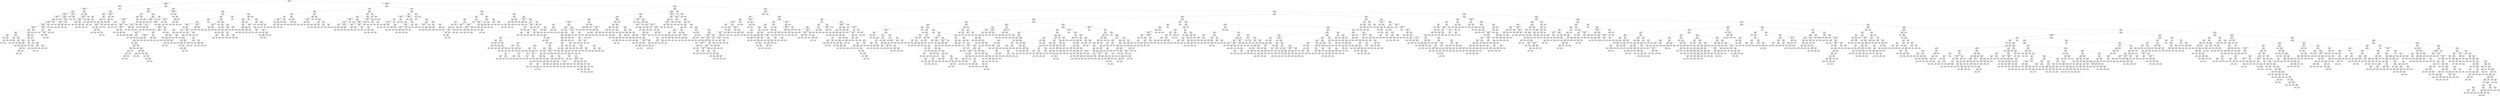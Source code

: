 digraph Tree {
node [shape=box, style="rounded", color="black", fontname=helvetica] ;
edge [fontname=helvetica] ;
0 [label="98 <= -5.7\ngini = 0.5\nsamples = 3682\nvalue = [2854, 2884]"] ;
1 [label="386 <= -1.7014117331926443e+38\ngini = 0.5\nsamples = 441\nvalue = [316, 367]"] ;
0 -> 1 [labeldistance=2.5, labelangle=45, headlabel="True"] ;
2 [label="198 <= 2.7\ngini = 0.5\nsamples = 117\nvalue = [104, 86]"] ;
1 -> 2 ;
3 [label="90 <= -1.7014117331926443e+38\ngini = 0.5\nsamples = 115\nvalue = [104, 82]"] ;
2 -> 3 ;
4 [label="278 <= 0.4\ngini = 0.5\nsamples = 99\nvalue = [88, 78]"] ;
3 -> 4 ;
5 [label="178 <= -1.7014117331926443e+38\ngini = 0.5\nsamples = 95\nvalue = [87, 72]"] ;
4 -> 5 ;
6 [label="385 <= -1.7014117331926443e+38\ngini = 0.5\nsamples = 87\nvalue = [79, 69]"] ;
5 -> 6 ;
7 [label="126 <= 1.8\ngini = 0.5\nsamples = 86\nvalue = [79, 68]"] ;
6 -> 7 ;
8 [label="81 <= -1.7014117331926443e+38\ngini = 0.5\nsamples = 83\nvalue = [77, 67]"] ;
7 -> 8 ;
9 [label="20 <= -1.7014117331926443e+38\ngini = 0.5\nsamples = 81\nvalue = [75, 66]"] ;
8 -> 9 ;
10 [label="25 <= -1.7014117331926443e+38\ngini = 0.5\nsamples = 75\nvalue = [70, 61]"] ;
9 -> 10 ;
11 [label="rain <= 296.5\ngini = 0.5\nsamples = 73\nvalue = [69, 60]"] ;
10 -> 11 ;
12 [label="rain <= 13.5\ngini = 0.3\nsamples = 47\nvalue = [59, 17]"] ;
11 -> 12 ;
13 [label="rain <= 0.5\ngini = 0.1\nsamples = 22\nvalue = [34, 2]"] ;
12 -> 13 ;
14 [label="gini = 0.0\nsamples = 12\nvalue = [21, 0]"] ;
13 -> 14 ;
15 [label="rain <= 2.5\ngini = 0.2\nsamples = 10\nvalue = [13, 2]"] ;
13 -> 15 ;
16 [label="rain <= 1.5\ngini = 0.4\nsamples = 6\nvalue = [4, 2]"] ;
15 -> 16 ;
17 [label="gini = 0.3\nsamples = 5\nvalue = [4, 1]"] ;
16 -> 17 ;
18 [label="gini = 0.0\nsamples = 1\nvalue = [0, 1]"] ;
16 -> 18 ;
19 [label="gini = 0.0\nsamples = 4\nvalue = [9, 0]"] ;
15 -> 19 ;
20 [label="rain <= 23.5\ngini = 0.5\nsamples = 25\nvalue = [25, 15]"] ;
12 -> 20 ;
21 [label="rain <= 20.5\ngini = 0.3\nsamples = 5\nvalue = [2, 7]"] ;
20 -> 21 ;
22 [label="gini = 0.0\nsamples = 2\nvalue = [0, 4]"] ;
21 -> 22 ;
23 [label="rain <= 22.5\ngini = 0.5\nsamples = 3\nvalue = [2, 3]"] ;
21 -> 23 ;
24 [label="gini = 0.5\nsamples = 2\nvalue = [2, 2]"] ;
23 -> 24 ;
25 [label="gini = 0.0\nsamples = 1\nvalue = [0, 1]"] ;
23 -> 25 ;
26 [label="rain <= 81.5\ngini = 0.4\nsamples = 20\nvalue = [23, 8]"] ;
20 -> 26 ;
27 [label="rain <= 30.0\ngini = 0.2\nsamples = 5\nvalue = [10, 1]"] ;
26 -> 27 ;
28 [label="gini = 0.0\nsamples = 2\nvalue = [5, 0]"] ;
27 -> 28 ;
29 [label="rain <= 40.5\ngini = 0.3\nsamples = 3\nvalue = [5, 1]"] ;
27 -> 29 ;
30 [label="gini = 0.0\nsamples = 1\nvalue = [0, 1]"] ;
29 -> 30 ;
31 [label="gini = 0.0\nsamples = 2\nvalue = [5, 0]"] ;
29 -> 31 ;
32 [label="rain <= 137.0\ngini = 0.5\nsamples = 15\nvalue = [13, 7]"] ;
26 -> 32 ;
33 [label="rain <= 130.0\ngini = 0.4\nsamples = 6\nvalue = [3, 6]"] ;
32 -> 33 ;
34 [label="rain <= 127.5\ngini = 0.5\nsamples = 5\nvalue = [3, 4]"] ;
33 -> 34 ;
35 [label="rain <= 117.5\ngini = 0.3\nsamples = 4\nvalue = [1, 4]"] ;
34 -> 35 ;
36 [label="rain <= 108.5\ngini = 0.5\nsamples = 2\nvalue = [1, 1]"] ;
35 -> 36 ;
37 [label="gini = 0.0\nsamples = 1\nvalue = [0, 1]"] ;
36 -> 37 ;
38 [label="gini = 0.0\nsamples = 1\nvalue = [1, 0]"] ;
36 -> 38 ;
39 [label="gini = 0.0\nsamples = 2\nvalue = [0, 3]"] ;
35 -> 39 ;
40 [label="gini = 0.0\nsamples = 1\nvalue = [2, 0]"] ;
34 -> 40 ;
41 [label="gini = 0.0\nsamples = 1\nvalue = [0, 2]"] ;
33 -> 41 ;
42 [label="rain <= 243.5\ngini = 0.2\nsamples = 9\nvalue = [10, 1]"] ;
32 -> 42 ;
43 [label="gini = 0.0\nsamples = 6\nvalue = [7, 0]"] ;
42 -> 43 ;
44 [label="rain <= 249.0\ngini = 0.4\nsamples = 3\nvalue = [3, 1]"] ;
42 -> 44 ;
45 [label="gini = 0.0\nsamples = 1\nvalue = [0, 1]"] ;
44 -> 45 ;
46 [label="gini = 0.0\nsamples = 2\nvalue = [3, 0]"] ;
44 -> 46 ;
47 [label="rain <= 2003.0\ngini = 0.3\nsamples = 26\nvalue = [10, 43]"] ;
11 -> 47 ;
48 [label="rain <= 1543.0\ngini = 0.4\nsamples = 18\nvalue = [10, 24]"] ;
47 -> 48 ;
49 [label="rain <= 328.0\ngini = 0.3\nsamples = 17\nvalue = [7, 24]"] ;
48 -> 49 ;
50 [label="gini = 0.0\nsamples = 2\nvalue = [0, 6]"] ;
49 -> 50 ;
51 [label="rain <= 467.5\ngini = 0.4\nsamples = 15\nvalue = [7, 18]"] ;
49 -> 51 ;
52 [label="gini = 0.0\nsamples = 2\nvalue = [3, 0]"] ;
51 -> 52 ;
53 [label="rain <= 1266.0\ngini = 0.3\nsamples = 13\nvalue = [4, 18]"] ;
51 -> 53 ;
54 [label="rain <= 538.5\ngini = 0.1\nsamples = 10\nvalue = [1, 14]"] ;
53 -> 54 ;
55 [label="rain <= 516.0\ngini = 0.5\nsamples = 2\nvalue = [1, 1]"] ;
54 -> 55 ;
56 [label="gini = 0.0\nsamples = 1\nvalue = [0, 1]"] ;
55 -> 56 ;
57 [label="gini = 0.0\nsamples = 1\nvalue = [1, 0]"] ;
55 -> 57 ;
58 [label="gini = 0.0\nsamples = 8\nvalue = [0, 13]"] ;
54 -> 58 ;
59 [label="rain <= 1283.5\ngini = 0.5\nsamples = 3\nvalue = [3, 4]"] ;
53 -> 59 ;
60 [label="gini = 0.0\nsamples = 1\nvalue = [3, 0]"] ;
59 -> 60 ;
61 [label="gini = 0.0\nsamples = 2\nvalue = [0, 4]"] ;
59 -> 61 ;
62 [label="gini = 0.0\nsamples = 1\nvalue = [3, 0]"] ;
48 -> 62 ;
63 [label="gini = 0.0\nsamples = 8\nvalue = [0, 19]"] ;
47 -> 63 ;
64 [label="rain <= 292.0\ngini = 0.5\nsamples = 2\nvalue = [1, 1]"] ;
10 -> 64 ;
65 [label="gini = 0.0\nsamples = 1\nvalue = [1, 0]"] ;
64 -> 65 ;
66 [label="gini = 0.0\nsamples = 1\nvalue = [0, 1]"] ;
64 -> 66 ;
67 [label="71 <= -1.7014117331926443e+38\ngini = 0.5\nsamples = 6\nvalue = [5, 5]"] ;
9 -> 67 ;
68 [label="rain <= 1.0\ngini = 0.5\nsamples = 4\nvalue = [4, 4]"] ;
67 -> 68 ;
69 [label="gini = 0.0\nsamples = 1\nvalue = [2, 0]"] ;
68 -> 69 ;
70 [label="5 <= -1.7014117331926443e+38\ngini = 0.4\nsamples = 3\nvalue = [2, 4]"] ;
68 -> 70 ;
71 [label="gini = 0.0\nsamples = 1\nvalue = [0, 2]"] ;
70 -> 71 ;
72 [label="rain <= 5215.5\ngini = 0.5\nsamples = 2\nvalue = [2, 2]"] ;
70 -> 72 ;
73 [label="gini = 0.0\nsamples = 1\nvalue = [2, 0]"] ;
72 -> 73 ;
74 [label="gini = 0.0\nsamples = 1\nvalue = [0, 2]"] ;
72 -> 74 ;
75 [label="rain <= 826.0\ngini = 0.5\nsamples = 2\nvalue = [1, 1]"] ;
67 -> 75 ;
76 [label="gini = 0.0\nsamples = 1\nvalue = [1, 0]"] ;
75 -> 76 ;
77 [label="gini = 0.0\nsamples = 1\nvalue = [0, 1]"] ;
75 -> 77 ;
78 [label="rain <= 441.0\ngini = 0.4\nsamples = 2\nvalue = [2, 1]"] ;
8 -> 78 ;
79 [label="gini = 0.0\nsamples = 1\nvalue = [0, 1]"] ;
78 -> 79 ;
80 [label="gini = 0.0\nsamples = 1\nvalue = [2, 0]"] ;
78 -> 80 ;
81 [label="rain <= 48.5\ngini = 0.4\nsamples = 3\nvalue = [2, 1]"] ;
7 -> 81 ;
82 [label="gini = 0.0\nsamples = 2\nvalue = [2, 0]"] ;
81 -> 82 ;
83 [label="gini = 0.0\nsamples = 1\nvalue = [0, 1]"] ;
81 -> 83 ;
84 [label="gini = 0.0\nsamples = 1\nvalue = [0, 1]"] ;
6 -> 84 ;
85 [label="237 <= -1.7014117331926443e+38\ngini = 0.4\nsamples = 8\nvalue = [8, 3]"] ;
5 -> 85 ;
86 [label="gini = 0.0\nsamples = 2\nvalue = [2, 0]"] ;
85 -> 86 ;
87 [label="88 <= -1.7014117331926443e+38\ngini = 0.4\nsamples = 6\nvalue = [6, 3]"] ;
85 -> 87 ;
88 [label="274 <= -1.7014117331926443e+38\ngini = 0.4\nsamples = 4\nvalue = [4, 2]"] ;
87 -> 88 ;
89 [label="rain <= 867.5\ngini = 0.4\nsamples = 2\nvalue = [2, 1]"] ;
88 -> 89 ;
90 [label="gini = 0.0\nsamples = 1\nvalue = [2, 0]"] ;
89 -> 90 ;
91 [label="gini = 0.0\nsamples = 1\nvalue = [0, 1]"] ;
89 -> 91 ;
92 [label="rain <= 939.0\ngini = 0.4\nsamples = 2\nvalue = [2, 1]"] ;
88 -> 92 ;
93 [label="gini = 0.0\nsamples = 1\nvalue = [2, 0]"] ;
92 -> 93 ;
94 [label="gini = 0.0\nsamples = 1\nvalue = [0, 1]"] ;
92 -> 94 ;
95 [label="rain <= 2716.0\ngini = 0.4\nsamples = 2\nvalue = [2, 1]"] ;
87 -> 95 ;
96 [label="gini = 0.0\nsamples = 1\nvalue = [2, 0]"] ;
95 -> 96 ;
97 [label="gini = 0.0\nsamples = 1\nvalue = [0, 1]"] ;
95 -> 97 ;
98 [label="64 <= -1.7014117331926443e+38\ngini = 0.2\nsamples = 4\nvalue = [1, 6]"] ;
4 -> 98 ;
99 [label="gini = 0.0\nsamples = 2\nvalue = [0, 3]"] ;
98 -> 99 ;
100 [label="rain <= 2023.5\ngini = 0.4\nsamples = 2\nvalue = [1, 3]"] ;
98 -> 100 ;
101 [label="gini = 0.0\nsamples = 1\nvalue = [1, 0]"] ;
100 -> 101 ;
102 [label="gini = 0.0\nsamples = 1\nvalue = [0, 3]"] ;
100 -> 102 ;
103 [label="80 <= 0.8\ngini = 0.3\nsamples = 16\nvalue = [16, 4]"] ;
3 -> 103 ;
104 [label="gini = 0.0\nsamples = 8\nvalue = [12, 0]"] ;
103 -> 104 ;
105 [label="191 <= 7.1\ngini = 0.5\nsamples = 8\nvalue = [4, 4]"] ;
103 -> 105 ;
106 [label="277 <= -1.7014117331926443e+38\ngini = 0.5\nsamples = 7\nvalue = [3, 4]"] ;
105 -> 106 ;
107 [label="230 <= -1.7014117331926443e+38\ngini = 0.5\nsamples = 6\nvalue = [3, 3]"] ;
106 -> 107 ;
108 [label="rain <= 1815.0\ngini = 0.5\nsamples = 2\nvalue = [1, 1]"] ;
107 -> 108 ;
109 [label="gini = 0.0\nsamples = 1\nvalue = [1, 0]"] ;
108 -> 109 ;
110 [label="gini = 0.0\nsamples = 1\nvalue = [0, 1]"] ;
108 -> 110 ;
111 [label="85 <= 15.7\ngini = 0.5\nsamples = 4\nvalue = [2, 2]"] ;
107 -> 111 ;
112 [label="rain <= 111.0\ngini = 0.5\nsamples = 2\nvalue = [1, 1]"] ;
111 -> 112 ;
113 [label="gini = 0.0\nsamples = 1\nvalue = [0, 1]"] ;
112 -> 113 ;
114 [label="gini = 0.0\nsamples = 1\nvalue = [1, 0]"] ;
112 -> 114 ;
115 [label="rain <= 964.0\ngini = 0.5\nsamples = 2\nvalue = [1, 1]"] ;
111 -> 115 ;
116 [label="gini = 0.0\nsamples = 1\nvalue = [0, 1]"] ;
115 -> 116 ;
117 [label="gini = 0.0\nsamples = 1\nvalue = [1, 0]"] ;
115 -> 117 ;
118 [label="gini = 0.0\nsamples = 1\nvalue = [0, 1]"] ;
106 -> 118 ;
119 [label="gini = 0.0\nsamples = 1\nvalue = [1, 0]"] ;
105 -> 119 ;
120 [label="gini = 0.0\nsamples = 2\nvalue = [0, 4]"] ;
2 -> 120 ;
121 [label="307 <= 0.8\ngini = 0.5\nsamples = 324\nvalue = [212, 281]"] ;
1 -> 121 ;
122 [label="221 <= -5.5\ngini = 0.5\nsamples = 208\nvalue = [124, 198]"] ;
121 -> 122 ;
123 [label="129 <= -5.9\ngini = 0.4\nsamples = 55\nvalue = [23, 71]"] ;
122 -> 123 ;
124 [label="rain <= 132.5\ngini = 0.4\nsamples = 38\nvalue = [21, 42]"] ;
123 -> 124 ;
125 [label="228 <= -0.0\ngini = 0.3\nsamples = 16\nvalue = [17, 4]"] ;
124 -> 125 ;
126 [label="264 <= 0.5\ngini = 0.1\nsamples = 13\nvalue = [16, 1]"] ;
125 -> 126 ;
127 [label="gini = 0.0\nsamples = 11\nvalue = [15, 0]"] ;
126 -> 127 ;
128 [label="rain <= 7.5\ngini = 0.5\nsamples = 2\nvalue = [1, 1]"] ;
126 -> 128 ;
129 [label="gini = 0.0\nsamples = 1\nvalue = [1, 0]"] ;
128 -> 129 ;
130 [label="gini = 0.0\nsamples = 1\nvalue = [0, 1]"] ;
128 -> 130 ;
131 [label="218 <= 0.6\ngini = 0.4\nsamples = 3\nvalue = [1, 3]"] ;
125 -> 131 ;
132 [label="gini = 0.0\nsamples = 2\nvalue = [0, 3]"] ;
131 -> 132 ;
133 [label="gini = 0.0\nsamples = 1\nvalue = [1, 0]"] ;
131 -> 133 ;
134 [label="268 <= -0.1\ngini = 0.2\nsamples = 22\nvalue = [4, 38]"] ;
124 -> 134 ;
135 [label="247 <= -5.6\ngini = 0.1\nsamples = 21\nvalue = [3, 38]"] ;
134 -> 135 ;
136 [label="gini = 0.0\nsamples = 9\nvalue = [0, 20]"] ;
135 -> 136 ;
137 [label="363 <= 0.6\ngini = 0.2\nsamples = 12\nvalue = [3, 18]"] ;
135 -> 137 ;
138 [label="174 <= -1.7014117331926443e+38\ngini = 0.2\nsamples = 10\nvalue = [2, 17]"] ;
137 -> 138 ;
139 [label="gini = 0.0\nsamples = 1\nvalue = [0, 2]"] ;
138 -> 139 ;
140 [label="299 <= 0.1\ngini = 0.2\nsamples = 9\nvalue = [2, 15]"] ;
138 -> 140 ;
141 [label="rain <= 578.0\ngini = 0.2\nsamples = 5\nvalue = [1, 8]"] ;
140 -> 141 ;
142 [label="gini = 0.0\nsamples = 4\nvalue = [0, 8]"] ;
141 -> 142 ;
143 [label="gini = 0.0\nsamples = 1\nvalue = [1, 0]"] ;
141 -> 143 ;
144 [label="rain <= 495.5\ngini = 0.2\nsamples = 4\nvalue = [1, 7]"] ;
140 -> 144 ;
145 [label="gini = 0.0\nsamples = 2\nvalue = [0, 6]"] ;
144 -> 145 ;
146 [label="rain <= 674.5\ngini = 0.5\nsamples = 2\nvalue = [1, 1]"] ;
144 -> 146 ;
147 [label="gini = 0.0\nsamples = 1\nvalue = [1, 0]"] ;
146 -> 147 ;
148 [label="gini = 0.0\nsamples = 1\nvalue = [0, 1]"] ;
146 -> 148 ;
149 [label="rain <= 1278.5\ngini = 0.5\nsamples = 2\nvalue = [1, 1]"] ;
137 -> 149 ;
150 [label="gini = 0.0\nsamples = 1\nvalue = [0, 1]"] ;
149 -> 150 ;
151 [label="gini = 0.0\nsamples = 1\nvalue = [1, 0]"] ;
149 -> 151 ;
152 [label="gini = 0.0\nsamples = 1\nvalue = [1, 0]"] ;
134 -> 152 ;
153 [label="143 <= -1.7014117331926443e+38\ngini = 0.1\nsamples = 17\nvalue = [2, 29]"] ;
123 -> 153 ;
154 [label="172 <= 5.2\ngini = 0.4\nsamples = 5\nvalue = [2, 5]"] ;
153 -> 154 ;
155 [label="rain <= 20.0\ngini = 0.4\nsamples = 4\nvalue = [2, 4]"] ;
154 -> 155 ;
156 [label="gini = 0.0\nsamples = 1\nvalue = [1, 0]"] ;
155 -> 156 ;
157 [label="rain <= 556.5\ngini = 0.3\nsamples = 3\nvalue = [1, 4]"] ;
155 -> 157 ;
158 [label="gini = 0.0\nsamples = 2\nvalue = [0, 4]"] ;
157 -> 158 ;
159 [label="gini = 0.0\nsamples = 1\nvalue = [1, 0]"] ;
157 -> 159 ;
160 [label="gini = 0.0\nsamples = 1\nvalue = [0, 1]"] ;
154 -> 160 ;
161 [label="gini = 0.0\nsamples = 12\nvalue = [0, 24]"] ;
153 -> 161 ;
162 [label="253 <= -1.9\ngini = 0.5\nsamples = 153\nvalue = [101, 127]"] ;
122 -> 162 ;
163 [label="343 <= -1.7\ngini = 0.5\nsamples = 46\nvalue = [38, 28]"] ;
162 -> 163 ;
164 [label="224 <= -4.0\ngini = 0.5\nsamples = 31\nvalue = [31, 17]"] ;
163 -> 164 ;
165 [label="133 <= -1.7014117331926443e+38\ngini = 0.5\nsamples = 18\nvalue = [11, 11]"] ;
164 -> 165 ;
166 [label="49 <= -2.8\ngini = 0.4\nsamples = 3\nvalue = [1, 3]"] ;
165 -> 166 ;
167 [label="rain <= 330.5\ngini = 0.4\nsamples = 2\nvalue = [1, 2]"] ;
166 -> 167 ;
168 [label="gini = 0.0\nsamples = 1\nvalue = [0, 2]"] ;
167 -> 168 ;
169 [label="gini = 0.0\nsamples = 1\nvalue = [1, 0]"] ;
167 -> 169 ;
170 [label="gini = 0.0\nsamples = 1\nvalue = [0, 1]"] ;
166 -> 170 ;
171 [label="rain <= 1324.0\ngini = 0.5\nsamples = 15\nvalue = [10, 8]"] ;
165 -> 171 ;
172 [label="206 <= -1.7014117331926443e+38\ngini = 0.4\nsamples = 11\nvalue = [10, 4]"] ;
171 -> 172 ;
173 [label="gini = 0.0\nsamples = 5\nvalue = [7, 0]"] ;
172 -> 173 ;
174 [label="255 <= -1.7014117331926443e+38\ngini = 0.5\nsamples = 6\nvalue = [3, 4]"] ;
172 -> 174 ;
175 [label="rain <= 6.5\ngini = 0.4\nsamples = 2\nvalue = [1, 2]"] ;
174 -> 175 ;
176 [label="gini = 0.0\nsamples = 1\nvalue = [1, 0]"] ;
175 -> 176 ;
177 [label="gini = 0.0\nsamples = 1\nvalue = [0, 2]"] ;
175 -> 177 ;
178 [label="107 <= -3.8\ngini = 0.5\nsamples = 4\nvalue = [2, 2]"] ;
174 -> 178 ;
179 [label="rain <= 59.0\ngini = 0.5\nsamples = 2\nvalue = [1, 1]"] ;
178 -> 179 ;
180 [label="gini = 0.0\nsamples = 1\nvalue = [1, 0]"] ;
179 -> 180 ;
181 [label="gini = 0.0\nsamples = 1\nvalue = [0, 1]"] ;
179 -> 181 ;
182 [label="rain <= 0.5\ngini = 0.5\nsamples = 2\nvalue = [1, 1]"] ;
178 -> 182 ;
183 [label="gini = 0.0\nsamples = 1\nvalue = [1, 0]"] ;
182 -> 183 ;
184 [label="gini = 0.0\nsamples = 1\nvalue = [0, 1]"] ;
182 -> 184 ;
185 [label="gini = 0.0\nsamples = 4\nvalue = [0, 4]"] ;
171 -> 185 ;
186 [label="220 <= -3.4\ngini = 0.4\nsamples = 13\nvalue = [20, 6]"] ;
164 -> 186 ;
187 [label="0 <= -4.0\ngini = 0.2\nsamples = 7\nvalue = [13, 2]"] ;
186 -> 187 ;
188 [label="54 <= -1.7014117331926443e+38\ngini = 0.3\nsamples = 5\nvalue = [7, 2]"] ;
187 -> 188 ;
189 [label="rain <= 2098.0\ngini = 0.4\nsamples = 2\nvalue = [3, 1]"] ;
188 -> 189 ;
190 [label="gini = 0.0\nsamples = 1\nvalue = [3, 0]"] ;
189 -> 190 ;
191 [label="gini = 0.0\nsamples = 1\nvalue = [0, 1]"] ;
189 -> 191 ;
192 [label="rain <= 786.5\ngini = 0.3\nsamples = 3\nvalue = [4, 1]"] ;
188 -> 192 ;
193 [label="gini = 0.0\nsamples = 2\nvalue = [4, 0]"] ;
192 -> 193 ;
194 [label="gini = 0.0\nsamples = 1\nvalue = [0, 1]"] ;
192 -> 194 ;
195 [label="gini = 0.0\nsamples = 2\nvalue = [6, 0]"] ;
187 -> 195 ;
196 [label="86 <= -2.8\ngini = 0.5\nsamples = 6\nvalue = [7, 4]"] ;
186 -> 196 ;
197 [label="rain <= 2447.5\ngini = 0.5\nsamples = 2\nvalue = [3, 2]"] ;
196 -> 197 ;
198 [label="gini = 0.0\nsamples = 1\nvalue = [3, 0]"] ;
197 -> 198 ;
199 [label="gini = 0.0\nsamples = 1\nvalue = [0, 2]"] ;
197 -> 199 ;
200 [label="263 <= -1.7014117331926443e+38\ngini = 0.4\nsamples = 4\nvalue = [4, 2]"] ;
196 -> 200 ;
201 [label="rain <= 14.0\ngini = 0.4\nsamples = 2\nvalue = [2, 1]"] ;
200 -> 201 ;
202 [label="gini = 0.0\nsamples = 1\nvalue = [2, 0]"] ;
201 -> 202 ;
203 [label="gini = 0.0\nsamples = 1\nvalue = [0, 1]"] ;
201 -> 203 ;
204 [label="rain <= 454.5\ngini = 0.4\nsamples = 2\nvalue = [2, 1]"] ;
200 -> 204 ;
205 [label="gini = 0.0\nsamples = 1\nvalue = [2, 0]"] ;
204 -> 205 ;
206 [label="gini = 0.0\nsamples = 1\nvalue = [0, 1]"] ;
204 -> 206 ;
207 [label="148 <= -0.8\ngini = 0.5\nsamples = 15\nvalue = [7, 11]"] ;
163 -> 207 ;
208 [label="gini = 0.0\nsamples = 2\nvalue = [0, 2]"] ;
207 -> 208 ;
209 [label="rain <= 1558.0\ngini = 0.5\nsamples = 13\nvalue = [7, 9]"] ;
207 -> 209 ;
210 [label="gini = 0.0\nsamples = 6\nvalue = [7, 0]"] ;
209 -> 210 ;
211 [label="gini = 0.0\nsamples = 7\nvalue = [0, 9]"] ;
209 -> 211 ;
212 [label="363 <= 0.6\ngini = 0.5\nsamples = 107\nvalue = [63, 99]"] ;
162 -> 212 ;
213 [label="370 <= 0.4\ngini = 0.5\nsamples = 102\nvalue = [58, 97]"] ;
212 -> 213 ;
214 [label="20 <= -1.7014117331926443e+38\ngini = 0.5\nsamples = 98\nvalue = [58, 92]"] ;
213 -> 214 ;
215 [label="gini = 0.0\nsamples = 4\nvalue = [0, 4]"] ;
214 -> 215 ;
216 [label="0 <= -1.7014117331926443e+38\ngini = 0.5\nsamples = 94\nvalue = [58, 88]"] ;
214 -> 216 ;
217 [label="gini = 0.0\nsamples = 2\nvalue = [3, 0]"] ;
216 -> 217 ;
218 [label="225 <= -1.7\ngini = 0.5\nsamples = 92\nvalue = [55, 88]"] ;
216 -> 218 ;
219 [label="338 <= -1.7014117331926443e+38\ngini = 0.5\nsamples = 52\nvalue = [35, 48]"] ;
218 -> 219 ;
220 [label="gini = 0.0\nsamples = 1\nvalue = [1, 0]"] ;
219 -> 220 ;
221 [label="304 <= -1.7014117331926443e+38\ngini = 0.5\nsamples = 51\nvalue = [34, 48]"] ;
219 -> 221 ;
222 [label="19 <= -1.7014117331926443e+38\ngini = 0.5\nsamples = 4\nvalue = [4, 4]"] ;
221 -> 222 ;
223 [label="rain <= 5504.5\ngini = 0.5\nsamples = 2\nvalue = [1, 1]"] ;
222 -> 223 ;
224 [label="gini = 0.0\nsamples = 1\nvalue = [1, 0]"] ;
223 -> 224 ;
225 [label="gini = 0.0\nsamples = 1\nvalue = [0, 1]"] ;
223 -> 225 ;
226 [label="rain <= 1995.5\ngini = 0.5\nsamples = 2\nvalue = [3, 3]"] ;
222 -> 226 ;
227 [label="gini = 0.0\nsamples = 1\nvalue = [3, 0]"] ;
226 -> 227 ;
228 [label="gini = 0.0\nsamples = 1\nvalue = [0, 3]"] ;
226 -> 228 ;
229 [label="130 <= -0.2\ngini = 0.5\nsamples = 47\nvalue = [30, 44]"] ;
221 -> 229 ;
230 [label="143 <= -1.7014117331926443e+38\ngini = 0.5\nsamples = 42\nvalue = [28, 40]"] ;
229 -> 230 ;
231 [label="rain <= 1148.0\ngini = 0.5\nsamples = 40\nvalue = [27, 39]"] ;
230 -> 231 ;
232 [label="rain <= 0.5\ngini = 0.5\nsamples = 29\nvalue = [27, 19]"] ;
231 -> 232 ;
233 [label="gini = 0.0\nsamples = 7\nvalue = [10, 0]"] ;
232 -> 233 ;
234 [label="rain <= 65.0\ngini = 0.5\nsamples = 22\nvalue = [17, 19]"] ;
232 -> 234 ;
235 [label="rain <= 31.5\ngini = 0.4\nsamples = 10\nvalue = [5, 13]"] ;
234 -> 235 ;
236 [label="rain <= 23.5\ngini = 0.4\nsamples = 9\nvalue = [5, 10]"] ;
235 -> 236 ;
237 [label="rain <= 16.5\ngini = 0.4\nsamples = 8\nvalue = [4, 10]"] ;
236 -> 237 ;
238 [label="rain <= 6.0\ngini = 0.5\nsamples = 7\nvalue = [4, 7]"] ;
237 -> 238 ;
239 [label="rain <= 1.5\ngini = 0.3\nsamples = 5\nvalue = [2, 7]"] ;
238 -> 239 ;
240 [label="gini = 0.5\nsamples = 2\nvalue = [2, 2]"] ;
239 -> 240 ;
241 [label="gini = 0.0\nsamples = 3\nvalue = [0, 5]"] ;
239 -> 241 ;
242 [label="gini = 0.0\nsamples = 2\nvalue = [2, 0]"] ;
238 -> 242 ;
243 [label="gini = 0.0\nsamples = 1\nvalue = [0, 3]"] ;
237 -> 243 ;
244 [label="gini = 0.0\nsamples = 1\nvalue = [1, 0]"] ;
236 -> 244 ;
245 [label="gini = 0.0\nsamples = 1\nvalue = [0, 3]"] ;
235 -> 245 ;
246 [label="rain <= 112.5\ngini = 0.4\nsamples = 12\nvalue = [12, 6]"] ;
234 -> 246 ;
247 [label="gini = 0.0\nsamples = 1\nvalue = [2, 0]"] ;
246 -> 247 ;
248 [label="rain <= 518.0\ngini = 0.5\nsamples = 11\nvalue = [10, 6]"] ;
246 -> 248 ;
249 [label="rain <= 351.0\ngini = 0.5\nsamples = 4\nvalue = [3, 4]"] ;
248 -> 249 ;
250 [label="rain <= 130.5\ngini = 0.4\nsamples = 3\nvalue = [3, 1]"] ;
249 -> 250 ;
251 [label="gini = 0.0\nsamples = 1\nvalue = [0, 1]"] ;
250 -> 251 ;
252 [label="gini = 0.0\nsamples = 2\nvalue = [3, 0]"] ;
250 -> 252 ;
253 [label="gini = 0.0\nsamples = 1\nvalue = [0, 3]"] ;
249 -> 253 ;
254 [label="rain <= 572.5\ngini = 0.3\nsamples = 7\nvalue = [7, 2]"] ;
248 -> 254 ;
255 [label="gini = 0.0\nsamples = 2\nvalue = [2, 0]"] ;
254 -> 255 ;
256 [label="rain <= 661.0\ngini = 0.4\nsamples = 5\nvalue = [5, 2]"] ;
254 -> 256 ;
257 [label="gini = 0.0\nsamples = 1\nvalue = [0, 1]"] ;
256 -> 257 ;
258 [label="rain <= 815.0\ngini = 0.3\nsamples = 4\nvalue = [5, 1]"] ;
256 -> 258 ;
259 [label="gini = 0.0\nsamples = 1\nvalue = [3, 0]"] ;
258 -> 259 ;
260 [label="rain <= 964.5\ngini = 0.4\nsamples = 3\nvalue = [2, 1]"] ;
258 -> 260 ;
261 [label="gini = 0.0\nsamples = 1\nvalue = [0, 1]"] ;
260 -> 261 ;
262 [label="gini = 0.0\nsamples = 2\nvalue = [2, 0]"] ;
260 -> 262 ;
263 [label="gini = 0.0\nsamples = 11\nvalue = [0, 20]"] ;
231 -> 263 ;
264 [label="rain <= 30.5\ngini = 0.5\nsamples = 2\nvalue = [1, 1]"] ;
230 -> 264 ;
265 [label="gini = 0.0\nsamples = 1\nvalue = [0, 1]"] ;
264 -> 265 ;
266 [label="gini = 0.0\nsamples = 1\nvalue = [1, 0]"] ;
264 -> 266 ;
267 [label="140 <= 0.5\ngini = 0.4\nsamples = 5\nvalue = [2, 4]"] ;
229 -> 267 ;
268 [label="rain <= 101.5\ngini = 0.4\nsamples = 2\nvalue = [1, 2]"] ;
267 -> 268 ;
269 [label="gini = 0.0\nsamples = 1\nvalue = [0, 2]"] ;
268 -> 269 ;
270 [label="gini = 0.0\nsamples = 1\nvalue = [1, 0]"] ;
268 -> 270 ;
271 [label="rain <= 236.5\ngini = 0.4\nsamples = 3\nvalue = [1, 2]"] ;
267 -> 271 ;
272 [label="gini = 0.0\nsamples = 1\nvalue = [1, 0]"] ;
271 -> 272 ;
273 [label="gini = 0.0\nsamples = 2\nvalue = [0, 2]"] ;
271 -> 273 ;
274 [label="18 <= -1.2\ngini = 0.4\nsamples = 40\nvalue = [20, 40]"] ;
218 -> 274 ;
275 [label="168 <= -1.2\ngini = 0.4\nsamples = 16\nvalue = [6, 19]"] ;
274 -> 275 ;
276 [label="gini = 0.0\nsamples = 2\nvalue = [0, 2]"] ;
275 -> 276 ;
277 [label="164 <= -0.7\ngini = 0.4\nsamples = 14\nvalue = [6, 17]"] ;
275 -> 277 ;
278 [label="24 <= -1.5\ngini = 0.4\nsamples = 11\nvalue = [5, 13]"] ;
277 -> 278 ;
279 [label="rain <= 4072.5\ngini = 0.4\nsamples = 2\nvalue = [1, 2]"] ;
278 -> 279 ;
280 [label="gini = 0.0\nsamples = 1\nvalue = [1, 0]"] ;
279 -> 280 ;
281 [label="gini = 0.0\nsamples = 1\nvalue = [0, 2]"] ;
279 -> 281 ;
282 [label="22 <= -0.3\ngini = 0.4\nsamples = 9\nvalue = [4, 11]"] ;
278 -> 282 ;
283 [label="rain <= 832.0\ngini = 0.4\nsamples = 7\nvalue = [3, 8]"] ;
282 -> 283 ;
284 [label="rain <= 0.5\ngini = 0.2\nsamples = 6\nvalue = [1, 8]"] ;
283 -> 284 ;
285 [label="gini = 0.0\nsamples = 1\nvalue = [1, 0]"] ;
284 -> 285 ;
286 [label="gini = 0.0\nsamples = 5\nvalue = [0, 8]"] ;
284 -> 286 ;
287 [label="gini = 0.0\nsamples = 1\nvalue = [2, 0]"] ;
283 -> 287 ;
288 [label="rain <= 1268.5\ngini = 0.4\nsamples = 2\nvalue = [1, 3]"] ;
282 -> 288 ;
289 [label="gini = 0.0\nsamples = 1\nvalue = [0, 3]"] ;
288 -> 289 ;
290 [label="gini = 0.0\nsamples = 1\nvalue = [1, 0]"] ;
288 -> 290 ;
291 [label="rain <= 1654.0\ngini = 0.3\nsamples = 3\nvalue = [1, 4]"] ;
277 -> 291 ;
292 [label="gini = 0.0\nsamples = 1\nvalue = [1, 0]"] ;
291 -> 292 ;
293 [label="gini = 0.0\nsamples = 2\nvalue = [0, 4]"] ;
291 -> 293 ;
294 [label="332 <= -0.3\ngini = 0.5\nsamples = 24\nvalue = [14, 21]"] ;
274 -> 294 ;
295 [label="41 <= -0.8\ngini = 0.5\nsamples = 23\nvalue = [13, 21]"] ;
294 -> 295 ;
296 [label="rain <= 934.5\ngini = 0.5\nsamples = 2\nvalue = [1, 1]"] ;
295 -> 296 ;
297 [label="gini = 0.0\nsamples = 1\nvalue = [1, 0]"] ;
296 -> 297 ;
298 [label="gini = 0.0\nsamples = 1\nvalue = [0, 1]"] ;
296 -> 298 ;
299 [label="249 <= -0.3\ngini = 0.5\nsamples = 21\nvalue = [12, 20]"] ;
295 -> 299 ;
300 [label="305 <= -0.4\ngini = 0.5\nsamples = 15\nvalue = [9, 14]"] ;
299 -> 300 ;
301 [label="rain <= 58.5\ngini = 0.5\nsamples = 12\nvalue = [7, 11]"] ;
300 -> 301 ;
302 [label="gini = 0.0\nsamples = 4\nvalue = [0, 6]"] ;
301 -> 302 ;
303 [label="rain <= 534.5\ngini = 0.5\nsamples = 8\nvalue = [7, 5]"] ;
301 -> 303 ;
304 [label="gini = 0.0\nsamples = 4\nvalue = [6, 0]"] ;
303 -> 304 ;
305 [label="rain <= 631.5\ngini = 0.3\nsamples = 4\nvalue = [1, 5]"] ;
303 -> 305 ;
306 [label="gini = 0.0\nsamples = 1\nvalue = [0, 3]"] ;
305 -> 306 ;
307 [label="rain <= 707.5\ngini = 0.4\nsamples = 3\nvalue = [1, 2]"] ;
305 -> 307 ;
308 [label="gini = 0.0\nsamples = 1\nvalue = [1, 0]"] ;
307 -> 308 ;
309 [label="gini = 0.0\nsamples = 2\nvalue = [0, 2]"] ;
307 -> 309 ;
310 [label="rain <= 139.5\ngini = 0.5\nsamples = 3\nvalue = [2, 3]"] ;
300 -> 310 ;
311 [label="gini = 0.0\nsamples = 1\nvalue = [1, 0]"] ;
310 -> 311 ;
312 [label="rain <= 1105.5\ngini = 0.4\nsamples = 2\nvalue = [1, 3]"] ;
310 -> 312 ;
313 [label="gini = 0.0\nsamples = 1\nvalue = [0, 3]"] ;
312 -> 313 ;
314 [label="gini = 0.0\nsamples = 1\nvalue = [1, 0]"] ;
312 -> 314 ;
315 [label="55 <= -0.6\ngini = 0.4\nsamples = 6\nvalue = [3, 6]"] ;
299 -> 315 ;
316 [label="rain <= 40.0\ngini = 0.4\nsamples = 2\nvalue = [1, 2]"] ;
315 -> 316 ;
317 [label="gini = 0.0\nsamples = 1\nvalue = [1, 0]"] ;
316 -> 317 ;
318 [label="gini = 0.0\nsamples = 1\nvalue = [0, 2]"] ;
316 -> 318 ;
319 [label="132 <= 0.6\ngini = 0.4\nsamples = 4\nvalue = [2, 4]"] ;
315 -> 319 ;
320 [label="rain <= 682.5\ngini = 0.4\nsamples = 2\nvalue = [1, 2]"] ;
319 -> 320 ;
321 [label="gini = 0.0\nsamples = 1\nvalue = [1, 0]"] ;
320 -> 321 ;
322 [label="gini = 0.0\nsamples = 1\nvalue = [0, 2]"] ;
320 -> 322 ;
323 [label="rain <= 3199.0\ngini = 0.4\nsamples = 2\nvalue = [1, 2]"] ;
319 -> 323 ;
324 [label="gini = 0.0\nsamples = 1\nvalue = [1, 0]"] ;
323 -> 324 ;
325 [label="gini = 0.0\nsamples = 1\nvalue = [0, 2]"] ;
323 -> 325 ;
326 [label="gini = 0.0\nsamples = 1\nvalue = [1, 0]"] ;
294 -> 326 ;
327 [label="gini = 0.0\nsamples = 4\nvalue = [0, 5]"] ;
213 -> 327 ;
328 [label="203 <= 1.2\ngini = 0.4\nsamples = 5\nvalue = [5, 2]"] ;
212 -> 328 ;
329 [label="gini = 0.0\nsamples = 2\nvalue = [4, 0]"] ;
328 -> 329 ;
330 [label="200 <= -1.7014117331926443e+38\ngini = 0.4\nsamples = 3\nvalue = [1, 2]"] ;
328 -> 330 ;
331 [label="gini = 0.0\nsamples = 1\nvalue = [0, 1]"] ;
330 -> 331 ;
332 [label="rain <= 292.5\ngini = 0.5\nsamples = 2\nvalue = [1, 1]"] ;
330 -> 332 ;
333 [label="gini = 0.0\nsamples = 1\nvalue = [1, 0]"] ;
332 -> 333 ;
334 [label="gini = 0.0\nsamples = 1\nvalue = [0, 1]"] ;
332 -> 334 ;
335 [label="rain <= 5.0\ngini = 0.5\nsamples = 116\nvalue = [88, 83]"] ;
121 -> 335 ;
336 [label="398 <= -1.7014117331926443e+38\ngini = 0.1\nsamples = 28\nvalue = [39, 3]"] ;
335 -> 336 ;
337 [label="gini = 0.0\nsamples = 1\nvalue = [0, 1]"] ;
336 -> 337 ;
338 [label="156 <= 14.1\ngini = 0.1\nsamples = 27\nvalue = [39, 2]"] ;
336 -> 338 ;
339 [label="gini = 0.0\nsamples = 21\nvalue = [35, 0]"] ;
338 -> 339 ;
340 [label="43 <= 22.8\ngini = 0.4\nsamples = 6\nvalue = [4, 2]"] ;
338 -> 340 ;
341 [label="383 <= 15.0\ngini = 0.5\nsamples = 4\nvalue = [2, 2]"] ;
340 -> 341 ;
342 [label="rain <= 0.5\ngini = 0.5\nsamples = 2\nvalue = [1, 1]"] ;
341 -> 342 ;
343 [label="gini = 0.0\nsamples = 1\nvalue = [1, 0]"] ;
342 -> 343 ;
344 [label="gini = 0.0\nsamples = 1\nvalue = [0, 1]"] ;
342 -> 344 ;
345 [label="rain <= 0.5\ngini = 0.5\nsamples = 2\nvalue = [1, 1]"] ;
341 -> 345 ;
346 [label="gini = 0.0\nsamples = 1\nvalue = [1, 0]"] ;
345 -> 346 ;
347 [label="gini = 0.0\nsamples = 1\nvalue = [0, 1]"] ;
345 -> 347 ;
348 [label="gini = 0.0\nsamples = 2\nvalue = [2, 0]"] ;
340 -> 348 ;
349 [label="235 <= 12.6\ngini = 0.5\nsamples = 88\nvalue = [49, 80]"] ;
335 -> 349 ;
350 [label="4 <= 10.4\ngini = 0.5\nsamples = 73\nvalue = [46, 60]"] ;
349 -> 350 ;
351 [label="186 <= 1.5\ngini = 0.5\nsamples = 52\nvalue = [27, 51]"] ;
350 -> 351 ;
352 [label="233 <= 1.6\ngini = 0.5\nsamples = 15\nvalue = [15, 11]"] ;
351 -> 352 ;
353 [label="240 <= 2.6\ngini = 0.4\nsamples = 13\nvalue = [15, 7]"] ;
352 -> 353 ;
354 [label="270 <= -1.7014117331926443e+38\ngini = 0.3\nsamples = 9\nvalue = [11, 3]"] ;
353 -> 354 ;
355 [label="gini = 0.0\nsamples = 2\nvalue = [4, 0]"] ;
354 -> 355 ;
356 [label="263 <= 1.5\ngini = 0.4\nsamples = 7\nvalue = [7, 3]"] ;
354 -> 356 ;
357 [label="rain <= 111.5\ngini = 0.3\nsamples = 2\nvalue = [4, 1]"] ;
356 -> 357 ;
358 [label="gini = 0.0\nsamples = 1\nvalue = [0, 1]"] ;
357 -> 358 ;
359 [label="gini = 0.0\nsamples = 1\nvalue = [4, 0]"] ;
357 -> 359 ;
360 [label="28 <= -1.7014117331926443e+38\ngini = 0.5\nsamples = 5\nvalue = [3, 2]"] ;
356 -> 360 ;
361 [label="rain <= 2256.5\ngini = 0.4\nsamples = 3\nvalue = [2, 1]"] ;
360 -> 361 ;
362 [label="gini = 0.0\nsamples = 2\nvalue = [2, 0]"] ;
361 -> 362 ;
363 [label="gini = 0.0\nsamples = 1\nvalue = [0, 1]"] ;
361 -> 363 ;
364 [label="rain <= 135.0\ngini = 0.5\nsamples = 2\nvalue = [1, 1]"] ;
360 -> 364 ;
365 [label="gini = 0.0\nsamples = 1\nvalue = [1, 0]"] ;
364 -> 365 ;
366 [label="gini = 0.0\nsamples = 1\nvalue = [0, 1]"] ;
364 -> 366 ;
367 [label="34 <= -1.7014117331926443e+38\ngini = 0.5\nsamples = 4\nvalue = [4, 4]"] ;
353 -> 367 ;
368 [label="rain <= 991.5\ngini = 0.5\nsamples = 2\nvalue = [3, 3]"] ;
367 -> 368 ;
369 [label="gini = 0.0\nsamples = 1\nvalue = [0, 3]"] ;
368 -> 369 ;
370 [label="gini = 0.0\nsamples = 1\nvalue = [3, 0]"] ;
368 -> 370 ;
371 [label="rain <= 80.5\ngini = 0.5\nsamples = 2\nvalue = [1, 1]"] ;
367 -> 371 ;
372 [label="gini = 0.0\nsamples = 1\nvalue = [0, 1]"] ;
371 -> 372 ;
373 [label="gini = 0.0\nsamples = 1\nvalue = [1, 0]"] ;
371 -> 373 ;
374 [label="gini = 0.0\nsamples = 2\nvalue = [0, 4]"] ;
352 -> 374 ;
375 [label="278 <= 3.4\ngini = 0.4\nsamples = 37\nvalue = [12, 40]"] ;
351 -> 375 ;
376 [label="164 <= 1.7\ngini = 0.2\nsamples = 17\nvalue = [2, 22]"] ;
375 -> 376 ;
377 [label="334 <= -1.7014117331926443e+38\ngini = 0.3\nsamples = 5\nvalue = [2, 7]"] ;
376 -> 377 ;
378 [label="rain <= 1278.0\ngini = 0.3\nsamples = 2\nvalue = [1, 4]"] ;
377 -> 378 ;
379 [label="gini = 0.0\nsamples = 1\nvalue = [1, 0]"] ;
378 -> 379 ;
380 [label="gini = 0.0\nsamples = 1\nvalue = [0, 4]"] ;
378 -> 380 ;
381 [label="rain <= 461.0\ngini = 0.4\nsamples = 3\nvalue = [1, 3]"] ;
377 -> 381 ;
382 [label="gini = 0.0\nsamples = 2\nvalue = [0, 3]"] ;
381 -> 382 ;
383 [label="gini = 0.0\nsamples = 1\nvalue = [1, 0]"] ;
381 -> 383 ;
384 [label="gini = 0.0\nsamples = 12\nvalue = [0, 15]"] ;
376 -> 384 ;
385 [label="183 <= 9.2\ngini = 0.5\nsamples = 20\nvalue = [10, 18]"] ;
375 -> 385 ;
386 [label="328 <= 3.1\ngini = 0.4\nsamples = 15\nvalue = [7, 16]"] ;
385 -> 386 ;
387 [label="gini = 0.0\nsamples = 2\nvalue = [0, 2]"] ;
386 -> 387 ;
388 [label="319 <= 3.9\ngini = 0.4\nsamples = 13\nvalue = [7, 14]"] ;
386 -> 388 ;
389 [label="rain <= 1081.0\ngini = 0.5\nsamples = 2\nvalue = [2, 2]"] ;
388 -> 389 ;
390 [label="gini = 0.0\nsamples = 1\nvalue = [2, 0]"] ;
389 -> 390 ;
391 [label="gini = 0.0\nsamples = 1\nvalue = [0, 2]"] ;
389 -> 391 ;
392 [label="311 <= 5.2\ngini = 0.4\nsamples = 11\nvalue = [5, 12]"] ;
388 -> 392 ;
393 [label="108 <= 6.8\ngini = 0.4\nsamples = 5\nvalue = [2, 4]"] ;
392 -> 393 ;
394 [label="rain <= 514.0\ngini = 0.4\nsamples = 2\nvalue = [1, 2]"] ;
393 -> 394 ;
395 [label="gini = 0.0\nsamples = 1\nvalue = [1, 0]"] ;
394 -> 395 ;
396 [label="gini = 0.0\nsamples = 1\nvalue = [0, 2]"] ;
394 -> 396 ;
397 [label="rain <= 104.0\ngini = 0.4\nsamples = 3\nvalue = [1, 2]"] ;
393 -> 397 ;
398 [label="gini = 0.0\nsamples = 2\nvalue = [0, 2]"] ;
397 -> 398 ;
399 [label="gini = 0.0\nsamples = 1\nvalue = [1, 0]"] ;
397 -> 399 ;
400 [label="154 <= 7.0\ngini = 0.4\nsamples = 6\nvalue = [3, 8]"] ;
392 -> 400 ;
401 [label="rain <= 172.0\ngini = 0.4\nsamples = 3\nvalue = [2, 5]"] ;
400 -> 401 ;
402 [label="gini = 0.0\nsamples = 1\nvalue = [2, 0]"] ;
401 -> 402 ;
403 [label="gini = 0.0\nsamples = 2\nvalue = [0, 5]"] ;
401 -> 403 ;
404 [label="rain <= 1649.0\ngini = 0.4\nsamples = 3\nvalue = [1, 3]"] ;
400 -> 404 ;
405 [label="gini = 0.0\nsamples = 1\nvalue = [1, 0]"] ;
404 -> 405 ;
406 [label="gini = 0.0\nsamples = 2\nvalue = [0, 3]"] ;
404 -> 406 ;
407 [label="294 <= 10.8\ngini = 0.5\nsamples = 5\nvalue = [3, 2]"] ;
385 -> 407 ;
408 [label="rain <= 1923.0\ngini = 0.4\nsamples = 3\nvalue = [2, 1]"] ;
407 -> 408 ;
409 [label="gini = 0.0\nsamples = 2\nvalue = [2, 0]"] ;
408 -> 409 ;
410 [label="gini = 0.0\nsamples = 1\nvalue = [0, 1]"] ;
408 -> 410 ;
411 [label="rain <= 2380.5\ngini = 0.5\nsamples = 2\nvalue = [1, 1]"] ;
407 -> 411 ;
412 [label="gini = 0.0\nsamples = 1\nvalue = [1, 0]"] ;
411 -> 412 ;
413 [label="gini = 0.0\nsamples = 1\nvalue = [0, 1]"] ;
411 -> 413 ;
414 [label="71 <= 11.6\ngini = 0.4\nsamples = 21\nvalue = [19, 9]"] ;
350 -> 414 ;
415 [label="gini = 0.0\nsamples = 4\nvalue = [6, 0]"] ;
414 -> 415 ;
416 [label="355 <= 34.5\ngini = 0.5\nsamples = 17\nvalue = [13, 9]"] ;
414 -> 416 ;
417 [label="88 <= 12.6\ngini = 0.5\nsamples = 16\nvalue = [11, 9]"] ;
416 -> 417 ;
418 [label="305 <= 11.8\ngini = 0.4\nsamples = 7\nvalue = [7, 3]"] ;
417 -> 418 ;
419 [label="rain <= 176.0\ngini = 0.4\nsamples = 3\nvalue = [3, 1]"] ;
418 -> 419 ;
420 [label="gini = 0.0\nsamples = 1\nvalue = [2, 0]"] ;
419 -> 420 ;
421 [label="rain <= 513.0\ngini = 0.5\nsamples = 2\nvalue = [1, 1]"] ;
419 -> 421 ;
422 [label="gini = 0.0\nsamples = 1\nvalue = [0, 1]"] ;
421 -> 422 ;
423 [label="gini = 0.0\nsamples = 1\nvalue = [1, 0]"] ;
421 -> 423 ;
424 [label="304 <= 12.6\ngini = 0.4\nsamples = 4\nvalue = [4, 2]"] ;
418 -> 424 ;
425 [label="rain <= 1562.5\ngini = 0.4\nsamples = 2\nvalue = [2, 1]"] ;
424 -> 425 ;
426 [label="gini = 0.0\nsamples = 1\nvalue = [2, 0]"] ;
425 -> 426 ;
427 [label="gini = 0.0\nsamples = 1\nvalue = [0, 1]"] ;
425 -> 427 ;
428 [label="rain <= 202.5\ngini = 0.4\nsamples = 2\nvalue = [2, 1]"] ;
424 -> 428 ;
429 [label="gini = 0.0\nsamples = 1\nvalue = [2, 0]"] ;
428 -> 429 ;
430 [label="gini = 0.0\nsamples = 1\nvalue = [0, 1]"] ;
428 -> 430 ;
431 [label="124 <= -1.7014117331926443e+38\ngini = 0.5\nsamples = 9\nvalue = [4, 6]"] ;
417 -> 431 ;
432 [label="gini = 0.0\nsamples = 1\nvalue = [0, 1]"] ;
431 -> 432 ;
433 [label="84 <= 13.1\ngini = 0.5\nsamples = 8\nvalue = [4, 5]"] ;
431 -> 433 ;
434 [label="rain <= 1264.0\ngini = 0.4\nsamples = 3\nvalue = [1, 2]"] ;
433 -> 434 ;
435 [label="gini = 0.0\nsamples = 1\nvalue = [1, 0]"] ;
434 -> 435 ;
436 [label="gini = 0.0\nsamples = 2\nvalue = [0, 2]"] ;
434 -> 436 ;
437 [label="209 <= -1.7014117331926443e+38\ngini = 0.5\nsamples = 5\nvalue = [3, 3]"] ;
433 -> 437 ;
438 [label="rain <= 274.0\ngini = 0.5\nsamples = 3\nvalue = [2, 2]"] ;
437 -> 438 ;
439 [label="gini = 0.0\nsamples = 1\nvalue = [0, 1]"] ;
438 -> 439 ;
440 [label="rain <= 756.0\ngini = 0.4\nsamples = 2\nvalue = [2, 1]"] ;
438 -> 440 ;
441 [label="gini = 0.0\nsamples = 1\nvalue = [2, 0]"] ;
440 -> 441 ;
442 [label="gini = 0.0\nsamples = 1\nvalue = [0, 1]"] ;
440 -> 442 ;
443 [label="rain <= 3239.5\ngini = 0.5\nsamples = 2\nvalue = [1, 1]"] ;
437 -> 443 ;
444 [label="gini = 0.0\nsamples = 1\nvalue = [1, 0]"] ;
443 -> 444 ;
445 [label="gini = 0.0\nsamples = 1\nvalue = [0, 1]"] ;
443 -> 445 ;
446 [label="gini = 0.0\nsamples = 1\nvalue = [2, 0]"] ;
416 -> 446 ;
447 [label="230 <= 14.5\ngini = 0.2\nsamples = 15\nvalue = [3, 20]"] ;
349 -> 447 ;
448 [label="107 <= 12.8\ngini = 0.4\nsamples = 10\nvalue = [3, 10]"] ;
447 -> 448 ;
449 [label="gini = 0.0\nsamples = 3\nvalue = [0, 5]"] ;
448 -> 449 ;
450 [label="180 <= 13.4\ngini = 0.5\nsamples = 7\nvalue = [3, 5]"] ;
448 -> 450 ;
451 [label="rain <= 565.5\ngini = 0.5\nsamples = 2\nvalue = [1, 1]"] ;
450 -> 451 ;
452 [label="gini = 0.0\nsamples = 1\nvalue = [0, 1]"] ;
451 -> 452 ;
453 [label="gini = 0.0\nsamples = 1\nvalue = [1, 0]"] ;
451 -> 453 ;
454 [label="73 <= 15.1\ngini = 0.4\nsamples = 5\nvalue = [2, 4]"] ;
450 -> 454 ;
455 [label="rain <= 678.5\ngini = 0.4\nsamples = 3\nvalue = [1, 2]"] ;
454 -> 455 ;
456 [label="gini = 0.0\nsamples = 2\nvalue = [0, 2]"] ;
455 -> 456 ;
457 [label="gini = 0.0\nsamples = 1\nvalue = [1, 0]"] ;
455 -> 457 ;
458 [label="rain <= 154.5\ngini = 0.4\nsamples = 2\nvalue = [1, 2]"] ;
454 -> 458 ;
459 [label="gini = 0.0\nsamples = 1\nvalue = [0, 2]"] ;
458 -> 459 ;
460 [label="gini = 0.0\nsamples = 1\nvalue = [1, 0]"] ;
458 -> 460 ;
461 [label="gini = 0.0\nsamples = 5\nvalue = [0, 10]"] ;
447 -> 461 ;
462 [label="268 <= -1.7014117331926443e+38\ngini = 0.5\nsamples = 3241\nvalue = [2538, 2517]"] ;
0 -> 462 [labeldistance=2.5, labelangle=-45, headlabel="False"] ;
463 [label="27 <= -0.4\ngini = 0.5\nsamples = 229\nvalue = [158, 198]"] ;
462 -> 463 ;
464 [label="155 <= -0.8\ngini = 0.5\nsamples = 72\nvalue = [58, 52]"] ;
463 -> 464 ;
465 [label="51 <= -1.6\ngini = 0.5\nsamples = 36\nvalue = [38, 20]"] ;
464 -> 465 ;
466 [label="41 <= -3.9\ngini = 0.5\nsamples = 16\nvalue = [9, 12]"] ;
465 -> 466 ;
467 [label="122 <= -5.3\ngini = 0.5\nsamples = 10\nvalue = [7, 5]"] ;
466 -> 467 ;
468 [label="88 <= -1.7014117331926443e+38\ngini = 0.4\nsamples = 5\nvalue = [2, 4]"] ;
467 -> 468 ;
469 [label="gini = 0.0\nsamples = 1\nvalue = [0, 1]"] ;
468 -> 469 ;
470 [label="315 <= -4.8\ngini = 0.5\nsamples = 4\nvalue = [2, 3]"] ;
468 -> 470 ;
471 [label="rain <= 2537.5\ngini = 0.4\nsamples = 2\nvalue = [1, 2]"] ;
470 -> 471 ;
472 [label="gini = 0.0\nsamples = 1\nvalue = [1, 0]"] ;
471 -> 472 ;
473 [label="gini = 0.0\nsamples = 1\nvalue = [0, 2]"] ;
471 -> 473 ;
474 [label="rain <= 257.5\ngini = 0.5\nsamples = 2\nvalue = [1, 1]"] ;
470 -> 474 ;
475 [label="gini = 0.0\nsamples = 1\nvalue = [0, 1]"] ;
474 -> 475 ;
476 [label="gini = 0.0\nsamples = 1\nvalue = [1, 0]"] ;
474 -> 476 ;
477 [label="231 <= -2.1\ngini = 0.3\nsamples = 5\nvalue = [5, 1]"] ;
467 -> 477 ;
478 [label="gini = 0.0\nsamples = 3\nvalue = [3, 0]"] ;
477 -> 478 ;
479 [label="rain <= 130.0\ngini = 0.4\nsamples = 2\nvalue = [2, 1]"] ;
477 -> 479 ;
480 [label="gini = 0.0\nsamples = 1\nvalue = [2, 0]"] ;
479 -> 480 ;
481 [label="gini = 0.0\nsamples = 1\nvalue = [0, 1]"] ;
479 -> 481 ;
482 [label="127 <= -2.7\ngini = 0.3\nsamples = 6\nvalue = [2, 7]"] ;
466 -> 482 ;
483 [label="gini = 0.0\nsamples = 2\nvalue = [0, 2]"] ;
482 -> 483 ;
484 [label="368 <= -1.4\ngini = 0.4\nsamples = 4\nvalue = [2, 5]"] ;
482 -> 484 ;
485 [label="rain <= 172.5\ngini = 0.4\nsamples = 2\nvalue = [1, 3]"] ;
484 -> 485 ;
486 [label="gini = 0.0\nsamples = 1\nvalue = [1, 0]"] ;
485 -> 486 ;
487 [label="gini = 0.0\nsamples = 1\nvalue = [0, 3]"] ;
485 -> 487 ;
488 [label="rain <= 88.0\ngini = 0.4\nsamples = 2\nvalue = [1, 2]"] ;
484 -> 488 ;
489 [label="gini = 0.0\nsamples = 1\nvalue = [1, 0]"] ;
488 -> 489 ;
490 [label="gini = 0.0\nsamples = 1\nvalue = [0, 2]"] ;
488 -> 490 ;
491 [label="161 <= -0.9\ngini = 0.3\nsamples = 20\nvalue = [29, 8]"] ;
465 -> 491 ;
492 [label="359 <= -2.9\ngini = 0.2\nsamples = 11\nvalue = [22, 3]"] ;
491 -> 492 ;
493 [label="397 <= -1.7014117331926443e+38\ngini = 0.5\nsamples = 4\nvalue = [5, 3]"] ;
492 -> 493 ;
494 [label="rain <= 44.5\ngini = 0.5\nsamples = 2\nvalue = [3, 2]"] ;
493 -> 494 ;
495 [label="gini = 0.0\nsamples = 1\nvalue = [3, 0]"] ;
494 -> 495 ;
496 [label="gini = 0.0\nsamples = 1\nvalue = [0, 2]"] ;
494 -> 496 ;
497 [label="rain <= 543.0\ngini = 0.4\nsamples = 2\nvalue = [2, 1]"] ;
493 -> 497 ;
498 [label="gini = 0.0\nsamples = 1\nvalue = [0, 1]"] ;
497 -> 498 ;
499 [label="gini = 0.0\nsamples = 1\nvalue = [2, 0]"] ;
497 -> 499 ;
500 [label="gini = 0.0\nsamples = 7\nvalue = [17, 0]"] ;
492 -> 500 ;
501 [label="181 <= -0.9\ngini = 0.5\nsamples = 9\nvalue = [7, 5]"] ;
491 -> 501 ;
502 [label="gini = 0.0\nsamples = 1\nvalue = [0, 1]"] ;
501 -> 502 ;
503 [label="384 <= -0.6\ngini = 0.5\nsamples = 8\nvalue = [7, 4]"] ;
501 -> 503 ;
504 [label="56 <= -1.1\ngini = 0.5\nsamples = 4\nvalue = [2, 2]"] ;
503 -> 504 ;
505 [label="rain <= 1733.5\ngini = 0.5\nsamples = 2\nvalue = [1, 1]"] ;
504 -> 505 ;
506 [label="gini = 0.0\nsamples = 1\nvalue = [1, 0]"] ;
505 -> 506 ;
507 [label="gini = 0.0\nsamples = 1\nvalue = [0, 1]"] ;
505 -> 507 ;
508 [label="rain <= 7.5\ngini = 0.5\nsamples = 2\nvalue = [1, 1]"] ;
504 -> 508 ;
509 [label="gini = 0.0\nsamples = 1\nvalue = [1, 0]"] ;
508 -> 509 ;
510 [label="gini = 0.0\nsamples = 1\nvalue = [0, 1]"] ;
508 -> 510 ;
511 [label="250 <= 0.7\ngini = 0.4\nsamples = 4\nvalue = [5, 2]"] ;
503 -> 511 ;
512 [label="rain <= 45.0\ngini = 0.4\nsamples = 2\nvalue = [3, 1]"] ;
511 -> 512 ;
513 [label="gini = 0.0\nsamples = 1\nvalue = [3, 0]"] ;
512 -> 513 ;
514 [label="gini = 0.0\nsamples = 1\nvalue = [0, 1]"] ;
512 -> 514 ;
515 [label="rain <= 329.5\ngini = 0.4\nsamples = 2\nvalue = [2, 1]"] ;
511 -> 515 ;
516 [label="gini = 0.0\nsamples = 1\nvalue = [0, 1]"] ;
515 -> 516 ;
517 [label="gini = 0.0\nsamples = 1\nvalue = [2, 0]"] ;
515 -> 517 ;
518 [label="128 <= 2.1\ngini = 0.5\nsamples = 36\nvalue = [20, 32]"] ;
464 -> 518 ;
519 [label="209 <= -0.3\ngini = 0.5\nsamples = 31\nvalue = [19, 24]"] ;
518 -> 519 ;
520 [label="78 <= -0.4\ngini = 0.5\nsamples = 21\nvalue = [16, 14]"] ;
519 -> 520 ;
521 [label="321 <= -1.7014117331926443e+38\ngini = 0.4\nsamples = 8\nvalue = [3, 7]"] ;
520 -> 521 ;
522 [label="196 <= -1.7014117331926443e+38\ngini = 0.5\nsamples = 6\nvalue = [3, 5]"] ;
521 -> 522 ;
523 [label="rain <= 5.5\ngini = 0.5\nsamples = 2\nvalue = [1, 1]"] ;
522 -> 523 ;
524 [label="gini = 0.0\nsamples = 1\nvalue = [0, 1]"] ;
523 -> 524 ;
525 [label="gini = 0.0\nsamples = 1\nvalue = [1, 0]"] ;
523 -> 525 ;
526 [label="276 <= -1.7014117331926443e+38\ngini = 0.4\nsamples = 4\nvalue = [2, 4]"] ;
522 -> 526 ;
527 [label="rain <= 84.0\ngini = 0.4\nsamples = 2\nvalue = [1, 2]"] ;
526 -> 527 ;
528 [label="gini = 0.0\nsamples = 1\nvalue = [1, 0]"] ;
527 -> 528 ;
529 [label="gini = 0.0\nsamples = 1\nvalue = [0, 2]"] ;
527 -> 529 ;
530 [label="rain <= 6.5\ngini = 0.4\nsamples = 2\nvalue = [1, 2]"] ;
526 -> 530 ;
531 [label="gini = 0.0\nsamples = 1\nvalue = [1, 0]"] ;
530 -> 531 ;
532 [label="gini = 0.0\nsamples = 1\nvalue = [0, 2]"] ;
530 -> 532 ;
533 [label="gini = 0.0\nsamples = 2\nvalue = [0, 2]"] ;
521 -> 533 ;
534 [label="115 <= -0.3\ngini = 0.5\nsamples = 13\nvalue = [13, 7]"] ;
520 -> 534 ;
535 [label="gini = 0.0\nsamples = 1\nvalue = [3, 0]"] ;
534 -> 535 ;
536 [label="394 <= -1.7014117331926443e+38\ngini = 0.5\nsamples = 12\nvalue = [10, 7]"] ;
534 -> 536 ;
537 [label="330 <= -1.7014117331926443e+38\ngini = 0.4\nsamples = 6\nvalue = [6, 3]"] ;
536 -> 537 ;
538 [label="rain <= 264.5\ngini = 0.5\nsamples = 4\nvalue = [3, 2]"] ;
537 -> 538 ;
539 [label="gini = 0.0\nsamples = 2\nvalue = [3, 0]"] ;
538 -> 539 ;
540 [label="gini = 0.0\nsamples = 2\nvalue = [0, 2]"] ;
538 -> 540 ;
541 [label="rain <= 310.0\ngini = 0.4\nsamples = 2\nvalue = [3, 1]"] ;
537 -> 541 ;
542 [label="gini = 0.0\nsamples = 1\nvalue = [0, 1]"] ;
541 -> 542 ;
543 [label="gini = 0.0\nsamples = 1\nvalue = [3, 0]"] ;
541 -> 543 ;
544 [label="372 <= -1.7014117331926443e+38\ngini = 0.5\nsamples = 6\nvalue = [4, 4]"] ;
536 -> 544 ;
545 [label="rain <= 94.5\ngini = 0.5\nsamples = 2\nvalue = [2, 2]"] ;
544 -> 545 ;
546 [label="gini = 0.0\nsamples = 1\nvalue = [2, 0]"] ;
545 -> 546 ;
547 [label="gini = 0.0\nsamples = 1\nvalue = [0, 2]"] ;
545 -> 547 ;
548 [label="54 <= 6.0\ngini = 0.5\nsamples = 4\nvalue = [2, 2]"] ;
544 -> 548 ;
549 [label="rain <= 1202.5\ngini = 0.5\nsamples = 2\nvalue = [1, 1]"] ;
548 -> 549 ;
550 [label="gini = 0.0\nsamples = 1\nvalue = [1, 0]"] ;
549 -> 550 ;
551 [label="gini = 0.0\nsamples = 1\nvalue = [0, 1]"] ;
549 -> 551 ;
552 [label="rain <= 1535.0\ngini = 0.5\nsamples = 2\nvalue = [1, 1]"] ;
548 -> 552 ;
553 [label="gini = 0.0\nsamples = 1\nvalue = [1, 0]"] ;
552 -> 553 ;
554 [label="gini = 0.0\nsamples = 1\nvalue = [0, 1]"] ;
552 -> 554 ;
555 [label="55 <= 0.1\ngini = 0.4\nsamples = 10\nvalue = [3, 10]"] ;
519 -> 555 ;
556 [label="362 <= -1.7014117331926443e+38\ngini = 0.2\nsamples = 6\nvalue = [1, 7]"] ;
555 -> 556 ;
557 [label="rain <= 831.5\ngini = 0.4\nsamples = 3\nvalue = [1, 3]"] ;
556 -> 557 ;
558 [label="gini = 0.0\nsamples = 1\nvalue = [1, 0]"] ;
557 -> 558 ;
559 [label="gini = 0.0\nsamples = 2\nvalue = [0, 3]"] ;
557 -> 559 ;
560 [label="gini = 0.0\nsamples = 3\nvalue = [0, 4]"] ;
556 -> 560 ;
561 [label="160 <= 1.2\ngini = 0.5\nsamples = 4\nvalue = [2, 3]"] ;
555 -> 561 ;
562 [label="rain <= 1037.0\ngini = 0.5\nsamples = 2\nvalue = [1, 1]"] ;
561 -> 562 ;
563 [label="gini = 0.0\nsamples = 1\nvalue = [1, 0]"] ;
562 -> 563 ;
564 [label="gini = 0.0\nsamples = 1\nvalue = [0, 1]"] ;
562 -> 564 ;
565 [label="rain <= 176.0\ngini = 0.4\nsamples = 2\nvalue = [1, 2]"] ;
561 -> 565 ;
566 [label="gini = 0.0\nsamples = 1\nvalue = [1, 0]"] ;
565 -> 566 ;
567 [label="gini = 0.0\nsamples = 1\nvalue = [0, 2]"] ;
565 -> 567 ;
568 [label="88 <= 5.4\ngini = 0.2\nsamples = 5\nvalue = [1, 8]"] ;
518 -> 568 ;
569 [label="gini = 0.0\nsamples = 2\nvalue = [0, 4]"] ;
568 -> 569 ;
570 [label="rain <= 4.0\ngini = 0.3\nsamples = 3\nvalue = [1, 4]"] ;
568 -> 570 ;
571 [label="gini = 0.0\nsamples = 1\nvalue = [1, 0]"] ;
570 -> 571 ;
572 [label="gini = 0.0\nsamples = 2\nvalue = [0, 4]"] ;
570 -> 572 ;
573 [label="37 <= 1.0\ngini = 0.5\nsamples = 157\nvalue = [100, 146]"] ;
463 -> 573 ;
574 [label="39 <= -0.6\ngini = 0.4\nsamples = 58\nvalue = [25, 64]"] ;
573 -> 574 ;
575 [label="232 <= -0.6\ngini = 0.5\nsamples = 27\nvalue = [17, 27]"] ;
574 -> 575 ;
576 [label="237 <= -1.7014117331926443e+38\ngini = 0.5\nsamples = 7\nvalue = [6, 4]"] ;
575 -> 576 ;
577 [label="50 <= 0.1\ngini = 0.4\nsamples = 5\nvalue = [5, 2]"] ;
576 -> 577 ;
578 [label="242 <= -1.7014117331926443e+38\ngini = 0.4\nsamples = 4\nvalue = [4, 2]"] ;
577 -> 578 ;
579 [label="rain <= 152.5\ngini = 0.4\nsamples = 2\nvalue = [2, 1]"] ;
578 -> 579 ;
580 [label="gini = 0.0\nsamples = 1\nvalue = [2, 0]"] ;
579 -> 580 ;
581 [label="gini = 0.0\nsamples = 1\nvalue = [0, 1]"] ;
579 -> 581 ;
582 [label="rain <= 1082.5\ngini = 0.4\nsamples = 2\nvalue = [2, 1]"] ;
578 -> 582 ;
583 [label="gini = 0.0\nsamples = 1\nvalue = [2, 0]"] ;
582 -> 583 ;
584 [label="gini = 0.0\nsamples = 1\nvalue = [0, 1]"] ;
582 -> 584 ;
585 [label="gini = 0.0\nsamples = 1\nvalue = [1, 0]"] ;
577 -> 585 ;
586 [label="rain <= 100.0\ngini = 0.4\nsamples = 2\nvalue = [1, 2]"] ;
576 -> 586 ;
587 [label="gini = 0.0\nsamples = 1\nvalue = [1, 0]"] ;
586 -> 587 ;
588 [label="gini = 0.0\nsamples = 1\nvalue = [0, 2]"] ;
586 -> 588 ;
589 [label="102 <= -1.7014117331926443e+38\ngini = 0.4\nsamples = 20\nvalue = [11, 23]"] ;
575 -> 589 ;
590 [label="gini = 0.0\nsamples = 1\nvalue = [0, 1]"] ;
589 -> 590 ;
591 [label="172 <= 7.4\ngini = 0.4\nsamples = 19\nvalue = [11, 22]"] ;
589 -> 591 ;
592 [label="92 <= 0.8\ngini = 0.5\nsamples = 14\nvalue = [9, 16]"] ;
591 -> 592 ;
593 [label="253 <= 0.1\ngini = 0.5\nsamples = 5\nvalue = [4, 6]"] ;
592 -> 593 ;
594 [label="rain <= 183.0\ngini = 0.4\nsamples = 2\nvalue = [1, 2]"] ;
593 -> 594 ;
595 [label="gini = 0.0\nsamples = 1\nvalue = [0, 2]"] ;
594 -> 595 ;
596 [label="gini = 0.0\nsamples = 1\nvalue = [1, 0]"] ;
594 -> 596 ;
597 [label="rain <= 1.0\ngini = 0.5\nsamples = 3\nvalue = [3, 4]"] ;
593 -> 597 ;
598 [label="gini = 0.0\nsamples = 1\nvalue = [3, 0]"] ;
597 -> 598 ;
599 [label="gini = 0.0\nsamples = 2\nvalue = [0, 4]"] ;
597 -> 599 ;
600 [label="287 <= -1.7014117331926443e+38\ngini = 0.4\nsamples = 9\nvalue = [5, 10]"] ;
592 -> 600 ;
601 [label="238 <= -1.7014117331926443e+38\ngini = 0.4\nsamples = 7\nvalue = [4, 8]"] ;
600 -> 601 ;
602 [label="rain <= 183.0\ngini = 0.4\nsamples = 2\nvalue = [1, 2]"] ;
601 -> 602 ;
603 [label="gini = 0.0\nsamples = 1\nvalue = [1, 0]"] ;
602 -> 603 ;
604 [label="gini = 0.0\nsamples = 1\nvalue = [0, 2]"] ;
602 -> 604 ;
605 [label="rain <= 185.0\ngini = 0.4\nsamples = 5\nvalue = [3, 6]"] ;
601 -> 605 ;
606 [label="gini = 0.0\nsamples = 2\nvalue = [3, 0]"] ;
605 -> 606 ;
607 [label="gini = 0.0\nsamples = 3\nvalue = [0, 6]"] ;
605 -> 607 ;
608 [label="rain <= 1588.5\ngini = 0.4\nsamples = 2\nvalue = [1, 2]"] ;
600 -> 608 ;
609 [label="gini = 0.0\nsamples = 1\nvalue = [1, 0]"] ;
608 -> 609 ;
610 [label="gini = 0.0\nsamples = 1\nvalue = [0, 2]"] ;
608 -> 610 ;
611 [label="136 <= 9.4\ngini = 0.4\nsamples = 5\nvalue = [2, 6]"] ;
591 -> 611 ;
612 [label="rain <= 3.0\ngini = 0.4\nsamples = 3\nvalue = [1, 3]"] ;
611 -> 612 ;
613 [label="gini = 0.0\nsamples = 1\nvalue = [1, 0]"] ;
612 -> 613 ;
614 [label="gini = 0.0\nsamples = 2\nvalue = [0, 3]"] ;
612 -> 614 ;
615 [label="rain <= 4766.0\ngini = 0.4\nsamples = 2\nvalue = [1, 3]"] ;
611 -> 615 ;
616 [label="gini = 0.0\nsamples = 1\nvalue = [1, 0]"] ;
615 -> 616 ;
617 [label="gini = 0.0\nsamples = 1\nvalue = [0, 3]"] ;
615 -> 617 ;
618 [label="110 <= 1.0\ngini = 0.3\nsamples = 31\nvalue = [8, 37]"] ;
574 -> 618 ;
619 [label="rain <= 2.5\ngini = 0.4\nsamples = 23\nvalue = [8, 23]"] ;
618 -> 619 ;
620 [label="gini = 0.0\nsamples = 3\nvalue = [3, 0]"] ;
619 -> 620 ;
621 [label="1 <= 0.7\ngini = 0.3\nsamples = 20\nvalue = [5, 23]"] ;
619 -> 621 ;
622 [label="50 <= -0.5\ngini = 0.1\nsamples = 10\nvalue = [1, 15]"] ;
621 -> 622 ;
623 [label="265 <= -1.7014117331926443e+38\ngini = 0.4\nsamples = 3\nvalue = [1, 3]"] ;
622 -> 623 ;
624 [label="gini = 0.0\nsamples = 1\nvalue = [0, 1]"] ;
623 -> 624 ;
625 [label="rain <= 2924.0\ngini = 0.4\nsamples = 2\nvalue = [1, 2]"] ;
623 -> 625 ;
626 [label="gini = 0.0\nsamples = 1\nvalue = [1, 0]"] ;
625 -> 626 ;
627 [label="gini = 0.0\nsamples = 1\nvalue = [0, 2]"] ;
625 -> 627 ;
628 [label="gini = 0.0\nsamples = 7\nvalue = [0, 12]"] ;
622 -> 628 ;
629 [label="216 <= 0.8\ngini = 0.4\nsamples = 10\nvalue = [4, 8]"] ;
621 -> 629 ;
630 [label="1 <= 0.7\ngini = 0.5\nsamples = 4\nvalue = [2, 2]"] ;
629 -> 630 ;
631 [label="rain <= 3429.0\ngini = 0.5\nsamples = 2\nvalue = [1, 1]"] ;
630 -> 631 ;
632 [label="gini = 0.0\nsamples = 1\nvalue = [1, 0]"] ;
631 -> 632 ;
633 [label="gini = 0.0\nsamples = 1\nvalue = [0, 1]"] ;
631 -> 633 ;
634 [label="rain <= 274.5\ngini = 0.5\nsamples = 2\nvalue = [1, 1]"] ;
630 -> 634 ;
635 [label="gini = 0.0\nsamples = 1\nvalue = [0, 1]"] ;
634 -> 635 ;
636 [label="gini = 0.0\nsamples = 1\nvalue = [1, 0]"] ;
634 -> 636 ;
637 [label="rain <= 1666.5\ngini = 0.4\nsamples = 6\nvalue = [2, 6]"] ;
629 -> 637 ;
638 [label="rain <= 12.5\ngini = 0.4\nsamples = 3\nvalue = [2, 1]"] ;
637 -> 638 ;
639 [label="gini = 0.0\nsamples = 1\nvalue = [0, 1]"] ;
638 -> 639 ;
640 [label="gini = 0.0\nsamples = 2\nvalue = [2, 0]"] ;
638 -> 640 ;
641 [label="gini = 0.0\nsamples = 3\nvalue = [0, 5]"] ;
637 -> 641 ;
642 [label="gini = 0.0\nsamples = 8\nvalue = [0, 14]"] ;
618 -> 642 ;
643 [label="191 <= 4.2\ngini = 0.5\nsamples = 99\nvalue = [75, 82]"] ;
573 -> 643 ;
644 [label="235 <= 1.7\ngini = 0.5\nsamples = 65\nvalue = [47, 63]"] ;
643 -> 644 ;
645 [label="320 <= 2.3\ngini = 0.5\nsamples = 52\nvalue = [44, 46]"] ;
644 -> 645 ;
646 [label="78 <= 2.0\ngini = 0.5\nsamples = 40\nvalue = [36, 31]"] ;
645 -> 646 ;
647 [label="8 <= 1.2\ngini = 0.5\nsamples = 18\nvalue = [19, 11]"] ;
646 -> 647 ;
648 [label="rain <= 91.0\ngini = 0.5\nsamples = 14\nvalue = [13, 11]"] ;
647 -> 648 ;
649 [label="338 <= 1.7\ngini = 0.4\nsamples = 10\nvalue = [13, 4]"] ;
648 -> 649 ;
650 [label="290 <= -1.7014117331926443e+38\ngini = 0.2\nsamples = 5\nvalue = [8, 1]"] ;
649 -> 650 ;
651 [label="rain <= 51.0\ngini = 0.3\nsamples = 4\nvalue = [4, 1]"] ;
650 -> 651 ;
652 [label="gini = 0.0\nsamples = 2\nvalue = [2, 0]"] ;
651 -> 652 ;
653 [label="rain <= 79.5\ngini = 0.4\nsamples = 2\nvalue = [2, 1]"] ;
651 -> 653 ;
654 [label="gini = 0.0\nsamples = 1\nvalue = [0, 1]"] ;
653 -> 654 ;
655 [label="gini = 0.0\nsamples = 1\nvalue = [2, 0]"] ;
653 -> 655 ;
656 [label="gini = 0.0\nsamples = 1\nvalue = [4, 0]"] ;
650 -> 656 ;
657 [label="rain <= 18.5\ngini = 0.5\nsamples = 5\nvalue = [5, 3]"] ;
649 -> 657 ;
658 [label="gini = 0.0\nsamples = 2\nvalue = [0, 3]"] ;
657 -> 658 ;
659 [label="gini = 0.0\nsamples = 3\nvalue = [5, 0]"] ;
657 -> 659 ;
660 [label="gini = 0.0\nsamples = 4\nvalue = [0, 7]"] ;
648 -> 660 ;
661 [label="gini = 0.0\nsamples = 4\nvalue = [6, 0]"] ;
647 -> 661 ;
662 [label="32 <= 2.3\ngini = 0.5\nsamples = 22\nvalue = [17, 20]"] ;
646 -> 662 ;
663 [label="22 <= -1.7014117331926443e+38\ngini = 0.3\nsamples = 3\nvalue = [1, 4]"] ;
662 -> 663 ;
664 [label="rain <= 1168.0\ngini = 0.4\nsamples = 2\nvalue = [1, 3]"] ;
663 -> 664 ;
665 [label="gini = 0.0\nsamples = 1\nvalue = [1, 0]"] ;
664 -> 665 ;
666 [label="gini = 0.0\nsamples = 1\nvalue = [0, 3]"] ;
664 -> 666 ;
667 [label="gini = 0.0\nsamples = 1\nvalue = [0, 1]"] ;
663 -> 667 ;
668 [label="107 <= -1.7014117331926443e+38\ngini = 0.5\nsamples = 19\nvalue = [16, 16]"] ;
662 -> 668 ;
669 [label="139 <= -1.7014117331926443e+38\ngini = 0.5\nsamples = 13\nvalue = [11, 13]"] ;
668 -> 669 ;
670 [label="rain <= 4265.5\ngini = 0.5\nsamples = 11\nvalue = [10, 12]"] ;
669 -> 670 ;
671 [label="gini = 0.0\nsamples = 5\nvalue = [10, 0]"] ;
670 -> 671 ;
672 [label="gini = 0.0\nsamples = 6\nvalue = [0, 12]"] ;
670 -> 672 ;
673 [label="rain <= 819.5\ngini = 0.5\nsamples = 2\nvalue = [1, 1]"] ;
669 -> 673 ;
674 [label="gini = 0.0\nsamples = 1\nvalue = [1, 0]"] ;
673 -> 674 ;
675 [label="gini = 0.0\nsamples = 1\nvalue = [0, 1]"] ;
673 -> 675 ;
676 [label="rain <= 509.5\ngini = 0.5\nsamples = 6\nvalue = [5, 3]"] ;
668 -> 676 ;
677 [label="gini = 0.0\nsamples = 3\nvalue = [5, 0]"] ;
676 -> 677 ;
678 [label="gini = 0.0\nsamples = 3\nvalue = [0, 3]"] ;
676 -> 678 ;
679 [label="24 <= 1.4\ngini = 0.5\nsamples = 12\nvalue = [8, 15]"] ;
645 -> 679 ;
680 [label="gini = 0.0\nsamples = 1\nvalue = [0, 2]"] ;
679 -> 680 ;
681 [label="87 <= -1.7014117331926443e+38\ngini = 0.5\nsamples = 11\nvalue = [8, 13]"] ;
679 -> 681 ;
682 [label="rain <= 148.5\ngini = 0.5\nsamples = 6\nvalue = [6, 8]"] ;
681 -> 682 ;
683 [label="gini = 0.0\nsamples = 2\nvalue = [5, 0]"] ;
682 -> 683 ;
684 [label="rain <= 272.0\ngini = 0.2\nsamples = 4\nvalue = [1, 8]"] ;
682 -> 684 ;
685 [label="gini = 0.0\nsamples = 1\nvalue = [0, 4]"] ;
684 -> 685 ;
686 [label="rain <= 2257.0\ngini = 0.3\nsamples = 3\nvalue = [1, 4]"] ;
684 -> 686 ;
687 [label="gini = 0.0\nsamples = 1\nvalue = [1, 0]"] ;
686 -> 687 ;
688 [label="gini = 0.0\nsamples = 2\nvalue = [0, 4]"] ;
686 -> 688 ;
689 [label="rain <= 260.5\ngini = 0.4\nsamples = 5\nvalue = [2, 5]"] ;
681 -> 689 ;
690 [label="gini = 0.0\nsamples = 3\nvalue = [0, 5]"] ;
689 -> 690 ;
691 [label="gini = 0.0\nsamples = 2\nvalue = [2, 0]"] ;
689 -> 691 ;
692 [label="388 <= 3.4\ngini = 0.3\nsamples = 13\nvalue = [3, 17]"] ;
644 -> 692 ;
693 [label="359 <= 5.7\ngini = 0.1\nsamples = 9\nvalue = [1, 15]"] ;
692 -> 693 ;
694 [label="gini = 0.0\nsamples = 6\nvalue = [0, 11]"] ;
693 -> 694 ;
695 [label="44 <= 7.8\ngini = 0.3\nsamples = 3\nvalue = [1, 4]"] ;
693 -> 695 ;
696 [label="rain <= 773.0\ngini = 0.4\nsamples = 2\nvalue = [1, 3]"] ;
695 -> 696 ;
697 [label="gini = 0.0\nsamples = 1\nvalue = [1, 0]"] ;
696 -> 697 ;
698 [label="gini = 0.0\nsamples = 1\nvalue = [0, 3]"] ;
696 -> 698 ;
699 [label="gini = 0.0\nsamples = 1\nvalue = [0, 1]"] ;
695 -> 699 ;
700 [label="8 <= 14.2\ngini = 0.5\nsamples = 4\nvalue = [2, 2]"] ;
692 -> 700 ;
701 [label="rain <= 2297.5\ngini = 0.5\nsamples = 2\nvalue = [1, 1]"] ;
700 -> 701 ;
702 [label="gini = 0.0\nsamples = 1\nvalue = [1, 0]"] ;
701 -> 702 ;
703 [label="gini = 0.0\nsamples = 1\nvalue = [0, 1]"] ;
701 -> 703 ;
704 [label="rain <= 696.0\ngini = 0.5\nsamples = 2\nvalue = [1, 1]"] ;
700 -> 704 ;
705 [label="gini = 0.0\nsamples = 1\nvalue = [1, 0]"] ;
704 -> 705 ;
706 [label="gini = 0.0\nsamples = 1\nvalue = [0, 1]"] ;
704 -> 706 ;
707 [label="93 <= 5.4\ngini = 0.5\nsamples = 34\nvalue = [28, 19]"] ;
643 -> 707 ;
708 [label="132 <= 10.4\ngini = 0.5\nsamples = 9\nvalue = [6, 8]"] ;
707 -> 708 ;
709 [label="287 <= 7.0\ngini = 0.5\nsamples = 7\nvalue = [5, 6]"] ;
708 -> 709 ;
710 [label="235 <= 4.4\ngini = 0.5\nsamples = 4\nvalue = [2, 2]"] ;
709 -> 710 ;
711 [label="rain <= 231.5\ngini = 0.5\nsamples = 2\nvalue = [1, 1]"] ;
710 -> 711 ;
712 [label="gini = 0.0\nsamples = 1\nvalue = [1, 0]"] ;
711 -> 712 ;
713 [label="gini = 0.0\nsamples = 1\nvalue = [0, 1]"] ;
711 -> 713 ;
714 [label="rain <= 2215.0\ngini = 0.5\nsamples = 2\nvalue = [1, 1]"] ;
710 -> 714 ;
715 [label="gini = 0.0\nsamples = 1\nvalue = [1, 0]"] ;
714 -> 715 ;
716 [label="gini = 0.0\nsamples = 1\nvalue = [0, 1]"] ;
714 -> 716 ;
717 [label="rain <= 672.5\ngini = 0.5\nsamples = 3\nvalue = [3, 4]"] ;
709 -> 717 ;
718 [label="gini = 0.0\nsamples = 2\nvalue = [0, 4]"] ;
717 -> 718 ;
719 [label="gini = 0.0\nsamples = 1\nvalue = [3, 0]"] ;
717 -> 719 ;
720 [label="rain <= 356.0\ngini = 0.4\nsamples = 2\nvalue = [1, 2]"] ;
708 -> 720 ;
721 [label="gini = 0.0\nsamples = 1\nvalue = [1, 0]"] ;
720 -> 721 ;
722 [label="gini = 0.0\nsamples = 1\nvalue = [0, 2]"] ;
720 -> 722 ;
723 [label="349 <= 6.2\ngini = 0.4\nsamples = 25\nvalue = [22, 11]"] ;
707 -> 723 ;
724 [label="122 <= -1.7014117331926443e+38\ngini = 0.2\nsamples = 6\nvalue = [8, 1]"] ;
723 -> 724 ;
725 [label="rain <= 841.0\ngini = 0.5\nsamples = 2\nvalue = [1, 1]"] ;
724 -> 725 ;
726 [label="gini = 0.0\nsamples = 1\nvalue = [1, 0]"] ;
725 -> 726 ;
727 [label="gini = 0.0\nsamples = 1\nvalue = [0, 1]"] ;
725 -> 727 ;
728 [label="gini = 0.0\nsamples = 4\nvalue = [7, 0]"] ;
724 -> 728 ;
729 [label="316 <= 15.6\ngini = 0.5\nsamples = 19\nvalue = [14, 10]"] ;
723 -> 729 ;
730 [label="340 <= 8.0\ngini = 0.5\nsamples = 16\nvalue = [13, 7]"] ;
729 -> 730 ;
731 [label="gini = 0.0\nsamples = 2\nvalue = [2, 0]"] ;
730 -> 731 ;
732 [label="207 <= -1.7014117331926443e+38\ngini = 0.5\nsamples = 14\nvalue = [11, 7]"] ;
730 -> 732 ;
733 [label="rain <= 24.5\ngini = 0.5\nsamples = 2\nvalue = [1, 1]"] ;
732 -> 733 ;
734 [label="gini = 0.0\nsamples = 1\nvalue = [1, 0]"] ;
733 -> 734 ;
735 [label="gini = 0.0\nsamples = 1\nvalue = [0, 1]"] ;
733 -> 735 ;
736 [label="307 <= 7.3\ngini = 0.5\nsamples = 12\nvalue = [10, 6]"] ;
732 -> 736 ;
737 [label="186 <= 11.8\ngini = 0.4\nsamples = 4\nvalue = [4, 2]"] ;
736 -> 737 ;
738 [label="rain <= 71.0\ngini = 0.4\nsamples = 2\nvalue = [2, 1]"] ;
737 -> 738 ;
739 [label="gini = 0.0\nsamples = 1\nvalue = [2, 0]"] ;
738 -> 739 ;
740 [label="gini = 0.0\nsamples = 1\nvalue = [0, 1]"] ;
738 -> 740 ;
741 [label="rain <= 2463.0\ngini = 0.4\nsamples = 2\nvalue = [2, 1]"] ;
737 -> 741 ;
742 [label="gini = 0.0\nsamples = 1\nvalue = [2, 0]"] ;
741 -> 742 ;
743 [label="gini = 0.0\nsamples = 1\nvalue = [0, 1]"] ;
741 -> 743 ;
744 [label="133 <= -1.7014117331926443e+38\ngini = 0.5\nsamples = 8\nvalue = [6, 4]"] ;
736 -> 744 ;
745 [label="rain <= 567.0\ngini = 0.5\nsamples = 4\nvalue = [3, 2]"] ;
744 -> 745 ;
746 [label="gini = 0.0\nsamples = 2\nvalue = [3, 0]"] ;
745 -> 746 ;
747 [label="gini = 0.0\nsamples = 2\nvalue = [0, 2]"] ;
745 -> 747 ;
748 [label="rain <= 842.5\ngini = 0.5\nsamples = 4\nvalue = [3, 2]"] ;
744 -> 748 ;
749 [label="gini = 0.0\nsamples = 2\nvalue = [0, 2]"] ;
748 -> 749 ;
750 [label="gini = 0.0\nsamples = 2\nvalue = [3, 0]"] ;
748 -> 750 ;
751 [label="124 <= 20.2\ngini = 0.4\nsamples = 3\nvalue = [1, 3]"] ;
729 -> 751 ;
752 [label="rain <= 78.5\ngini = 0.4\nsamples = 2\nvalue = [1, 2]"] ;
751 -> 752 ;
753 [label="gini = 0.0\nsamples = 1\nvalue = [1, 0]"] ;
752 -> 753 ;
754 [label="gini = 0.0\nsamples = 1\nvalue = [0, 2]"] ;
752 -> 754 ;
755 [label="gini = 0.0\nsamples = 1\nvalue = [0, 1]"] ;
751 -> 755 ;
756 [label="9 <= -1.8\ngini = 0.5\nsamples = 3012\nvalue = [2380, 2319]"] ;
462 -> 756 ;
757 [label="259 <= 15.7\ngini = 0.5\nsamples = 422\nvalue = [362, 303]"] ;
756 -> 757 ;
758 [label="335 <= 0.8\ngini = 0.5\nsamples = 416\nvalue = [354, 302]"] ;
757 -> 758 ;
759 [label="397 <= -1.6\ngini = 0.5\nsamples = 319\nvalue = [292, 229]"] ;
758 -> 759 ;
760 [label="113 <= -1.9\ngini = 0.5\nsamples = 256\nvalue = [218, 194]"] ;
759 -> 760 ;
761 [label="231 <= -2.0\ngini = 0.5\nsamples = 191\nvalue = [144, 152]"] ;
760 -> 761 ;
762 [label="239 <= -1.7014117331926443e+38\ngini = 0.5\nsamples = 173\nvalue = [138, 132]"] ;
761 -> 762 ;
763 [label="207 <= -2.9\ngini = 0.3\nsamples = 9\nvalue = [3, 13]"] ;
762 -> 763 ;
764 [label="352 <= -3.9\ngini = 0.2\nsamples = 5\nvalue = [1, 8]"] ;
763 -> 764 ;
765 [label="gini = 0.0\nsamples = 2\nvalue = [0, 2]"] ;
764 -> 765 ;
766 [label="rain <= 2090.5\ngini = 0.2\nsamples = 3\nvalue = [1, 6]"] ;
764 -> 766 ;
767 [label="gini = 0.0\nsamples = 1\nvalue = [1, 0]"] ;
766 -> 767 ;
768 [label="gini = 0.0\nsamples = 2\nvalue = [0, 6]"] ;
766 -> 768 ;
769 [label="272 <= -2.4\ngini = 0.4\nsamples = 4\nvalue = [2, 5]"] ;
763 -> 769 ;
770 [label="rain <= 507.5\ngini = 0.4\nsamples = 2\nvalue = [1, 2]"] ;
769 -> 770 ;
771 [label="gini = 0.0\nsamples = 1\nvalue = [1, 0]"] ;
770 -> 771 ;
772 [label="gini = 0.0\nsamples = 1\nvalue = [0, 2]"] ;
770 -> 772 ;
773 [label="rain <= 430.0\ngini = 0.4\nsamples = 2\nvalue = [1, 3]"] ;
769 -> 773 ;
774 [label="gini = 0.0\nsamples = 1\nvalue = [0, 3]"] ;
773 -> 774 ;
775 [label="gini = 0.0\nsamples = 1\nvalue = [1, 0]"] ;
773 -> 775 ;
776 [label="33 <= -2.0\ngini = 0.5\nsamples = 164\nvalue = [135, 119]"] ;
762 -> 776 ;
777 [label="165 <= -5.4\ngini = 0.5\nsamples = 157\nvalue = [125, 117]"] ;
776 -> 777 ;
778 [label="gini = 0.0\nsamples = 4\nvalue = [4, 0]"] ;
777 -> 778 ;
779 [label="291 <= -2.4\ngini = 0.5\nsamples = 153\nvalue = [121, 117]"] ;
777 -> 779 ;
780 [label="18 <= -5.2\ngini = 0.5\nsamples = 142\nvalue = [117, 106]"] ;
779 -> 780 ;
781 [label="134 <= -4.2\ngini = 0.5\nsamples = 18\nvalue = [9, 16]"] ;
780 -> 781 ;
782 [label="39 <= -5.3\ngini = 0.5\nsamples = 16\nvalue = [9, 13]"] ;
781 -> 782 ;
783 [label="rain <= 56.0\ngini = 0.5\nsamples = 9\nvalue = [6, 5]"] ;
782 -> 783 ;
784 [label="gini = 0.0\nsamples = 4\nvalue = [4, 0]"] ;
783 -> 784 ;
785 [label="160 <= -5.3\ngini = 0.4\nsamples = 5\nvalue = [2, 5]"] ;
783 -> 785 ;
786 [label="rain <= 2851.0\ngini = 0.5\nsamples = 2\nvalue = [2, 2]"] ;
785 -> 786 ;
787 [label="gini = 0.0\nsamples = 1\nvalue = [2, 0]"] ;
786 -> 787 ;
788 [label="gini = 0.0\nsamples = 1\nvalue = [0, 2]"] ;
786 -> 788 ;
789 [label="gini = 0.0\nsamples = 3\nvalue = [0, 3]"] ;
785 -> 789 ;
790 [label="223 <= -5.2\ngini = 0.4\nsamples = 7\nvalue = [3, 8]"] ;
782 -> 790 ;
791 [label="gini = 0.0\nsamples = 1\nvalue = [0, 1]"] ;
790 -> 791 ;
792 [label="275 <= -5.2\ngini = 0.4\nsamples = 6\nvalue = [3, 7]"] ;
790 -> 792 ;
793 [label="rain <= 359.0\ngini = 0.4\nsamples = 2\nvalue = [1, 3]"] ;
792 -> 793 ;
794 [label="gini = 0.0\nsamples = 1\nvalue = [1, 0]"] ;
793 -> 794 ;
795 [label="gini = 0.0\nsamples = 1\nvalue = [0, 3]"] ;
793 -> 795 ;
796 [label="283 <= -4.9\ngini = 0.4\nsamples = 4\nvalue = [2, 4]"] ;
792 -> 796 ;
797 [label="rain <= 1934.5\ngini = 0.4\nsamples = 2\nvalue = [1, 2]"] ;
796 -> 797 ;
798 [label="gini = 0.0\nsamples = 1\nvalue = [1, 0]"] ;
797 -> 798 ;
799 [label="gini = 0.0\nsamples = 1\nvalue = [0, 2]"] ;
797 -> 799 ;
800 [label="rain <= 230.5\ngini = 0.4\nsamples = 2\nvalue = [1, 2]"] ;
796 -> 800 ;
801 [label="gini = 0.0\nsamples = 1\nvalue = [0, 2]"] ;
800 -> 801 ;
802 [label="gini = 0.0\nsamples = 1\nvalue = [1, 0]"] ;
800 -> 802 ;
803 [label="gini = 0.0\nsamples = 2\nvalue = [0, 3]"] ;
781 -> 803 ;
804 [label="238 <= -4.9\ngini = 0.5\nsamples = 124\nvalue = [108, 90]"] ;
780 -> 804 ;
805 [label="215 <= -5.2\ngini = 0.4\nsamples = 11\nvalue = [12, 4]"] ;
804 -> 805 ;
806 [label="gini = 0.0\nsamples = 1\nvalue = [0, 1]"] ;
805 -> 806 ;
807 [label="118 <= -5.0\ngini = 0.3\nsamples = 10\nvalue = [12, 3]"] ;
805 -> 807 ;
808 [label="183 <= -5.0\ngini = 0.4\nsamples = 6\nvalue = [7, 3]"] ;
807 -> 808 ;
809 [label="rain <= 2649.5\ngini = 0.4\nsamples = 2\nvalue = [3, 1]"] ;
808 -> 809 ;
810 [label="gini = 0.0\nsamples = 1\nvalue = [3, 0]"] ;
809 -> 810 ;
811 [label="gini = 0.0\nsamples = 1\nvalue = [0, 1]"] ;
809 -> 811 ;
812 [label="155 <= -5.0\ngini = 0.4\nsamples = 4\nvalue = [4, 2]"] ;
808 -> 812 ;
813 [label="rain <= 4272.0\ngini = 0.4\nsamples = 2\nvalue = [2, 1]"] ;
812 -> 813 ;
814 [label="gini = 0.0\nsamples = 1\nvalue = [2, 0]"] ;
813 -> 814 ;
815 [label="gini = 0.0\nsamples = 1\nvalue = [0, 1]"] ;
813 -> 815 ;
816 [label="rain <= 164.5\ngini = 0.4\nsamples = 2\nvalue = [2, 1]"] ;
812 -> 816 ;
817 [label="gini = 0.0\nsamples = 1\nvalue = [2, 0]"] ;
816 -> 817 ;
818 [label="gini = 0.0\nsamples = 1\nvalue = [0, 1]"] ;
816 -> 818 ;
819 [label="gini = 0.0\nsamples = 4\nvalue = [5, 0]"] ;
807 -> 819 ;
820 [label="259 <= -2.9\ngini = 0.5\nsamples = 113\nvalue = [96, 86]"] ;
804 -> 820 ;
821 [label="395 <= -3.5\ngini = 0.5\nsamples = 96\nvalue = [75, 78]"] ;
820 -> 821 ;
822 [label="1 <= -4.6\ngini = 0.5\nsamples = 61\nvalue = [52, 41]"] ;
821 -> 822 ;
823 [label="195 <= -4.6\ngini = 0.5\nsamples = 20\nvalue = [10, 18]"] ;
822 -> 823 ;
824 [label="85 <= -4.7\ngini = 0.4\nsamples = 14\nvalue = [6, 15]"] ;
823 -> 824 ;
825 [label="138 <= -4.8\ngini = 0.5\nsamples = 11\nvalue = [6, 10]"] ;
824 -> 825 ;
826 [label="137 <= -4.9\ngini = 0.5\nsamples = 4\nvalue = [2, 2]"] ;
825 -> 826 ;
827 [label="rain <= 3521.5\ngini = 0.5\nsamples = 2\nvalue = [1, 1]"] ;
826 -> 827 ;
828 [label="gini = 0.0\nsamples = 1\nvalue = [1, 0]"] ;
827 -> 828 ;
829 [label="gini = 0.0\nsamples = 1\nvalue = [0, 1]"] ;
827 -> 829 ;
830 [label="rain <= 2927.5\ngini = 0.5\nsamples = 2\nvalue = [1, 1]"] ;
826 -> 830 ;
831 [label="gini = 0.0\nsamples = 1\nvalue = [1, 0]"] ;
830 -> 831 ;
832 [label="gini = 0.0\nsamples = 1\nvalue = [0, 1]"] ;
830 -> 832 ;
833 [label="328 <= -4.9\ngini = 0.4\nsamples = 7\nvalue = [4, 8]"] ;
825 -> 833 ;
834 [label="rain <= 203.0\ngini = 0.5\nsamples = 4\nvalue = [3, 5]"] ;
833 -> 834 ;
835 [label="gini = 0.0\nsamples = 2\nvalue = [3, 0]"] ;
834 -> 835 ;
836 [label="gini = 0.0\nsamples = 2\nvalue = [0, 5]"] ;
834 -> 836 ;
837 [label="rain <= 5.5\ngini = 0.4\nsamples = 3\nvalue = [1, 3]"] ;
833 -> 837 ;
838 [label="gini = 0.0\nsamples = 1\nvalue = [1, 0]"] ;
837 -> 838 ;
839 [label="gini = 0.0\nsamples = 2\nvalue = [0, 3]"] ;
837 -> 839 ;
840 [label="gini = 0.0\nsamples = 3\nvalue = [0, 5]"] ;
824 -> 840 ;
841 [label="43 <= -3.8\ngini = 0.5\nsamples = 6\nvalue = [4, 3]"] ;
823 -> 841 ;
842 [label="214 <= -5.0\ngini = 0.4\nsamples = 5\nvalue = [4, 2]"] ;
841 -> 842 ;
843 [label="gini = 0.0\nsamples = 1\nvalue = [1, 0]"] ;
842 -> 843 ;
844 [label="351 <= -1.7014117331926443e+38\ngini = 0.5\nsamples = 4\nvalue = [3, 2]"] ;
842 -> 844 ;
845 [label="rain <= 128.5\ngini = 0.4\nsamples = 2\nvalue = [2, 1]"] ;
844 -> 845 ;
846 [label="gini = 0.0\nsamples = 1\nvalue = [0, 1]"] ;
845 -> 846 ;
847 [label="gini = 0.0\nsamples = 1\nvalue = [2, 0]"] ;
845 -> 847 ;
848 [label="rain <= 1550.0\ngini = 0.5\nsamples = 2\nvalue = [1, 1]"] ;
844 -> 848 ;
849 [label="gini = 0.0\nsamples = 1\nvalue = [1, 0]"] ;
848 -> 849 ;
850 [label="gini = 0.0\nsamples = 1\nvalue = [0, 1]"] ;
848 -> 850 ;
851 [label="gini = 0.0\nsamples = 1\nvalue = [0, 1]"] ;
841 -> 851 ;
852 [label="44 <= -4.0\ngini = 0.5\nsamples = 41\nvalue = [42, 23]"] ;
822 -> 852 ;
853 [label="168 <= -4.7\ngini = 0.4\nsamples = 21\nvalue = [26, 8]"] ;
852 -> 853 ;
854 [label="gini = 0.0\nsamples = 3\nvalue = [6, 0]"] ;
853 -> 854 ;
855 [label="335 <= -3.8\ngini = 0.4\nsamples = 18\nvalue = [20, 8]"] ;
853 -> 855 ;
856 [label="137 <= -4.6\ngini = 0.4\nsamples = 16\nvalue = [17, 8]"] ;
855 -> 856 ;
857 [label="344 <= -4.5\ngini = 0.5\nsamples = 4\nvalue = [2, 2]"] ;
856 -> 857 ;
858 [label="rain <= 81.5\ngini = 0.5\nsamples = 2\nvalue = [1, 1]"] ;
857 -> 858 ;
859 [label="gini = 0.0\nsamples = 1\nvalue = [1, 0]"] ;
858 -> 859 ;
860 [label="gini = 0.0\nsamples = 1\nvalue = [0, 1]"] ;
858 -> 860 ;
861 [label="rain <= 1228.0\ngini = 0.5\nsamples = 2\nvalue = [1, 1]"] ;
857 -> 861 ;
862 [label="gini = 0.0\nsamples = 1\nvalue = [1, 0]"] ;
861 -> 862 ;
863 [label="gini = 0.0\nsamples = 1\nvalue = [0, 1]"] ;
861 -> 863 ;
864 [label="266 <= -4.4\ngini = 0.4\nsamples = 12\nvalue = [15, 6]"] ;
856 -> 864 ;
865 [label="gini = 0.0\nsamples = 1\nvalue = [1, 0]"] ;
864 -> 865 ;
866 [label="244 <= -4.1\ngini = 0.4\nsamples = 11\nvalue = [14, 6]"] ;
864 -> 866 ;
867 [label="330 <= -4.5\ngini = 0.4\nsamples = 5\nvalue = [6, 2]"] ;
866 -> 867 ;
868 [label="rain <= 155.5\ngini = 0.4\nsamples = 2\nvalue = [3, 1]"] ;
867 -> 868 ;
869 [label="gini = 0.0\nsamples = 1\nvalue = [0, 1]"] ;
868 -> 869 ;
870 [label="gini = 0.0\nsamples = 1\nvalue = [3, 0]"] ;
868 -> 870 ;
871 [label="rain <= 2.0\ngini = 0.4\nsamples = 3\nvalue = [3, 1]"] ;
867 -> 871 ;
872 [label="gini = 0.0\nsamples = 1\nvalue = [2, 0]"] ;
871 -> 872 ;
873 [label="rain <= 6.0\ngini = 0.5\nsamples = 2\nvalue = [1, 1]"] ;
871 -> 873 ;
874 [label="gini = 0.0\nsamples = 1\nvalue = [0, 1]"] ;
873 -> 874 ;
875 [label="gini = 0.0\nsamples = 1\nvalue = [1, 0]"] ;
873 -> 875 ;
876 [label="340 <= -3.7\ngini = 0.4\nsamples = 6\nvalue = [8, 4]"] ;
866 -> 876 ;
877 [label="rain <= 739.5\ngini = 0.4\nsamples = 2\nvalue = [4, 2]"] ;
876 -> 877 ;
878 [label="gini = 0.0\nsamples = 1\nvalue = [0, 2]"] ;
877 -> 878 ;
879 [label="gini = 0.0\nsamples = 1\nvalue = [4, 0]"] ;
877 -> 879 ;
880 [label="rain <= 785.5\ngini = 0.4\nsamples = 4\nvalue = [4, 2]"] ;
876 -> 880 ;
881 [label="gini = 0.0\nsamples = 2\nvalue = [4, 0]"] ;
880 -> 881 ;
882 [label="gini = 0.0\nsamples = 2\nvalue = [0, 2]"] ;
880 -> 882 ;
883 [label="gini = 0.0\nsamples = 2\nvalue = [3, 0]"] ;
855 -> 883 ;
884 [label="270 <= -3.8\ngini = 0.5\nsamples = 20\nvalue = [16, 15]"] ;
852 -> 884 ;
885 [label="158 <= -1.7014117331926443e+38\ngini = 0.5\nsamples = 18\nvalue = [13, 15]"] ;
884 -> 885 ;
886 [label="gini = 0.0\nsamples = 2\nvalue = [0, 3]"] ;
885 -> 886 ;
887 [label="286 <= -4.0\ngini = 0.5\nsamples = 16\nvalue = [13, 12]"] ;
885 -> 887 ;
888 [label="380 <= -4.9\ngini = 0.5\nsamples = 14\nvalue = [11, 11]"] ;
887 -> 888 ;
889 [label="rain <= 3.5\ngini = 0.5\nsamples = 8\nvalue = [7, 7]"] ;
888 -> 889 ;
890 [label="gini = 0.0\nsamples = 2\nvalue = [4, 0]"] ;
889 -> 890 ;
891 [label="rain <= 83.0\ngini = 0.4\nsamples = 6\nvalue = [3, 7]"] ;
889 -> 891 ;
892 [label="gini = 0.0\nsamples = 3\nvalue = [0, 5]"] ;
891 -> 892 ;
893 [label="rain <= 743.5\ngini = 0.5\nsamples = 3\nvalue = [3, 2]"] ;
891 -> 893 ;
894 [label="gini = 0.0\nsamples = 2\nvalue = [3, 0]"] ;
893 -> 894 ;
895 [label="gini = 0.0\nsamples = 1\nvalue = [0, 2]"] ;
893 -> 895 ;
896 [label="308 <= -4.0\ngini = 0.5\nsamples = 6\nvalue = [4, 4]"] ;
888 -> 896 ;
897 [label="rain <= 5.5\ngini = 0.5\nsamples = 2\nvalue = [2, 2]"] ;
896 -> 897 ;
898 [label="gini = 0.0\nsamples = 1\nvalue = [2, 0]"] ;
897 -> 898 ;
899 [label="gini = 0.0\nsamples = 1\nvalue = [0, 2]"] ;
897 -> 899 ;
900 [label="343 <= -1.7014117331926443e+38\ngini = 0.5\nsamples = 4\nvalue = [2, 2]"] ;
896 -> 900 ;
901 [label="rain <= 189.0\ngini = 0.5\nsamples = 2\nvalue = [1, 1]"] ;
900 -> 901 ;
902 [label="gini = 0.0\nsamples = 1\nvalue = [1, 0]"] ;
901 -> 902 ;
903 [label="gini = 0.0\nsamples = 1\nvalue = [0, 1]"] ;
901 -> 903 ;
904 [label="rain <= 1091.0\ngini = 0.5\nsamples = 2\nvalue = [1, 1]"] ;
900 -> 904 ;
905 [label="gini = 0.0\nsamples = 1\nvalue = [0, 1]"] ;
904 -> 905 ;
906 [label="gini = 0.0\nsamples = 1\nvalue = [1, 0]"] ;
904 -> 906 ;
907 [label="rain <= 22.0\ngini = 0.4\nsamples = 2\nvalue = [2, 1]"] ;
887 -> 907 ;
908 [label="gini = 0.0\nsamples = 1\nvalue = [2, 0]"] ;
907 -> 908 ;
909 [label="gini = 0.0\nsamples = 1\nvalue = [0, 1]"] ;
907 -> 909 ;
910 [label="gini = 0.0\nsamples = 2\nvalue = [3, 0]"] ;
884 -> 910 ;
911 [label="270 <= -3.4\ngini = 0.5\nsamples = 35\nvalue = [23, 37]"] ;
821 -> 911 ;
912 [label="179 <= -3.4\ngini = 0.2\nsamples = 9\nvalue = [2, 15]"] ;
911 -> 912 ;
913 [label="gini = 0.0\nsamples = 5\nvalue = [0, 9]"] ;
912 -> 913 ;
914 [label="296 <= -3.2\ngini = 0.4\nsamples = 4\nvalue = [2, 6]"] ;
912 -> 914 ;
915 [label="rain <= 262.0\ngini = 0.3\nsamples = 2\nvalue = [1, 4]"] ;
914 -> 915 ;
916 [label="gini = 0.0\nsamples = 1\nvalue = [1, 0]"] ;
915 -> 916 ;
917 [label="gini = 0.0\nsamples = 1\nvalue = [0, 4]"] ;
915 -> 917 ;
918 [label="rain <= 1044.0\ngini = 0.4\nsamples = 2\nvalue = [1, 2]"] ;
914 -> 918 ;
919 [label="gini = 0.0\nsamples = 1\nvalue = [1, 0]"] ;
918 -> 919 ;
920 [label="gini = 0.0\nsamples = 1\nvalue = [0, 2]"] ;
918 -> 920 ;
921 [label="59 <= -2.7\ngini = 0.5\nsamples = 26\nvalue = [21, 22]"] ;
911 -> 921 ;
922 [label="38 <= -2.8\ngini = 0.5\nsamples = 23\nvalue = [20, 18]"] ;
921 -> 922 ;
923 [label="0 <= -2.7\ngini = 0.5\nsamples = 22\nvalue = [19, 18]"] ;
922 -> 923 ;
924 [label="55 <= -4.5\ngini = 0.5\nsamples = 21\nvalue = [19, 17]"] ;
923 -> 924 ;
925 [label="rain <= 5933.5\ngini = 0.4\nsamples = 2\nvalue = [1, 2]"] ;
924 -> 925 ;
926 [label="gini = 0.0\nsamples = 1\nvalue = [1, 0]"] ;
925 -> 926 ;
927 [label="gini = 0.0\nsamples = 1\nvalue = [0, 2]"] ;
925 -> 927 ;
928 [label="247 <= -2.8\ngini = 0.5\nsamples = 19\nvalue = [18, 15]"] ;
924 -> 928 ;
929 [label="79 <= -1.7014117331926443e+38\ngini = 0.5\nsamples = 13\nvalue = [12, 11]"] ;
928 -> 929 ;
930 [label="rain <= 242.5\ngini = 0.5\nsamples = 4\nvalue = [3, 2]"] ;
929 -> 930 ;
931 [label="gini = 0.0\nsamples = 2\nvalue = [3, 0]"] ;
930 -> 931 ;
932 [label="gini = 0.0\nsamples = 2\nvalue = [0, 2]"] ;
930 -> 932 ;
933 [label="284 <= -3.9\ngini = 0.5\nsamples = 9\nvalue = [9, 9]"] ;
929 -> 933 ;
934 [label="rain <= 677.5\ngini = 0.5\nsamples = 2\nvalue = [1, 1]"] ;
933 -> 934 ;
935 [label="gini = 0.0\nsamples = 1\nvalue = [1, 0]"] ;
934 -> 935 ;
936 [label="gini = 0.0\nsamples = 1\nvalue = [0, 1]"] ;
934 -> 936 ;
937 [label="356 <= -3.1\ngini = 0.5\nsamples = 7\nvalue = [8, 8]"] ;
933 -> 937 ;
938 [label="rain <= 200.0\ngini = 0.5\nsamples = 2\nvalue = [2, 2]"] ;
937 -> 938 ;
939 [label="gini = 0.0\nsamples = 1\nvalue = [0, 2]"] ;
938 -> 939 ;
940 [label="gini = 0.0\nsamples = 1\nvalue = [2, 0]"] ;
938 -> 940 ;
941 [label="380 <= -2.7\ngini = 0.5\nsamples = 5\nvalue = [6, 6]"] ;
937 -> 941 ;
942 [label="rain <= 1660.0\ngini = 0.5\nsamples = 3\nvalue = [3, 3]"] ;
941 -> 942 ;
943 [label="gini = 0.0\nsamples = 2\nvalue = [3, 0]"] ;
942 -> 943 ;
944 [label="gini = 0.0\nsamples = 1\nvalue = [0, 3]"] ;
942 -> 944 ;
945 [label="rain <= 5471.5\ngini = 0.5\nsamples = 2\nvalue = [3, 3]"] ;
941 -> 945 ;
946 [label="gini = 0.0\nsamples = 1\nvalue = [3, 0]"] ;
945 -> 946 ;
947 [label="gini = 0.0\nsamples = 1\nvalue = [0, 3]"] ;
945 -> 947 ;
948 [label="rain <= 729.5\ngini = 0.5\nsamples = 6\nvalue = [6, 4]"] ;
928 -> 948 ;
949 [label="gini = 0.0\nsamples = 2\nvalue = [4, 0]"] ;
948 -> 949 ;
950 [label="rain <= 1159.5\ngini = 0.4\nsamples = 4\nvalue = [2, 4]"] ;
948 -> 950 ;
951 [label="gini = 0.0\nsamples = 1\nvalue = [0, 2]"] ;
950 -> 951 ;
952 [label="rain <= 1245.5\ngini = 0.5\nsamples = 3\nvalue = [2, 2]"] ;
950 -> 952 ;
953 [label="gini = 0.0\nsamples = 1\nvalue = [2, 0]"] ;
952 -> 953 ;
954 [label="gini = 0.0\nsamples = 2\nvalue = [0, 2]"] ;
952 -> 954 ;
955 [label="gini = 0.0\nsamples = 1\nvalue = [0, 1]"] ;
923 -> 955 ;
956 [label="gini = 0.0\nsamples = 1\nvalue = [1, 0]"] ;
922 -> 956 ;
957 [label="25 <= -2.7\ngini = 0.3\nsamples = 3\nvalue = [1, 4]"] ;
921 -> 957 ;
958 [label="gini = 0.0\nsamples = 1\nvalue = [0, 2]"] ;
957 -> 958 ;
959 [label="rain <= 24.0\ngini = 0.4\nsamples = 2\nvalue = [1, 2]"] ;
957 -> 959 ;
960 [label="gini = 0.0\nsamples = 1\nvalue = [1, 0]"] ;
959 -> 960 ;
961 [label="gini = 0.0\nsamples = 1\nvalue = [0, 2]"] ;
959 -> 961 ;
962 [label="314 <= -2.5\ngini = 0.4\nsamples = 17\nvalue = [21, 8]"] ;
820 -> 962 ;
963 [label="387 <= -2.1\ngini = 0.2\nsamples = 7\nvalue = [11, 1]"] ;
962 -> 963 ;
964 [label="gini = 0.0\nsamples = 5\nvalue = [7, 0]"] ;
963 -> 964 ;
965 [label="rain <= 2.0\ngini = 0.3\nsamples = 2\nvalue = [4, 1]"] ;
963 -> 965 ;
966 [label="gini = 0.0\nsamples = 1\nvalue = [4, 0]"] ;
965 -> 966 ;
967 [label="gini = 0.0\nsamples = 1\nvalue = [0, 1]"] ;
965 -> 967 ;
968 [label="344 <= -2.5\ngini = 0.5\nsamples = 10\nvalue = [10, 7]"] ;
962 -> 968 ;
969 [label="248 <= -2.5\ngini = 0.5\nsamples = 6\nvalue = [4, 4]"] ;
968 -> 969 ;
970 [label="rain <= 404.0\ngini = 0.5\nsamples = 2\nvalue = [1, 1]"] ;
969 -> 970 ;
971 [label="gini = 0.0\nsamples = 1\nvalue = [1, 0]"] ;
970 -> 971 ;
972 [label="gini = 0.0\nsamples = 1\nvalue = [0, 1]"] ;
970 -> 972 ;
973 [label="rain <= 1367.0\ngini = 0.5\nsamples = 4\nvalue = [3, 3]"] ;
969 -> 973 ;
974 [label="gini = 0.0\nsamples = 2\nvalue = [3, 0]"] ;
973 -> 974 ;
975 [label="gini = 0.0\nsamples = 2\nvalue = [0, 3]"] ;
973 -> 975 ;
976 [label="111 <= -2.3\ngini = 0.4\nsamples = 4\nvalue = [6, 3]"] ;
968 -> 976 ;
977 [label="rain <= 421.0\ngini = 0.4\nsamples = 2\nvalue = [2, 1]"] ;
976 -> 977 ;
978 [label="gini = 0.0\nsamples = 1\nvalue = [2, 0]"] ;
977 -> 978 ;
979 [label="gini = 0.0\nsamples = 1\nvalue = [0, 1]"] ;
977 -> 979 ;
980 [label="rain <= 495.0\ngini = 0.4\nsamples = 2\nvalue = [4, 2]"] ;
976 -> 980 ;
981 [label="gini = 0.0\nsamples = 1\nvalue = [4, 0]"] ;
980 -> 981 ;
982 [label="gini = 0.0\nsamples = 1\nvalue = [0, 2]"] ;
980 -> 982 ;
983 [label="353 <= -2.3\ngini = 0.4\nsamples = 11\nvalue = [4, 11]"] ;
779 -> 983 ;
984 [label="265 <= -2.2\ngini = 0.2\nsamples = 6\nvalue = [1, 9]"] ;
983 -> 984 ;
985 [label="gini = 0.0\nsamples = 4\nvalue = [0, 7]"] ;
984 -> 985 ;
986 [label="rain <= 102.5\ngini = 0.4\nsamples = 2\nvalue = [1, 2]"] ;
984 -> 986 ;
987 [label="gini = 0.0\nsamples = 1\nvalue = [1, 0]"] ;
986 -> 987 ;
988 [label="gini = 0.0\nsamples = 1\nvalue = [0, 2]"] ;
986 -> 988 ;
989 [label="268 <= -2.1\ngini = 0.5\nsamples = 5\nvalue = [3, 2]"] ;
983 -> 989 ;
990 [label="gini = 0.0\nsamples = 1\nvalue = [1, 0]"] ;
989 -> 990 ;
991 [label="12 <= -3.0\ngini = 0.5\nsamples = 4\nvalue = [2, 2]"] ;
989 -> 991 ;
992 [label="rain <= 5471.5\ngini = 0.5\nsamples = 2\nvalue = [1, 1]"] ;
991 -> 992 ;
993 [label="gini = 0.0\nsamples = 1\nvalue = [1, 0]"] ;
992 -> 993 ;
994 [label="gini = 0.0\nsamples = 1\nvalue = [0, 1]"] ;
992 -> 994 ;
995 [label="rain <= 4245.5\ngini = 0.5\nsamples = 2\nvalue = [1, 1]"] ;
991 -> 995 ;
996 [label="gini = 0.0\nsamples = 1\nvalue = [1, 0]"] ;
995 -> 996 ;
997 [label="gini = 0.0\nsamples = 1\nvalue = [0, 1]"] ;
995 -> 997 ;
998 [label="193 <= -2.2\ngini = 0.3\nsamples = 7\nvalue = [10, 2]"] ;
776 -> 998 ;
999 [label="207 <= -1.7014117331926443e+38\ngini = 0.4\nsamples = 5\nvalue = [6, 2]"] ;
998 -> 999 ;
1000 [label="rain <= 4202.5\ngini = 0.4\nsamples = 2\nvalue = [2, 1]"] ;
999 -> 1000 ;
1001 [label="gini = 0.0\nsamples = 1\nvalue = [2, 0]"] ;
1000 -> 1001 ;
1002 [label="gini = 0.0\nsamples = 1\nvalue = [0, 1]"] ;
1000 -> 1002 ;
1003 [label="rain <= 438.0\ngini = 0.3\nsamples = 3\nvalue = [4, 1]"] ;
999 -> 1003 ;
1004 [label="gini = 0.0\nsamples = 2\nvalue = [4, 0]"] ;
1003 -> 1004 ;
1005 [label="gini = 0.0\nsamples = 1\nvalue = [0, 1]"] ;
1003 -> 1005 ;
1006 [label="gini = 0.0\nsamples = 2\nvalue = [4, 0]"] ;
998 -> 1006 ;
1007 [label="224 <= -2.5\ngini = 0.4\nsamples = 18\nvalue = [6, 20]"] ;
761 -> 1007 ;
1008 [label="355 <= -1.2\ngini = 0.5\nsamples = 4\nvalue = [2, 2]"] ;
1007 -> 1008 ;
1009 [label="rain <= 3888.0\ngini = 0.5\nsamples = 2\nvalue = [1, 1]"] ;
1008 -> 1009 ;
1010 [label="gini = 0.0\nsamples = 1\nvalue = [1, 0]"] ;
1009 -> 1010 ;
1011 [label="gini = 0.0\nsamples = 1\nvalue = [0, 1]"] ;
1009 -> 1011 ;
1012 [label="rain <= 1668.5\ngini = 0.5\nsamples = 2\nvalue = [1, 1]"] ;
1008 -> 1012 ;
1013 [label="gini = 0.0\nsamples = 1\nvalue = [1, 0]"] ;
1012 -> 1013 ;
1014 [label="gini = 0.0\nsamples = 1\nvalue = [0, 1]"] ;
1012 -> 1014 ;
1015 [label="260 <= -1.9\ngini = 0.3\nsamples = 14\nvalue = [4, 18]"] ;
1007 -> 1015 ;
1016 [label="gini = 0.0\nsamples = 6\nvalue = [0, 7]"] ;
1015 -> 1016 ;
1017 [label="298 <= -1.7014117331926443e+38\ngini = 0.4\nsamples = 8\nvalue = [4, 11]"] ;
1015 -> 1017 ;
1018 [label="rain <= 90.0\ngini = 0.4\nsamples = 4\nvalue = [2, 4]"] ;
1017 -> 1018 ;
1019 [label="gini = 0.0\nsamples = 1\nvalue = [0, 2]"] ;
1018 -> 1019 ;
1020 [label="105 <= -0.7\ngini = 0.5\nsamples = 3\nvalue = [2, 2]"] ;
1018 -> 1020 ;
1021 [label="rain <= 1746.5\ngini = 0.4\nsamples = 2\nvalue = [1, 2]"] ;
1020 -> 1021 ;
1022 [label="gini = 0.0\nsamples = 1\nvalue = [1, 0]"] ;
1021 -> 1022 ;
1023 [label="gini = 0.0\nsamples = 1\nvalue = [0, 2]"] ;
1021 -> 1023 ;
1024 [label="gini = 0.0\nsamples = 1\nvalue = [1, 0]"] ;
1020 -> 1024 ;
1025 [label="247 <= -1.8\ngini = 0.3\nsamples = 4\nvalue = [2, 7]"] ;
1017 -> 1025 ;
1026 [label="rain <= 755.5\ngini = 0.3\nsamples = 2\nvalue = [1, 4]"] ;
1025 -> 1026 ;
1027 [label="gini = 0.0\nsamples = 1\nvalue = [1, 0]"] ;
1026 -> 1027 ;
1028 [label="gini = 0.0\nsamples = 1\nvalue = [0, 4]"] ;
1026 -> 1028 ;
1029 [label="rain <= 206.0\ngini = 0.4\nsamples = 2\nvalue = [1, 3]"] ;
1025 -> 1029 ;
1030 [label="gini = 0.0\nsamples = 1\nvalue = [1, 0]"] ;
1029 -> 1030 ;
1031 [label="gini = 0.0\nsamples = 1\nvalue = [0, 3]"] ;
1029 -> 1031 ;
1032 [label="rain <= 2006.5\ngini = 0.5\nsamples = 65\nvalue = [74, 42]"] ;
760 -> 1032 ;
1033 [label="245 <= -1.9\ngini = 0.4\nsamples = 52\nvalue = [74, 24]"] ;
1032 -> 1033 ;
1034 [label="263 <= -2.6\ngini = 0.1\nsamples = 18\nvalue = [39, 2]"] ;
1033 -> 1034 ;
1035 [label="rain <= 268.5\ngini = 0.3\nsamples = 5\nvalue = [7, 2]"] ;
1034 -> 1035 ;
1036 [label="rain <= 83.0\ngini = 0.5\nsamples = 3\nvalue = [3, 2]"] ;
1035 -> 1036 ;
1037 [label="gini = 0.0\nsamples = 2\nvalue = [3, 0]"] ;
1036 -> 1037 ;
1038 [label="gini = 0.0\nsamples = 1\nvalue = [0, 2]"] ;
1036 -> 1038 ;
1039 [label="gini = 0.0\nsamples = 2\nvalue = [4, 0]"] ;
1035 -> 1039 ;
1040 [label="gini = 0.0\nsamples = 13\nvalue = [32, 0]"] ;
1034 -> 1040 ;
1041 [label="389 <= -1.8\ngini = 0.5\nsamples = 34\nvalue = [35, 22]"] ;
1033 -> 1041 ;
1042 [label="42 <= -2.0\ngini = 0.5\nsamples = 14\nvalue = [9, 13]"] ;
1041 -> 1042 ;
1043 [label="77 <= -1.9\ngini = 0.3\nsamples = 4\nvalue = [4, 1]"] ;
1042 -> 1043 ;
1044 [label="rain <= 129.0\ngini = 0.4\nsamples = 2\nvalue = [2, 1]"] ;
1043 -> 1044 ;
1045 [label="gini = 0.0\nsamples = 1\nvalue = [0, 1]"] ;
1044 -> 1045 ;
1046 [label="gini = 0.0\nsamples = 1\nvalue = [2, 0]"] ;
1044 -> 1046 ;
1047 [label="gini = 0.0\nsamples = 2\nvalue = [2, 0]"] ;
1043 -> 1047 ;
1048 [label="317 <= -1.9\ngini = 0.4\nsamples = 10\nvalue = [5, 12]"] ;
1042 -> 1048 ;
1049 [label="gini = 0.0\nsamples = 2\nvalue = [0, 3]"] ;
1048 -> 1049 ;
1050 [label="14 <= -1.7\ngini = 0.5\nsamples = 8\nvalue = [5, 9]"] ;
1048 -> 1050 ;
1051 [label="rain <= 325.5\ngini = 0.5\nsamples = 2\nvalue = [2, 2]"] ;
1050 -> 1051 ;
1052 [label="gini = 0.0\nsamples = 1\nvalue = [2, 0]"] ;
1051 -> 1052 ;
1053 [label="gini = 0.0\nsamples = 1\nvalue = [0, 2]"] ;
1051 -> 1053 ;
1054 [label="4 <= 0.2\ngini = 0.4\nsamples = 6\nvalue = [3, 7]"] ;
1050 -> 1054 ;
1055 [label="rain <= 0.5\ngini = 0.4\nsamples = 4\nvalue = [2, 4]"] ;
1054 -> 1055 ;
1056 [label="gini = 0.0\nsamples = 1\nvalue = [1, 0]"] ;
1055 -> 1056 ;
1057 [label="rain <= 358.0\ngini = 0.3\nsamples = 3\nvalue = [1, 4]"] ;
1055 -> 1057 ;
1058 [label="gini = 0.0\nsamples = 2\nvalue = [0, 4]"] ;
1057 -> 1058 ;
1059 [label="gini = 0.0\nsamples = 1\nvalue = [1, 0]"] ;
1057 -> 1059 ;
1060 [label="rain <= 114.0\ngini = 0.4\nsamples = 2\nvalue = [1, 3]"] ;
1054 -> 1060 ;
1061 [label="gini = 0.0\nsamples = 1\nvalue = [0, 3]"] ;
1060 -> 1061 ;
1062 [label="gini = 0.0\nsamples = 1\nvalue = [1, 0]"] ;
1060 -> 1062 ;
1063 [label="118 <= -1.8\ngini = 0.4\nsamples = 20\nvalue = [26, 9]"] ;
1041 -> 1063 ;
1064 [label="rain <= 98.5\ngini = 0.5\nsamples = 6\nvalue = [6, 5]"] ;
1063 -> 1064 ;
1065 [label="gini = 0.0\nsamples = 2\nvalue = [4, 0]"] ;
1064 -> 1065 ;
1066 [label="30 <= -1.9\ngini = 0.4\nsamples = 4\nvalue = [2, 5]"] ;
1064 -> 1066 ;
1067 [label="rain <= 764.5\ngini = 0.5\nsamples = 2\nvalue = [2, 2]"] ;
1066 -> 1067 ;
1068 [label="gini = 0.0\nsamples = 1\nvalue = [2, 0]"] ;
1067 -> 1068 ;
1069 [label="gini = 0.0\nsamples = 1\nvalue = [0, 2]"] ;
1067 -> 1069 ;
1070 [label="gini = 0.0\nsamples = 2\nvalue = [0, 3]"] ;
1066 -> 1070 ;
1071 [label="273 <= -1.3\ngini = 0.3\nsamples = 14\nvalue = [20, 4]"] ;
1063 -> 1071 ;
1072 [label="gini = 0.0\nsamples = 7\nvalue = [10, 0]"] ;
1071 -> 1072 ;
1073 [label="0 <= -0.8\ngini = 0.4\nsamples = 7\nvalue = [10, 4]"] ;
1071 -> 1073 ;
1074 [label="194 <= -0.0\ngini = 0.4\nsamples = 5\nvalue = [8, 3]"] ;
1073 -> 1074 ;
1075 [label="rain <= 344.5\ngini = 0.4\nsamples = 2\nvalue = [3, 1]"] ;
1074 -> 1075 ;
1076 [label="gini = 0.0\nsamples = 1\nvalue = [3, 0]"] ;
1075 -> 1076 ;
1077 [label="gini = 0.0\nsamples = 1\nvalue = [0, 1]"] ;
1075 -> 1077 ;
1078 [label="rain <= 56.0\ngini = 0.4\nsamples = 3\nvalue = [5, 2]"] ;
1074 -> 1078 ;
1079 [label="gini = 0.0\nsamples = 1\nvalue = [4, 0]"] ;
1078 -> 1079 ;
1080 [label="rain <= 444.5\ngini = 0.4\nsamples = 2\nvalue = [1, 2]"] ;
1078 -> 1080 ;
1081 [label="gini = 0.0\nsamples = 1\nvalue = [0, 2]"] ;
1080 -> 1081 ;
1082 [label="gini = 0.0\nsamples = 1\nvalue = [1, 0]"] ;
1080 -> 1082 ;
1083 [label="rain <= 368.0\ngini = 0.4\nsamples = 2\nvalue = [2, 1]"] ;
1073 -> 1083 ;
1084 [label="gini = 0.0\nsamples = 1\nvalue = [2, 0]"] ;
1083 -> 1084 ;
1085 [label="gini = 0.0\nsamples = 1\nvalue = [0, 1]"] ;
1083 -> 1085 ;
1086 [label="gini = 0.0\nsamples = 13\nvalue = [0, 18]"] ;
1032 -> 1086 ;
1087 [label="rain <= 9.5\ngini = 0.4\nsamples = 63\nvalue = [74, 35]"] ;
759 -> 1087 ;
1088 [label="249 <= -1.7014117331926443e+38\ngini = 0.1\nsamples = 22\nvalue = [36, 2]"] ;
1087 -> 1088 ;
1089 [label="gini = 0.0\nsamples = 1\nvalue = [0, 2]"] ;
1088 -> 1089 ;
1090 [label="gini = 0.0\nsamples = 21\nvalue = [36, 0]"] ;
1088 -> 1090 ;
1091 [label="231 <= -0.5\ngini = 0.5\nsamples = 41\nvalue = [38, 33]"] ;
1087 -> 1091 ;
1092 [label="128 <= 0.3\ngini = 0.5\nsamples = 24\nvalue = [27, 16]"] ;
1091 -> 1092 ;
1093 [label="198 <= -1.7014117331926443e+38\ngini = 0.4\nsamples = 22\nvalue = [27, 14]"] ;
1092 -> 1093 ;
1094 [label="gini = 0.0\nsamples = 2\nvalue = [5, 0]"] ;
1093 -> 1094 ;
1095 [label="326 <= -1.4\ngini = 0.5\nsamples = 20\nvalue = [22, 14]"] ;
1093 -> 1095 ;
1096 [label="gini = 0.0\nsamples = 3\nvalue = [0, 3]"] ;
1095 -> 1096 ;
1097 [label="45 <= -0.5\ngini = 0.4\nsamples = 17\nvalue = [22, 11]"] ;
1095 -> 1097 ;
1098 [label="383 <= 0.8\ngini = 0.5\nsamples = 15\nvalue = [19, 11]"] ;
1097 -> 1098 ;
1099 [label="251 <= -1.7014117331926443e+38\ngini = 0.5\nsamples = 14\nvalue = [19, 10]"] ;
1098 -> 1099 ;
1100 [label="0 <= -0.9\ngini = 0.5\nsamples = 10\nvalue = [13, 8]"] ;
1099 -> 1100 ;
1101 [label="285 <= -1.7014117331926443e+38\ngini = 0.5\nsamples = 6\nvalue = [9, 5]"] ;
1100 -> 1101 ;
1102 [label="rain <= 289.0\ngini = 0.5\nsamples = 4\nvalue = [7, 4]"] ;
1101 -> 1102 ;
1103 [label="gini = 0.0\nsamples = 1\nvalue = [6, 0]"] ;
1102 -> 1103 ;
1104 [label="rain <= 1909.0\ngini = 0.3\nsamples = 3\nvalue = [1, 4]"] ;
1102 -> 1104 ;
1105 [label="gini = 0.0\nsamples = 2\nvalue = [0, 4]"] ;
1104 -> 1105 ;
1106 [label="gini = 0.0\nsamples = 1\nvalue = [1, 0]"] ;
1104 -> 1106 ;
1107 [label="rain <= 1777.5\ngini = 0.4\nsamples = 2\nvalue = [2, 1]"] ;
1101 -> 1107 ;
1108 [label="gini = 0.0\nsamples = 1\nvalue = [2, 0]"] ;
1107 -> 1108 ;
1109 [label="gini = 0.0\nsamples = 1\nvalue = [0, 1]"] ;
1107 -> 1109 ;
1110 [label="rain <= 215.0\ngini = 0.5\nsamples = 4\nvalue = [4, 3]"] ;
1100 -> 1110 ;
1111 [label="rain <= 48.5\ngini = 0.5\nsamples = 3\nvalue = [2, 3]"] ;
1110 -> 1111 ;
1112 [label="rain <= 21.0\ngini = 0.4\nsamples = 2\nvalue = [2, 1]"] ;
1111 -> 1112 ;
1113 [label="gini = 0.0\nsamples = 1\nvalue = [0, 1]"] ;
1112 -> 1113 ;
1114 [label="gini = 0.0\nsamples = 1\nvalue = [2, 0]"] ;
1112 -> 1114 ;
1115 [label="gini = 0.0\nsamples = 1\nvalue = [0, 2]"] ;
1111 -> 1115 ;
1116 [label="gini = 0.0\nsamples = 1\nvalue = [2, 0]"] ;
1110 -> 1116 ;
1117 [label="32 <= -1.9\ngini = 0.4\nsamples = 4\nvalue = [6, 2]"] ;
1099 -> 1117 ;
1118 [label="rain <= 2576.5\ngini = 0.4\nsamples = 2\nvalue = [3, 1]"] ;
1117 -> 1118 ;
1119 [label="gini = 0.0\nsamples = 1\nvalue = [3, 0]"] ;
1118 -> 1119 ;
1120 [label="gini = 0.0\nsamples = 1\nvalue = [0, 1]"] ;
1118 -> 1120 ;
1121 [label="rain <= 976.0\ngini = 0.4\nsamples = 2\nvalue = [3, 1]"] ;
1117 -> 1121 ;
1122 [label="gini = 0.0\nsamples = 1\nvalue = [3, 0]"] ;
1121 -> 1122 ;
1123 [label="gini = 0.0\nsamples = 1\nvalue = [0, 1]"] ;
1121 -> 1123 ;
1124 [label="gini = 0.0\nsamples = 1\nvalue = [0, 1]"] ;
1098 -> 1124 ;
1125 [label="gini = 0.0\nsamples = 2\nvalue = [3, 0]"] ;
1097 -> 1125 ;
1126 [label="gini = 0.0\nsamples = 2\nvalue = [0, 2]"] ;
1092 -> 1126 ;
1127 [label="121 <= 1.1\ngini = 0.5\nsamples = 17\nvalue = [11, 17]"] ;
1091 -> 1127 ;
1128 [label="370 <= 0.6\ngini = 0.2\nsamples = 8\nvalue = [1, 7]"] ;
1127 -> 1128 ;
1129 [label="gini = 0.0\nsamples = 6\nvalue = [0, 6]"] ;
1128 -> 1129 ;
1130 [label="rain <= 522.5\ngini = 0.5\nsamples = 2\nvalue = [1, 1]"] ;
1128 -> 1130 ;
1131 [label="gini = 0.0\nsamples = 1\nvalue = [1, 0]"] ;
1130 -> 1131 ;
1132 [label="gini = 0.0\nsamples = 1\nvalue = [0, 1]"] ;
1130 -> 1132 ;
1133 [label="138 <= -1.7014117331926443e+38\ngini = 0.5\nsamples = 9\nvalue = [10, 10]"] ;
1127 -> 1133 ;
1134 [label="gini = 0.0\nsamples = 1\nvalue = [3, 0]"] ;
1133 -> 1134 ;
1135 [label="266 <= -1.7014117331926443e+38\ngini = 0.5\nsamples = 8\nvalue = [7, 10]"] ;
1133 -> 1135 ;
1136 [label="gini = 0.0\nsamples = 1\nvalue = [0, 1]"] ;
1135 -> 1136 ;
1137 [label="97 <= 7.9\ngini = 0.5\nsamples = 7\nvalue = [7, 9]"] ;
1135 -> 1137 ;
1138 [label="rain <= 107.5\ngini = 0.5\nsamples = 3\nvalue = [2, 3]"] ;
1137 -> 1138 ;
1139 [label="gini = 0.0\nsamples = 1\nvalue = [2, 0]"] ;
1138 -> 1139 ;
1140 [label="gini = 0.0\nsamples = 2\nvalue = [0, 3]"] ;
1138 -> 1140 ;
1141 [label="rain <= 194.5\ngini = 0.5\nsamples = 4\nvalue = [5, 6]"] ;
1137 -> 1141 ;
1142 [label="gini = 0.0\nsamples = 2\nvalue = [0, 6]"] ;
1141 -> 1142 ;
1143 [label="gini = 0.0\nsamples = 2\nvalue = [5, 0]"] ;
1141 -> 1143 ;
1144 [label="188 <= -1.7014117331926443e+38\ngini = 0.5\nsamples = 97\nvalue = [62, 73]"] ;
758 -> 1144 ;
1145 [label="243 <= 1.5\ngini = 0.4\nsamples = 10\nvalue = [5, 14]"] ;
1144 -> 1145 ;
1146 [label="274 <= 1.6\ngini = 0.5\nsamples = 7\nvalue = [5, 8]"] ;
1145 -> 1146 ;
1147 [label="366 <= -1.7014117331926443e+38\ngini = 0.5\nsamples = 5\nvalue = [4, 5]"] ;
1146 -> 1147 ;
1148 [label="rain <= 1890.0\ngini = 0.5\nsamples = 2\nvalue = [1, 1]"] ;
1147 -> 1148 ;
1149 [label="gini = 0.0\nsamples = 1\nvalue = [1, 0]"] ;
1148 -> 1149 ;
1150 [label="gini = 0.0\nsamples = 1\nvalue = [0, 1]"] ;
1148 -> 1150 ;
1151 [label="rain <= 986.5\ngini = 0.5\nsamples = 3\nvalue = [3, 4]"] ;
1147 -> 1151 ;
1152 [label="gini = 0.0\nsamples = 2\nvalue = [0, 4]"] ;
1151 -> 1152 ;
1153 [label="gini = 0.0\nsamples = 1\nvalue = [3, 0]"] ;
1151 -> 1153 ;
1154 [label="rain <= 107.5\ngini = 0.4\nsamples = 2\nvalue = [1, 3]"] ;
1146 -> 1154 ;
1155 [label="gini = 0.0\nsamples = 1\nvalue = [1, 0]"] ;
1154 -> 1155 ;
1156 [label="gini = 0.0\nsamples = 1\nvalue = [0, 3]"] ;
1154 -> 1156 ;
1157 [label="gini = 0.0\nsamples = 3\nvalue = [0, 6]"] ;
1145 -> 1157 ;
1158 [label="343 <= -1.7014117331926443e+38\ngini = 0.5\nsamples = 87\nvalue = [57, 59]"] ;
1144 -> 1158 ;
1159 [label="180 <= 9.4\ngini = 0.2\nsamples = 6\nvalue = [6, 1]"] ;
1158 -> 1159 ;
1160 [label="gini = 0.0\nsamples = 4\nvalue = [4, 0]"] ;
1159 -> 1160 ;
1161 [label="rain <= 1340.5\ngini = 0.4\nsamples = 2\nvalue = [2, 1]"] ;
1159 -> 1161 ;
1162 [label="gini = 0.0\nsamples = 1\nvalue = [2, 0]"] ;
1161 -> 1162 ;
1163 [label="gini = 0.0\nsamples = 1\nvalue = [0, 1]"] ;
1161 -> 1163 ;
1164 [label="129 <= 16.0\ngini = 0.5\nsamples = 81\nvalue = [51, 58]"] ;
1158 -> 1164 ;
1165 [label="81 <= 0.7\ngini = 0.5\nsamples = 80\nvalue = [51, 54]"] ;
1164 -> 1165 ;
1166 [label="161 <= 9.8\ngini = 0.5\nsamples = 23\nvalue = [12, 20]"] ;
1165 -> 1166 ;
1167 [label="14 <= 0.1\ngini = 0.5\nsamples = 22\nvalue = [11, 20]"] ;
1166 -> 1167 ;
1168 [label="88 <= 7.0\ngini = 0.5\nsamples = 12\nvalue = [8, 10]"] ;
1167 -> 1168 ;
1169 [label="110 <= -0.7\ngini = 0.5\nsamples = 6\nvalue = [4, 4]"] ;
1168 -> 1169 ;
1170 [label="rain <= 745.0\ngini = 0.5\nsamples = 2\nvalue = [2, 2]"] ;
1169 -> 1170 ;
1171 [label="gini = 0.0\nsamples = 1\nvalue = [2, 0]"] ;
1170 -> 1171 ;
1172 [label="gini = 0.0\nsamples = 1\nvalue = [0, 2]"] ;
1170 -> 1172 ;
1173 [label="241 <= 5.3\ngini = 0.5\nsamples = 4\nvalue = [2, 2]"] ;
1169 -> 1173 ;
1174 [label="rain <= 33.0\ngini = 0.5\nsamples = 2\nvalue = [1, 1]"] ;
1173 -> 1174 ;
1175 [label="gini = 0.0\nsamples = 1\nvalue = [1, 0]"] ;
1174 -> 1175 ;
1176 [label="gini = 0.0\nsamples = 1\nvalue = [0, 1]"] ;
1174 -> 1176 ;
1177 [label="rain <= 683.0\ngini = 0.5\nsamples = 2\nvalue = [1, 1]"] ;
1173 -> 1177 ;
1178 [label="gini = 0.0\nsamples = 1\nvalue = [1, 0]"] ;
1177 -> 1178 ;
1179 [label="gini = 0.0\nsamples = 1\nvalue = [0, 1]"] ;
1177 -> 1179 ;
1180 [label="rain <= 196.5\ngini = 0.5\nsamples = 6\nvalue = [4, 6]"] ;
1168 -> 1180 ;
1181 [label="gini = 0.0\nsamples = 3\nvalue = [4, 0]"] ;
1180 -> 1181 ;
1182 [label="gini = 0.0\nsamples = 3\nvalue = [0, 6]"] ;
1180 -> 1182 ;
1183 [label="379 <= 0.8\ngini = 0.4\nsamples = 10\nvalue = [3, 10]"] ;
1167 -> 1183 ;
1184 [label="gini = 0.0\nsamples = 3\nvalue = [0, 3]"] ;
1183 -> 1184 ;
1185 [label="220 <= 3.8\ngini = 0.4\nsamples = 7\nvalue = [3, 7]"] ;
1183 -> 1185 ;
1186 [label="rain <= 1803.5\ngini = 0.5\nsamples = 2\nvalue = [1, 1]"] ;
1185 -> 1186 ;
1187 [label="gini = 0.0\nsamples = 1\nvalue = [1, 0]"] ;
1186 -> 1187 ;
1188 [label="gini = 0.0\nsamples = 1\nvalue = [0, 1]"] ;
1186 -> 1188 ;
1189 [label="83 <= -1.7014117331926443e+38\ngini = 0.4\nsamples = 5\nvalue = [2, 6]"] ;
1185 -> 1189 ;
1190 [label="rain <= 7.5\ngini = 0.4\nsamples = 3\nvalue = [1, 3]"] ;
1189 -> 1190 ;
1191 [label="gini = 0.0\nsamples = 1\nvalue = [1, 0]"] ;
1190 -> 1191 ;
1192 [label="gini = 0.0\nsamples = 2\nvalue = [0, 3]"] ;
1190 -> 1192 ;
1193 [label="rain <= 303.0\ngini = 0.4\nsamples = 2\nvalue = [1, 3]"] ;
1189 -> 1193 ;
1194 [label="gini = 0.0\nsamples = 1\nvalue = [0, 3]"] ;
1193 -> 1194 ;
1195 [label="gini = 0.0\nsamples = 1\nvalue = [1, 0]"] ;
1193 -> 1195 ;
1196 [label="gini = 0.0\nsamples = 1\nvalue = [1, 0]"] ;
1166 -> 1196 ;
1197 [label="262 <= 0.7\ngini = 0.5\nsamples = 57\nvalue = [39, 34]"] ;
1165 -> 1197 ;
1198 [label="gini = 0.0\nsamples = 2\nvalue = [2, 0]"] ;
1197 -> 1198 ;
1199 [label="302 <= 1.3\ngini = 0.5\nsamples = 55\nvalue = [37, 34]"] ;
1197 -> 1199 ;
1200 [label="367 <= 1.0\ngini = 0.4\nsamples = 8\nvalue = [3, 6]"] ;
1199 -> 1200 ;
1201 [label="gini = 0.0\nsamples = 1\nvalue = [0, 1]"] ;
1200 -> 1201 ;
1202 [label="rain <= 898.0\ngini = 0.5\nsamples = 7\nvalue = [3, 5]"] ;
1200 -> 1202 ;
1203 [label="77 <= 0.7\ngini = 0.4\nsamples = 4\nvalue = [3, 1]"] ;
1202 -> 1203 ;
1204 [label="rain <= 21.0\ngini = 0.5\nsamples = 2\nvalue = [1, 1]"] ;
1203 -> 1204 ;
1205 [label="gini = 0.0\nsamples = 1\nvalue = [0, 1]"] ;
1204 -> 1205 ;
1206 [label="gini = 0.0\nsamples = 1\nvalue = [1, 0]"] ;
1204 -> 1206 ;
1207 [label="gini = 0.0\nsamples = 2\nvalue = [2, 0]"] ;
1203 -> 1207 ;
1208 [label="gini = 0.0\nsamples = 3\nvalue = [0, 4]"] ;
1202 -> 1208 ;
1209 [label="28 <= 9.2\ngini = 0.5\nsamples = 47\nvalue = [34, 28]"] ;
1199 -> 1209 ;
1210 [label="323 <= 13.5\ngini = 0.5\nsamples = 41\nvalue = [27, 26]"] ;
1209 -> 1210 ;
1211 [label="360 <= -1.7014117331926443e+38\ngini = 0.5\nsamples = 32\nvalue = [22, 19]"] ;
1210 -> 1211 ;
1212 [label="rain <= 1292.5\ngini = 0.4\nsamples = 3\nvalue = [1, 2]"] ;
1211 -> 1212 ;
1213 [label="gini = 0.0\nsamples = 2\nvalue = [0, 2]"] ;
1212 -> 1213 ;
1214 [label="gini = 0.0\nsamples = 1\nvalue = [1, 0]"] ;
1212 -> 1214 ;
1215 [label="192 <= -1.7014117331926443e+38\ngini = 0.5\nsamples = 29\nvalue = [21, 17]"] ;
1211 -> 1215 ;
1216 [label="rain <= 52.5\ngini = 0.5\nsamples = 8\nvalue = [7, 4]"] ;
1215 -> 1216 ;
1217 [label="gini = 0.0\nsamples = 2\nvalue = [0, 2]"] ;
1216 -> 1217 ;
1218 [label="49 <= -1.7014117331926443e+38\ngini = 0.3\nsamples = 6\nvalue = [7, 2]"] ;
1216 -> 1218 ;
1219 [label="rain <= 540.0\ngini = 0.5\nsamples = 4\nvalue = [3, 2]"] ;
1218 -> 1219 ;
1220 [label="gini = 0.0\nsamples = 2\nvalue = [3, 0]"] ;
1219 -> 1220 ;
1221 [label="gini = 0.0\nsamples = 2\nvalue = [0, 2]"] ;
1219 -> 1221 ;
1222 [label="gini = 0.0\nsamples = 2\nvalue = [4, 0]"] ;
1218 -> 1222 ;
1223 [label="283 <= 12.7\ngini = 0.5\nsamples = 21\nvalue = [14, 13]"] ;
1215 -> 1223 ;
1224 [label="385 <= 11.3\ngini = 0.5\nsamples = 17\nvalue = [10, 11]"] ;
1223 -> 1224 ;
1225 [label="42 <= -1.7014117331926443e+38\ngini = 0.5\nsamples = 16\nvalue = [10, 10]"] ;
1224 -> 1225 ;
1226 [label="219 <= -1.7014117331926443e+38\ngini = 0.5\nsamples = 4\nvalue = [2, 2]"] ;
1225 -> 1226 ;
1227 [label="rain <= 4532.0\ngini = 0.5\nsamples = 2\nvalue = [1, 1]"] ;
1226 -> 1227 ;
1228 [label="gini = 0.0\nsamples = 1\nvalue = [1, 0]"] ;
1227 -> 1228 ;
1229 [label="gini = 0.0\nsamples = 1\nvalue = [0, 1]"] ;
1227 -> 1229 ;
1230 [label="rain <= 82.5\ngini = 0.5\nsamples = 2\nvalue = [1, 1]"] ;
1226 -> 1230 ;
1231 [label="gini = 0.0\nsamples = 1\nvalue = [0, 1]"] ;
1230 -> 1231 ;
1232 [label="gini = 0.0\nsamples = 1\nvalue = [1, 0]"] ;
1230 -> 1232 ;
1233 [label="166 <= 1.5\ngini = 0.5\nsamples = 12\nvalue = [8, 8]"] ;
1225 -> 1233 ;
1234 [label="rain <= 88.0\ngini = 0.5\nsamples = 6\nvalue = [4, 4]"] ;
1233 -> 1234 ;
1235 [label="gini = 0.0\nsamples = 3\nvalue = [4, 0]"] ;
1234 -> 1235 ;
1236 [label="gini = 0.0\nsamples = 3\nvalue = [0, 4]"] ;
1234 -> 1236 ;
1237 [label="74 <= 4.7\ngini = 0.5\nsamples = 6\nvalue = [4, 4]"] ;
1233 -> 1237 ;
1238 [label="rain <= 128.0\ngini = 0.5\nsamples = 2\nvalue = [1, 1]"] ;
1237 -> 1238 ;
1239 [label="gini = 0.0\nsamples = 1\nvalue = [0, 1]"] ;
1238 -> 1239 ;
1240 [label="gini = 0.0\nsamples = 1\nvalue = [1, 0]"] ;
1238 -> 1240 ;
1241 [label="154 <= 10.8\ngini = 0.5\nsamples = 4\nvalue = [3, 3]"] ;
1237 -> 1241 ;
1242 [label="rain <= 341.5\ngini = 0.5\nsamples = 2\nvalue = [1, 1]"] ;
1241 -> 1242 ;
1243 [label="gini = 0.0\nsamples = 1\nvalue = [0, 1]"] ;
1242 -> 1243 ;
1244 [label="gini = 0.0\nsamples = 1\nvalue = [1, 0]"] ;
1242 -> 1244 ;
1245 [label="rain <= 624.0\ngini = 0.5\nsamples = 2\nvalue = [2, 2]"] ;
1241 -> 1245 ;
1246 [label="gini = 0.0\nsamples = 1\nvalue = [2, 0]"] ;
1245 -> 1246 ;
1247 [label="gini = 0.0\nsamples = 1\nvalue = [0, 2]"] ;
1245 -> 1247 ;
1248 [label="gini = 0.0\nsamples = 1\nvalue = [0, 1]"] ;
1224 -> 1248 ;
1249 [label="193 <= 13.5\ngini = 0.4\nsamples = 4\nvalue = [4, 2]"] ;
1223 -> 1249 ;
1250 [label="rain <= 145.5\ngini = 0.4\nsamples = 2\nvalue = [2, 1]"] ;
1249 -> 1250 ;
1251 [label="gini = 0.0\nsamples = 1\nvalue = [2, 0]"] ;
1250 -> 1251 ;
1252 [label="gini = 0.0\nsamples = 1\nvalue = [0, 1]"] ;
1250 -> 1252 ;
1253 [label="rain <= 538.0\ngini = 0.4\nsamples = 2\nvalue = [2, 1]"] ;
1249 -> 1253 ;
1254 [label="gini = 0.0\nsamples = 1\nvalue = [2, 0]"] ;
1253 -> 1254 ;
1255 [label="gini = 0.0\nsamples = 1\nvalue = [0, 1]"] ;
1253 -> 1255 ;
1256 [label="273 <= 27.2\ngini = 0.5\nsamples = 9\nvalue = [5, 7]"] ;
1210 -> 1256 ;
1257 [label="rain <= 451.0\ngini = 0.4\nsamples = 2\nvalue = [1, 2]"] ;
1256 -> 1257 ;
1258 [label="gini = 0.0\nsamples = 1\nvalue = [1, 0]"] ;
1257 -> 1258 ;
1259 [label="gini = 0.0\nsamples = 1\nvalue = [0, 2]"] ;
1257 -> 1259 ;
1260 [label="117 <= -1.7014117331926443e+38\ngini = 0.5\nsamples = 7\nvalue = [4, 5]"] ;
1256 -> 1260 ;
1261 [label="rain <= 113.5\ngini = 0.5\nsamples = 5\nvalue = [3, 4]"] ;
1260 -> 1261 ;
1262 [label="gini = 0.0\nsamples = 3\nvalue = [3, 0]"] ;
1261 -> 1262 ;
1263 [label="gini = 0.0\nsamples = 2\nvalue = [0, 4]"] ;
1261 -> 1263 ;
1264 [label="rain <= 482.0\ngini = 0.5\nsamples = 2\nvalue = [1, 1]"] ;
1260 -> 1264 ;
1265 [label="gini = 0.0\nsamples = 1\nvalue = [1, 0]"] ;
1264 -> 1265 ;
1266 [label="gini = 0.0\nsamples = 1\nvalue = [0, 1]"] ;
1264 -> 1266 ;
1267 [label="58 <= -1.7014117331926443e+38\ngini = 0.3\nsamples = 6\nvalue = [7, 2]"] ;
1209 -> 1267 ;
1268 [label="rain <= 440.5\ngini = 0.4\nsamples = 4\nvalue = [4, 2]"] ;
1267 -> 1268 ;
1269 [label="gini = 0.0\nsamples = 2\nvalue = [4, 0]"] ;
1268 -> 1269 ;
1270 [label="gini = 0.0\nsamples = 2\nvalue = [0, 2]"] ;
1268 -> 1270 ;
1271 [label="gini = 0.0\nsamples = 2\nvalue = [3, 0]"] ;
1267 -> 1271 ;
1272 [label="gini = 0.0\nsamples = 1\nvalue = [0, 4]"] ;
1164 -> 1272 ;
1273 [label="27 <= 15.6\ngini = 0.2\nsamples = 6\nvalue = [8, 1]"] ;
757 -> 1273 ;
1274 [label="gini = 0.0\nsamples = 4\nvalue = [7, 0]"] ;
1273 -> 1274 ;
1275 [label="rain <= 1665.0\ngini = 0.5\nsamples = 2\nvalue = [1, 1]"] ;
1273 -> 1275 ;
1276 [label="gini = 0.0\nsamples = 1\nvalue = [1, 0]"] ;
1275 -> 1276 ;
1277 [label="gini = 0.0\nsamples = 1\nvalue = [0, 1]"] ;
1275 -> 1277 ;
1278 [label="379 <= -2.0\ngini = 0.5\nsamples = 2590\nvalue = [2018, 2016]"] ;
756 -> 1278 ;
1279 [label="136 <= 46.5\ngini = 0.5\nsamples = 177\nvalue = [153, 115]"] ;
1278 -> 1279 ;
1280 [label="32 <= -1.3\ngini = 0.5\nsamples = 173\nvalue = [147, 115]"] ;
1279 -> 1280 ;
1281 [label="153 <= -1.8\ngini = 0.5\nsamples = 23\nvalue = [12, 21]"] ;
1280 -> 1281 ;
1282 [label="261 <= 7.3\ngini = 0.5\nsamples = 15\nvalue = [10, 11]"] ;
1281 -> 1282 ;
1283 [label="66 <= -1.7014117331926443e+38\ngini = 0.5\nsamples = 13\nvalue = [8, 10]"] ;
1282 -> 1283 ;
1284 [label="rain <= 5.5\ngini = 0.4\nsamples = 2\nvalue = [1, 2]"] ;
1283 -> 1284 ;
1285 [label="gini = 0.0\nsamples = 1\nvalue = [1, 0]"] ;
1284 -> 1285 ;
1286 [label="gini = 0.0\nsamples = 1\nvalue = [0, 2]"] ;
1284 -> 1286 ;
1287 [label="264 <= -2.0\ngini = 0.5\nsamples = 11\nvalue = [7, 8]"] ;
1283 -> 1287 ;
1288 [label="rain <= 3.0\ngini = 0.5\nsamples = 5\nvalue = [4, 5]"] ;
1287 -> 1288 ;
1289 [label="gini = 0.0\nsamples = 1\nvalue = [2, 0]"] ;
1288 -> 1289 ;
1290 [label="rain <= 87.5\ngini = 0.4\nsamples = 4\nvalue = [2, 5]"] ;
1288 -> 1290 ;
1291 [label="gini = 0.0\nsamples = 2\nvalue = [0, 3]"] ;
1290 -> 1291 ;
1292 [label="rain <= 460.5\ngini = 0.5\nsamples = 2\nvalue = [2, 2]"] ;
1290 -> 1292 ;
1293 [label="gini = 0.0\nsamples = 1\nvalue = [2, 0]"] ;
1292 -> 1293 ;
1294 [label="gini = 0.0\nsamples = 1\nvalue = [0, 2]"] ;
1292 -> 1294 ;
1295 [label="373 <= -1.7014117331926443e+38\ngini = 0.5\nsamples = 6\nvalue = [3, 3]"] ;
1287 -> 1295 ;
1296 [label="rain <= 244.0\ngini = 0.5\nsamples = 2\nvalue = [1, 1]"] ;
1295 -> 1296 ;
1297 [label="gini = 0.0\nsamples = 1\nvalue = [0, 1]"] ;
1296 -> 1297 ;
1298 [label="gini = 0.0\nsamples = 1\nvalue = [1, 0]"] ;
1296 -> 1298 ;
1299 [label="247 <= -2.3\ngini = 0.5\nsamples = 4\nvalue = [2, 2]"] ;
1295 -> 1299 ;
1300 [label="rain <= 914.0\ngini = 0.5\nsamples = 2\nvalue = [1, 1]"] ;
1299 -> 1300 ;
1301 [label="gini = 0.0\nsamples = 1\nvalue = [0, 1]"] ;
1300 -> 1301 ;
1302 [label="gini = 0.0\nsamples = 1\nvalue = [1, 0]"] ;
1300 -> 1302 ;
1303 [label="rain <= 2599.0\ngini = 0.5\nsamples = 2\nvalue = [1, 1]"] ;
1299 -> 1303 ;
1304 [label="gini = 0.0\nsamples = 1\nvalue = [1, 0]"] ;
1303 -> 1304 ;
1305 [label="gini = 0.0\nsamples = 1\nvalue = [0, 1]"] ;
1303 -> 1305 ;
1306 [label="rain <= 1079.5\ngini = 0.4\nsamples = 2\nvalue = [2, 1]"] ;
1282 -> 1306 ;
1307 [label="gini = 0.0\nsamples = 1\nvalue = [2, 0]"] ;
1306 -> 1307 ;
1308 [label="gini = 0.0\nsamples = 1\nvalue = [0, 1]"] ;
1306 -> 1308 ;
1309 [label="108 <= -1.7014117331926443e+38\ngini = 0.3\nsamples = 8\nvalue = [2, 10]"] ;
1281 -> 1309 ;
1310 [label="gini = 0.0\nsamples = 1\nvalue = [1, 0]"] ;
1309 -> 1310 ;
1311 [label="192 <= -1.7\ngini = 0.2\nsamples = 7\nvalue = [1, 10]"] ;
1309 -> 1311 ;
1312 [label="rain <= 4578.0\ngini = 0.4\nsamples = 2\nvalue = [1, 2]"] ;
1311 -> 1312 ;
1313 [label="gini = 0.0\nsamples = 1\nvalue = [1, 0]"] ;
1312 -> 1313 ;
1314 [label="gini = 0.0\nsamples = 1\nvalue = [0, 2]"] ;
1312 -> 1314 ;
1315 [label="gini = 0.0\nsamples = 5\nvalue = [0, 8]"] ;
1311 -> 1315 ;
1316 [label="288 <= 0.5\ngini = 0.5\nsamples = 150\nvalue = [135, 94]"] ;
1280 -> 1316 ;
1317 [label="119 <= 0.3\ngini = 0.4\nsamples = 58\nvalue = [62, 31]"] ;
1316 -> 1317 ;
1318 [label="392 <= -1.0\ngini = 0.5\nsamples = 43\nvalue = [43, 26]"] ;
1317 -> 1318 ;
1319 [label="45 <= 0.2\ngini = 0.4\nsamples = 34\nvalue = [37, 19]"] ;
1318 -> 1319 ;
1320 [label="367 <= -1.7\ngini = 0.4\nsamples = 31\nvalue = [35, 16]"] ;
1319 -> 1320 ;
1321 [label="207 <= -1.8\ngini = 0.3\nsamples = 3\nvalue = [5, 1]"] ;
1320 -> 1321 ;
1322 [label="gini = 0.0\nsamples = 1\nvalue = [1, 0]"] ;
1321 -> 1322 ;
1323 [label="rain <= 19.0\ngini = 0.3\nsamples = 2\nvalue = [4, 1]"] ;
1321 -> 1323 ;
1324 [label="gini = 0.0\nsamples = 1\nvalue = [4, 0]"] ;
1323 -> 1324 ;
1325 [label="gini = 0.0\nsamples = 1\nvalue = [0, 1]"] ;
1323 -> 1325 ;
1326 [label="227 <= -1.4\ngini = 0.4\nsamples = 28\nvalue = [30, 15]"] ;
1320 -> 1326 ;
1327 [label="205 <= -1.2\ngini = 0.5\nsamples = 11\nvalue = [11, 7]"] ;
1326 -> 1327 ;
1328 [label="rain <= 377.5\ngini = 0.5\nsamples = 3\nvalue = [3, 2]"] ;
1327 -> 1328 ;
1329 [label="gini = 0.0\nsamples = 1\nvalue = [2, 0]"] ;
1328 -> 1329 ;
1330 [label="rain <= 858.0\ngini = 0.4\nsamples = 2\nvalue = [1, 2]"] ;
1328 -> 1330 ;
1331 [label="gini = 0.0\nsamples = 1\nvalue = [0, 2]"] ;
1330 -> 1331 ;
1332 [label="gini = 0.0\nsamples = 1\nvalue = [1, 0]"] ;
1330 -> 1332 ;
1333 [label="rain <= 42.5\ngini = 0.5\nsamples = 8\nvalue = [8, 5]"] ;
1327 -> 1333 ;
1334 [label="gini = 0.0\nsamples = 1\nvalue = [0, 1]"] ;
1333 -> 1334 ;
1335 [label="rain <= 166.0\ngini = 0.4\nsamples = 7\nvalue = [8, 4]"] ;
1333 -> 1335 ;
1336 [label="gini = 0.0\nsamples = 2\nvalue = [2, 0]"] ;
1335 -> 1336 ;
1337 [label="rain <= 477.0\ngini = 0.5\nsamples = 5\nvalue = [6, 4]"] ;
1335 -> 1337 ;
1338 [label="gini = 0.0\nsamples = 2\nvalue = [0, 2]"] ;
1337 -> 1338 ;
1339 [label="rain <= 526.0\ngini = 0.4\nsamples = 3\nvalue = [6, 2]"] ;
1337 -> 1339 ;
1340 [label="gini = 0.0\nsamples = 1\nvalue = [4, 0]"] ;
1339 -> 1340 ;
1341 [label="rain <= 608.5\ngini = 0.5\nsamples = 2\nvalue = [2, 2]"] ;
1339 -> 1341 ;
1342 [label="gini = 0.0\nsamples = 1\nvalue = [0, 2]"] ;
1341 -> 1342 ;
1343 [label="gini = 0.0\nsamples = 1\nvalue = [2, 0]"] ;
1341 -> 1343 ;
1344 [label="123 <= -0.7\ngini = 0.4\nsamples = 17\nvalue = [19, 8]"] ;
1326 -> 1344 ;
1345 [label="263 <= -1.4\ngini = 0.4\nsamples = 13\nvalue = [15, 6]"] ;
1344 -> 1345 ;
1346 [label="rain <= 2714.5\ngini = 0.4\nsamples = 2\nvalue = [2, 1]"] ;
1345 -> 1346 ;
1347 [label="gini = 0.0\nsamples = 1\nvalue = [2, 0]"] ;
1346 -> 1347 ;
1348 [label="gini = 0.0\nsamples = 1\nvalue = [0, 1]"] ;
1346 -> 1348 ;
1349 [label="119 <= -0.4\ngini = 0.4\nsamples = 11\nvalue = [13, 5]"] ;
1345 -> 1349 ;
1350 [label="rain <= 257.5\ngini = 0.4\nsamples = 8\nvalue = [8, 3]"] ;
1349 -> 1350 ;
1351 [label="gini = 0.0\nsamples = 4\nvalue = [7, 0]"] ;
1350 -> 1351 ;
1352 [label="rain <= 2407.5\ngini = 0.4\nsamples = 4\nvalue = [1, 3]"] ;
1350 -> 1352 ;
1353 [label="rain <= 504.5\ngini = 0.5\nsamples = 2\nvalue = [1, 1]"] ;
1352 -> 1353 ;
1354 [label="gini = 0.0\nsamples = 1\nvalue = [0, 1]"] ;
1353 -> 1354 ;
1355 [label="gini = 0.0\nsamples = 1\nvalue = [1, 0]"] ;
1353 -> 1355 ;
1356 [label="gini = 0.0\nsamples = 2\nvalue = [0, 2]"] ;
1352 -> 1356 ;
1357 [label="rain <= 4593.0\ngini = 0.4\nsamples = 3\nvalue = [5, 2]"] ;
1349 -> 1357 ;
1358 [label="gini = 0.0\nsamples = 2\nvalue = [5, 0]"] ;
1357 -> 1358 ;
1359 [label="gini = 0.0\nsamples = 1\nvalue = [0, 2]"] ;
1357 -> 1359 ;
1360 [label="46 <= -1.7014117331926443e+38\ngini = 0.4\nsamples = 4\nvalue = [4, 2]"] ;
1344 -> 1360 ;
1361 [label="rain <= 136.0\ngini = 0.4\nsamples = 2\nvalue = [2, 1]"] ;
1360 -> 1361 ;
1362 [label="gini = 0.0\nsamples = 1\nvalue = [2, 0]"] ;
1361 -> 1362 ;
1363 [label="gini = 0.0\nsamples = 1\nvalue = [0, 1]"] ;
1361 -> 1363 ;
1364 [label="rain <= 288.5\ngini = 0.4\nsamples = 2\nvalue = [2, 1]"] ;
1360 -> 1364 ;
1365 [label="gini = 0.0\nsamples = 1\nvalue = [2, 0]"] ;
1364 -> 1365 ;
1366 [label="gini = 0.0\nsamples = 1\nvalue = [0, 1]"] ;
1364 -> 1366 ;
1367 [label="rain <= 983.0\ngini = 0.5\nsamples = 3\nvalue = [2, 3]"] ;
1319 -> 1367 ;
1368 [label="gini = 0.0\nsamples = 2\nvalue = [0, 3]"] ;
1367 -> 1368 ;
1369 [label="gini = 0.0\nsamples = 1\nvalue = [2, 0]"] ;
1367 -> 1369 ;
1370 [label="250 <= -1.4\ngini = 0.5\nsamples = 9\nvalue = [6, 7]"] ;
1318 -> 1370 ;
1371 [label="gini = 0.0\nsamples = 1\nvalue = [0, 1]"] ;
1370 -> 1371 ;
1372 [label="267 <= -1.4\ngini = 0.5\nsamples = 8\nvalue = [6, 6]"] ;
1370 -> 1372 ;
1373 [label="rain <= 431.0\ngini = 0.5\nsamples = 2\nvalue = [1, 1]"] ;
1372 -> 1373 ;
1374 [label="gini = 0.0\nsamples = 1\nvalue = [0, 1]"] ;
1373 -> 1374 ;
1375 [label="gini = 0.0\nsamples = 1\nvalue = [1, 0]"] ;
1373 -> 1375 ;
1376 [label="61 <= -0.0\ngini = 0.5\nsamples = 6\nvalue = [5, 5]"] ;
1372 -> 1376 ;
1377 [label="rain <= 49.5\ngini = 0.5\nsamples = 3\nvalue = [2, 2]"] ;
1376 -> 1377 ;
1378 [label="gini = 0.0\nsamples = 1\nvalue = [2, 0]"] ;
1377 -> 1378 ;
1379 [label="gini = 0.0\nsamples = 2\nvalue = [0, 2]"] ;
1377 -> 1379 ;
1380 [label="rain <= 1371.0\ngini = 0.5\nsamples = 3\nvalue = [3, 3]"] ;
1376 -> 1380 ;
1381 [label="gini = 0.0\nsamples = 1\nvalue = [3, 0]"] ;
1380 -> 1381 ;
1382 [label="gini = 0.0\nsamples = 2\nvalue = [0, 3]"] ;
1380 -> 1382 ;
1383 [label="222 <= -1.7014117331926443e+38\ngini = 0.3\nsamples = 15\nvalue = [19, 5]"] ;
1317 -> 1383 ;
1384 [label="182 <= 1.0\ngini = 0.4\nsamples = 9\nvalue = [11, 5]"] ;
1383 -> 1384 ;
1385 [label="325 <= -1.7014117331926443e+38\ngini = 0.4\nsamples = 6\nvalue = [9, 3]"] ;
1384 -> 1385 ;
1386 [label="rain <= 496.5\ngini = 0.4\nsamples = 2\nvalue = [2, 1]"] ;
1385 -> 1386 ;
1387 [label="gini = 0.0\nsamples = 1\nvalue = [2, 0]"] ;
1386 -> 1387 ;
1388 [label="gini = 0.0\nsamples = 1\nvalue = [0, 1]"] ;
1386 -> 1388 ;
1389 [label="184 <= 3.1\ngini = 0.3\nsamples = 4\nvalue = [7, 2]"] ;
1385 -> 1389 ;
1390 [label="rain <= 3862.5\ngini = 0.3\nsamples = 2\nvalue = [4, 1]"] ;
1389 -> 1390 ;
1391 [label="gini = 0.0\nsamples = 1\nvalue = [4, 0]"] ;
1390 -> 1391 ;
1392 [label="gini = 0.0\nsamples = 1\nvalue = [0, 1]"] ;
1390 -> 1392 ;
1393 [label="rain <= 120.0\ngini = 0.4\nsamples = 2\nvalue = [3, 1]"] ;
1389 -> 1393 ;
1394 [label="gini = 0.0\nsamples = 1\nvalue = [0, 1]"] ;
1393 -> 1394 ;
1395 [label="gini = 0.0\nsamples = 1\nvalue = [3, 0]"] ;
1393 -> 1395 ;
1396 [label="rain <= 945.5\ngini = 0.5\nsamples = 3\nvalue = [2, 2]"] ;
1384 -> 1396 ;
1397 [label="gini = 0.0\nsamples = 2\nvalue = [2, 0]"] ;
1396 -> 1397 ;
1398 [label="gini = 0.0\nsamples = 1\nvalue = [0, 2]"] ;
1396 -> 1398 ;
1399 [label="gini = 0.0\nsamples = 6\nvalue = [8, 0]"] ;
1383 -> 1399 ;
1400 [label="270 <= 1.1\ngini = 0.5\nsamples = 92\nvalue = [73, 63]"] ;
1316 -> 1400 ;
1401 [label="223 <= 1.2\ngini = 0.4\nsamples = 22\nvalue = [11, 23]"] ;
1400 -> 1401 ;
1402 [label="71 <= 0.9\ngini = 0.5\nsamples = 14\nvalue = [9, 11]"] ;
1401 -> 1402 ;
1403 [label="385 <= 0.0\ngini = 0.5\nsamples = 10\nvalue = [6, 6]"] ;
1402 -> 1403 ;
1404 [label="rain <= 20.5\ngini = 0.5\nsamples = 2\nvalue = [2, 2]"] ;
1403 -> 1404 ;
1405 [label="gini = 0.0\nsamples = 1\nvalue = [0, 2]"] ;
1404 -> 1405 ;
1406 [label="gini = 0.0\nsamples = 1\nvalue = [2, 0]"] ;
1404 -> 1406 ;
1407 [label="339 <= -1.7014117331926443e+38\ngini = 0.5\nsamples = 8\nvalue = [4, 4]"] ;
1403 -> 1407 ;
1408 [label="226 <= -1.7014117331926443e+38\ngini = 0.5\nsamples = 4\nvalue = [2, 2]"] ;
1407 -> 1408 ;
1409 [label="rain <= 1070.5\ngini = 0.5\nsamples = 2\nvalue = [1, 1]"] ;
1408 -> 1409 ;
1410 [label="gini = 0.0\nsamples = 1\nvalue = [0, 1]"] ;
1409 -> 1410 ;
1411 [label="gini = 0.0\nsamples = 1\nvalue = [1, 0]"] ;
1409 -> 1411 ;
1412 [label="rain <= 1140.0\ngini = 0.5\nsamples = 2\nvalue = [1, 1]"] ;
1408 -> 1412 ;
1413 [label="gini = 0.0\nsamples = 1\nvalue = [0, 1]"] ;
1412 -> 1413 ;
1414 [label="gini = 0.0\nsamples = 1\nvalue = [1, 0]"] ;
1412 -> 1414 ;
1415 [label="rain <= 45.0\ngini = 0.5\nsamples = 4\nvalue = [2, 2]"] ;
1407 -> 1415 ;
1416 [label="gini = 0.0\nsamples = 1\nvalue = [0, 1]"] ;
1415 -> 1416 ;
1417 [label="5 <= -0.4\ngini = 0.4\nsamples = 3\nvalue = [2, 1]"] ;
1415 -> 1417 ;
1418 [label="rain <= 766.5\ngini = 0.5\nsamples = 2\nvalue = [1, 1]"] ;
1417 -> 1418 ;
1419 [label="gini = 0.0\nsamples = 1\nvalue = [0, 1]"] ;
1418 -> 1419 ;
1420 [label="gini = 0.0\nsamples = 1\nvalue = [1, 0]"] ;
1418 -> 1420 ;
1421 [label="gini = 0.0\nsamples = 1\nvalue = [1, 0]"] ;
1417 -> 1421 ;
1422 [label="270 <= 0.7\ngini = 0.5\nsamples = 4\nvalue = [3, 5]"] ;
1402 -> 1422 ;
1423 [label="rain <= 41.5\ngini = 0.4\nsamples = 2\nvalue = [1, 2]"] ;
1422 -> 1423 ;
1424 [label="gini = 0.0\nsamples = 1\nvalue = [1, 0]"] ;
1423 -> 1424 ;
1425 [label="gini = 0.0\nsamples = 1\nvalue = [0, 2]"] ;
1423 -> 1425 ;
1426 [label="rain <= 2344.0\ngini = 0.5\nsamples = 2\nvalue = [2, 3]"] ;
1422 -> 1426 ;
1427 [label="gini = 0.0\nsamples = 1\nvalue = [2, 0]"] ;
1426 -> 1427 ;
1428 [label="gini = 0.0\nsamples = 1\nvalue = [0, 3]"] ;
1426 -> 1428 ;
1429 [label="269 <= 8.2\ngini = 0.2\nsamples = 8\nvalue = [2, 12]"] ;
1401 -> 1429 ;
1430 [label="127 <= -1.7014117331926443e+38\ngini = 0.1\nsamples = 7\nvalue = [1, 12]"] ;
1429 -> 1430 ;
1431 [label="rain <= 167.0\ngini = 0.3\nsamples = 2\nvalue = [1, 5]"] ;
1430 -> 1431 ;
1432 [label="gini = 0.0\nsamples = 1\nvalue = [1, 0]"] ;
1431 -> 1432 ;
1433 [label="gini = 0.0\nsamples = 1\nvalue = [0, 5]"] ;
1431 -> 1433 ;
1434 [label="gini = 0.0\nsamples = 5\nvalue = [0, 7]"] ;
1430 -> 1434 ;
1435 [label="gini = 0.0\nsamples = 1\nvalue = [1, 0]"] ;
1429 -> 1435 ;
1436 [label="rain <= 1184.5\ngini = 0.5\nsamples = 70\nvalue = [62, 40]"] ;
1400 -> 1436 ;
1437 [label="285 <= -1.7014117331926443e+38\ngini = 0.4\nsamples = 54\nvalue = [59, 21]"] ;
1436 -> 1437 ;
1438 [label="302 <= 8.5\ngini = 0.5\nsamples = 8\nvalue = [5, 8]"] ;
1437 -> 1438 ;
1439 [label="228 <= 5.3\ngini = 0.5\nsamples = 7\nvalue = [5, 6]"] ;
1438 -> 1439 ;
1440 [label="rain <= 1.0\ngini = 0.5\nsamples = 4\nvalue = [2, 3]"] ;
1439 -> 1440 ;
1441 [label="gini = 0.0\nsamples = 2\nvalue = [2, 0]"] ;
1440 -> 1441 ;
1442 [label="gini = 0.0\nsamples = 2\nvalue = [0, 3]"] ;
1440 -> 1442 ;
1443 [label="rain <= 20.0\ngini = 0.5\nsamples = 3\nvalue = [3, 3]"] ;
1439 -> 1443 ;
1444 [label="gini = 0.0\nsamples = 1\nvalue = [0, 3]"] ;
1443 -> 1444 ;
1445 [label="gini = 0.0\nsamples = 2\nvalue = [3, 0]"] ;
1443 -> 1445 ;
1446 [label="gini = 0.0\nsamples = 1\nvalue = [0, 2]"] ;
1438 -> 1446 ;
1447 [label="78 <= 14.5\ngini = 0.3\nsamples = 46\nvalue = [54, 13]"] ;
1437 -> 1447 ;
1448 [label="279 <= 8.9\ngini = 0.3\nsamples = 39\nvalue = [48, 9]"] ;
1447 -> 1448 ;
1449 [label="128 <= 8.7\ngini = 0.3\nsamples = 30\nvalue = [34, 9]"] ;
1448 -> 1449 ;
1450 [label="17 <= 1.7\ngini = 0.3\nsamples = 24\nvalue = [29, 6]"] ;
1449 -> 1450 ;
1451 [label="19 <= 1.4\ngini = 0.4\nsamples = 6\nvalue = [7, 3]"] ;
1450 -> 1451 ;
1452 [label="rain <= 188.0\ngini = 0.4\nsamples = 4\nvalue = [5, 2]"] ;
1451 -> 1452 ;
1453 [label="gini = 0.0\nsamples = 2\nvalue = [4, 0]"] ;
1452 -> 1453 ;
1454 [label="rain <= 423.5\ngini = 0.4\nsamples = 2\nvalue = [1, 2]"] ;
1452 -> 1454 ;
1455 [label="gini = 0.0\nsamples = 1\nvalue = [0, 2]"] ;
1454 -> 1455 ;
1456 [label="gini = 0.0\nsamples = 1\nvalue = [1, 0]"] ;
1454 -> 1456 ;
1457 [label="rain <= 209.5\ngini = 0.4\nsamples = 2\nvalue = [2, 1]"] ;
1451 -> 1457 ;
1458 [label="gini = 0.0\nsamples = 1\nvalue = [2, 0]"] ;
1457 -> 1458 ;
1459 [label="gini = 0.0\nsamples = 1\nvalue = [0, 1]"] ;
1457 -> 1459 ;
1460 [label="232 <= 3.4\ngini = 0.2\nsamples = 18\nvalue = [22, 3]"] ;
1450 -> 1460 ;
1461 [label="gini = 0.0\nsamples = 10\nvalue = [11, 0]"] ;
1460 -> 1461 ;
1462 [label="146 <= 4.5\ngini = 0.3\nsamples = 8\nvalue = [11, 3]"] ;
1460 -> 1462 ;
1463 [label="rain <= 34.5\ngini = 0.4\nsamples = 2\nvalue = [2, 1]"] ;
1462 -> 1463 ;
1464 [label="gini = 0.0\nsamples = 1\nvalue = [2, 0]"] ;
1463 -> 1464 ;
1465 [label="gini = 0.0\nsamples = 1\nvalue = [0, 1]"] ;
1463 -> 1465 ;
1466 [label="225 <= 6.9\ngini = 0.3\nsamples = 6\nvalue = [9, 2]"] ;
1462 -> 1466 ;
1467 [label="rain <= 285.5\ngini = 0.3\nsamples = 3\nvalue = [5, 1]"] ;
1466 -> 1467 ;
1468 [label="gini = 0.0\nsamples = 2\nvalue = [5, 0]"] ;
1467 -> 1468 ;
1469 [label="gini = 0.0\nsamples = 1\nvalue = [0, 1]"] ;
1467 -> 1469 ;
1470 [label="rain <= 131.5\ngini = 0.3\nsamples = 3\nvalue = [4, 1]"] ;
1466 -> 1470 ;
1471 [label="gini = 0.0\nsamples = 1\nvalue = [0, 1]"] ;
1470 -> 1471 ;
1472 [label="gini = 0.0\nsamples = 2\nvalue = [4, 0]"] ;
1470 -> 1472 ;
1473 [label="rain <= 4.5\ngini = 0.5\nsamples = 6\nvalue = [5, 3]"] ;
1449 -> 1473 ;
1474 [label="gini = 0.0\nsamples = 2\nvalue = [3, 0]"] ;
1473 -> 1474 ;
1475 [label="222 <= 9.1\ngini = 0.5\nsamples = 4\nvalue = [2, 3]"] ;
1473 -> 1475 ;
1476 [label="gini = 0.0\nsamples = 1\nvalue = [0, 1]"] ;
1475 -> 1476 ;
1477 [label="rain <= 9.5\ngini = 0.5\nsamples = 3\nvalue = [2, 2]"] ;
1475 -> 1477 ;
1478 [label="gini = 0.0\nsamples = 1\nvalue = [0, 2]"] ;
1477 -> 1478 ;
1479 [label="gini = 0.0\nsamples = 2\nvalue = [2, 0]"] ;
1477 -> 1479 ;
1480 [label="gini = 0.0\nsamples = 9\nvalue = [14, 0]"] ;
1448 -> 1480 ;
1481 [label="187 <= 14.6\ngini = 0.5\nsamples = 7\nvalue = [6, 4]"] ;
1447 -> 1481 ;
1482 [label="gini = 0.0\nsamples = 1\nvalue = [0, 2]"] ;
1481 -> 1482 ;
1483 [label="356 <= -1.7014117331926443e+38\ngini = 0.4\nsamples = 6\nvalue = [6, 2]"] ;
1481 -> 1483 ;
1484 [label="218 <= 27.7\ngini = 0.5\nsamples = 4\nvalue = [3, 2]"] ;
1483 -> 1484 ;
1485 [label="rain <= 184.0\ngini = 0.5\nsamples = 2\nvalue = [1, 1]"] ;
1484 -> 1485 ;
1486 [label="gini = 0.0\nsamples = 1\nvalue = [1, 0]"] ;
1485 -> 1486 ;
1487 [label="gini = 0.0\nsamples = 1\nvalue = [0, 1]"] ;
1485 -> 1487 ;
1488 [label="rain <= 602.5\ngini = 0.4\nsamples = 2\nvalue = [2, 1]"] ;
1484 -> 1488 ;
1489 [label="gini = 0.0\nsamples = 1\nvalue = [2, 0]"] ;
1488 -> 1489 ;
1490 [label="gini = 0.0\nsamples = 1\nvalue = [0, 1]"] ;
1488 -> 1490 ;
1491 [label="gini = 0.0\nsamples = 2\nvalue = [3, 0]"] ;
1483 -> 1491 ;
1492 [label="112 <= 13.2\ngini = 0.2\nsamples = 16\nvalue = [3, 19]"] ;
1436 -> 1492 ;
1493 [label="gini = 0.0\nsamples = 12\nvalue = [0, 16]"] ;
1492 -> 1493 ;
1494 [label="335 <= -1.7014117331926443e+38\ngini = 0.5\nsamples = 4\nvalue = [3, 3]"] ;
1492 -> 1494 ;
1495 [label="gini = 0.0\nsamples = 1\nvalue = [1, 0]"] ;
1494 -> 1495 ;
1496 [label="110 <= 35.0\ngini = 0.5\nsamples = 3\nvalue = [2, 3]"] ;
1494 -> 1496 ;
1497 [label="gini = 0.0\nsamples = 1\nvalue = [0, 1]"] ;
1496 -> 1497 ;
1498 [label="rain <= 4589.0\ngini = 0.5\nsamples = 2\nvalue = [2, 2]"] ;
1496 -> 1498 ;
1499 [label="gini = 0.0\nsamples = 1\nvalue = [2, 0]"] ;
1498 -> 1499 ;
1500 [label="gini = 0.0\nsamples = 1\nvalue = [0, 2]"] ;
1498 -> 1500 ;
1501 [label="gini = 0.0\nsamples = 4\nvalue = [6, 0]"] ;
1279 -> 1501 ;
1502 [label="76 <= 1.9\ngini = 0.5\nsamples = 2413\nvalue = [1865, 1901]"] ;
1278 -> 1502 ;
1503 [label="216 <= 1.6\ngini = 0.5\nsamples = 902\nvalue = [650, 735]"] ;
1502 -> 1503 ;
1504 [label="369 <= 0.3\ngini = 0.5\nsamples = 807\nvalue = [603, 635]"] ;
1503 -> 1504 ;
1505 [label="310 <= -0.7\ngini = 0.5\nsamples = 518\nvalue = [359, 419]"] ;
1504 -> 1505 ;
1506 [label="167 <= -0.4\ngini = 0.5\nsamples = 251\nvalue = [195, 186]"] ;
1505 -> 1506 ;
1507 [label="176 <= -1.5\ngini = 0.5\nsamples = 235\nvalue = [172, 182]"] ;
1506 -> 1507 ;
1508 [label="22 <= -1.1\ngini = 0.5\nsamples = 54\nvalue = [32, 57]"] ;
1507 -> 1508 ;
1509 [label="354 <= -1.7014117331926443e+38\ngini = 0.5\nsamples = 48\nvalue = [32, 47]"] ;
1508 -> 1509 ;
1510 [label="140 <= -1.2\ngini = 0.4\nsamples = 3\nvalue = [6, 2]"] ;
1509 -> 1510 ;
1511 [label="gini = 0.0\nsamples = 1\nvalue = [4, 0]"] ;
1510 -> 1511 ;
1512 [label="rain <= 78.0\ngini = 0.5\nsamples = 2\nvalue = [2, 2]"] ;
1510 -> 1512 ;
1513 [label="gini = 0.0\nsamples = 1\nvalue = [2, 0]"] ;
1512 -> 1513 ;
1514 [label="gini = 0.0\nsamples = 1\nvalue = [0, 2]"] ;
1512 -> 1514 ;
1515 [label="173 <= -1.6\ngini = 0.5\nsamples = 45\nvalue = [26, 45]"] ;
1509 -> 1515 ;
1516 [label="387 <= -1.8\ngini = 0.4\nsamples = 37\nvalue = [19, 41]"] ;
1515 -> 1516 ;
1517 [label="334 <= -1.8\ngini = 0.5\nsamples = 24\nvalue = [15, 21]"] ;
1516 -> 1517 ;
1518 [label="300 <= -1.4\ngini = 0.5\nsamples = 17\nvalue = [11, 17]"] ;
1517 -> 1518 ;
1519 [label="53 <= -1.9\ngini = 0.5\nsamples = 15\nvalue = [10, 15]"] ;
1518 -> 1519 ;
1520 [label="rain <= 4381.5\ngini = 0.5\nsamples = 3\nvalue = [3, 4]"] ;
1519 -> 1520 ;
1521 [label="gini = 0.0\nsamples = 1\nvalue = [3, 0]"] ;
1520 -> 1521 ;
1522 [label="gini = 0.0\nsamples = 2\nvalue = [0, 4]"] ;
1520 -> 1522 ;
1523 [label="rain <= 36.0\ngini = 0.5\nsamples = 12\nvalue = [7, 11]"] ;
1519 -> 1523 ;
1524 [label="gini = 0.0\nsamples = 3\nvalue = [3, 0]"] ;
1523 -> 1524 ;
1525 [label="rain <= 304.0\ngini = 0.4\nsamples = 9\nvalue = [4, 11]"] ;
1523 -> 1525 ;
1526 [label="gini = 0.0\nsamples = 3\nvalue = [0, 4]"] ;
1525 -> 1526 ;
1527 [label="rain <= 587.5\ngini = 0.5\nsamples = 6\nvalue = [4, 7]"] ;
1525 -> 1527 ;
1528 [label="gini = 0.0\nsamples = 1\nvalue = [3, 0]"] ;
1527 -> 1528 ;
1529 [label="rain <= 1559.5\ngini = 0.2\nsamples = 5\nvalue = [1, 7]"] ;
1527 -> 1529 ;
1530 [label="gini = 0.0\nsamples = 3\nvalue = [0, 4]"] ;
1529 -> 1530 ;
1531 [label="rain <= 3039.5\ngini = 0.4\nsamples = 2\nvalue = [1, 3]"] ;
1529 -> 1531 ;
1532 [label="gini = 0.0\nsamples = 1\nvalue = [1, 0]"] ;
1531 -> 1532 ;
1533 [label="gini = 0.0\nsamples = 1\nvalue = [0, 3]"] ;
1531 -> 1533 ;
1534 [label="rain <= 3171.5\ngini = 0.4\nsamples = 2\nvalue = [1, 2]"] ;
1518 -> 1534 ;
1535 [label="gini = 0.0\nsamples = 1\nvalue = [1, 0]"] ;
1534 -> 1535 ;
1536 [label="gini = 0.0\nsamples = 1\nvalue = [0, 2]"] ;
1534 -> 1536 ;
1537 [label="45 <= -1.6\ngini = 0.5\nsamples = 7\nvalue = [4, 4]"] ;
1517 -> 1537 ;
1538 [label="rain <= 1018.5\ngini = 0.5\nsamples = 2\nvalue = [1, 1]"] ;
1537 -> 1538 ;
1539 [label="gini = 0.0\nsamples = 1\nvalue = [1, 0]"] ;
1538 -> 1539 ;
1540 [label="gini = 0.0\nsamples = 1\nvalue = [0, 1]"] ;
1538 -> 1540 ;
1541 [label="77 <= -1.8\ngini = 0.5\nsamples = 5\nvalue = [3, 3]"] ;
1537 -> 1541 ;
1542 [label="rain <= 737.5\ngini = 0.5\nsamples = 3\nvalue = [2, 2]"] ;
1541 -> 1542 ;
1543 [label="gini = 0.0\nsamples = 2\nvalue = [2, 0]"] ;
1542 -> 1543 ;
1544 [label="gini = 0.0\nsamples = 1\nvalue = [0, 2]"] ;
1542 -> 1544 ;
1545 [label="rain <= 2.5\ngini = 0.5\nsamples = 2\nvalue = [1, 1]"] ;
1541 -> 1545 ;
1546 [label="gini = 0.0\nsamples = 1\nvalue = [1, 0]"] ;
1545 -> 1546 ;
1547 [label="gini = 0.0\nsamples = 1\nvalue = [0, 1]"] ;
1545 -> 1547 ;
1548 [label="313 <= -1.7\ngini = 0.3\nsamples = 13\nvalue = [4, 20]"] ;
1516 -> 1548 ;
1549 [label="gini = 0.0\nsamples = 4\nvalue = [0, 8]"] ;
1548 -> 1549 ;
1550 [label="234 <= -1.6\ngini = 0.4\nsamples = 9\nvalue = [4, 12]"] ;
1548 -> 1550 ;
1551 [label="395 <= -1.5\ngini = 0.4\nsamples = 4\nvalue = [2, 4]"] ;
1550 -> 1551 ;
1552 [label="rain <= 442.5\ngini = 0.4\nsamples = 2\nvalue = [1, 2]"] ;
1551 -> 1552 ;
1553 [label="gini = 0.0\nsamples = 1\nvalue = [0, 2]"] ;
1552 -> 1553 ;
1554 [label="gini = 0.0\nsamples = 1\nvalue = [1, 0]"] ;
1552 -> 1554 ;
1555 [label="rain <= 66.0\ngini = 0.4\nsamples = 2\nvalue = [1, 2]"] ;
1551 -> 1555 ;
1556 [label="gini = 0.0\nsamples = 1\nvalue = [0, 2]"] ;
1555 -> 1556 ;
1557 [label="gini = 0.0\nsamples = 1\nvalue = [1, 0]"] ;
1555 -> 1557 ;
1558 [label="232 <= -1.6\ngini = 0.3\nsamples = 5\nvalue = [2, 8]"] ;
1550 -> 1558 ;
1559 [label="gini = 0.0\nsamples = 1\nvalue = [0, 1]"] ;
1558 -> 1559 ;
1560 [label="239 <= -1.8\ngini = 0.3\nsamples = 4\nvalue = [2, 7]"] ;
1558 -> 1560 ;
1561 [label="rain <= 1684.0\ngini = 0.3\nsamples = 2\nvalue = [1, 4]"] ;
1560 -> 1561 ;
1562 [label="gini = 0.0\nsamples = 1\nvalue = [1, 0]"] ;
1561 -> 1562 ;
1563 [label="gini = 0.0\nsamples = 1\nvalue = [0, 4]"] ;
1561 -> 1563 ;
1564 [label="rain <= 398.5\ngini = 0.4\nsamples = 2\nvalue = [1, 3]"] ;
1560 -> 1564 ;
1565 [label="gini = 0.0\nsamples = 1\nvalue = [1, 0]"] ;
1564 -> 1565 ;
1566 [label="gini = 0.0\nsamples = 1\nvalue = [0, 3]"] ;
1564 -> 1566 ;
1567 [label="196 <= -1.5\ngini = 0.5\nsamples = 8\nvalue = [7, 4]"] ;
1515 -> 1567 ;
1568 [label="172 <= -1.6\ngini = 0.3\nsamples = 4\nvalue = [5, 1]"] ;
1567 -> 1568 ;
1569 [label="gini = 0.0\nsamples = 2\nvalue = [2, 0]"] ;
1568 -> 1569 ;
1570 [label="rain <= 230.0\ngini = 0.4\nsamples = 2\nvalue = [3, 1]"] ;
1568 -> 1570 ;
1571 [label="gini = 0.0\nsamples = 1\nvalue = [3, 0]"] ;
1570 -> 1571 ;
1572 [label="gini = 0.0\nsamples = 1\nvalue = [0, 1]"] ;
1570 -> 1572 ;
1573 [label="295 <= -1.6\ngini = 0.5\nsamples = 4\nvalue = [2, 3]"] ;
1567 -> 1573 ;
1574 [label="rain <= 631.5\ngini = 0.4\nsamples = 2\nvalue = [1, 2]"] ;
1573 -> 1574 ;
1575 [label="gini = 0.0\nsamples = 1\nvalue = [1, 0]"] ;
1574 -> 1575 ;
1576 [label="gini = 0.0\nsamples = 1\nvalue = [0, 2]"] ;
1574 -> 1576 ;
1577 [label="rain <= 23.5\ngini = 0.5\nsamples = 2\nvalue = [1, 1]"] ;
1573 -> 1577 ;
1578 [label="gini = 0.0\nsamples = 1\nvalue = [1, 0]"] ;
1577 -> 1578 ;
1579 [label="gini = 0.0\nsamples = 1\nvalue = [0, 1]"] ;
1577 -> 1579 ;
1580 [label="gini = 0.0\nsamples = 6\nvalue = [0, 10]"] ;
1508 -> 1580 ;
1581 [label="300 <= -2.2\ngini = 0.5\nsamples = 181\nvalue = [140, 125]"] ;
1507 -> 1581 ;
1582 [label="46 <= -1.2\ngini = 0.3\nsamples = 19\nvalue = [6, 23]"] ;
1581 -> 1582 ;
1583 [label="gini = 0.0\nsamples = 5\nvalue = [0, 10]"] ;
1582 -> 1583 ;
1584 [label="96 <= -1.0\ngini = 0.4\nsamples = 14\nvalue = [6, 13]"] ;
1582 -> 1584 ;
1585 [label="105 <= -1.1\ngini = 0.5\nsamples = 7\nvalue = [4, 3]"] ;
1584 -> 1585 ;
1586 [label="221 <= -1.9\ngini = 0.5\nsamples = 6\nvalue = [3, 3]"] ;
1585 -> 1586 ;
1587 [label="rain <= 665.5\ngini = 0.5\nsamples = 2\nvalue = [1, 1]"] ;
1586 -> 1587 ;
1588 [label="gini = 0.0\nsamples = 1\nvalue = [1, 0]"] ;
1587 -> 1588 ;
1589 [label="gini = 0.0\nsamples = 1\nvalue = [0, 1]"] ;
1587 -> 1589 ;
1590 [label="227 <= -1.3\ngini = 0.5\nsamples = 4\nvalue = [2, 2]"] ;
1586 -> 1590 ;
1591 [label="rain <= 17.5\ngini = 0.5\nsamples = 2\nvalue = [1, 1]"] ;
1590 -> 1591 ;
1592 [label="gini = 0.0\nsamples = 1\nvalue = [1, 0]"] ;
1591 -> 1592 ;
1593 [label="gini = 0.0\nsamples = 1\nvalue = [0, 1]"] ;
1591 -> 1593 ;
1594 [label="rain <= 58.5\ngini = 0.5\nsamples = 2\nvalue = [1, 1]"] ;
1590 -> 1594 ;
1595 [label="gini = 0.0\nsamples = 1\nvalue = [1, 0]"] ;
1594 -> 1595 ;
1596 [label="gini = 0.0\nsamples = 1\nvalue = [0, 1]"] ;
1594 -> 1596 ;
1597 [label="gini = 0.0\nsamples = 1\nvalue = [1, 0]"] ;
1585 -> 1597 ;
1598 [label="377 <= -0.9\ngini = 0.3\nsamples = 7\nvalue = [2, 10]"] ;
1584 -> 1598 ;
1599 [label="rain <= 355.0\ngini = 0.4\nsamples = 4\nvalue = [2, 5]"] ;
1598 -> 1599 ;
1600 [label="gini = 0.0\nsamples = 1\nvalue = [1, 0]"] ;
1599 -> 1600 ;
1601 [label="rain <= 1388.0\ngini = 0.3\nsamples = 3\nvalue = [1, 5]"] ;
1599 -> 1601 ;
1602 [label="rain <= 818.0\ngini = 0.4\nsamples = 2\nvalue = [1, 2]"] ;
1601 -> 1602 ;
1603 [label="gini = 0.0\nsamples = 1\nvalue = [0, 2]"] ;
1602 -> 1603 ;
1604 [label="gini = 0.0\nsamples = 1\nvalue = [1, 0]"] ;
1602 -> 1604 ;
1605 [label="gini = 0.0\nsamples = 1\nvalue = [0, 3]"] ;
1601 -> 1605 ;
1606 [label="gini = 0.0\nsamples = 3\nvalue = [0, 5]"] ;
1598 -> 1606 ;
1607 [label="rain <= 0.5\ngini = 0.5\nsamples = 162\nvalue = [134, 102]"] ;
1581 -> 1607 ;
1608 [label="gini = 0.0\nsamples = 31\nvalue = [42, 0]"] ;
1607 -> 1608 ;
1609 [label="69 <= -1.1\ngini = 0.5\nsamples = 131\nvalue = [92, 102]"] ;
1607 -> 1609 ;
1610 [label="172 <= -1.1\ngini = 0.5\nsamples = 66\nvalue = [55, 41]"] ;
1609 -> 1610 ;
1611 [label="0 <= -1.7014117331926443e+38\ngini = 0.5\nsamples = 57\nvalue = [52, 32]"] ;
1610 -> 1611 ;
1612 [label="rain <= 331.0\ngini = 0.3\nsamples = 4\nvalue = [1, 5]"] ;
1611 -> 1612 ;
1613 [label="gini = 0.0\nsamples = 1\nvalue = [1, 0]"] ;
1612 -> 1613 ;
1614 [label="gini = 0.0\nsamples = 3\nvalue = [0, 5]"] ;
1612 -> 1614 ;
1615 [label="306 <= -1.6\ngini = 0.5\nsamples = 53\nvalue = [51, 27]"] ;
1611 -> 1615 ;
1616 [label="gini = 0.0\nsamples = 3\nvalue = [8, 0]"] ;
1615 -> 1616 ;
1617 [label="215 <= -1.5\ngini = 0.5\nsamples = 50\nvalue = [43, 27]"] ;
1615 -> 1617 ;
1618 [label="247 <= -1.2\ngini = 0.3\nsamples = 5\nvalue = [1, 5]"] ;
1617 -> 1618 ;
1619 [label="gini = 0.0\nsamples = 3\nvalue = [0, 4]"] ;
1618 -> 1619 ;
1620 [label="rain <= 2208.0\ngini = 0.5\nsamples = 2\nvalue = [1, 1]"] ;
1618 -> 1620 ;
1621 [label="gini = 0.0\nsamples = 1\nvalue = [1, 0]"] ;
1620 -> 1621 ;
1622 [label="gini = 0.0\nsamples = 1\nvalue = [0, 1]"] ;
1620 -> 1622 ;
1623 [label="213 <= -1.3\ngini = 0.5\nsamples = 45\nvalue = [42, 22]"] ;
1617 -> 1623 ;
1624 [label="314 <= -2.0\ngini = 0.4\nsamples = 21\nvalue = [24, 8]"] ;
1623 -> 1624 ;
1625 [label="354 <= -1.4\ngini = 0.5\nsamples = 9\nvalue = [7, 4]"] ;
1624 -> 1625 ;
1626 [label="rain <= 196.5\ngini = 0.4\nsamples = 7\nvalue = [6, 3]"] ;
1625 -> 1626 ;
1627 [label="gini = 0.0\nsamples = 4\nvalue = [6, 0]"] ;
1626 -> 1627 ;
1628 [label="gini = 0.0\nsamples = 3\nvalue = [0, 3]"] ;
1626 -> 1628 ;
1629 [label="rain <= 421.5\ngini = 0.5\nsamples = 2\nvalue = [1, 1]"] ;
1625 -> 1629 ;
1630 [label="gini = 0.0\nsamples = 1\nvalue = [1, 0]"] ;
1629 -> 1630 ;
1631 [label="gini = 0.0\nsamples = 1\nvalue = [0, 1]"] ;
1629 -> 1631 ;
1632 [label="32 <= -1.6\ngini = 0.3\nsamples = 12\nvalue = [17, 4]"] ;
1624 -> 1632 ;
1633 [label="gini = 0.0\nsamples = 2\nvalue = [3, 0]"] ;
1632 -> 1633 ;
1634 [label="10 <= -1.4\ngini = 0.3\nsamples = 10\nvalue = [14, 4]"] ;
1632 -> 1634 ;
1635 [label="342 <= -1.4\ngini = 0.4\nsamples = 9\nvalue = [13, 4]"] ;
1634 -> 1635 ;
1636 [label="rain <= 418.5\ngini = 0.3\nsamples = 2\nvalue = [4, 1]"] ;
1635 -> 1636 ;
1637 [label="gini = 0.0\nsamples = 1\nvalue = [0, 1]"] ;
1636 -> 1637 ;
1638 [label="gini = 0.0\nsamples = 1\nvalue = [4, 0]"] ;
1636 -> 1638 ;
1639 [label="146 <= -1.0\ngini = 0.4\nsamples = 7\nvalue = [9, 3]"] ;
1635 -> 1639 ;
1640 [label="rain <= 1513.5\ngini = 0.4\nsamples = 2\nvalue = [3, 1]"] ;
1639 -> 1640 ;
1641 [label="gini = 0.0\nsamples = 1\nvalue = [3, 0]"] ;
1640 -> 1641 ;
1642 [label="gini = 0.0\nsamples = 1\nvalue = [0, 1]"] ;
1640 -> 1642 ;
1643 [label="rain <= 4777.0\ngini = 0.4\nsamples = 5\nvalue = [6, 2]"] ;
1639 -> 1643 ;
1644 [label="gini = 0.0\nsamples = 3\nvalue = [6, 0]"] ;
1643 -> 1644 ;
1645 [label="gini = 0.0\nsamples = 2\nvalue = [0, 2]"] ;
1643 -> 1645 ;
1646 [label="gini = 0.0\nsamples = 1\nvalue = [1, 0]"] ;
1634 -> 1646 ;
1647 [label="186 <= -1.3\ngini = 0.5\nsamples = 24\nvalue = [18, 14]"] ;
1623 -> 1647 ;
1648 [label="gini = 0.0\nsamples = 2\nvalue = [0, 3]"] ;
1647 -> 1648 ;
1649 [label="304 <= -1.1\ngini = 0.5\nsamples = 22\nvalue = [18, 11]"] ;
1647 -> 1649 ;
1650 [label="7 <= -1.3\ngini = 0.5\nsamples = 19\nvalue = [15, 11]"] ;
1649 -> 1650 ;
1651 [label="194 <= -1.2\ngini = 0.5\nsamples = 4\nvalue = [3, 3]"] ;
1650 -> 1651 ;
1652 [label="rain <= 494.0\ngini = 0.5\nsamples = 2\nvalue = [1, 1]"] ;
1651 -> 1652 ;
1653 [label="gini = 0.0\nsamples = 1\nvalue = [1, 0]"] ;
1652 -> 1653 ;
1654 [label="gini = 0.0\nsamples = 1\nvalue = [0, 1]"] ;
1652 -> 1654 ;
1655 [label="rain <= 522.0\ngini = 0.5\nsamples = 2\nvalue = [2, 2]"] ;
1651 -> 1655 ;
1656 [label="gini = 0.0\nsamples = 1\nvalue = [2, 0]"] ;
1655 -> 1656 ;
1657 [label="gini = 0.0\nsamples = 1\nvalue = [0, 2]"] ;
1655 -> 1657 ;
1658 [label="241 <= -1.4\ngini = 0.5\nsamples = 15\nvalue = [12, 8]"] ;
1650 -> 1658 ;
1659 [label="rain <= 5.5\ngini = 0.5\nsamples = 13\nvalue = [9, 6]"] ;
1658 -> 1659 ;
1660 [label="gini = 0.0\nsamples = 5\nvalue = [0, 5]"] ;
1659 -> 1660 ;
1661 [label="rain <= 34.0\ngini = 0.2\nsamples = 8\nvalue = [9, 1]"] ;
1659 -> 1661 ;
1662 [label="rain <= 20.0\ngini = 0.4\nsamples = 3\nvalue = [3, 1]"] ;
1661 -> 1662 ;
1663 [label="gini = 0.0\nsamples = 2\nvalue = [3, 0]"] ;
1662 -> 1663 ;
1664 [label="gini = 0.0\nsamples = 1\nvalue = [0, 1]"] ;
1662 -> 1664 ;
1665 [label="gini = 0.0\nsamples = 5\nvalue = [6, 0]"] ;
1661 -> 1665 ;
1666 [label="rain <= 233.0\ngini = 0.5\nsamples = 2\nvalue = [3, 2]"] ;
1658 -> 1666 ;
1667 [label="gini = 0.0\nsamples = 1\nvalue = [3, 0]"] ;
1666 -> 1667 ;
1668 [label="gini = 0.0\nsamples = 1\nvalue = [0, 2]"] ;
1666 -> 1668 ;
1669 [label="gini = 0.0\nsamples = 3\nvalue = [3, 0]"] ;
1649 -> 1669 ;
1670 [label="52 <= -1.2\ngini = 0.4\nsamples = 9\nvalue = [3, 9]"] ;
1610 -> 1670 ;
1671 [label="361 <= -1.7014117331926443e+38\ngini = 0.5\nsamples = 5\nvalue = [3, 4]"] ;
1670 -> 1671 ;
1672 [label="rain <= 339.0\ngini = 0.5\nsamples = 3\nvalue = [2, 3]"] ;
1671 -> 1672 ;
1673 [label="gini = 0.0\nsamples = 1\nvalue = [2, 0]"] ;
1672 -> 1673 ;
1674 [label="gini = 0.0\nsamples = 2\nvalue = [0, 3]"] ;
1672 -> 1674 ;
1675 [label="rain <= 875.0\ngini = 0.5\nsamples = 2\nvalue = [1, 1]"] ;
1671 -> 1675 ;
1676 [label="gini = 0.0\nsamples = 1\nvalue = [1, 0]"] ;
1675 -> 1676 ;
1677 [label="gini = 0.0\nsamples = 1\nvalue = [0, 1]"] ;
1675 -> 1677 ;
1678 [label="gini = 0.0\nsamples = 4\nvalue = [0, 5]"] ;
1670 -> 1678 ;
1679 [label="22 <= -1.2\ngini = 0.5\nsamples = 65\nvalue = [37, 61]"] ;
1609 -> 1679 ;
1680 [label="278 <= -1.6\ngini = 0.2\nsamples = 13\nvalue = [2, 18]"] ;
1679 -> 1680 ;
1681 [label="322 <= -1.1\ngini = 0.4\nsamples = 5\nvalue = [2, 4]"] ;
1680 -> 1681 ;
1682 [label="rain <= 475.5\ngini = 0.4\nsamples = 3\nvalue = [1, 2]"] ;
1681 -> 1682 ;
1683 [label="gini = 0.0\nsamples = 2\nvalue = [0, 2]"] ;
1682 -> 1683 ;
1684 [label="gini = 0.0\nsamples = 1\nvalue = [1, 0]"] ;
1682 -> 1684 ;
1685 [label="rain <= 273.0\ngini = 0.4\nsamples = 2\nvalue = [1, 2]"] ;
1681 -> 1685 ;
1686 [label="gini = 0.0\nsamples = 1\nvalue = [1, 0]"] ;
1685 -> 1686 ;
1687 [label="gini = 0.0\nsamples = 1\nvalue = [0, 2]"] ;
1685 -> 1687 ;
1688 [label="gini = 0.0\nsamples = 8\nvalue = [0, 14]"] ;
1680 -> 1688 ;
1689 [label="239 <= -0.6\ngini = 0.5\nsamples = 52\nvalue = [35, 43]"] ;
1679 -> 1689 ;
1690 [label="7 <= -1.2\ngini = 0.5\nsamples = 49\nvalue = [35, 37]"] ;
1689 -> 1690 ;
1691 [label="gini = 0.0\nsamples = 3\nvalue = [0, 3]"] ;
1690 -> 1691 ;
1692 [label="75 <= -1.0\ngini = 0.5\nsamples = 46\nvalue = [35, 34]"] ;
1690 -> 1692 ;
1693 [label="294 <= -1.7014117331926443e+38\ngini = 0.2\nsamples = 5\nvalue = [6, 1]"] ;
1692 -> 1693 ;
1694 [label="rain <= 506.0\ngini = 0.5\nsamples = 2\nvalue = [1, 1]"] ;
1693 -> 1694 ;
1695 [label="gini = 0.0\nsamples = 1\nvalue = [1, 0]"] ;
1694 -> 1695 ;
1696 [label="gini = 0.0\nsamples = 1\nvalue = [0, 1]"] ;
1694 -> 1696 ;
1697 [label="gini = 0.0\nsamples = 3\nvalue = [5, 0]"] ;
1693 -> 1697 ;
1698 [label="254 <= -0.8\ngini = 0.5\nsamples = 41\nvalue = [29, 33]"] ;
1692 -> 1698 ;
1699 [label="rain <= 1571.5\ngini = 0.5\nsamples = 24\nvalue = [15, 22]"] ;
1698 -> 1699 ;
1700 [label="375 <= -1.7014117331926443e+38\ngini = 0.5\nsamples = 18\nvalue = [15, 12]"] ;
1699 -> 1700 ;
1701 [label="gini = 0.0\nsamples = 3\nvalue = [4, 0]"] ;
1700 -> 1701 ;
1702 [label="165 <= -0.8\ngini = 0.5\nsamples = 15\nvalue = [11, 12]"] ;
1700 -> 1702 ;
1703 [label="33 <= -1.0\ngini = 0.5\nsamples = 5\nvalue = [5, 3]"] ;
1702 -> 1703 ;
1704 [label="269 <= -1.1\ngini = 0.5\nsamples = 4\nvalue = [4, 3]"] ;
1703 -> 1704 ;
1705 [label="rain <= 532.5\ngini = 0.5\nsamples = 2\nvalue = [2, 2]"] ;
1704 -> 1705 ;
1706 [label="gini = 0.0\nsamples = 1\nvalue = [2, 0]"] ;
1705 -> 1706 ;
1707 [label="gini = 0.0\nsamples = 1\nvalue = [0, 2]"] ;
1705 -> 1707 ;
1708 [label="rain <= 15.5\ngini = 0.4\nsamples = 2\nvalue = [2, 1]"] ;
1704 -> 1708 ;
1709 [label="gini = 0.0\nsamples = 1\nvalue = [0, 1]"] ;
1708 -> 1709 ;
1710 [label="gini = 0.0\nsamples = 1\nvalue = [2, 0]"] ;
1708 -> 1710 ;
1711 [label="gini = 0.0\nsamples = 1\nvalue = [1, 0]"] ;
1703 -> 1711 ;
1712 [label="219 <= -0.8\ngini = 0.5\nsamples = 10\nvalue = [6, 9]"] ;
1702 -> 1712 ;
1713 [label="gini = 0.0\nsamples = 2\nvalue = [0, 2]"] ;
1712 -> 1713 ;
1714 [label="253 <= -0.6\ngini = 0.5\nsamples = 8\nvalue = [6, 7]"] ;
1712 -> 1714 ;
1715 [label="348 <= -0.8\ngini = 0.5\nsamples = 4\nvalue = [2, 2]"] ;
1714 -> 1715 ;
1716 [label="rain <= 944.0\ngini = 0.5\nsamples = 2\nvalue = [1, 1]"] ;
1715 -> 1716 ;
1717 [label="gini = 0.0\nsamples = 1\nvalue = [1, 0]"] ;
1716 -> 1717 ;
1718 [label="gini = 0.0\nsamples = 1\nvalue = [0, 1]"] ;
1716 -> 1718 ;
1719 [label="rain <= 42.0\ngini = 0.5\nsamples = 2\nvalue = [1, 1]"] ;
1715 -> 1719 ;
1720 [label="gini = 0.0\nsamples = 1\nvalue = [0, 1]"] ;
1719 -> 1720 ;
1721 [label="gini = 0.0\nsamples = 1\nvalue = [1, 0]"] ;
1719 -> 1721 ;
1722 [label="rain <= 1020.5\ngini = 0.5\nsamples = 4\nvalue = [4, 5]"] ;
1714 -> 1722 ;
1723 [label="rain <= 6.0\ngini = 0.3\nsamples = 3\nvalue = [1, 5]"] ;
1722 -> 1723 ;
1724 [label="gini = 0.0\nsamples = 1\nvalue = [0, 3]"] ;
1723 -> 1724 ;
1725 [label="rain <= 247.0\ngini = 0.4\nsamples = 2\nvalue = [1, 2]"] ;
1723 -> 1725 ;
1726 [label="gini = 0.0\nsamples = 1\nvalue = [1, 0]"] ;
1725 -> 1726 ;
1727 [label="gini = 0.0\nsamples = 1\nvalue = [0, 2]"] ;
1725 -> 1727 ;
1728 [label="gini = 0.0\nsamples = 1\nvalue = [3, 0]"] ;
1722 -> 1728 ;
1729 [label="gini = 0.0\nsamples = 6\nvalue = [0, 10]"] ;
1699 -> 1729 ;
1730 [label="172 <= -0.9\ngini = 0.5\nsamples = 17\nvalue = [14, 11]"] ;
1698 -> 1730 ;
1731 [label="270 <= -0.8\ngini = 0.3\nsamples = 3\nvalue = [4, 1]"] ;
1730 -> 1731 ;
1732 [label="rain <= 210.0\ngini = 0.4\nsamples = 2\nvalue = [3, 1]"] ;
1731 -> 1732 ;
1733 [label="gini = 0.0\nsamples = 1\nvalue = [0, 1]"] ;
1732 -> 1733 ;
1734 [label="gini = 0.0\nsamples = 1\nvalue = [3, 0]"] ;
1732 -> 1734 ;
1735 [label="gini = 0.0\nsamples = 1\nvalue = [1, 0]"] ;
1731 -> 1735 ;
1736 [label="285 <= -1.0\ngini = 0.5\nsamples = 14\nvalue = [10, 10]"] ;
1730 -> 1736 ;
1737 [label="rain <= 3303.5\ngini = 0.5\nsamples = 6\nvalue = [4, 4]"] ;
1736 -> 1737 ;
1738 [label="gini = 0.0\nsamples = 3\nvalue = [4, 0]"] ;
1737 -> 1738 ;
1739 [label="gini = 0.0\nsamples = 3\nvalue = [0, 4]"] ;
1737 -> 1739 ;
1740 [label="55 <= -0.9\ngini = 0.5\nsamples = 8\nvalue = [6, 6]"] ;
1736 -> 1740 ;
1741 [label="rain <= 198.5\ngini = 0.5\nsamples = 3\nvalue = [2, 2]"] ;
1740 -> 1741 ;
1742 [label="gini = 0.0\nsamples = 2\nvalue = [0, 2]"] ;
1741 -> 1742 ;
1743 [label="gini = 0.0\nsamples = 1\nvalue = [2, 0]"] ;
1741 -> 1743 ;
1744 [label="46 <= -0.7\ngini = 0.5\nsamples = 5\nvalue = [4, 4]"] ;
1740 -> 1744 ;
1745 [label="rain <= 682.0\ngini = 0.5\nsamples = 2\nvalue = [1, 1]"] ;
1744 -> 1745 ;
1746 [label="gini = 0.0\nsamples = 1\nvalue = [1, 0]"] ;
1745 -> 1746 ;
1747 [label="gini = 0.0\nsamples = 1\nvalue = [0, 1]"] ;
1745 -> 1747 ;
1748 [label="rain <= 726.5\ngini = 0.5\nsamples = 3\nvalue = [3, 3]"] ;
1744 -> 1748 ;
1749 [label="gini = 0.0\nsamples = 1\nvalue = [3, 0]"] ;
1748 -> 1749 ;
1750 [label="gini = 0.0\nsamples = 2\nvalue = [0, 3]"] ;
1748 -> 1750 ;
1751 [label="gini = 0.0\nsamples = 3\nvalue = [0, 6]"] ;
1689 -> 1751 ;
1752 [label="rain <= 3729.5\ngini = 0.3\nsamples = 16\nvalue = [23, 4]"] ;
1506 -> 1752 ;
1753 [label="126 <= 0.7\ngini = 0.2\nsamples = 15\nvalue = [23, 3]"] ;
1752 -> 1753 ;
1754 [label="13 <= 0.1\ngini = 0.1\nsamples = 11\nvalue = [21, 1]"] ;
1753 -> 1754 ;
1755 [label="gini = 0.0\nsamples = 9\nvalue = [14, 0]"] ;
1754 -> 1755 ;
1756 [label="rain <= 470.5\ngini = 0.2\nsamples = 2\nvalue = [7, 1]"] ;
1754 -> 1756 ;
1757 [label="gini = 0.0\nsamples = 1\nvalue = [7, 0]"] ;
1756 -> 1757 ;
1758 [label="gini = 0.0\nsamples = 1\nvalue = [0, 1]"] ;
1756 -> 1758 ;
1759 [label="32 <= 0.6\ngini = 0.5\nsamples = 4\nvalue = [2, 2]"] ;
1753 -> 1759 ;
1760 [label="rain <= 55.5\ngini = 0.5\nsamples = 2\nvalue = [1, 1]"] ;
1759 -> 1760 ;
1761 [label="gini = 0.0\nsamples = 1\nvalue = [1, 0]"] ;
1760 -> 1761 ;
1762 [label="gini = 0.0\nsamples = 1\nvalue = [0, 1]"] ;
1760 -> 1762 ;
1763 [label="rain <= 5.5\ngini = 0.5\nsamples = 2\nvalue = [1, 1]"] ;
1759 -> 1763 ;
1764 [label="gini = 0.0\nsamples = 1\nvalue = [1, 0]"] ;
1763 -> 1764 ;
1765 [label="gini = 0.0\nsamples = 1\nvalue = [0, 1]"] ;
1763 -> 1765 ;
1766 [label="gini = 0.0\nsamples = 1\nvalue = [0, 1]"] ;
1752 -> 1766 ;
1767 [label="136 <= -0.7\ngini = 0.5\nsamples = 267\nvalue = [164, 233]"] ;
1505 -> 1767 ;
1768 [label="313 <= -0.5\ngini = 0.4\nsamples = 30\nvalue = [12, 40]"] ;
1767 -> 1768 ;
1769 [label="241 <= 0.0\ngini = 0.2\nsamples = 23\nvalue = [6, 36]"] ;
1768 -> 1769 ;
1770 [label="368 <= -0.6\ngini = 0.2\nsamples = 19\nvalue = [4, 34]"] ;
1769 -> 1770 ;
1771 [label="10 <= -0.7\ngini = 0.3\nsamples = 11\nvalue = [4, 18]"] ;
1770 -> 1771 ;
1772 [label="16 <= -0.9\ngini = 0.4\nsamples = 8\nvalue = [4, 13]"] ;
1771 -> 1772 ;
1773 [label="rain <= 866.5\ngini = 0.4\nsamples = 2\nvalue = [1, 2]"] ;
1772 -> 1773 ;
1774 [label="gini = 0.0\nsamples = 1\nvalue = [1, 0]"] ;
1773 -> 1774 ;
1775 [label="gini = 0.0\nsamples = 1\nvalue = [0, 2]"] ;
1773 -> 1775 ;
1776 [label="228 <= -0.6\ngini = 0.3\nsamples = 6\nvalue = [3, 11]"] ;
1772 -> 1776 ;
1777 [label="rain <= 20.0\ngini = 0.4\nsamples = 2\nvalue = [1, 3]"] ;
1776 -> 1777 ;
1778 [label="gini = 0.0\nsamples = 1\nvalue = [1, 0]"] ;
1777 -> 1778 ;
1779 [label="gini = 0.0\nsamples = 1\nvalue = [0, 3]"] ;
1777 -> 1779 ;
1780 [label="337 <= -0.7\ngini = 0.3\nsamples = 4\nvalue = [2, 8]"] ;
1776 -> 1780 ;
1781 [label="rain <= 589.0\ngini = 0.3\nsamples = 2\nvalue = [1, 4]"] ;
1780 -> 1781 ;
1782 [label="gini = 0.0\nsamples = 1\nvalue = [0, 4]"] ;
1781 -> 1782 ;
1783 [label="gini = 0.0\nsamples = 1\nvalue = [1, 0]"] ;
1781 -> 1783 ;
1784 [label="rain <= 430.5\ngini = 0.3\nsamples = 2\nvalue = [1, 4]"] ;
1780 -> 1784 ;
1785 [label="gini = 0.0\nsamples = 1\nvalue = [0, 4]"] ;
1784 -> 1785 ;
1786 [label="gini = 0.0\nsamples = 1\nvalue = [1, 0]"] ;
1784 -> 1786 ;
1787 [label="gini = 0.0\nsamples = 3\nvalue = [0, 5]"] ;
1771 -> 1787 ;
1788 [label="gini = 0.0\nsamples = 8\nvalue = [0, 16]"] ;
1770 -> 1788 ;
1789 [label="26 <= -1.7014117331926443e+38\ngini = 0.5\nsamples = 4\nvalue = [2, 2]"] ;
1769 -> 1789 ;
1790 [label="rain <= 31.0\ngini = 0.5\nsamples = 2\nvalue = [1, 1]"] ;
1789 -> 1790 ;
1791 [label="gini = 0.0\nsamples = 1\nvalue = [1, 0]"] ;
1790 -> 1791 ;
1792 [label="gini = 0.0\nsamples = 1\nvalue = [0, 1]"] ;
1790 -> 1792 ;
1793 [label="rain <= 325.0\ngini = 0.5\nsamples = 2\nvalue = [1, 1]"] ;
1789 -> 1793 ;
1794 [label="gini = 0.0\nsamples = 1\nvalue = [1, 0]"] ;
1793 -> 1794 ;
1795 [label="gini = 0.0\nsamples = 1\nvalue = [0, 1]"] ;
1793 -> 1795 ;
1796 [label="39 <= -0.3\ngini = 0.5\nsamples = 7\nvalue = [6, 4]"] ;
1768 -> 1796 ;
1797 [label="361 <= -0.5\ngini = 0.5\nsamples = 6\nvalue = [5, 4]"] ;
1796 -> 1797 ;
1798 [label="202 <= -0.7\ngini = 0.5\nsamples = 4\nvalue = [3, 3]"] ;
1797 -> 1798 ;
1799 [label="rain <= 217.5\ngini = 0.5\nsamples = 2\nvalue = [1, 1]"] ;
1798 -> 1799 ;
1800 [label="gini = 0.0\nsamples = 1\nvalue = [0, 1]"] ;
1799 -> 1800 ;
1801 [label="gini = 0.0\nsamples = 1\nvalue = [1, 0]"] ;
1799 -> 1801 ;
1802 [label="rain <= 3.5\ngini = 0.5\nsamples = 2\nvalue = [2, 2]"] ;
1798 -> 1802 ;
1803 [label="gini = 0.0\nsamples = 1\nvalue = [2, 0]"] ;
1802 -> 1803 ;
1804 [label="gini = 0.0\nsamples = 1\nvalue = [0, 2]"] ;
1802 -> 1804 ;
1805 [label="rain <= 1409.5\ngini = 0.4\nsamples = 2\nvalue = [2, 1]"] ;
1797 -> 1805 ;
1806 [label="gini = 0.0\nsamples = 1\nvalue = [2, 0]"] ;
1805 -> 1806 ;
1807 [label="gini = 0.0\nsamples = 1\nvalue = [0, 1]"] ;
1805 -> 1807 ;
1808 [label="gini = 0.0\nsamples = 1\nvalue = [1, 0]"] ;
1796 -> 1808 ;
1809 [label="244 <= 0.0\ngini = 0.5\nsamples = 237\nvalue = [152, 193]"] ;
1767 -> 1809 ;
1810 [label="194 <= -0.3\ngini = 0.5\nsamples = 163\nvalue = [116, 118]"] ;
1809 -> 1810 ;
1811 [label="148 <= -0.5\ngini = 0.5\nsamples = 106\nvalue = [65, 86]"] ;
1810 -> 1811 ;
1812 [label="183 <= -0.7\ngini = 0.5\nsamples = 63\nvalue = [49, 45]"] ;
1811 -> 1812 ;
1813 [label="90 <= -0.5\ngini = 0.2\nsamples = 8\nvalue = [10, 1]"] ;
1812 -> 1813 ;
1814 [label="gini = 0.0\nsamples = 7\nvalue = [10, 0]"] ;
1813 -> 1814 ;
1815 [label="gini = 0.0\nsamples = 1\nvalue = [0, 1]"] ;
1813 -> 1815 ;
1816 [label="118 <= -0.5\ngini = 0.5\nsamples = 55\nvalue = [39, 44]"] ;
1812 -> 1816 ;
1817 [label="351 <= -0.4\ngini = 0.5\nsamples = 25\nvalue = [13, 25]"] ;
1816 -> 1817 ;
1818 [label="26 <= -0.6\ngini = 0.4\nsamples = 24\nvalue = [12, 25]"] ;
1817 -> 1818 ;
1819 [label="gini = 0.0\nsamples = 4\nvalue = [0, 5]"] ;
1818 -> 1819 ;
1820 [label="223 <= -0.7\ngini = 0.5\nsamples = 20\nvalue = [12, 20]"] ;
1818 -> 1820 ;
1821 [label="rain <= 634.5\ngini = 0.4\nsamples = 2\nvalue = [2, 1]"] ;
1820 -> 1821 ;
1822 [label="gini = 0.0\nsamples = 1\nvalue = [2, 0]"] ;
1821 -> 1822 ;
1823 [label="gini = 0.0\nsamples = 1\nvalue = [0, 1]"] ;
1821 -> 1823 ;
1824 [label="174 <= -0.6\ngini = 0.5\nsamples = 18\nvalue = [10, 19]"] ;
1820 -> 1824 ;
1825 [label="109 <= -0.8\ngini = 0.5\nsamples = 17\nvalue = [10, 18]"] ;
1824 -> 1825 ;
1826 [label="318 <= -0.9\ngini = 0.5\nsamples = 9\nvalue = [7, 11]"] ;
1825 -> 1826 ;
1827 [label="rain <= 2.0\ngini = 0.5\nsamples = 7\nvalue = [4, 7]"] ;
1826 -> 1827 ;
1828 [label="gini = 0.0\nsamples = 2\nvalue = [3, 0]"] ;
1827 -> 1828 ;
1829 [label="rain <= 4.5\ngini = 0.2\nsamples = 5\nvalue = [1, 7]"] ;
1827 -> 1829 ;
1830 [label="gini = 0.0\nsamples = 4\nvalue = [0, 7]"] ;
1829 -> 1830 ;
1831 [label="gini = 0.0\nsamples = 1\nvalue = [1, 0]"] ;
1829 -> 1831 ;
1832 [label="rain <= 516.5\ngini = 0.5\nsamples = 2\nvalue = [3, 4]"] ;
1826 -> 1832 ;
1833 [label="gini = 0.0\nsamples = 1\nvalue = [0, 4]"] ;
1832 -> 1833 ;
1834 [label="gini = 0.0\nsamples = 1\nvalue = [3, 0]"] ;
1832 -> 1834 ;
1835 [label="160 <= -0.6\ngini = 0.4\nsamples = 8\nvalue = [3, 7]"] ;
1825 -> 1835 ;
1836 [label="rain <= 326.0\ngini = 0.4\nsamples = 6\nvalue = [2, 5]"] ;
1835 -> 1836 ;
1837 [label="gini = 0.0\nsamples = 2\nvalue = [2, 0]"] ;
1836 -> 1837 ;
1838 [label="gini = 0.0\nsamples = 4\nvalue = [0, 5]"] ;
1836 -> 1838 ;
1839 [label="rain <= 494.0\ngini = 0.4\nsamples = 2\nvalue = [1, 2]"] ;
1835 -> 1839 ;
1840 [label="gini = 0.0\nsamples = 1\nvalue = [0, 2]"] ;
1839 -> 1840 ;
1841 [label="gini = 0.0\nsamples = 1\nvalue = [1, 0]"] ;
1839 -> 1841 ;
1842 [label="gini = 0.0\nsamples = 1\nvalue = [0, 1]"] ;
1824 -> 1842 ;
1843 [label="gini = 0.0\nsamples = 1\nvalue = [1, 0]"] ;
1817 -> 1843 ;
1844 [label="294 <= -0.5\ngini = 0.5\nsamples = 30\nvalue = [26, 19]"] ;
1816 -> 1844 ;
1845 [label="336 <= -0.5\ngini = 0.4\nsamples = 9\nvalue = [9, 3]"] ;
1844 -> 1845 ;
1846 [label="342 <= -0.5\ngini = 0.4\nsamples = 8\nvalue = [8, 3]"] ;
1845 -> 1846 ;
1847 [label="rain <= 617.0\ngini = 0.4\nsamples = 6\nvalue = [5, 2]"] ;
1846 -> 1847 ;
1848 [label="gini = 0.0\nsamples = 4\nvalue = [5, 0]"] ;
1847 -> 1848 ;
1849 [label="gini = 0.0\nsamples = 2\nvalue = [0, 2]"] ;
1847 -> 1849 ;
1850 [label="rain <= 156.5\ngini = 0.4\nsamples = 2\nvalue = [3, 1]"] ;
1846 -> 1850 ;
1851 [label="gini = 0.0\nsamples = 1\nvalue = [3, 0]"] ;
1850 -> 1851 ;
1852 [label="gini = 0.0\nsamples = 1\nvalue = [0, 1]"] ;
1850 -> 1852 ;
1853 [label="gini = 0.0\nsamples = 1\nvalue = [1, 0]"] ;
1845 -> 1853 ;
1854 [label="365 <= -0.4\ngini = 0.5\nsamples = 21\nvalue = [17, 16]"] ;
1844 -> 1854 ;
1855 [label="gini = 0.0\nsamples = 2\nvalue = [0, 2]"] ;
1854 -> 1855 ;
1856 [label="379 <= -0.8\ngini = 0.5\nsamples = 19\nvalue = [17, 14]"] ;
1854 -> 1856 ;
1857 [label="rain <= 1383.5\ngini = 0.5\nsamples = 7\nvalue = [6, 6]"] ;
1856 -> 1857 ;
1858 [label="gini = 0.0\nsamples = 4\nvalue = [6, 0]"] ;
1857 -> 1858 ;
1859 [label="gini = 0.0\nsamples = 3\nvalue = [0, 6]"] ;
1857 -> 1859 ;
1860 [label="135 <= -0.5\ngini = 0.5\nsamples = 12\nvalue = [11, 8]"] ;
1856 -> 1860 ;
1861 [label="rain <= 2766.5\ngini = 0.5\nsamples = 3\nvalue = [3, 2]"] ;
1860 -> 1861 ;
1862 [label="gini = 0.0\nsamples = 2\nvalue = [3, 0]"] ;
1861 -> 1862 ;
1863 [label="gini = 0.0\nsamples = 1\nvalue = [0, 2]"] ;
1861 -> 1863 ;
1864 [label="244 <= -0.4\ngini = 0.5\nsamples = 9\nvalue = [8, 6]"] ;
1860 -> 1864 ;
1865 [label="rain <= 740.0\ngini = 0.5\nsamples = 5\nvalue = [4, 3]"] ;
1864 -> 1865 ;
1866 [label="gini = 0.0\nsamples = 3\nvalue = [4, 0]"] ;
1865 -> 1866 ;
1867 [label="gini = 0.0\nsamples = 2\nvalue = [0, 3]"] ;
1865 -> 1867 ;
1868 [label="rain <= 1727.5\ngini = 0.5\nsamples = 4\nvalue = [4, 3]"] ;
1864 -> 1868 ;
1869 [label="gini = 0.0\nsamples = 2\nvalue = [4, 0]"] ;
1868 -> 1869 ;
1870 [label="gini = 0.0\nsamples = 2\nvalue = [0, 3]"] ;
1868 -> 1870 ;
1871 [label="378 <= -0.3\ngini = 0.4\nsamples = 43\nvalue = [16, 41]"] ;
1811 -> 1871 ;
1872 [label="377 <= -0.4\ngini = 0.5\nsamples = 33\nvalue = [15, 27]"] ;
1871 -> 1872 ;
1873 [label="153 <= -0.5\ngini = 0.4\nsamples = 19\nvalue = [8, 19]"] ;
1872 -> 1873 ;
1874 [label="gini = 0.0\nsamples = 4\nvalue = [0, 5]"] ;
1873 -> 1874 ;
1875 [label="12 <= -0.6\ngini = 0.5\nsamples = 15\nvalue = [8, 14]"] ;
1873 -> 1875 ;
1876 [label="gini = 0.0\nsamples = 1\nvalue = [1, 0]"] ;
1875 -> 1876 ;
1877 [label="166 <= -0.4\ngini = 0.4\nsamples = 14\nvalue = [7, 14]"] ;
1875 -> 1877 ;
1878 [label="244 <= -0.8\ngini = 0.5\nsamples = 12\nvalue = [7, 12]"] ;
1877 -> 1878 ;
1879 [label="317 <= -0.6\ngini = 0.5\nsamples = 6\nvalue = [3, 4]"] ;
1878 -> 1879 ;
1880 [label="rain <= 29.0\ngini = 0.4\nsamples = 2\nvalue = [1, 2]"] ;
1879 -> 1880 ;
1881 [label="gini = 0.0\nsamples = 1\nvalue = [0, 2]"] ;
1880 -> 1881 ;
1882 [label="gini = 0.0\nsamples = 1\nvalue = [1, 0]"] ;
1880 -> 1882 ;
1883 [label="304 <= -0.8\ngini = 0.5\nsamples = 4\nvalue = [2, 2]"] ;
1879 -> 1883 ;
1884 [label="rain <= 3500.0\ngini = 0.5\nsamples = 2\nvalue = [1, 1]"] ;
1883 -> 1884 ;
1885 [label="gini = 0.0\nsamples = 1\nvalue = [1, 0]"] ;
1884 -> 1885 ;
1886 [label="gini = 0.0\nsamples = 1\nvalue = [0, 1]"] ;
1884 -> 1886 ;
1887 [label="rain <= 263.0\ngini = 0.5\nsamples = 2\nvalue = [1, 1]"] ;
1883 -> 1887 ;
1888 [label="gini = 0.0\nsamples = 1\nvalue = [0, 1]"] ;
1887 -> 1888 ;
1889 [label="gini = 0.0\nsamples = 1\nvalue = [1, 0]"] ;
1887 -> 1889 ;
1890 [label="182 <= -0.4\ngini = 0.4\nsamples = 6\nvalue = [4, 8]"] ;
1878 -> 1890 ;
1891 [label="rain <= 333.0\ngini = 0.4\nsamples = 2\nvalue = [1, 2]"] ;
1890 -> 1891 ;
1892 [label="gini = 0.0\nsamples = 1\nvalue = [1, 0]"] ;
1891 -> 1892 ;
1893 [label="gini = 0.0\nsamples = 1\nvalue = [0, 2]"] ;
1891 -> 1893 ;
1894 [label="rain <= 84.0\ngini = 0.4\nsamples = 4\nvalue = [3, 6]"] ;
1890 -> 1894 ;
1895 [label="gini = 0.0\nsamples = 1\nvalue = [2, 0]"] ;
1894 -> 1895 ;
1896 [label="rain <= 481.0\ngini = 0.2\nsamples = 3\nvalue = [1, 6]"] ;
1894 -> 1896 ;
1897 [label="gini = 0.0\nsamples = 1\nvalue = [0, 4]"] ;
1896 -> 1897 ;
1898 [label="rain <= 1103.5\ngini = 0.4\nsamples = 2\nvalue = [1, 2]"] ;
1896 -> 1898 ;
1899 [label="gini = 0.0\nsamples = 1\nvalue = [1, 0]"] ;
1898 -> 1899 ;
1900 [label="gini = 0.0\nsamples = 1\nvalue = [0, 2]"] ;
1898 -> 1900 ;
1901 [label="gini = 0.0\nsamples = 2\nvalue = [0, 2]"] ;
1877 -> 1901 ;
1902 [label="133 <= -0.3\ngini = 0.5\nsamples = 14\nvalue = [7, 8]"] ;
1872 -> 1902 ;
1903 [label="99 <= -0.6\ngini = 0.5\nsamples = 10\nvalue = [5, 5]"] ;
1902 -> 1903 ;
1904 [label="rain <= 87.0\ngini = 0.5\nsamples = 2\nvalue = [1, 1]"] ;
1903 -> 1904 ;
1905 [label="gini = 0.0\nsamples = 1\nvalue = [0, 1]"] ;
1904 -> 1905 ;
1906 [label="gini = 0.0\nsamples = 1\nvalue = [1, 0]"] ;
1904 -> 1906 ;
1907 [label="174 <= -0.5\ngini = 0.5\nsamples = 8\nvalue = [4, 4]"] ;
1903 -> 1907 ;
1908 [label="rain <= 157.5\ngini = 0.5\nsamples = 2\nvalue = [1, 1]"] ;
1907 -> 1908 ;
1909 [label="gini = 0.0\nsamples = 1\nvalue = [0, 1]"] ;
1908 -> 1909 ;
1910 [label="gini = 0.0\nsamples = 1\nvalue = [1, 0]"] ;
1908 -> 1910 ;
1911 [label="275 <= -0.4\ngini = 0.5\nsamples = 6\nvalue = [3, 3]"] ;
1907 -> 1911 ;
1912 [label="rain <= 615.0\ngini = 0.5\nsamples = 2\nvalue = [1, 1]"] ;
1911 -> 1912 ;
1913 [label="gini = 0.0\nsamples = 1\nvalue = [1, 0]"] ;
1912 -> 1913 ;
1914 [label="gini = 0.0\nsamples = 1\nvalue = [0, 1]"] ;
1912 -> 1914 ;
1915 [label="100 <= 0.3\ngini = 0.5\nsamples = 4\nvalue = [2, 2]"] ;
1911 -> 1915 ;
1916 [label="rain <= 444.0\ngini = 0.5\nsamples = 2\nvalue = [1, 1]"] ;
1915 -> 1916 ;
1917 [label="gini = 0.0\nsamples = 1\nvalue = [0, 1]"] ;
1916 -> 1917 ;
1918 [label="gini = 0.0\nsamples = 1\nvalue = [1, 0]"] ;
1916 -> 1918 ;
1919 [label="rain <= 2473.0\ngini = 0.5\nsamples = 2\nvalue = [1, 1]"] ;
1915 -> 1919 ;
1920 [label="gini = 0.0\nsamples = 1\nvalue = [1, 0]"] ;
1919 -> 1920 ;
1921 [label="gini = 0.0\nsamples = 1\nvalue = [0, 1]"] ;
1919 -> 1921 ;
1922 [label="rain <= 304.0\ngini = 0.5\nsamples = 4\nvalue = [2, 3]"] ;
1902 -> 1922 ;
1923 [label="rain <= 79.0\ngini = 0.4\nsamples = 3\nvalue = [2, 1]"] ;
1922 -> 1923 ;
1924 [label="gini = 0.0\nsamples = 1\nvalue = [1, 0]"] ;
1923 -> 1924 ;
1925 [label="rain <= 189.0\ngini = 0.5\nsamples = 2\nvalue = [1, 1]"] ;
1923 -> 1925 ;
1926 [label="gini = 0.0\nsamples = 1\nvalue = [0, 1]"] ;
1925 -> 1926 ;
1927 [label="gini = 0.0\nsamples = 1\nvalue = [1, 0]"] ;
1925 -> 1927 ;
1928 [label="gini = 0.0\nsamples = 1\nvalue = [0, 2]"] ;
1922 -> 1928 ;
1929 [label="37 <= 0.5\ngini = 0.1\nsamples = 10\nvalue = [1, 14]"] ;
1871 -> 1929 ;
1930 [label="gini = 0.0\nsamples = 8\nvalue = [0, 13]"] ;
1929 -> 1930 ;
1931 [label="rain <= 1689.5\ngini = 0.5\nsamples = 2\nvalue = [1, 1]"] ;
1929 -> 1931 ;
1932 [label="gini = 0.0\nsamples = 1\nvalue = [1, 0]"] ;
1931 -> 1932 ;
1933 [label="gini = 0.0\nsamples = 1\nvalue = [0, 1]"] ;
1931 -> 1933 ;
1934 [label="162 <= -1.7014117331926443e+38\ngini = 0.5\nsamples = 57\nvalue = [51, 32]"] ;
1810 -> 1934 ;
1935 [label="gini = 0.0\nsamples = 2\nvalue = [3, 0]"] ;
1934 -> 1935 ;
1936 [label="331 <= -0.4\ngini = 0.5\nsamples = 55\nvalue = [48, 32]"] ;
1934 -> 1936 ;
1937 [label="230 <= -0.4\ngini = 0.3\nsamples = 3\nvalue = [1, 5]"] ;
1936 -> 1937 ;
1938 [label="rain <= 927.0\ngini = 0.4\nsamples = 2\nvalue = [1, 2]"] ;
1937 -> 1938 ;
1939 [label="gini = 0.0\nsamples = 1\nvalue = [1, 0]"] ;
1938 -> 1939 ;
1940 [label="gini = 0.0\nsamples = 1\nvalue = [0, 2]"] ;
1938 -> 1940 ;
1941 [label="gini = 0.0\nsamples = 1\nvalue = [0, 3]"] ;
1937 -> 1941 ;
1942 [label="84 <= -0.2\ngini = 0.5\nsamples = 52\nvalue = [47, 27]"] ;
1936 -> 1942 ;
1943 [label="375 <= -0.1\ngini = 0.4\nsamples = 22\nvalue = [22, 7]"] ;
1942 -> 1943 ;
1944 [label="194 <= -0.3\ngini = 0.4\nsamples = 18\nvalue = [16, 7]"] ;
1943 -> 1944 ;
1945 [label="gini = 0.0\nsamples = 2\nvalue = [3, 0]"] ;
1944 -> 1945 ;
1946 [label="378 <= -0.6\ngini = 0.5\nsamples = 16\nvalue = [13, 7]"] ;
1944 -> 1946 ;
1947 [label="35 <= 0.1\ngini = 0.3\nsamples = 3\nvalue = [4, 1]"] ;
1946 -> 1947 ;
1948 [label="rain <= 159.0\ngini = 0.4\nsamples = 2\nvalue = [3, 1]"] ;
1947 -> 1948 ;
1949 [label="gini = 0.0\nsamples = 1\nvalue = [0, 1]"] ;
1948 -> 1949 ;
1950 [label="gini = 0.0\nsamples = 1\nvalue = [3, 0]"] ;
1948 -> 1950 ;
1951 [label="gini = 0.0\nsamples = 1\nvalue = [1, 0]"] ;
1947 -> 1951 ;
1952 [label="9 <= -0.1\ngini = 0.5\nsamples = 13\nvalue = [9, 6]"] ;
1946 -> 1952 ;
1953 [label="20 <= -0.4\ngini = 0.5\nsamples = 9\nvalue = [7, 4]"] ;
1952 -> 1953 ;
1954 [label="rain <= 671.0\ngini = 0.5\nsamples = 2\nvalue = [1, 1]"] ;
1953 -> 1954 ;
1955 [label="gini = 0.0\nsamples = 1\nvalue = [1, 0]"] ;
1954 -> 1955 ;
1956 [label="gini = 0.0\nsamples = 1\nvalue = [0, 1]"] ;
1954 -> 1956 ;
1957 [label="210 <= -0.4\ngini = 0.4\nsamples = 7\nvalue = [6, 3]"] ;
1953 -> 1957 ;
1958 [label="rain <= 1258.0\ngini = 0.4\nsamples = 2\nvalue = [2, 1]"] ;
1957 -> 1958 ;
1959 [label="gini = 0.0\nsamples = 1\nvalue = [2, 0]"] ;
1958 -> 1959 ;
1960 [label="gini = 0.0\nsamples = 1\nvalue = [0, 1]"] ;
1958 -> 1960 ;
1961 [label="209 <= -0.2\ngini = 0.4\nsamples = 5\nvalue = [4, 2]"] ;
1957 -> 1961 ;
1962 [label="rain <= 61.0\ngini = 0.4\nsamples = 2\nvalue = [2, 1]"] ;
1961 -> 1962 ;
1963 [label="gini = 0.0\nsamples = 1\nvalue = [2, 0]"] ;
1962 -> 1963 ;
1964 [label="gini = 0.0\nsamples = 1\nvalue = [0, 1]"] ;
1962 -> 1964 ;
1965 [label="rain <= 1609.0\ngini = 0.4\nsamples = 3\nvalue = [2, 1]"] ;
1961 -> 1965 ;
1966 [label="gini = 0.0\nsamples = 2\nvalue = [2, 0]"] ;
1965 -> 1966 ;
1967 [label="gini = 0.0\nsamples = 1\nvalue = [0, 1]"] ;
1965 -> 1967 ;
1968 [label="rain <= 992.0\ngini = 0.5\nsamples = 4\nvalue = [2, 2]"] ;
1952 -> 1968 ;
1969 [label="gini = 0.0\nsamples = 1\nvalue = [0, 1]"] ;
1968 -> 1969 ;
1970 [label="22 <= -1.7014117331926443e+38\ngini = 0.4\nsamples = 3\nvalue = [2, 1]"] ;
1968 -> 1970 ;
1971 [label="gini = 0.0\nsamples = 1\nvalue = [1, 0]"] ;
1970 -> 1971 ;
1972 [label="rain <= 3411.0\ngini = 0.5\nsamples = 2\nvalue = [1, 1]"] ;
1970 -> 1972 ;
1973 [label="gini = 0.0\nsamples = 1\nvalue = [1, 0]"] ;
1972 -> 1973 ;
1974 [label="gini = 0.0\nsamples = 1\nvalue = [0, 1]"] ;
1972 -> 1974 ;
1975 [label="gini = 0.0\nsamples = 4\nvalue = [6, 0]"] ;
1943 -> 1975 ;
1976 [label="383 <= -0.5\ngini = 0.5\nsamples = 30\nvalue = [25, 20]"] ;
1942 -> 1976 ;
1977 [label="374 <= -0.2\ngini = 0.4\nsamples = 3\nvalue = [1, 3]"] ;
1976 -> 1977 ;
1978 [label="gini = 0.0\nsamples = 1\nvalue = [0, 1]"] ;
1977 -> 1978 ;
1979 [label="rain <= 70.0\ngini = 0.4\nsamples = 2\nvalue = [1, 2]"] ;
1977 -> 1979 ;
1980 [label="gini = 0.0\nsamples = 1\nvalue = [1, 0]"] ;
1979 -> 1980 ;
1981 [label="gini = 0.0\nsamples = 1\nvalue = [0, 2]"] ;
1979 -> 1981 ;
1982 [label="259 <= -0.3\ngini = 0.5\nsamples = 27\nvalue = [24, 17]"] ;
1976 -> 1982 ;
1983 [label="gini = 0.0\nsamples = 1\nvalue = [0, 1]"] ;
1982 -> 1983 ;
1984 [label="304 <= 0.2\ngini = 0.5\nsamples = 26\nvalue = [24, 16]"] ;
1982 -> 1984 ;
1985 [label="219 <= 0.5\ngini = 0.5\nsamples = 22\nvalue = [21, 12]"] ;
1984 -> 1985 ;
1986 [label="6 <= 0.0\ngini = 0.5\nsamples = 21\nvalue = [20, 12]"] ;
1985 -> 1986 ;
1987 [label="40 <= -0.0\ngini = 0.5\nsamples = 10\nvalue = [9, 7]"] ;
1986 -> 1987 ;
1988 [label="142 <= -0.1\ngini = 0.5\nsamples = 4\nvalue = [2, 2]"] ;
1987 -> 1988 ;
1989 [label="rain <= 43.0\ngini = 0.5\nsamples = 2\nvalue = [1, 1]"] ;
1988 -> 1989 ;
1990 [label="gini = 0.0\nsamples = 1\nvalue = [0, 1]"] ;
1989 -> 1990 ;
1991 [label="gini = 0.0\nsamples = 1\nvalue = [1, 0]"] ;
1989 -> 1991 ;
1992 [label="rain <= 1459.0\ngini = 0.5\nsamples = 2\nvalue = [1, 1]"] ;
1988 -> 1992 ;
1993 [label="gini = 0.0\nsamples = 1\nvalue = [1, 0]"] ;
1992 -> 1993 ;
1994 [label="gini = 0.0\nsamples = 1\nvalue = [0, 1]"] ;
1992 -> 1994 ;
1995 [label="260 <= -1.7014117331926443e+38\ngini = 0.5\nsamples = 6\nvalue = [7, 5]"] ;
1987 -> 1995 ;
1996 [label="rain <= 265.0\ngini = 0.5\nsamples = 2\nvalue = [4, 3]"] ;
1995 -> 1996 ;
1997 [label="gini = 0.0\nsamples = 1\nvalue = [0, 3]"] ;
1996 -> 1997 ;
1998 [label="gini = 0.0\nsamples = 1\nvalue = [4, 0]"] ;
1996 -> 1998 ;
1999 [label="rain <= 2.0\ngini = 0.5\nsamples = 4\nvalue = [3, 2]"] ;
1995 -> 1999 ;
2000 [label="gini = 0.0\nsamples = 1\nvalue = [2, 0]"] ;
1999 -> 2000 ;
2001 [label="rain <= 6.0\ngini = 0.4\nsamples = 3\nvalue = [1, 2]"] ;
1999 -> 2001 ;
2002 [label="gini = 0.0\nsamples = 1\nvalue = [0, 1]"] ;
2001 -> 2002 ;
2003 [label="rain <= 10.5\ngini = 0.5\nsamples = 2\nvalue = [1, 1]"] ;
2001 -> 2003 ;
2004 [label="gini = 0.0\nsamples = 1\nvalue = [1, 0]"] ;
2003 -> 2004 ;
2005 [label="gini = 0.0\nsamples = 1\nvalue = [0, 1]"] ;
2003 -> 2005 ;
2006 [label="106 <= 0.1\ngini = 0.4\nsamples = 11\nvalue = [11, 5]"] ;
1986 -> 2006 ;
2007 [label="rain <= 751.5\ngini = 0.4\nsamples = 3\nvalue = [3, 1]"] ;
2006 -> 2007 ;
2008 [label="rain <= 113.0\ngini = 0.5\nsamples = 2\nvalue = [1, 1]"] ;
2007 -> 2008 ;
2009 [label="gini = 0.0\nsamples = 1\nvalue = [1, 0]"] ;
2008 -> 2009 ;
2010 [label="gini = 0.0\nsamples = 1\nvalue = [0, 1]"] ;
2008 -> 2010 ;
2011 [label="gini = 0.0\nsamples = 1\nvalue = [2, 0]"] ;
2007 -> 2011 ;
2012 [label="rain <= 131.0\ngini = 0.4\nsamples = 8\nvalue = [8, 4]"] ;
2006 -> 2012 ;
2013 [label="gini = 0.0\nsamples = 4\nvalue = [8, 0]"] ;
2012 -> 2013 ;
2014 [label="gini = 0.0\nsamples = 4\nvalue = [0, 4]"] ;
2012 -> 2014 ;
2015 [label="gini = 0.0\nsamples = 1\nvalue = [1, 0]"] ;
1985 -> 2015 ;
2016 [label="220 <= 0.5\ngini = 0.5\nsamples = 4\nvalue = [3, 4]"] ;
1984 -> 2016 ;
2017 [label="rain <= 2969.5\ngini = 0.4\nsamples = 2\nvalue = [1, 2]"] ;
2016 -> 2017 ;
2018 [label="gini = 0.0\nsamples = 1\nvalue = [1, 0]"] ;
2017 -> 2018 ;
2019 [label="gini = 0.0\nsamples = 1\nvalue = [0, 2]"] ;
2017 -> 2019 ;
2020 [label="rain <= 189.0\ngini = 0.5\nsamples = 2\nvalue = [2, 2]"] ;
2016 -> 2020 ;
2021 [label="gini = 0.0\nsamples = 1\nvalue = [2, 0]"] ;
2020 -> 2021 ;
2022 [label="gini = 0.0\nsamples = 1\nvalue = [0, 2]"] ;
2020 -> 2022 ;
2023 [label="150 <= -1.7014117331926443e+38\ngini = 0.4\nsamples = 74\nvalue = [36, 75]"] ;
1809 -> 2023 ;
2024 [label="gini = 0.0\nsamples = 1\nvalue = [3, 0]"] ;
2023 -> 2024 ;
2025 [label="179 <= -0.0\ngini = 0.4\nsamples = 73\nvalue = [33, 75]"] ;
2023 -> 2025 ;
2026 [label="15 <= -0.1\ngini = 0.2\nsamples = 14\nvalue = [2, 20]"] ;
2025 -> 2026 ;
2027 [label="116 <= -0.2\ngini = 0.3\nsamples = 8\nvalue = [2, 9]"] ;
2026 -> 2027 ;
2028 [label="323 <= -0.7\ngini = 0.2\nsamples = 6\nvalue = [1, 8]"] ;
2027 -> 2028 ;
2029 [label="rain <= 2796.5\ngini = 0.4\nsamples = 2\nvalue = [1, 3]"] ;
2028 -> 2029 ;
2030 [label="gini = 0.0\nsamples = 1\nvalue = [1, 0]"] ;
2029 -> 2030 ;
2031 [label="gini = 0.0\nsamples = 1\nvalue = [0, 3]"] ;
2029 -> 2031 ;
2032 [label="gini = 0.0\nsamples = 4\nvalue = [0, 5]"] ;
2028 -> 2032 ;
2033 [label="rain <= 709.5\ngini = 0.5\nsamples = 2\nvalue = [1, 1]"] ;
2027 -> 2033 ;
2034 [label="gini = 0.0\nsamples = 1\nvalue = [1, 0]"] ;
2033 -> 2034 ;
2035 [label="gini = 0.0\nsamples = 1\nvalue = [0, 1]"] ;
2033 -> 2035 ;
2036 [label="gini = 0.0\nsamples = 6\nvalue = [0, 11]"] ;
2026 -> 2036 ;
2037 [label="rain <= 0.5\ngini = 0.5\nsamples = 59\nvalue = [31, 55]"] ;
2025 -> 2037 ;
2038 [label="gini = 0.0\nsamples = 11\nvalue = [12, 0]"] ;
2037 -> 2038 ;
2039 [label="261 <= 1.5\ngini = 0.4\nsamples = 48\nvalue = [19, 55]"] ;
2037 -> 2039 ;
2040 [label="112 <= -0.3\ngini = 0.4\nsamples = 43\nvalue = [15, 51]"] ;
2039 -> 2040 ;
2041 [label="355 <= 0.4\ngini = 0.5\nsamples = 4\nvalue = [3, 2]"] ;
2040 -> 2041 ;
2042 [label="rain <= 694.0\ngini = 0.5\nsamples = 2\nvalue = [1, 1]"] ;
2041 -> 2042 ;
2043 [label="gini = 0.0\nsamples = 1\nvalue = [1, 0]"] ;
2042 -> 2043 ;
2044 [label="gini = 0.0\nsamples = 1\nvalue = [0, 1]"] ;
2042 -> 2044 ;
2045 [label="rain <= 185.5\ngini = 0.4\nsamples = 2\nvalue = [2, 1]"] ;
2041 -> 2045 ;
2046 [label="gini = 0.0\nsamples = 1\nvalue = [0, 1]"] ;
2045 -> 2046 ;
2047 [label="gini = 0.0\nsamples = 1\nvalue = [2, 0]"] ;
2045 -> 2047 ;
2048 [label="303 <= 0.4\ngini = 0.3\nsamples = 39\nvalue = [12, 49]"] ;
2040 -> 2048 ;
2049 [label="196 <= 0.5\ngini = 0.4\nsamples = 26\nvalue = [11, 30]"] ;
2048 -> 2049 ;
2050 [label="130 <= 0.2\ngini = 0.4\nsamples = 25\nvalue = [10, 30]"] ;
2049 -> 2050 ;
2051 [label="rain <= 81.0\ngini = 0.5\nsamples = 2\nvalue = [2, 2]"] ;
2050 -> 2051 ;
2052 [label="gini = 0.0\nsamples = 1\nvalue = [2, 0]"] ;
2051 -> 2052 ;
2053 [label="gini = 0.0\nsamples = 1\nvalue = [0, 2]"] ;
2051 -> 2053 ;
2054 [label="rain <= 387.0\ngini = 0.3\nsamples = 23\nvalue = [8, 28]"] ;
2050 -> 2054 ;
2055 [label="345 <= -0.3\ngini = 0.5\nsamples = 10\nvalue = [7, 6]"] ;
2054 -> 2055 ;
2056 [label="gini = 0.0\nsamples = 2\nvalue = [0, 2]"] ;
2055 -> 2056 ;
2057 [label="238 <= 0.3\ngini = 0.5\nsamples = 8\nvalue = [7, 4]"] ;
2055 -> 2057 ;
2058 [label="gini = 0.0\nsamples = 2\nvalue = [2, 0]"] ;
2057 -> 2058 ;
2059 [label="rain <= 113.0\ngini = 0.5\nsamples = 6\nvalue = [5, 4]"] ;
2057 -> 2059 ;
2060 [label="rain <= 5.5\ngini = 0.3\nsamples = 4\nvalue = [1, 4]"] ;
2059 -> 2060 ;
2061 [label="gini = 0.0\nsamples = 1\nvalue = [1, 0]"] ;
2060 -> 2061 ;
2062 [label="gini = 0.0\nsamples = 3\nvalue = [0, 4]"] ;
2060 -> 2062 ;
2063 [label="gini = 0.0\nsamples = 2\nvalue = [4, 0]"] ;
2059 -> 2063 ;
2064 [label="25 <= -1.7014117331926443e+38\ngini = 0.1\nsamples = 13\nvalue = [1, 22]"] ;
2054 -> 2064 ;
2065 [label="rain <= 736.0\ngini = 0.2\nsamples = 6\nvalue = [1, 11]"] ;
2064 -> 2065 ;
2066 [label="gini = 0.0\nsamples = 3\nvalue = [0, 9]"] ;
2065 -> 2066 ;
2067 [label="rain <= 2988.5\ngini = 0.4\nsamples = 3\nvalue = [1, 2]"] ;
2065 -> 2067 ;
2068 [label="gini = 0.0\nsamples = 1\nvalue = [1, 0]"] ;
2067 -> 2068 ;
2069 [label="gini = 0.0\nsamples = 2\nvalue = [0, 2]"] ;
2067 -> 2069 ;
2070 [label="gini = 0.0\nsamples = 7\nvalue = [0, 11]"] ;
2064 -> 2070 ;
2071 [label="gini = 0.0\nsamples = 1\nvalue = [1, 0]"] ;
2049 -> 2071 ;
2072 [label="171 <= 1.5\ngini = 0.1\nsamples = 13\nvalue = [1, 19]"] ;
2048 -> 2072 ;
2073 [label="gini = 0.0\nsamples = 9\nvalue = [0, 14]"] ;
2072 -> 2073 ;
2074 [label="rain <= 428.5\ngini = 0.3\nsamples = 4\nvalue = [1, 5]"] ;
2072 -> 2074 ;
2075 [label="rain <= 146.0\ngini = 0.4\nsamples = 2\nvalue = [1, 2]"] ;
2074 -> 2075 ;
2076 [label="gini = 0.0\nsamples = 1\nvalue = [0, 2]"] ;
2075 -> 2076 ;
2077 [label="gini = 0.0\nsamples = 1\nvalue = [1, 0]"] ;
2075 -> 2077 ;
2078 [label="gini = 0.0\nsamples = 2\nvalue = [0, 3]"] ;
2074 -> 2078 ;
2079 [label="167 <= 1.4\ngini = 0.5\nsamples = 5\nvalue = [4, 4]"] ;
2039 -> 2079 ;
2080 [label="gini = 0.0\nsamples = 2\nvalue = [3, 0]"] ;
2079 -> 2080 ;
2081 [label="99 <= 5.3\ngini = 0.3\nsamples = 3\nvalue = [1, 4]"] ;
2079 -> 2081 ;
2082 [label="rain <= 108.0\ngini = 0.4\nsamples = 2\nvalue = [1, 2]"] ;
2081 -> 2082 ;
2083 [label="gini = 0.0\nsamples = 1\nvalue = [0, 2]"] ;
2082 -> 2083 ;
2084 [label="gini = 0.0\nsamples = 1\nvalue = [1, 0]"] ;
2082 -> 2084 ;
2085 [label="gini = 0.0\nsamples = 1\nvalue = [0, 2]"] ;
2081 -> 2085 ;
2086 [label="296 <= -0.7\ngini = 0.5\nsamples = 289\nvalue = [244, 216]"] ;
1504 -> 2086 ;
2087 [label="259 <= 1.1\ngini = 0.4\nsamples = 22\nvalue = [10, 26]"] ;
2086 -> 2087 ;
2088 [label="11 <= 1.6\ngini = 0.4\nsamples = 19\nvalue = [10, 20]"] ;
2087 -> 2088 ;
2089 [label="350 <= 3.0\ngini = 0.4\nsamples = 18\nvalue = [9, 20]"] ;
2088 -> 2089 ;
2090 [label="263 <= 2.0\ngini = 0.4\nsamples = 16\nvalue = [8, 19]"] ;
2089 -> 2090 ;
2091 [label="275 <= -1.7014117331926443e+38\ngini = 0.4\nsamples = 15\nvalue = [8, 17]"] ;
2090 -> 2091 ;
2092 [label="rain <= 1379.5\ngini = 0.4\nsamples = 2\nvalue = [1, 3]"] ;
2091 -> 2092 ;
2093 [label="gini = 0.0\nsamples = 1\nvalue = [1, 0]"] ;
2092 -> 2093 ;
2094 [label="gini = 0.0\nsamples = 1\nvalue = [0, 3]"] ;
2092 -> 2094 ;
2095 [label="210 <= -1.7014117331926443e+38\ngini = 0.4\nsamples = 13\nvalue = [7, 14]"] ;
2091 -> 2095 ;
2096 [label="166 <= 0.5\ngini = 0.4\nsamples = 9\nvalue = [5, 10]"] ;
2095 -> 2096 ;
2097 [label="rain <= 1872.0\ngini = 0.4\nsamples = 2\nvalue = [1, 2]"] ;
2096 -> 2097 ;
2098 [label="gini = 0.0\nsamples = 1\nvalue = [1, 0]"] ;
2097 -> 2098 ;
2099 [label="gini = 0.0\nsamples = 1\nvalue = [0, 2]"] ;
2097 -> 2099 ;
2100 [label="rain <= 381.0\ngini = 0.4\nsamples = 7\nvalue = [4, 8]"] ;
2096 -> 2100 ;
2101 [label="rain <= 12.5\ngini = 0.2\nsamples = 5\nvalue = [1, 7]"] ;
2100 -> 2101 ;
2102 [label="gini = 0.0\nsamples = 1\nvalue = [1, 0]"] ;
2101 -> 2102 ;
2103 [label="gini = 0.0\nsamples = 4\nvalue = [0, 7]"] ;
2101 -> 2103 ;
2104 [label="rain <= 535.0\ngini = 0.4\nsamples = 2\nvalue = [3, 1]"] ;
2100 -> 2104 ;
2105 [label="gini = 0.0\nsamples = 1\nvalue = [3, 0]"] ;
2104 -> 2105 ;
2106 [label="gini = 0.0\nsamples = 1\nvalue = [0, 1]"] ;
2104 -> 2106 ;
2107 [label="369 <= 1.1\ngini = 0.4\nsamples = 4\nvalue = [2, 4]"] ;
2095 -> 2107 ;
2108 [label="rain <= 6.5\ngini = 0.4\nsamples = 2\nvalue = [1, 2]"] ;
2107 -> 2108 ;
2109 [label="gini = 0.0\nsamples = 1\nvalue = [1, 0]"] ;
2108 -> 2109 ;
2110 [label="gini = 0.0\nsamples = 1\nvalue = [0, 2]"] ;
2108 -> 2110 ;
2111 [label="rain <= 9.5\ngini = 0.4\nsamples = 2\nvalue = [1, 2]"] ;
2107 -> 2111 ;
2112 [label="gini = 0.0\nsamples = 1\nvalue = [1, 0]"] ;
2111 -> 2112 ;
2113 [label="gini = 0.0\nsamples = 1\nvalue = [0, 2]"] ;
2111 -> 2113 ;
2114 [label="gini = 0.0\nsamples = 1\nvalue = [0, 2]"] ;
2090 -> 2114 ;
2115 [label="rain <= 1065.5\ngini = 0.5\nsamples = 2\nvalue = [1, 1]"] ;
2089 -> 2115 ;
2116 [label="gini = 0.0\nsamples = 1\nvalue = [1, 0]"] ;
2115 -> 2116 ;
2117 [label="gini = 0.0\nsamples = 1\nvalue = [0, 1]"] ;
2115 -> 2117 ;
2118 [label="gini = 0.0\nsamples = 1\nvalue = [1, 0]"] ;
2088 -> 2118 ;
2119 [label="gini = 0.0\nsamples = 3\nvalue = [0, 6]"] ;
2087 -> 2119 ;
2120 [label="312 <= 0.5\ngini = 0.5\nsamples = 267\nvalue = [234, 190]"] ;
2086 -> 2120 ;
2121 [label="230 <= 1.2\ngini = 0.4\nsamples = 35\nvalue = [41, 16]"] ;
2120 -> 2121 ;
2122 [label="110 <= 0.3\ngini = 0.4\nsamples = 33\nvalue = [41, 13]"] ;
2121 -> 2122 ;
2123 [label="182 <= 0.5\ngini = 0.5\nsamples = 10\nvalue = [7, 6]"] ;
2122 -> 2123 ;
2124 [label="324 <= 4.2\ngini = 0.4\nsamples = 7\nvalue = [6, 3]"] ;
2123 -> 2124 ;
2125 [label="227 <= -0.0\ngini = 0.5\nsamples = 6\nvalue = [5, 3]"] ;
2124 -> 2125 ;
2126 [label="rain <= 1102.0\ngini = 0.5\nsamples = 2\nvalue = [1, 1]"] ;
2125 -> 2126 ;
2127 [label="gini = 0.0\nsamples = 1\nvalue = [1, 0]"] ;
2126 -> 2127 ;
2128 [label="gini = 0.0\nsamples = 1\nvalue = [0, 1]"] ;
2126 -> 2128 ;
2129 [label="27 <= 0.4\ngini = 0.4\nsamples = 4\nvalue = [4, 2]"] ;
2125 -> 2129 ;
2130 [label="rain <= 131.0\ngini = 0.4\nsamples = 2\nvalue = [2, 1]"] ;
2129 -> 2130 ;
2131 [label="gini = 0.0\nsamples = 1\nvalue = [0, 1]"] ;
2130 -> 2131 ;
2132 [label="gini = 0.0\nsamples = 1\nvalue = [2, 0]"] ;
2130 -> 2132 ;
2133 [label="rain <= 644.0\ngini = 0.4\nsamples = 2\nvalue = [2, 1]"] ;
2129 -> 2133 ;
2134 [label="gini = 0.0\nsamples = 1\nvalue = [0, 1]"] ;
2133 -> 2134 ;
2135 [label="gini = 0.0\nsamples = 1\nvalue = [2, 0]"] ;
2133 -> 2135 ;
2136 [label="gini = 0.0\nsamples = 1\nvalue = [1, 0]"] ;
2124 -> 2136 ;
2137 [label="384 <= 3.5\ngini = 0.4\nsamples = 3\nvalue = [1, 3]"] ;
2123 -> 2137 ;
2138 [label="rain <= 98.5\ngini = 0.4\nsamples = 2\nvalue = [1, 2]"] ;
2137 -> 2138 ;
2139 [label="gini = 0.0\nsamples = 1\nvalue = [1, 0]"] ;
2138 -> 2139 ;
2140 [label="gini = 0.0\nsamples = 1\nvalue = [0, 2]"] ;
2138 -> 2140 ;
2141 [label="gini = 0.0\nsamples = 1\nvalue = [0, 1]"] ;
2137 -> 2141 ;
2142 [label="40 <= 1.1\ngini = 0.3\nsamples = 23\nvalue = [34, 7]"] ;
2122 -> 2142 ;
2143 [label="288 <= 0.4\ngini = 0.4\nsamples = 14\nvalue = [15, 6]"] ;
2142 -> 2143 ;
2144 [label="gini = 0.0\nsamples = 4\nvalue = [5, 0]"] ;
2143 -> 2144 ;
2145 [label="288 <= 0.5\ngini = 0.5\nsamples = 10\nvalue = [10, 6]"] ;
2143 -> 2145 ;
2146 [label="231 <= 0.4\ngini = 0.5\nsamples = 4\nvalue = [3, 3]"] ;
2145 -> 2146 ;
2147 [label="rain <= 2153.0\ngini = 0.5\nsamples = 2\nvalue = [2, 2]"] ;
2146 -> 2147 ;
2148 [label="gini = 0.0\nsamples = 1\nvalue = [2, 0]"] ;
2147 -> 2148 ;
2149 [label="gini = 0.0\nsamples = 1\nvalue = [0, 2]"] ;
2147 -> 2149 ;
2150 [label="rain <= 684.0\ngini = 0.5\nsamples = 2\nvalue = [1, 1]"] ;
2146 -> 2150 ;
2151 [label="gini = 0.0\nsamples = 1\nvalue = [1, 0]"] ;
2150 -> 2151 ;
2152 [label="gini = 0.0\nsamples = 1\nvalue = [0, 1]"] ;
2150 -> 2152 ;
2153 [label="288 <= 0.9\ngini = 0.4\nsamples = 6\nvalue = [7, 3]"] ;
2145 -> 2153 ;
2154 [label="185 <= 0.5\ngini = 0.4\nsamples = 4\nvalue = [4, 2]"] ;
2153 -> 2154 ;
2155 [label="rain <= 225.5\ngini = 0.4\nsamples = 2\nvalue = [2, 1]"] ;
2154 -> 2155 ;
2156 [label="gini = 0.0\nsamples = 1\nvalue = [2, 0]"] ;
2155 -> 2156 ;
2157 [label="gini = 0.0\nsamples = 1\nvalue = [0, 1]"] ;
2155 -> 2157 ;
2158 [label="rain <= 424.5\ngini = 0.4\nsamples = 2\nvalue = [2, 1]"] ;
2154 -> 2158 ;
2159 [label="gini = 0.0\nsamples = 1\nvalue = [2, 0]"] ;
2158 -> 2159 ;
2160 [label="gini = 0.0\nsamples = 1\nvalue = [0, 1]"] ;
2158 -> 2160 ;
2161 [label="rain <= 281.5\ngini = 0.4\nsamples = 2\nvalue = [3, 1]"] ;
2153 -> 2161 ;
2162 [label="gini = 0.0\nsamples = 1\nvalue = [0, 1]"] ;
2161 -> 2162 ;
2163 [label="gini = 0.0\nsamples = 1\nvalue = [3, 0]"] ;
2161 -> 2163 ;
2164 [label="134 <= 0.4\ngini = 0.1\nsamples = 9\nvalue = [19, 1]"] ;
2142 -> 2164 ;
2165 [label="rain <= 58.0\ngini = 0.3\nsamples = 2\nvalue = [4, 1]"] ;
2164 -> 2165 ;
2166 [label="gini = 0.0\nsamples = 1\nvalue = [0, 1]"] ;
2165 -> 2166 ;
2167 [label="gini = 0.0\nsamples = 1\nvalue = [4, 0]"] ;
2165 -> 2167 ;
2168 [label="gini = 0.0\nsamples = 7\nvalue = [15, 0]"] ;
2164 -> 2168 ;
2169 [label="gini = 0.0\nsamples = 2\nvalue = [0, 3]"] ;
2121 -> 2169 ;
2170 [label="252 <= 0.6\ngini = 0.5\nsamples = 232\nvalue = [193, 174]"] ;
2120 -> 2170 ;
2171 [label="379 <= 0.3\ngini = 0.5\nsamples = 47\nvalue = [27, 46]"] ;
2170 -> 2171 ;
2172 [label="gini = 0.0\nsamples = 3\nvalue = [0, 6]"] ;
2171 -> 2172 ;
2173 [label="363 <= 0.5\ngini = 0.5\nsamples = 44\nvalue = [27, 40]"] ;
2171 -> 2173 ;
2174 [label="367 <= 0.3\ngini = 0.5\nsamples = 22\nvalue = [15, 15]"] ;
2173 -> 2174 ;
2175 [label="61 <= -0.8\ngini = 0.4\nsamples = 4\nvalue = [2, 4]"] ;
2174 -> 2175 ;
2176 [label="rain <= 1353.0\ngini = 0.4\nsamples = 2\nvalue = [1, 2]"] ;
2175 -> 2176 ;
2177 [label="gini = 0.0\nsamples = 1\nvalue = [1, 0]"] ;
2176 -> 2177 ;
2178 [label="gini = 0.0\nsamples = 1\nvalue = [0, 2]"] ;
2176 -> 2178 ;
2179 [label="rain <= 9.5\ngini = 0.4\nsamples = 2\nvalue = [1, 2]"] ;
2175 -> 2179 ;
2180 [label="gini = 0.0\nsamples = 1\nvalue = [1, 0]"] ;
2179 -> 2180 ;
2181 [label="gini = 0.0\nsamples = 1\nvalue = [0, 2]"] ;
2179 -> 2181 ;
2182 [label="196 <= 0.5\ngini = 0.5\nsamples = 18\nvalue = [13, 11]"] ;
2174 -> 2182 ;
2183 [label="375 <= 0.5\ngini = 0.5\nsamples = 14\nvalue = [9, 9]"] ;
2182 -> 2183 ;
2184 [label="rain <= 137.5\ngini = 0.5\nsamples = 8\nvalue = [5, 5]"] ;
2183 -> 2184 ;
2185 [label="gini = 0.0\nsamples = 4\nvalue = [5, 0]"] ;
2184 -> 2185 ;
2186 [label="gini = 0.0\nsamples = 4\nvalue = [0, 5]"] ;
2184 -> 2186 ;
2187 [label="rain <= 139.5\ngini = 0.5\nsamples = 6\nvalue = [4, 4]"] ;
2183 -> 2187 ;
2188 [label="gini = 0.0\nsamples = 3\nvalue = [3, 0]"] ;
2187 -> 2188 ;
2189 [label="rain <= 808.5\ngini = 0.3\nsamples = 3\nvalue = [1, 4]"] ;
2187 -> 2189 ;
2190 [label="gini = 0.0\nsamples = 2\nvalue = [0, 4]"] ;
2189 -> 2190 ;
2191 [label="gini = 0.0\nsamples = 1\nvalue = [1, 0]"] ;
2189 -> 2191 ;
2192 [label="390 <= 0.5\ngini = 0.4\nsamples = 4\nvalue = [4, 2]"] ;
2182 -> 2192 ;
2193 [label="rain <= 98.5\ngini = 0.4\nsamples = 2\nvalue = [2, 1]"] ;
2192 -> 2193 ;
2194 [label="gini = 0.0\nsamples = 1\nvalue = [2, 0]"] ;
2193 -> 2194 ;
2195 [label="gini = 0.0\nsamples = 1\nvalue = [0, 1]"] ;
2193 -> 2195 ;
2196 [label="rain <= 9.0\ngini = 0.4\nsamples = 2\nvalue = [2, 1]"] ;
2192 -> 2196 ;
2197 [label="gini = 0.0\nsamples = 1\nvalue = [0, 1]"] ;
2196 -> 2197 ;
2198 [label="gini = 0.0\nsamples = 1\nvalue = [2, 0]"] ;
2196 -> 2198 ;
2199 [label="26 <= 0.9\ngini = 0.4\nsamples = 22\nvalue = [12, 25]"] ;
2173 -> 2199 ;
2200 [label="143 <= 0.8\ngini = 0.3\nsamples = 12\nvalue = [5, 18]"] ;
2199 -> 2200 ;
2201 [label="252 <= -0.8\ngini = 0.4\nsamples = 10\nvalue = [5, 15]"] ;
2200 -> 2201 ;
2202 [label="140 <= 0.3\ngini = 0.3\nsamples = 6\nvalue = [3, 11]"] ;
2201 -> 2202 ;
2203 [label="rain <= 579.0\ngini = 0.4\nsamples = 2\nvalue = [1, 3]"] ;
2202 -> 2203 ;
2204 [label="gini = 0.0\nsamples = 1\nvalue = [1, 0]"] ;
2203 -> 2204 ;
2205 [label="gini = 0.0\nsamples = 1\nvalue = [0, 3]"] ;
2203 -> 2205 ;
2206 [label="100 <= -1.7014117331926443e+38\ngini = 0.3\nsamples = 4\nvalue = [2, 8]"] ;
2202 -> 2206 ;
2207 [label="rain <= 4389.0\ngini = 0.3\nsamples = 2\nvalue = [1, 4]"] ;
2206 -> 2207 ;
2208 [label="gini = 0.0\nsamples = 1\nvalue = [1, 0]"] ;
2207 -> 2208 ;
2209 [label="gini = 0.0\nsamples = 1\nvalue = [0, 4]"] ;
2207 -> 2209 ;
2210 [label="rain <= 9.0\ngini = 0.3\nsamples = 2\nvalue = [1, 4]"] ;
2206 -> 2210 ;
2211 [label="gini = 0.0\nsamples = 1\nvalue = [1, 0]"] ;
2210 -> 2211 ;
2212 [label="gini = 0.0\nsamples = 1\nvalue = [0, 4]"] ;
2210 -> 2212 ;
2213 [label="101 <= -1.7014117331926443e+38\ngini = 0.4\nsamples = 4\nvalue = [2, 4]"] ;
2201 -> 2213 ;
2214 [label="rain <= 2042.5\ngini = 0.4\nsamples = 2\nvalue = [1, 2]"] ;
2213 -> 2214 ;
2215 [label="gini = 0.0\nsamples = 1\nvalue = [1, 0]"] ;
2214 -> 2215 ;
2216 [label="gini = 0.0\nsamples = 1\nvalue = [0, 2]"] ;
2214 -> 2216 ;
2217 [label="rain <= 86.0\ngini = 0.4\nsamples = 2\nvalue = [1, 2]"] ;
2213 -> 2217 ;
2218 [label="gini = 0.0\nsamples = 1\nvalue = [1, 0]"] ;
2217 -> 2218 ;
2219 [label="gini = 0.0\nsamples = 1\nvalue = [0, 2]"] ;
2217 -> 2219 ;
2220 [label="gini = 0.0\nsamples = 2\nvalue = [0, 3]"] ;
2200 -> 2220 ;
2221 [label="23 <= 1.2\ngini = 0.5\nsamples = 10\nvalue = [7, 7]"] ;
2199 -> 2221 ;
2222 [label="324 <= 4.5\ngini = 0.4\nsamples = 5\nvalue = [4, 2]"] ;
2221 -> 2222 ;
2223 [label="gini = 0.0\nsamples = 1\nvalue = [1, 0]"] ;
2222 -> 2223 ;
2224 [label="rain <= 2025.5\ngini = 0.5\nsamples = 4\nvalue = [3, 2]"] ;
2222 -> 2224 ;
2225 [label="gini = 0.0\nsamples = 2\nvalue = [3, 0]"] ;
2224 -> 2225 ;
2226 [label="gini = 0.0\nsamples = 2\nvalue = [0, 2]"] ;
2224 -> 2226 ;
2227 [label="353 <= 7.5\ngini = 0.5\nsamples = 5\nvalue = [3, 5]"] ;
2221 -> 2227 ;
2228 [label="rain <= 342.0\ngini = 0.4\nsamples = 3\nvalue = [1, 2]"] ;
2227 -> 2228 ;
2229 [label="gini = 0.0\nsamples = 1\nvalue = [1, 0]"] ;
2228 -> 2229 ;
2230 [label="gini = 0.0\nsamples = 2\nvalue = [0, 2]"] ;
2228 -> 2230 ;
2231 [label="rain <= 226.0\ngini = 0.5\nsamples = 2\nvalue = [2, 3]"] ;
2227 -> 2231 ;
2232 [label="gini = 0.0\nsamples = 1\nvalue = [2, 0]"] ;
2231 -> 2232 ;
2233 [label="gini = 0.0\nsamples = 1\nvalue = [0, 3]"] ;
2231 -> 2233 ;
2234 [label="6 <= 1.4\ngini = 0.5\nsamples = 185\nvalue = [166, 128]"] ;
2170 -> 2234 ;
2235 [label="39 <= 1.4\ngini = 0.5\nsamples = 133\nvalue = [133, 85]"] ;
2234 -> 2235 ;
2236 [label="127 <= 0.8\ngini = 0.5\nsamples = 113\nvalue = [101, 78]"] ;
2235 -> 2236 ;
2237 [label="144 <= 0.6\ngini = 0.4\nsamples = 52\nvalue = [62, 32]"] ;
2236 -> 2237 ;
2238 [label="91 <= -0.8\ngini = 0.4\nsamples = 28\nvalue = [35, 12]"] ;
2237 -> 2238 ;
2239 [label="gini = 0.0\nsamples = 3\nvalue = [5, 0]"] ;
2238 -> 2239 ;
2240 [label="270 <= 0.6\ngini = 0.4\nsamples = 25\nvalue = [30, 12]"] ;
2238 -> 2240 ;
2241 [label="241 <= 0.4\ngini = 0.2\nsamples = 9\nvalue = [12, 2]"] ;
2240 -> 2241 ;
2242 [label="gini = 0.0\nsamples = 4\nvalue = [4, 0]"] ;
2241 -> 2242 ;
2243 [label="24 <= 0.5\ngini = 0.3\nsamples = 5\nvalue = [8, 2]"] ;
2241 -> 2243 ;
2244 [label="192 <= 0.8\ngini = 0.3\nsamples = 4\nvalue = [7, 2]"] ;
2243 -> 2244 ;
2245 [label="rain <= 2081.0\ngini = 0.3\nsamples = 2\nvalue = [4, 1]"] ;
2244 -> 2245 ;
2246 [label="gini = 0.0\nsamples = 1\nvalue = [4, 0]"] ;
2245 -> 2246 ;
2247 [label="gini = 0.0\nsamples = 1\nvalue = [0, 1]"] ;
2245 -> 2247 ;
2248 [label="rain <= 4728.5\ngini = 0.4\nsamples = 2\nvalue = [3, 1]"] ;
2244 -> 2248 ;
2249 [label="gini = 0.0\nsamples = 1\nvalue = [3, 0]"] ;
2248 -> 2249 ;
2250 [label="gini = 0.0\nsamples = 1\nvalue = [0, 1]"] ;
2248 -> 2250 ;
2251 [label="gini = 0.0\nsamples = 1\nvalue = [1, 0]"] ;
2243 -> 2251 ;
2252 [label="114 <= 0.1\ngini = 0.5\nsamples = 16\nvalue = [18, 10]"] ;
2240 -> 2252 ;
2253 [label="322 <= 1.6\ngini = 0.4\nsamples = 9\nvalue = [10, 4]"] ;
2252 -> 2253 ;
2254 [label="302 <= 0.4\ngini = 0.4\nsamples = 5\nvalue = [6, 2]"] ;
2253 -> 2254 ;
2255 [label="rain <= 227.0\ngini = 0.4\nsamples = 3\nvalue = [3, 1]"] ;
2254 -> 2255 ;
2256 [label="gini = 0.0\nsamples = 1\nvalue = [0, 1]"] ;
2255 -> 2256 ;
2257 [label="gini = 0.0\nsamples = 2\nvalue = [3, 0]"] ;
2255 -> 2257 ;
2258 [label="rain <= 363.5\ngini = 0.4\nsamples = 2\nvalue = [3, 1]"] ;
2254 -> 2258 ;
2259 [label="gini = 0.0\nsamples = 1\nvalue = [3, 0]"] ;
2258 -> 2259 ;
2260 [label="gini = 0.0\nsamples = 1\nvalue = [0, 1]"] ;
2258 -> 2260 ;
2261 [label="rain <= 1673.5\ngini = 0.4\nsamples = 4\nvalue = [4, 2]"] ;
2253 -> 2261 ;
2262 [label="gini = 0.0\nsamples = 2\nvalue = [4, 0]"] ;
2261 -> 2262 ;
2263 [label="gini = 0.0\nsamples = 2\nvalue = [0, 2]"] ;
2261 -> 2263 ;
2264 [label="393 <= 0.8\ngini = 0.5\nsamples = 7\nvalue = [8, 6]"] ;
2252 -> 2264 ;
2265 [label="gini = 0.0\nsamples = 1\nvalue = [0, 1]"] ;
2264 -> 2265 ;
2266 [label="128 <= 0.8\ngini = 0.5\nsamples = 6\nvalue = [8, 5]"] ;
2264 -> 2266 ;
2267 [label="8 <= -0.1\ngini = 0.5\nsamples = 4\nvalue = [5, 4]"] ;
2266 -> 2267 ;
2268 [label="rain <= 2976.0\ngini = 0.5\nsamples = 2\nvalue = [3, 2]"] ;
2267 -> 2268 ;
2269 [label="gini = 0.0\nsamples = 1\nvalue = [3, 0]"] ;
2268 -> 2269 ;
2270 [label="gini = 0.0\nsamples = 1\nvalue = [0, 2]"] ;
2268 -> 2270 ;
2271 [label="rain <= 184.0\ngini = 0.5\nsamples = 2\nvalue = [2, 2]"] ;
2267 -> 2271 ;
2272 [label="gini = 0.0\nsamples = 1\nvalue = [0, 2]"] ;
2271 -> 2272 ;
2273 [label="gini = 0.0\nsamples = 1\nvalue = [2, 0]"] ;
2271 -> 2273 ;
2274 [label="rain <= 603.0\ngini = 0.4\nsamples = 2\nvalue = [3, 1]"] ;
2266 -> 2274 ;
2275 [label="gini = 0.0\nsamples = 1\nvalue = [3, 0]"] ;
2274 -> 2275 ;
2276 [label="gini = 0.0\nsamples = 1\nvalue = [0, 1]"] ;
2274 -> 2276 ;
2277 [label="339 <= -1.7014117331926443e+38\ngini = 0.5\nsamples = 24\nvalue = [27, 20]"] ;
2237 -> 2277 ;
2278 [label="gini = 0.0\nsamples = 1\nvalue = [5, 0]"] ;
2277 -> 2278 ;
2279 [label="312 <= 0.6\ngini = 0.5\nsamples = 23\nvalue = [22, 20]"] ;
2277 -> 2279 ;
2280 [label="254 <= 0.6\ngini = 0.4\nsamples = 6\nvalue = [3, 7]"] ;
2279 -> 2280 ;
2281 [label="gini = 0.0\nsamples = 2\nvalue = [0, 2]"] ;
2280 -> 2281 ;
2282 [label="269 <= 0.6\ngini = 0.5\nsamples = 4\nvalue = [3, 5]"] ;
2280 -> 2282 ;
2283 [label="rain <= 39.5\ngini = 0.4\nsamples = 2\nvalue = [1, 2]"] ;
2282 -> 2283 ;
2284 [label="gini = 0.0\nsamples = 1\nvalue = [1, 0]"] ;
2283 -> 2284 ;
2285 [label="gini = 0.0\nsamples = 1\nvalue = [0, 2]"] ;
2283 -> 2285 ;
2286 [label="rain <= 2670.0\ngini = 0.5\nsamples = 2\nvalue = [2, 3]"] ;
2282 -> 2286 ;
2287 [label="gini = 0.0\nsamples = 1\nvalue = [2, 0]"] ;
2286 -> 2287 ;
2288 [label="gini = 0.0\nsamples = 1\nvalue = [0, 3]"] ;
2286 -> 2288 ;
2289 [label="301 <= 0.8\ngini = 0.5\nsamples = 17\nvalue = [19, 13]"] ;
2279 -> 2289 ;
2290 [label="53 <= 1.0\ngini = 0.4\nsamples = 7\nvalue = [11, 4]"] ;
2289 -> 2290 ;
2291 [label="gini = 0.0\nsamples = 2\nvalue = [3, 0]"] ;
2290 -> 2291 ;
2292 [label="45 <= 0.8\ngini = 0.4\nsamples = 5\nvalue = [8, 4]"] ;
2290 -> 2292 ;
2293 [label="rain <= 753.0\ngini = 0.4\nsamples = 3\nvalue = [4, 2]"] ;
2292 -> 2293 ;
2294 [label="gini = 0.0\nsamples = 1\nvalue = [3, 0]"] ;
2293 -> 2294 ;
2295 [label="rain <= 1369.0\ngini = 0.4\nsamples = 2\nvalue = [1, 2]"] ;
2293 -> 2295 ;
2296 [label="gini = 0.0\nsamples = 1\nvalue = [0, 2]"] ;
2295 -> 2296 ;
2297 [label="gini = 0.0\nsamples = 1\nvalue = [1, 0]"] ;
2295 -> 2297 ;
2298 [label="rain <= 453.0\ngini = 0.4\nsamples = 2\nvalue = [4, 2]"] ;
2292 -> 2298 ;
2299 [label="gini = 0.0\nsamples = 1\nvalue = [0, 2]"] ;
2298 -> 2299 ;
2300 [label="gini = 0.0\nsamples = 1\nvalue = [4, 0]"] ;
2298 -> 2300 ;
2301 [label="76 <= 0.9\ngini = 0.5\nsamples = 10\nvalue = [8, 9]"] ;
2289 -> 2301 ;
2302 [label="60 <= -1.7014117331926443e+38\ngini = 0.5\nsamples = 8\nvalue = [7, 7]"] ;
2301 -> 2302 ;
2303 [label="4 <= 0.8\ngini = 0.5\nsamples = 4\nvalue = [4, 4]"] ;
2302 -> 2303 ;
2304 [label="rain <= 99.5\ngini = 0.5\nsamples = 2\nvalue = [1, 1]"] ;
2303 -> 2304 ;
2305 [label="gini = 0.0\nsamples = 1\nvalue = [1, 0]"] ;
2304 -> 2305 ;
2306 [label="gini = 0.0\nsamples = 1\nvalue = [0, 1]"] ;
2304 -> 2306 ;
2307 [label="rain <= 25.5\ngini = 0.5\nsamples = 2\nvalue = [3, 3]"] ;
2303 -> 2307 ;
2308 [label="gini = 0.0\nsamples = 1\nvalue = [3, 0]"] ;
2307 -> 2308 ;
2309 [label="gini = 0.0\nsamples = 1\nvalue = [0, 3]"] ;
2307 -> 2309 ;
2310 [label="334 <= 1.2\ngini = 0.5\nsamples = 4\nvalue = [3, 3]"] ;
2302 -> 2310 ;
2311 [label="rain <= 1133.5\ngini = 0.5\nsamples = 2\nvalue = [1, 1]"] ;
2310 -> 2311 ;
2312 [label="gini = 0.0\nsamples = 1\nvalue = [1, 0]"] ;
2311 -> 2312 ;
2313 [label="gini = 0.0\nsamples = 1\nvalue = [0, 1]"] ;
2311 -> 2313 ;
2314 [label="rain <= 241.5\ngini = 0.5\nsamples = 2\nvalue = [2, 2]"] ;
2310 -> 2314 ;
2315 [label="gini = 0.0\nsamples = 1\nvalue = [2, 0]"] ;
2314 -> 2315 ;
2316 [label="gini = 0.0\nsamples = 1\nvalue = [0, 2]"] ;
2314 -> 2316 ;
2317 [label="rain <= 2065.0\ngini = 0.4\nsamples = 2\nvalue = [1, 2]"] ;
2301 -> 2317 ;
2318 [label="gini = 0.0\nsamples = 1\nvalue = [0, 2]"] ;
2317 -> 2318 ;
2319 [label="gini = 0.0\nsamples = 1\nvalue = [1, 0]"] ;
2317 -> 2319 ;
2320 [label="219 <= 1.4\ngini = 0.5\nsamples = 61\nvalue = [39, 46]"] ;
2236 -> 2320 ;
2321 [label="342 <= 1.0\ngini = 0.5\nsamples = 54\nvalue = [31, 44]"] ;
2320 -> 2321 ;
2322 [label="3 <= 0.9\ngini = 0.5\nsamples = 26\nvalue = [18, 16]"] ;
2321 -> 2322 ;
2323 [label="rain <= 40.0\ngini = 0.5\nsamples = 18\nvalue = [9, 12]"] ;
2322 -> 2323 ;
2324 [label="gini = 0.0\nsamples = 6\nvalue = [6, 0]"] ;
2323 -> 2324 ;
2325 [label="188 <= 1.1\ngini = 0.3\nsamples = 12\nvalue = [3, 12]"] ;
2323 -> 2325 ;
2326 [label="gini = 0.0\nsamples = 8\nvalue = [0, 10]"] ;
2325 -> 2326 ;
2327 [label="7 <= 1.0\ngini = 0.5\nsamples = 4\nvalue = [3, 2]"] ;
2325 -> 2327 ;
2328 [label="rain <= 499.0\ngini = 0.4\nsamples = 2\nvalue = [2, 1]"] ;
2327 -> 2328 ;
2329 [label="gini = 0.0\nsamples = 1\nvalue = [2, 0]"] ;
2328 -> 2329 ;
2330 [label="gini = 0.0\nsamples = 1\nvalue = [0, 1]"] ;
2328 -> 2330 ;
2331 [label="rain <= 685.5\ngini = 0.5\nsamples = 2\nvalue = [1, 1]"] ;
2327 -> 2331 ;
2332 [label="gini = 0.0\nsamples = 1\nvalue = [0, 1]"] ;
2331 -> 2332 ;
2333 [label="gini = 0.0\nsamples = 1\nvalue = [1, 0]"] ;
2331 -> 2333 ;
2334 [label="293 <= 1.1\ngini = 0.4\nsamples = 8\nvalue = [9, 4]"] ;
2322 -> 2334 ;
2335 [label="100 <= 1.1\ngini = 0.5\nsamples = 7\nvalue = [7, 4]"] ;
2334 -> 2335 ;
2336 [label="373 <= 1.0\ngini = 0.4\nsamples = 5\nvalue = [5, 2]"] ;
2335 -> 2336 ;
2337 [label="rain <= 1157.5\ngini = 0.4\nsamples = 2\nvalue = [2, 1]"] ;
2336 -> 2337 ;
2338 [label="gini = 0.0\nsamples = 1\nvalue = [2, 0]"] ;
2337 -> 2338 ;
2339 [label="gini = 0.0\nsamples = 1\nvalue = [0, 1]"] ;
2337 -> 2339 ;
2340 [label="rain <= 2361.0\ngini = 0.4\nsamples = 3\nvalue = [3, 1]"] ;
2336 -> 2340 ;
2341 [label="gini = 0.0\nsamples = 2\nvalue = [3, 0]"] ;
2340 -> 2341 ;
2342 [label="gini = 0.0\nsamples = 1\nvalue = [0, 1]"] ;
2340 -> 2342 ;
2343 [label="rain <= 2768.5\ngini = 0.5\nsamples = 2\nvalue = [2, 2]"] ;
2335 -> 2343 ;
2344 [label="gini = 0.0\nsamples = 1\nvalue = [2, 0]"] ;
2343 -> 2344 ;
2345 [label="gini = 0.0\nsamples = 1\nvalue = [0, 2]"] ;
2343 -> 2345 ;
2346 [label="gini = 0.0\nsamples = 1\nvalue = [2, 0]"] ;
2334 -> 2346 ;
2347 [label="386 <= 1.0\ngini = 0.4\nsamples = 28\nvalue = [13, 28]"] ;
2321 -> 2347 ;
2348 [label="gini = 0.0\nsamples = 2\nvalue = [0, 5]"] ;
2347 -> 2348 ;
2349 [label="rain <= 53.0\ngini = 0.5\nsamples = 26\nvalue = [13, 23]"] ;
2347 -> 2349 ;
2350 [label="gini = 0.0\nsamples = 7\nvalue = [9, 0]"] ;
2349 -> 2350 ;
2351 [label="332 <= 1.0\ngini = 0.3\nsamples = 19\nvalue = [4, 23]"] ;
2349 -> 2351 ;
2352 [label="34 <= 1.3\ngini = 0.4\nsamples = 7\nvalue = [3, 7]"] ;
2351 -> 2352 ;
2353 [label="54 <= 1.1\ngini = 0.5\nsamples = 4\nvalue = [2, 3]"] ;
2352 -> 2353 ;
2354 [label="rain <= 555.0\ngini = 0.5\nsamples = 2\nvalue = [1, 1]"] ;
2353 -> 2354 ;
2355 [label="gini = 0.0\nsamples = 1\nvalue = [0, 1]"] ;
2354 -> 2355 ;
2356 [label="gini = 0.0\nsamples = 1\nvalue = [1, 0]"] ;
2354 -> 2356 ;
2357 [label="rain <= 961.0\ngini = 0.4\nsamples = 2\nvalue = [1, 2]"] ;
2353 -> 2357 ;
2358 [label="gini = 0.0\nsamples = 1\nvalue = [0, 2]"] ;
2357 -> 2358 ;
2359 [label="gini = 0.0\nsamples = 1\nvalue = [1, 0]"] ;
2357 -> 2359 ;
2360 [label="rain <= 789.5\ngini = 0.3\nsamples = 3\nvalue = [1, 4]"] ;
2352 -> 2360 ;
2361 [label="gini = 0.0\nsamples = 1\nvalue = [1, 0]"] ;
2360 -> 2361 ;
2362 [label="gini = 0.0\nsamples = 2\nvalue = [0, 4]"] ;
2360 -> 2362 ;
2363 [label="280 <= 1.1\ngini = 0.1\nsamples = 12\nvalue = [1, 16]"] ;
2351 -> 2363 ;
2364 [label="rain <= 1391.0\ngini = 0.5\nsamples = 2\nvalue = [1, 1]"] ;
2363 -> 2364 ;
2365 [label="gini = 0.0\nsamples = 1\nvalue = [1, 0]"] ;
2364 -> 2365 ;
2366 [label="gini = 0.0\nsamples = 1\nvalue = [0, 1]"] ;
2364 -> 2366 ;
2367 [label="gini = 0.0\nsamples = 10\nvalue = [0, 15]"] ;
2363 -> 2367 ;
2368 [label="47 <= 1.4\ngini = 0.3\nsamples = 7\nvalue = [8, 2]"] ;
2320 -> 2368 ;
2369 [label="132 <= 1.3\ngini = 0.5\nsamples = 4\nvalue = [3, 2]"] ;
2368 -> 2369 ;
2370 [label="rain <= 6.5\ngini = 0.4\nsamples = 2\nvalue = [2, 1]"] ;
2369 -> 2370 ;
2371 [label="gini = 0.0\nsamples = 1\nvalue = [2, 0]"] ;
2370 -> 2371 ;
2372 [label="gini = 0.0\nsamples = 1\nvalue = [0, 1]"] ;
2370 -> 2372 ;
2373 [label="rain <= 1.5\ngini = 0.5\nsamples = 2\nvalue = [1, 1]"] ;
2369 -> 2373 ;
2374 [label="gini = 0.0\nsamples = 1\nvalue = [1, 0]"] ;
2373 -> 2374 ;
2375 [label="gini = 0.0\nsamples = 1\nvalue = [0, 1]"] ;
2373 -> 2375 ;
2376 [label="gini = 0.0\nsamples = 3\nvalue = [5, 0]"] ;
2368 -> 2376 ;
2377 [label="11 <= 1.4\ngini = 0.3\nsamples = 20\nvalue = [32, 7]"] ;
2235 -> 2377 ;
2378 [label="320 <= 0.8\ngini = 0.1\nsamples = 9\nvalue = [19, 1]"] ;
2377 -> 2378 ;
2379 [label="rain <= 239.0\ngini = 0.4\nsamples = 2\nvalue = [3, 1]"] ;
2378 -> 2379 ;
2380 [label="gini = 0.0\nsamples = 1\nvalue = [3, 0]"] ;
2379 -> 2380 ;
2381 [label="gini = 0.0\nsamples = 1\nvalue = [0, 1]"] ;
2379 -> 2381 ;
2382 [label="gini = 0.0\nsamples = 7\nvalue = [16, 0]"] ;
2378 -> 2382 ;
2383 [label="369 <= 1.6\ngini = 0.4\nsamples = 11\nvalue = [13, 6]"] ;
2377 -> 2383 ;
2384 [label="363 <= 0.9\ngini = 0.5\nsamples = 10\nvalue = [11, 6]"] ;
2383 -> 2384 ;
2385 [label="rain <= 16.0\ngini = 0.5\nsamples = 2\nvalue = [1, 1]"] ;
2384 -> 2385 ;
2386 [label="gini = 0.0\nsamples = 1\nvalue = [1, 0]"] ;
2385 -> 2386 ;
2387 [label="gini = 0.0\nsamples = 1\nvalue = [0, 1]"] ;
2385 -> 2387 ;
2388 [label="327 <= 1.4\ngini = 0.4\nsamples = 8\nvalue = [10, 5]"] ;
2384 -> 2388 ;
2389 [label="rain <= 368.0\ngini = 0.4\nsamples = 5\nvalue = [6, 3]"] ;
2388 -> 2389 ;
2390 [label="rain <= 228.5\ngini = 0.4\nsamples = 4\nvalue = [6, 2]"] ;
2389 -> 2390 ;
2391 [label="rain <= 27.5\ngini = 0.5\nsamples = 3\nvalue = [2, 2]"] ;
2390 -> 2391 ;
2392 [label="gini = 0.0\nsamples = 1\nvalue = [2, 0]"] ;
2391 -> 2392 ;
2393 [label="gini = 0.0\nsamples = 2\nvalue = [0, 2]"] ;
2391 -> 2393 ;
2394 [label="gini = 0.0\nsamples = 1\nvalue = [4, 0]"] ;
2390 -> 2394 ;
2395 [label="gini = 0.0\nsamples = 1\nvalue = [0, 1]"] ;
2389 -> 2395 ;
2396 [label="rain <= 688.0\ngini = 0.4\nsamples = 3\nvalue = [4, 2]"] ;
2388 -> 2396 ;
2397 [label="gini = 0.0\nsamples = 2\nvalue = [4, 0]"] ;
2396 -> 2397 ;
2398 [label="gini = 0.0\nsamples = 1\nvalue = [0, 2]"] ;
2396 -> 2398 ;
2399 [label="gini = 0.0\nsamples = 1\nvalue = [2, 0]"] ;
2383 -> 2399 ;
2400 [label="55 <= 1.3\ngini = 0.5\nsamples = 52\nvalue = [33, 43]"] ;
2234 -> 2400 ;
2401 [label="177 <= 1.3\ngini = 0.5\nsamples = 19\nvalue = [17, 10]"] ;
2400 -> 2401 ;
2402 [label="86 <= 1.3\ngini = 0.5\nsamples = 17\nvalue = [15, 10]"] ;
2401 -> 2402 ;
2403 [label="rain <= 0.5\ngini = 0.4\nsamples = 2\nvalue = [1, 2]"] ;
2402 -> 2403 ;
2404 [label="gini = 0.0\nsamples = 1\nvalue = [1, 0]"] ;
2403 -> 2404 ;
2405 [label="gini = 0.0\nsamples = 1\nvalue = [0, 2]"] ;
2403 -> 2405 ;
2406 [label="165 <= 0.2\ngini = 0.5\nsamples = 15\nvalue = [14, 8]"] ;
2402 -> 2406 ;
2407 [label="gini = 0.0\nsamples = 1\nvalue = [1, 0]"] ;
2406 -> 2407 ;
2408 [label="314 <= 1.0\ngini = 0.5\nsamples = 14\nvalue = [13, 8]"] ;
2406 -> 2408 ;
2409 [label="11 <= 0.9\ngini = 0.5\nsamples = 10\nvalue = [11, 6]"] ;
2408 -> 2409 ;
2410 [label="rain <= 625.0\ngini = 0.5\nsamples = 2\nvalue = [3, 2]"] ;
2409 -> 2410 ;
2411 [label="gini = 0.0\nsamples = 1\nvalue = [3, 0]"] ;
2410 -> 2411 ;
2412 [label="gini = 0.0\nsamples = 1\nvalue = [0, 2]"] ;
2410 -> 2412 ;
2413 [label="37 <= 1.1\ngini = 0.4\nsamples = 8\nvalue = [8, 4]"] ;
2409 -> 2413 ;
2414 [label="rain <= 3851.0\ngini = 0.4\nsamples = 2\nvalue = [2, 1]"] ;
2413 -> 2414 ;
2415 [label="gini = 0.0\nsamples = 1\nvalue = [2, 0]"] ;
2414 -> 2415 ;
2416 [label="gini = 0.0\nsamples = 1\nvalue = [0, 1]"] ;
2414 -> 2416 ;
2417 [label="322 <= 1.1\ngini = 0.4\nsamples = 6\nvalue = [6, 3]"] ;
2413 -> 2417 ;
2418 [label="rain <= 833.0\ngini = 0.4\nsamples = 2\nvalue = [2, 1]"] ;
2417 -> 2418 ;
2419 [label="gini = 0.0\nsamples = 1\nvalue = [2, 0]"] ;
2418 -> 2419 ;
2420 [label="gini = 0.0\nsamples = 1\nvalue = [0, 1]"] ;
2418 -> 2420 ;
2421 [label="rain <= 2828.0\ngini = 0.4\nsamples = 4\nvalue = [4, 2]"] ;
2417 -> 2421 ;
2422 [label="gini = 0.0\nsamples = 2\nvalue = [4, 0]"] ;
2421 -> 2422 ;
2423 [label="gini = 0.0\nsamples = 2\nvalue = [0, 2]"] ;
2421 -> 2423 ;
2424 [label="300 <= 3.1\ngini = 0.5\nsamples = 4\nvalue = [2, 2]"] ;
2408 -> 2424 ;
2425 [label="rain <= 2657.0\ngini = 0.5\nsamples = 2\nvalue = [1, 1]"] ;
2424 -> 2425 ;
2426 [label="gini = 0.0\nsamples = 1\nvalue = [1, 0]"] ;
2425 -> 2426 ;
2427 [label="gini = 0.0\nsamples = 1\nvalue = [0, 1]"] ;
2425 -> 2427 ;
2428 [label="rain <= 227.0\ngini = 0.5\nsamples = 2\nvalue = [1, 1]"] ;
2424 -> 2428 ;
2429 [label="gini = 0.0\nsamples = 1\nvalue = [1, 0]"] ;
2428 -> 2429 ;
2430 [label="gini = 0.0\nsamples = 1\nvalue = [0, 1]"] ;
2428 -> 2430 ;
2431 [label="gini = 0.0\nsamples = 2\nvalue = [2, 0]"] ;
2401 -> 2431 ;
2432 [label="82 <= 1.5\ngini = 0.4\nsamples = 33\nvalue = [16, 33]"] ;
2400 -> 2432 ;
2433 [label="389 <= -1.7014117331926443e+38\ngini = 0.1\nsamples = 7\nvalue = [1, 13]"] ;
2432 -> 2433 ;
2434 [label="rain <= 416.0\ngini = 0.4\nsamples = 2\nvalue = [1, 2]"] ;
2433 -> 2434 ;
2435 [label="gini = 0.0\nsamples = 1\nvalue = [1, 0]"] ;
2434 -> 2435 ;
2436 [label="gini = 0.0\nsamples = 1\nvalue = [0, 2]"] ;
2434 -> 2436 ;
2437 [label="gini = 0.0\nsamples = 5\nvalue = [0, 11]"] ;
2433 -> 2437 ;
2438 [label="rain <= 258.0\ngini = 0.5\nsamples = 26\nvalue = [15, 20]"] ;
2432 -> 2438 ;
2439 [label="rain <= 1.0\ngini = 0.4\nsamples = 14\nvalue = [15, 6]"] ;
2438 -> 2439 ;
2440 [label="gini = 0.0\nsamples = 6\nvalue = [9, 0]"] ;
2439 -> 2440 ;
2441 [label="369 <= 1.6\ngini = 0.5\nsamples = 8\nvalue = [6, 6]"] ;
2439 -> 2441 ;
2442 [label="17 <= 1.5\ngini = 0.2\nsamples = 5\nvalue = [6, 1]"] ;
2441 -> 2442 ;
2443 [label="gini = 0.0\nsamples = 3\nvalue = [4, 0]"] ;
2442 -> 2443 ;
2444 [label="rain <= 226.5\ngini = 0.4\nsamples = 2\nvalue = [2, 1]"] ;
2442 -> 2444 ;
2445 [label="gini = 0.0\nsamples = 1\nvalue = [0, 1]"] ;
2444 -> 2445 ;
2446 [label="gini = 0.0\nsamples = 1\nvalue = [2, 0]"] ;
2444 -> 2446 ;
2447 [label="gini = 0.0\nsamples = 3\nvalue = [0, 5]"] ;
2441 -> 2447 ;
2448 [label="gini = 0.0\nsamples = 12\nvalue = [0, 14]"] ;
2438 -> 2448 ;
2449 [label="28 <= 0.4\ngini = 0.4\nsamples = 95\nvalue = [47, 100]"] ;
1503 -> 2449 ;
2450 [label="261 <= 4.3\ngini = 0.5\nsamples = 11\nvalue = [11, 6]"] ;
2449 -> 2450 ;
2451 [label="332 <= 1.4\ngini = 0.3\nsamples = 7\nvalue = [8, 2]"] ;
2450 -> 2451 ;
2452 [label="gini = 0.0\nsamples = 2\nvalue = [2, 0]"] ;
2451 -> 2452 ;
2453 [label="247 <= 2.8\ngini = 0.4\nsamples = 5\nvalue = [6, 2]"] ;
2451 -> 2453 ;
2454 [label="rain <= 122.5\ngini = 0.3\nsamples = 3\nvalue = [4, 1]"] ;
2453 -> 2454 ;
2455 [label="gini = 0.0\nsamples = 2\nvalue = [4, 0]"] ;
2454 -> 2455 ;
2456 [label="gini = 0.0\nsamples = 1\nvalue = [0, 1]"] ;
2454 -> 2456 ;
2457 [label="rain <= 283.5\ngini = 0.4\nsamples = 2\nvalue = [2, 1]"] ;
2453 -> 2457 ;
2458 [label="gini = 0.0\nsamples = 1\nvalue = [2, 0]"] ;
2457 -> 2458 ;
2459 [label="gini = 0.0\nsamples = 1\nvalue = [0, 1]"] ;
2457 -> 2459 ;
2460 [label="326 <= 25.6\ngini = 0.5\nsamples = 4\nvalue = [3, 4]"] ;
2450 -> 2460 ;
2461 [label="rain <= 113.5\ngini = 0.4\nsamples = 2\nvalue = [1, 2]"] ;
2460 -> 2461 ;
2462 [label="gini = 0.0\nsamples = 1\nvalue = [1, 0]"] ;
2461 -> 2462 ;
2463 [label="gini = 0.0\nsamples = 1\nvalue = [0, 2]"] ;
2461 -> 2463 ;
2464 [label="rain <= 1854.0\ngini = 0.5\nsamples = 2\nvalue = [2, 2]"] ;
2460 -> 2464 ;
2465 [label="gini = 0.0\nsamples = 1\nvalue = [2, 0]"] ;
2464 -> 2465 ;
2466 [label="gini = 0.0\nsamples = 1\nvalue = [0, 2]"] ;
2464 -> 2466 ;
2467 [label="7 <= 1.5\ngini = 0.4\nsamples = 84\nvalue = [36, 94]"] ;
2449 -> 2467 ;
2468 [label="326 <= -1.7014117331926443e+38\ngini = 0.1\nsamples = 14\nvalue = [2, 26]"] ;
2467 -> 2468 ;
2469 [label="gini = 0.0\nsamples = 1\nvalue = [1, 0]"] ;
2468 -> 2469 ;
2470 [label="339 <= 1.4\ngini = 0.1\nsamples = 13\nvalue = [1, 26]"] ;
2468 -> 2470 ;
2471 [label="208 <= 1.3\ngini = 0.3\nsamples = 4\nvalue = [1, 4]"] ;
2470 -> 2471 ;
2472 [label="gini = 0.0\nsamples = 1\nvalue = [0, 1]"] ;
2471 -> 2472 ;
2473 [label="rain <= 84.5\ngini = 0.4\nsamples = 3\nvalue = [1, 3]"] ;
2471 -> 2473 ;
2474 [label="gini = 0.0\nsamples = 1\nvalue = [1, 0]"] ;
2473 -> 2474 ;
2475 [label="gini = 0.0\nsamples = 2\nvalue = [0, 3]"] ;
2473 -> 2475 ;
2476 [label="gini = 0.0\nsamples = 9\nvalue = [0, 22]"] ;
2470 -> 2476 ;
2477 [label="353 <= 1.8\ngini = 0.4\nsamples = 70\nvalue = [34, 68]"] ;
2467 -> 2477 ;
2478 [label="121 <= 1.8\ngini = 0.3\nsamples = 21\nvalue = [8, 30]"] ;
2477 -> 2478 ;
2479 [label="228 <= 1.6\ngini = 0.4\nsamples = 18\nvalue = [8, 24]"] ;
2478 -> 2479 ;
2480 [label="gini = 0.0\nsamples = 1\nvalue = [0, 2]"] ;
2479 -> 2480 ;
2481 [label="120 <= 0.9\ngini = 0.4\nsamples = 17\nvalue = [8, 22]"] ;
2479 -> 2481 ;
2482 [label="196 <= 19.8\ngini = 0.4\nsamples = 4\nvalue = [2, 4]"] ;
2481 -> 2482 ;
2483 [label="rain <= 64.0\ngini = 0.4\nsamples = 2\nvalue = [1, 2]"] ;
2482 -> 2483 ;
2484 [label="gini = 0.0\nsamples = 1\nvalue = [1, 0]"] ;
2483 -> 2484 ;
2485 [label="gini = 0.0\nsamples = 1\nvalue = [0, 2]"] ;
2483 -> 2485 ;
2486 [label="rain <= 2012.5\ngini = 0.4\nsamples = 2\nvalue = [1, 2]"] ;
2482 -> 2486 ;
2487 [label="gini = 0.0\nsamples = 1\nvalue = [1, 0]"] ;
2486 -> 2487 ;
2488 [label="gini = 0.0\nsamples = 1\nvalue = [0, 2]"] ;
2486 -> 2488 ;
2489 [label="117 <= 1.6\ngini = 0.4\nsamples = 13\nvalue = [6, 18]"] ;
2481 -> 2489 ;
2490 [label="14 <= 1.7\ngini = 0.4\nsamples = 11\nvalue = [5, 16]"] ;
2489 -> 2490 ;
2491 [label="rain <= 260.0\ngini = 0.4\nsamples = 2\nvalue = [1, 3]"] ;
2490 -> 2491 ;
2492 [label="gini = 0.0\nsamples = 1\nvalue = [1, 0]"] ;
2491 -> 2492 ;
2493 [label="gini = 0.0\nsamples = 1\nvalue = [0, 3]"] ;
2491 -> 2493 ;
2494 [label="rain <= 88.5\ngini = 0.4\nsamples = 9\nvalue = [4, 13]"] ;
2490 -> 2494 ;
2495 [label="gini = 0.0\nsamples = 3\nvalue = [4, 0]"] ;
2494 -> 2495 ;
2496 [label="gini = 0.0\nsamples = 6\nvalue = [0, 13]"] ;
2494 -> 2496 ;
2497 [label="rain <= 97.5\ngini = 0.4\nsamples = 2\nvalue = [1, 2]"] ;
2489 -> 2497 ;
2498 [label="gini = 0.0\nsamples = 1\nvalue = [1, 0]"] ;
2497 -> 2498 ;
2499 [label="gini = 0.0\nsamples = 1\nvalue = [0, 2]"] ;
2497 -> 2499 ;
2500 [label="gini = 0.0\nsamples = 3\nvalue = [0, 6]"] ;
2478 -> 2500 ;
2501 [label="123 <= -1.7014117331926443e+38\ngini = 0.5\nsamples = 49\nvalue = [26, 38]"] ;
2477 -> 2501 ;
2502 [label="gini = 0.0\nsamples = 3\nvalue = [0, 4]"] ;
2501 -> 2502 ;
2503 [label="72 <= -1.7014117331926443e+38\ngini = 0.5\nsamples = 46\nvalue = [26, 34]"] ;
2501 -> 2503 ;
2504 [label="gini = 0.0\nsamples = 2\nvalue = [0, 2]"] ;
2503 -> 2504 ;
2505 [label="62 <= -1.7014117331926443e+38\ngini = 0.5\nsamples = 44\nvalue = [26, 32]"] ;
2503 -> 2505 ;
2506 [label="81 <= 9.7\ngini = 0.4\nsamples = 3\nvalue = [3, 1]"] ;
2505 -> 2506 ;
2507 [label="gini = 0.0\nsamples = 1\nvalue = [1, 0]"] ;
2506 -> 2507 ;
2508 [label="rain <= 2733.0\ngini = 0.4\nsamples = 2\nvalue = [2, 1]"] ;
2506 -> 2508 ;
2509 [label="gini = 0.0\nsamples = 1\nvalue = [2, 0]"] ;
2508 -> 2509 ;
2510 [label="gini = 0.0\nsamples = 1\nvalue = [0, 1]"] ;
2508 -> 2510 ;
2511 [label="173 <= 1.5\ngini = 0.5\nsamples = 41\nvalue = [23, 31]"] ;
2505 -> 2511 ;
2512 [label="49 <= 1.6\ngini = 0.4\nsamples = 6\nvalue = [3, 7]"] ;
2511 -> 2512 ;
2513 [label="rain <= 0.5\ngini = 0.4\nsamples = 2\nvalue = [1, 3]"] ;
2512 -> 2513 ;
2514 [label="gini = 0.0\nsamples = 1\nvalue = [1, 0]"] ;
2513 -> 2514 ;
2515 [label="gini = 0.0\nsamples = 1\nvalue = [0, 3]"] ;
2513 -> 2515 ;
2516 [label="176 <= -1.7014117331926443e+38\ngini = 0.4\nsamples = 4\nvalue = [2, 4]"] ;
2512 -> 2516 ;
2517 [label="rain <= 474.0\ngini = 0.4\nsamples = 2\nvalue = [1, 2]"] ;
2516 -> 2517 ;
2518 [label="gini = 0.0\nsamples = 1\nvalue = [1, 0]"] ;
2517 -> 2518 ;
2519 [label="gini = 0.0\nsamples = 1\nvalue = [0, 2]"] ;
2517 -> 2519 ;
2520 [label="rain <= 1284.0\ngini = 0.4\nsamples = 2\nvalue = [1, 2]"] ;
2516 -> 2520 ;
2521 [label="gini = 0.0\nsamples = 1\nvalue = [1, 0]"] ;
2520 -> 2521 ;
2522 [label="gini = 0.0\nsamples = 1\nvalue = [0, 2]"] ;
2520 -> 2522 ;
2523 [label="55 <= 0.9\ngini = 0.5\nsamples = 35\nvalue = [20, 24]"] ;
2511 -> 2523 ;
2524 [label="170 <= 9.7\ngini = 0.4\nsamples = 8\nvalue = [4, 8]"] ;
2523 -> 2524 ;
2525 [label="164 <= 10.4\ngini = 0.5\nsamples = 6\nvalue = [3, 5]"] ;
2524 -> 2525 ;
2526 [label="rain <= 789.5\ngini = 0.4\nsamples = 2\nvalue = [1, 2]"] ;
2525 -> 2526 ;
2527 [label="gini = 0.0\nsamples = 1\nvalue = [0, 2]"] ;
2526 -> 2527 ;
2528 [label="gini = 0.0\nsamples = 1\nvalue = [1, 0]"] ;
2526 -> 2528 ;
2529 [label="rain <= 937.0\ngini = 0.5\nsamples = 4\nvalue = [2, 3]"] ;
2525 -> 2529 ;
2530 [label="rain <= 267.5\ngini = 0.4\nsamples = 3\nvalue = [2, 1]"] ;
2529 -> 2530 ;
2531 [label="gini = 0.0\nsamples = 1\nvalue = [0, 1]"] ;
2530 -> 2531 ;
2532 [label="gini = 0.0\nsamples = 2\nvalue = [2, 0]"] ;
2530 -> 2532 ;
2533 [label="gini = 0.0\nsamples = 1\nvalue = [0, 2]"] ;
2529 -> 2533 ;
2534 [label="rain <= 16.0\ngini = 0.4\nsamples = 2\nvalue = [1, 3]"] ;
2524 -> 2534 ;
2535 [label="gini = 0.0\nsamples = 1\nvalue = [1, 0]"] ;
2534 -> 2535 ;
2536 [label="gini = 0.0\nsamples = 1\nvalue = [0, 3]"] ;
2534 -> 2536 ;
2537 [label="269 <= 6.9\ngini = 0.5\nsamples = 27\nvalue = [16, 16]"] ;
2523 -> 2537 ;
2538 [label="372 <= 1.9\ngini = 0.5\nsamples = 17\nvalue = [11, 9]"] ;
2537 -> 2538 ;
2539 [label="363 <= 1.8\ngini = 0.5\nsamples = 9\nvalue = [5, 5]"] ;
2538 -> 2539 ;
2540 [label="rain <= 3277.5\ngini = 0.5\nsamples = 2\nvalue = [1, 1]"] ;
2539 -> 2540 ;
2541 [label="gini = 0.0\nsamples = 1\nvalue = [1, 0]"] ;
2540 -> 2541 ;
2542 [label="gini = 0.0\nsamples = 1\nvalue = [0, 1]"] ;
2540 -> 2542 ;
2543 [label="282 <= 2.0\ngini = 0.5\nsamples = 7\nvalue = [4, 4]"] ;
2539 -> 2543 ;
2544 [label="rain <= 3468.5\ngini = 0.5\nsamples = 2\nvalue = [1, 1]"] ;
2543 -> 2544 ;
2545 [label="gini = 0.0\nsamples = 1\nvalue = [1, 0]"] ;
2544 -> 2545 ;
2546 [label="gini = 0.0\nsamples = 1\nvalue = [0, 1]"] ;
2544 -> 2546 ;
2547 [label="rain <= 369.0\ngini = 0.5\nsamples = 5\nvalue = [3, 3]"] ;
2543 -> 2547 ;
2548 [label="gini = 0.0\nsamples = 2\nvalue = [2, 0]"] ;
2547 -> 2548 ;
2549 [label="33 <= 1.8\ngini = 0.4\nsamples = 3\nvalue = [1, 3]"] ;
2547 -> 2549 ;
2550 [label="gini = 0.0\nsamples = 1\nvalue = [0, 2]"] ;
2549 -> 2550 ;
2551 [label="rain <= 716.0\ngini = 0.5\nsamples = 2\nvalue = [1, 1]"] ;
2549 -> 2551 ;
2552 [label="gini = 0.0\nsamples = 1\nvalue = [0, 1]"] ;
2551 -> 2552 ;
2553 [label="gini = 0.0\nsamples = 1\nvalue = [1, 0]"] ;
2551 -> 2553 ;
2554 [label="57 <= 1.2\ngini = 0.5\nsamples = 8\nvalue = [6, 4]"] ;
2538 -> 2554 ;
2555 [label="rain <= 379.5\ngini = 0.5\nsamples = 2\nvalue = [1, 1]"] ;
2554 -> 2555 ;
2556 [label="gini = 0.0\nsamples = 1\nvalue = [1, 0]"] ;
2555 -> 2556 ;
2557 [label="gini = 0.0\nsamples = 1\nvalue = [0, 1]"] ;
2555 -> 2557 ;
2558 [label="158 <= 4.2\ngini = 0.5\nsamples = 6\nvalue = [5, 3]"] ;
2554 -> 2558 ;
2559 [label="rain <= 274.0\ngini = 0.4\nsamples = 2\nvalue = [2, 1]"] ;
2558 -> 2559 ;
2560 [label="gini = 0.0\nsamples = 1\nvalue = [2, 0]"] ;
2559 -> 2560 ;
2561 [label="gini = 0.0\nsamples = 1\nvalue = [0, 1]"] ;
2559 -> 2561 ;
2562 [label="rain <= 16.0\ngini = 0.5\nsamples = 4\nvalue = [3, 2]"] ;
2558 -> 2562 ;
2563 [label="gini = 0.0\nsamples = 2\nvalue = [0, 2]"] ;
2562 -> 2563 ;
2564 [label="gini = 0.0\nsamples = 2\nvalue = [3, 0]"] ;
2562 -> 2564 ;
2565 [label="369 <= 8.9\ngini = 0.5\nsamples = 10\nvalue = [5, 7]"] ;
2537 -> 2565 ;
2566 [label="rain <= 860.0\ngini = 0.4\nsamples = 4\nvalue = [2, 4]"] ;
2565 -> 2566 ;
2567 [label="gini = 0.0\nsamples = 2\nvalue = [2, 0]"] ;
2566 -> 2567 ;
2568 [label="gini = 0.0\nsamples = 2\nvalue = [0, 4]"] ;
2566 -> 2568 ;
2569 [label="296 <= 12.6\ngini = 0.5\nsamples = 6\nvalue = [3, 3]"] ;
2565 -> 2569 ;
2570 [label="rain <= 1557.0\ngini = 0.5\nsamples = 2\nvalue = [1, 1]"] ;
2569 -> 2570 ;
2571 [label="gini = 0.0\nsamples = 1\nvalue = [1, 0]"] ;
2570 -> 2571 ;
2572 [label="gini = 0.0\nsamples = 1\nvalue = [0, 1]"] ;
2570 -> 2572 ;
2573 [label="160 <= 15.4\ngini = 0.5\nsamples = 4\nvalue = [2, 2]"] ;
2569 -> 2573 ;
2574 [label="rain <= 339.5\ngini = 0.5\nsamples = 2\nvalue = [1, 1]"] ;
2573 -> 2574 ;
2575 [label="gini = 0.0\nsamples = 1\nvalue = [0, 1]"] ;
2574 -> 2575 ;
2576 [label="gini = 0.0\nsamples = 1\nvalue = [1, 0]"] ;
2574 -> 2576 ;
2577 [label="rain <= 196.5\ngini = 0.5\nsamples = 2\nvalue = [1, 1]"] ;
2573 -> 2577 ;
2578 [label="gini = 0.0\nsamples = 1\nvalue = [0, 1]"] ;
2577 -> 2578 ;
2579 [label="gini = 0.0\nsamples = 1\nvalue = [1, 0]"] ;
2577 -> 2579 ;
2580 [label="258 <= 2.9\ngini = 0.5\nsamples = 1511\nvalue = [1215, 1166]"] ;
1502 -> 2580 ;
2581 [label="83 <= 1.7\ngini = 0.5\nsamples = 158\nvalue = [160, 109]"] ;
2580 -> 2581 ;
2582 [label="261 <= 1.3\ngini = 0.5\nsamples = 28\nvalue = [14, 26]"] ;
2581 -> 2582 ;
2583 [label="348 <= 1.7\ngini = 0.5\nsamples = 14\nvalue = [10, 7]"] ;
2582 -> 2583 ;
2584 [label="122 <= 0.6\ngini = 0.4\nsamples = 5\nvalue = [6, 2]"] ;
2583 -> 2584 ;
2585 [label="gini = 0.0\nsamples = 1\nvalue = [2, 0]"] ;
2584 -> 2585 ;
2586 [label="rain <= 1649.0\ngini = 0.4\nsamples = 4\nvalue = [4, 2]"] ;
2584 -> 2586 ;
2587 [label="289 <= 1.4\ngini = 0.3\nsamples = 3\nvalue = [4, 1]"] ;
2586 -> 2587 ;
2588 [label="rain <= 721.0\ngini = 0.4\nsamples = 2\nvalue = [2, 1]"] ;
2587 -> 2588 ;
2589 [label="gini = 0.0\nsamples = 1\nvalue = [0, 1]"] ;
2588 -> 2589 ;
2590 [label="gini = 0.0\nsamples = 1\nvalue = [2, 0]"] ;
2588 -> 2590 ;
2591 [label="gini = 0.0\nsamples = 1\nvalue = [2, 0]"] ;
2587 -> 2591 ;
2592 [label="gini = 0.0\nsamples = 1\nvalue = [0, 1]"] ;
2586 -> 2592 ;
2593 [label="82 <= 1.1\ngini = 0.5\nsamples = 9\nvalue = [4, 5]"] ;
2583 -> 2593 ;
2594 [label="321 <= -1.7014117331926443e+38\ngini = 0.5\nsamples = 8\nvalue = [4, 4]"] ;
2593 -> 2594 ;
2595 [label="141 <= 2.4\ngini = 0.5\nsamples = 4\nvalue = [2, 2]"] ;
2594 -> 2595 ;
2596 [label="rain <= 305.0\ngini = 0.5\nsamples = 2\nvalue = [1, 1]"] ;
2595 -> 2596 ;
2597 [label="gini = 0.0\nsamples = 1\nvalue = [0, 1]"] ;
2596 -> 2597 ;
2598 [label="gini = 0.0\nsamples = 1\nvalue = [1, 0]"] ;
2596 -> 2598 ;
2599 [label="rain <= 253.5\ngini = 0.5\nsamples = 2\nvalue = [1, 1]"] ;
2595 -> 2599 ;
2600 [label="gini = 0.0\nsamples = 1\nvalue = [1, 0]"] ;
2599 -> 2600 ;
2601 [label="gini = 0.0\nsamples = 1\nvalue = [0, 1]"] ;
2599 -> 2601 ;
2602 [label="69 <= -1.7014117331926443e+38\ngini = 0.5\nsamples = 4\nvalue = [2, 2]"] ;
2594 -> 2602 ;
2603 [label="rain <= 653.5\ngini = 0.5\nsamples = 2\nvalue = [1, 1]"] ;
2602 -> 2603 ;
2604 [label="gini = 0.0\nsamples = 1\nvalue = [1, 0]"] ;
2603 -> 2604 ;
2605 [label="gini = 0.0\nsamples = 1\nvalue = [0, 1]"] ;
2603 -> 2605 ;
2606 [label="rain <= 700.5\ngini = 0.5\nsamples = 2\nvalue = [1, 1]"] ;
2602 -> 2606 ;
2607 [label="gini = 0.0\nsamples = 1\nvalue = [1, 0]"] ;
2606 -> 2607 ;
2608 [label="gini = 0.0\nsamples = 1\nvalue = [0, 1]"] ;
2606 -> 2608 ;
2609 [label="gini = 0.0\nsamples = 1\nvalue = [0, 1]"] ;
2593 -> 2609 ;
2610 [label="25 <= 1.6\ngini = 0.3\nsamples = 14\nvalue = [4, 19]"] ;
2582 -> 2610 ;
2611 [label="391 <= 7.1\ngini = 0.1\nsamples = 6\nvalue = [1, 12]"] ;
2610 -> 2611 ;
2612 [label="gini = 0.0\nsamples = 3\nvalue = [0, 6]"] ;
2611 -> 2612 ;
2613 [label="rain <= 753.0\ngini = 0.2\nsamples = 3\nvalue = [1, 6]"] ;
2611 -> 2613 ;
2614 [label="gini = 0.0\nsamples = 2\nvalue = [0, 6]"] ;
2613 -> 2614 ;
2615 [label="gini = 0.0\nsamples = 1\nvalue = [1, 0]"] ;
2613 -> 2615 ;
2616 [label="rain <= 1.0\ngini = 0.4\nsamples = 8\nvalue = [3, 7]"] ;
2610 -> 2616 ;
2617 [label="gini = 0.0\nsamples = 3\nvalue = [3, 0]"] ;
2616 -> 2617 ;
2618 [label="gini = 0.0\nsamples = 5\nvalue = [0, 7]"] ;
2616 -> 2618 ;
2619 [label="82 <= -1.7014117331926443e+38\ngini = 0.5\nsamples = 130\nvalue = [146, 83]"] ;
2581 -> 2619 ;
2620 [label="80 <= 8.7\ngini = 0.4\nsamples = 5\nvalue = [3, 7]"] ;
2619 -> 2620 ;
2621 [label="rain <= 2163.5\ngini = 0.4\nsamples = 2\nvalue = [2, 4]"] ;
2620 -> 2621 ;
2622 [label="gini = 0.0\nsamples = 1\nvalue = [2, 0]"] ;
2621 -> 2622 ;
2623 [label="gini = 0.0\nsamples = 1\nvalue = [0, 4]"] ;
2621 -> 2623 ;
2624 [label="rain <= 148.0\ngini = 0.4\nsamples = 3\nvalue = [1, 3]"] ;
2620 -> 2624 ;
2625 [label="gini = 0.0\nsamples = 1\nvalue = [0, 2]"] ;
2624 -> 2625 ;
2626 [label="rain <= 567.5\ngini = 0.5\nsamples = 2\nvalue = [1, 1]"] ;
2624 -> 2626 ;
2627 [label="gini = 0.0\nsamples = 1\nvalue = [1, 0]"] ;
2626 -> 2627 ;
2628 [label="gini = 0.0\nsamples = 1\nvalue = [0, 1]"] ;
2626 -> 2628 ;
2629 [label="rain <= 1300.5\ngini = 0.5\nsamples = 125\nvalue = [143, 76]"] ;
2619 -> 2629 ;
2630 [label="rain <= 1.5\ngini = 0.3\nsamples = 91\nvalue = [140, 31]"] ;
2629 -> 2630 ;
2631 [label="gini = 0.0\nsamples = 30\nvalue = [53, 0]"] ;
2630 -> 2631 ;
2632 [label="388 <= 1.5\ngini = 0.4\nsamples = 61\nvalue = [87, 31]"] ;
2630 -> 2632 ;
2633 [label="280 <= 4.2\ngini = 0.3\nsamples = 5\nvalue = [1, 5]"] ;
2632 -> 2633 ;
2634 [label="gini = 0.0\nsamples = 4\nvalue = [0, 5]"] ;
2633 -> 2634 ;
2635 [label="gini = 0.0\nsamples = 1\nvalue = [1, 0]"] ;
2633 -> 2635 ;
2636 [label="10 <= 1.6\ngini = 0.4\nsamples = 56\nvalue = [86, 26]"] ;
2632 -> 2636 ;
2637 [label="gini = 0.0\nsamples = 2\nvalue = [0, 4]"] ;
2636 -> 2637 ;
2638 [label="33 <= -1.7014117331926443e+38\ngini = 0.3\nsamples = 54\nvalue = [86, 22]"] ;
2636 -> 2638 ;
2639 [label="gini = 0.0\nsamples = 1\nvalue = [0, 2]"] ;
2638 -> 2639 ;
2640 [label="225 <= 2.3\ngini = 0.3\nsamples = 53\nvalue = [86, 20]"] ;
2638 -> 2640 ;
2641 [label="75 <= 2.3\ngini = 0.4\nsamples = 25\nvalue = [35, 17]"] ;
2640 -> 2641 ;
2642 [label="355 <= 2.0\ngini = 0.3\nsamples = 16\nvalue = [29, 7]"] ;
2641 -> 2642 ;
2643 [label="38 <= 1.9\ngini = 0.4\nsamples = 8\nvalue = [12, 6]"] ;
2642 -> 2643 ;
2644 [label="rain <= 417.5\ngini = 0.4\nsamples = 2\nvalue = [3, 1]"] ;
2643 -> 2644 ;
2645 [label="gini = 0.0\nsamples = 1\nvalue = [0, 1]"] ;
2644 -> 2645 ;
2646 [label="gini = 0.0\nsamples = 1\nvalue = [3, 0]"] ;
2644 -> 2646 ;
2647 [label="113 <= 2.1\ngini = 0.5\nsamples = 6\nvalue = [9, 5]"] ;
2643 -> 2647 ;
2648 [label="277 <= 1.9\ngini = 0.4\nsamples = 4\nvalue = [6, 3]"] ;
2647 -> 2648 ;
2649 [label="rain <= 733.5\ngini = 0.4\nsamples = 2\nvalue = [2, 1]"] ;
2648 -> 2649 ;
2650 [label="gini = 0.0\nsamples = 1\nvalue = [2, 0]"] ;
2649 -> 2650 ;
2651 [label="gini = 0.0\nsamples = 1\nvalue = [0, 1]"] ;
2649 -> 2651 ;
2652 [label="rain <= 552.0\ngini = 0.4\nsamples = 2\nvalue = [4, 2]"] ;
2648 -> 2652 ;
2653 [label="gini = 0.0\nsamples = 1\nvalue = [0, 2]"] ;
2652 -> 2653 ;
2654 [label="gini = 0.0\nsamples = 1\nvalue = [4, 0]"] ;
2652 -> 2654 ;
2655 [label="rain <= 17.0\ngini = 0.5\nsamples = 2\nvalue = [3, 2]"] ;
2647 -> 2655 ;
2656 [label="gini = 0.0\nsamples = 1\nvalue = [3, 0]"] ;
2655 -> 2656 ;
2657 [label="gini = 0.0\nsamples = 1\nvalue = [0, 2]"] ;
2655 -> 2657 ;
2658 [label="280 <= 3.4\ngini = 0.1\nsamples = 8\nvalue = [17, 1]"] ;
2642 -> 2658 ;
2659 [label="gini = 0.0\nsamples = 6\nvalue = [15, 0]"] ;
2658 -> 2659 ;
2660 [label="rain <= 70.5\ngini = 0.4\nsamples = 2\nvalue = [2, 1]"] ;
2658 -> 2660 ;
2661 [label="gini = 0.0\nsamples = 1\nvalue = [0, 1]"] ;
2660 -> 2661 ;
2662 [label="gini = 0.0\nsamples = 1\nvalue = [2, 0]"] ;
2660 -> 2662 ;
2663 [label="179 <= 2.5\ngini = 0.5\nsamples = 9\nvalue = [6, 10]"] ;
2641 -> 2663 ;
2664 [label="gini = 0.0\nsamples = 4\nvalue = [0, 5]"] ;
2663 -> 2664 ;
2665 [label="rain <= 346.0\ngini = 0.5\nsamples = 5\nvalue = [6, 5]"] ;
2663 -> 2665 ;
2666 [label="gini = 0.0\nsamples = 1\nvalue = [0, 3]"] ;
2665 -> 2666 ;
2667 [label="rain <= 797.0\ngini = 0.4\nsamples = 4\nvalue = [6, 2]"] ;
2665 -> 2667 ;
2668 [label="gini = 0.0\nsamples = 1\nvalue = [4, 0]"] ;
2667 -> 2668 ;
2669 [label="rain <= 1170.0\ngini = 0.5\nsamples = 3\nvalue = [2, 2]"] ;
2667 -> 2669 ;
2670 [label="gini = 0.0\nsamples = 2\nvalue = [0, 2]"] ;
2669 -> 2670 ;
2671 [label="gini = 0.0\nsamples = 1\nvalue = [2, 0]"] ;
2669 -> 2671 ;
2672 [label="175 <= -1.7014117331926443e+38\ngini = 0.1\nsamples = 28\nvalue = [51, 3]"] ;
2640 -> 2672 ;
2673 [label="rain <= 205.5\ngini = 0.4\nsamples = 2\nvalue = [2, 1]"] ;
2672 -> 2673 ;
2674 [label="gini = 0.0\nsamples = 1\nvalue = [0, 1]"] ;
2673 -> 2674 ;
2675 [label="gini = 0.0\nsamples = 1\nvalue = [2, 0]"] ;
2673 -> 2675 ;
2676 [label="119 <= 2.6\ngini = 0.1\nsamples = 26\nvalue = [49, 2]"] ;
2672 -> 2676 ;
2677 [label="89 <= 4.0\ngini = 0.2\nsamples = 9\nvalue = [19, 2]"] ;
2676 -> 2677 ;
2678 [label="5 <= 2.6\ngini = 0.1\nsamples = 7\nvalue = [18, 1]"] ;
2677 -> 2678 ;
2679 [label="gini = 0.0\nsamples = 5\nvalue = [13, 0]"] ;
2678 -> 2679 ;
2680 [label="rain <= 278.5\ngini = 0.3\nsamples = 2\nvalue = [5, 1]"] ;
2678 -> 2680 ;
2681 [label="gini = 0.0\nsamples = 1\nvalue = [5, 0]"] ;
2680 -> 2681 ;
2682 [label="gini = 0.0\nsamples = 1\nvalue = [0, 1]"] ;
2680 -> 2682 ;
2683 [label="rain <= 347.5\ngini = 0.5\nsamples = 2\nvalue = [1, 1]"] ;
2677 -> 2683 ;
2684 [label="gini = 0.0\nsamples = 1\nvalue = [1, 0]"] ;
2683 -> 2684 ;
2685 [label="gini = 0.0\nsamples = 1\nvalue = [0, 1]"] ;
2683 -> 2685 ;
2686 [label="gini = 0.0\nsamples = 17\nvalue = [30, 0]"] ;
2676 -> 2686 ;
2687 [label="300 <= 2.1\ngini = 0.1\nsamples = 34\nvalue = [3, 45]"] ;
2629 -> 2687 ;
2688 [label="158 <= 2.3\ngini = 0.3\nsamples = 11\nvalue = [3, 11]"] ;
2687 -> 2688 ;
2689 [label="283 <= 1.2\ngini = 0.4\nsamples = 7\nvalue = [3, 7]"] ;
2688 -> 2689 ;
2690 [label="gini = 0.0\nsamples = 1\nvalue = [0, 1]"] ;
2689 -> 2690 ;
2691 [label="372 <= 2.0\ngini = 0.4\nsamples = 6\nvalue = [3, 6]"] ;
2689 -> 2691 ;
2692 [label="rain <= 3442.0\ngini = 0.4\nsamples = 2\nvalue = [1, 2]"] ;
2691 -> 2692 ;
2693 [label="gini = 0.0\nsamples = 1\nvalue = [1, 0]"] ;
2692 -> 2693 ;
2694 [label="gini = 0.0\nsamples = 1\nvalue = [0, 2]"] ;
2692 -> 2694 ;
2695 [label="144 <= 3.8\ngini = 0.4\nsamples = 4\nvalue = [2, 4]"] ;
2691 -> 2695 ;
2696 [label="rain <= 4182.0\ngini = 0.4\nsamples = 2\nvalue = [1, 2]"] ;
2695 -> 2696 ;
2697 [label="gini = 0.0\nsamples = 1\nvalue = [1, 0]"] ;
2696 -> 2697 ;
2698 [label="gini = 0.0\nsamples = 1\nvalue = [0, 2]"] ;
2696 -> 2698 ;
2699 [label="rain <= 1353.0\ngini = 0.4\nsamples = 2\nvalue = [1, 2]"] ;
2695 -> 2699 ;
2700 [label="gini = 0.0\nsamples = 1\nvalue = [1, 0]"] ;
2699 -> 2700 ;
2701 [label="gini = 0.0\nsamples = 1\nvalue = [0, 2]"] ;
2699 -> 2701 ;
2702 [label="gini = 0.0\nsamples = 4\nvalue = [0, 4]"] ;
2688 -> 2702 ;
2703 [label="gini = 0.0\nsamples = 23\nvalue = [0, 34]"] ;
2687 -> 2703 ;
2704 [label="157 <= 4.1\ngini = 0.5\nsamples = 1353\nvalue = [1055, 1057]"] ;
2580 -> 2704 ;
2705 [label="rain <= 948.0\ngini = 0.5\nsamples = 89\nvalue = [52, 85]"] ;
2704 -> 2705 ;
2706 [label="204 <= 3.3\ngini = 0.5\nsamples = 61\nvalue = [50, 39]"] ;
2705 -> 2706 ;
2707 [label="178 <= 3.6\ngini = 0.3\nsamples = 23\nvalue = [25, 6]"] ;
2706 -> 2707 ;
2708 [label="259 <= 2.9\ngini = 0.2\nsamples = 17\nvalue = [22, 3]"] ;
2707 -> 2708 ;
2709 [label="384 <= 3.3\ngini = 0.5\nsamples = 4\nvalue = [3, 3]"] ;
2708 -> 2709 ;
2710 [label="275 <= 3.2\ngini = 0.4\nsamples = 3\nvalue = [3, 1]"] ;
2709 -> 2710 ;
2711 [label="gini = 0.0\nsamples = 1\nvalue = [1, 0]"] ;
2710 -> 2711 ;
2712 [label="rain <= 432.5\ngini = 0.4\nsamples = 2\nvalue = [2, 1]"] ;
2710 -> 2712 ;
2713 [label="gini = 0.0\nsamples = 1\nvalue = [2, 0]"] ;
2712 -> 2713 ;
2714 [label="gini = 0.0\nsamples = 1\nvalue = [0, 1]"] ;
2712 -> 2714 ;
2715 [label="gini = 0.0\nsamples = 1\nvalue = [0, 2]"] ;
2709 -> 2715 ;
2716 [label="gini = 0.0\nsamples = 13\nvalue = [19, 0]"] ;
2708 -> 2716 ;
2717 [label="312 <= -1.7014117331926443e+38\ngini = 0.5\nsamples = 6\nvalue = [3, 3]"] ;
2707 -> 2717 ;
2718 [label="rain <= 466.5\ngini = 0.5\nsamples = 2\nvalue = [1, 1]"] ;
2717 -> 2718 ;
2719 [label="gini = 0.0\nsamples = 1\nvalue = [0, 1]"] ;
2718 -> 2719 ;
2720 [label="gini = 0.0\nsamples = 1\nvalue = [1, 0]"] ;
2718 -> 2720 ;
2721 [label="208 <= -1.7014117331926443e+38\ngini = 0.5\nsamples = 4\nvalue = [2, 2]"] ;
2717 -> 2721 ;
2722 [label="rain <= 186.5\ngini = 0.5\nsamples = 2\nvalue = [1, 1]"] ;
2721 -> 2722 ;
2723 [label="gini = 0.0\nsamples = 1\nvalue = [1, 0]"] ;
2722 -> 2723 ;
2724 [label="gini = 0.0\nsamples = 1\nvalue = [0, 1]"] ;
2722 -> 2724 ;
2725 [label="rain <= 173.5\ngini = 0.5\nsamples = 2\nvalue = [1, 1]"] ;
2721 -> 2725 ;
2726 [label="gini = 0.0\nsamples = 1\nvalue = [0, 1]"] ;
2725 -> 2726 ;
2727 [label="gini = 0.0\nsamples = 1\nvalue = [1, 0]"] ;
2725 -> 2727 ;
2728 [label="241 <= 14.7\ngini = 0.5\nsamples = 38\nvalue = [25, 33]"] ;
2706 -> 2728 ;
2729 [label="178 <= 3.7\ngini = 0.4\nsamples = 27\nvalue = [12, 28]"] ;
2728 -> 2729 ;
2730 [label="213 <= 3.1\ngini = 0.5\nsamples = 21\nvalue = [12, 17]"] ;
2729 -> 2730 ;
2731 [label="gini = 0.0\nsamples = 3\nvalue = [0, 6]"] ;
2730 -> 2731 ;
2732 [label="362 <= 3.6\ngini = 0.5\nsamples = 18\nvalue = [12, 11]"] ;
2730 -> 2732 ;
2733 [label="gini = 0.0\nsamples = 3\nvalue = [3, 0]"] ;
2732 -> 2733 ;
2734 [label="330 <= 3.1\ngini = 0.5\nsamples = 15\nvalue = [9, 11]"] ;
2732 -> 2734 ;
2735 [label="95 <= 7.1\ngini = 0.3\nsamples = 3\nvalue = [1, 4]"] ;
2734 -> 2735 ;
2736 [label="rain <= 125.5\ngini = 0.4\nsamples = 2\nvalue = [1, 3]"] ;
2735 -> 2736 ;
2737 [label="gini = 0.0\nsamples = 1\nvalue = [0, 3]"] ;
2736 -> 2737 ;
2738 [label="gini = 0.0\nsamples = 1\nvalue = [1, 0]"] ;
2736 -> 2738 ;
2739 [label="gini = 0.0\nsamples = 1\nvalue = [0, 1]"] ;
2735 -> 2739 ;
2740 [label="315 <= 3.7\ngini = 0.5\nsamples = 12\nvalue = [8, 7]"] ;
2734 -> 2740 ;
2741 [label="gini = 0.0\nsamples = 2\nvalue = [2, 0]"] ;
2740 -> 2741 ;
2742 [label="213 <= 4.3\ngini = 0.5\nsamples = 10\nvalue = [6, 7]"] ;
2740 -> 2742 ;
2743 [label="rain <= 322.5\ngini = 0.5\nsamples = 4\nvalue = [2, 3]"] ;
2742 -> 2743 ;
2744 [label="gini = 0.0\nsamples = 2\nvalue = [2, 0]"] ;
2743 -> 2744 ;
2745 [label="gini = 0.0\nsamples = 2\nvalue = [0, 3]"] ;
2743 -> 2745 ;
2746 [label="158 <= -1.7014117331926443e+38\ngini = 0.5\nsamples = 6\nvalue = [4, 4]"] ;
2742 -> 2746 ;
2747 [label="rain <= 646.5\ngini = 0.5\nsamples = 4\nvalue = [3, 3]"] ;
2746 -> 2747 ;
2748 [label="rain <= 41.5\ngini = 0.4\nsamples = 3\nvalue = [1, 3]"] ;
2747 -> 2748 ;
2749 [label="gini = 0.0\nsamples = 1\nvalue = [1, 0]"] ;
2748 -> 2749 ;
2750 [label="gini = 0.0\nsamples = 2\nvalue = [0, 3]"] ;
2748 -> 2750 ;
2751 [label="gini = 0.0\nsamples = 1\nvalue = [2, 0]"] ;
2747 -> 2751 ;
2752 [label="rain <= 36.5\ngini = 0.5\nsamples = 2\nvalue = [1, 1]"] ;
2746 -> 2752 ;
2753 [label="gini = 0.0\nsamples = 1\nvalue = [1, 0]"] ;
2752 -> 2753 ;
2754 [label="gini = 0.0\nsamples = 1\nvalue = [0, 1]"] ;
2752 -> 2754 ;
2755 [label="gini = 0.0\nsamples = 6\nvalue = [0, 11]"] ;
2729 -> 2755 ;
2756 [label="209 <= 19.0\ngini = 0.4\nsamples = 11\nvalue = [13, 5]"] ;
2728 -> 2756 ;
2757 [label="gini = 0.0\nsamples = 4\nvalue = [8, 0]"] ;
2756 -> 2757 ;
2758 [label="246 <= 19.4\ngini = 0.5\nsamples = 7\nvalue = [5, 5]"] ;
2756 -> 2758 ;
2759 [label="280 <= 22.8\ngini = 0.4\nsamples = 4\nvalue = [2, 5]"] ;
2758 -> 2759 ;
2760 [label="rain <= 651.0\ngini = 0.4\nsamples = 2\nvalue = [1, 3]"] ;
2759 -> 2760 ;
2761 [label="gini = 0.0\nsamples = 1\nvalue = [1, 0]"] ;
2760 -> 2761 ;
2762 [label="gini = 0.0\nsamples = 1\nvalue = [0, 3]"] ;
2760 -> 2762 ;
2763 [label="rain <= 71.5\ngini = 0.4\nsamples = 2\nvalue = [1, 2]"] ;
2759 -> 2763 ;
2764 [label="gini = 0.0\nsamples = 1\nvalue = [1, 0]"] ;
2763 -> 2764 ;
2765 [label="gini = 0.0\nsamples = 1\nvalue = [0, 2]"] ;
2763 -> 2765 ;
2766 [label="gini = 0.0\nsamples = 3\nvalue = [3, 0]"] ;
2758 -> 2766 ;
2767 [label="274 <= 3.1\ngini = 0.1\nsamples = 28\nvalue = [2, 46]"] ;
2705 -> 2767 ;
2768 [label="111 <= 3.1\ngini = 0.2\nsamples = 7\nvalue = [2, 12]"] ;
2767 -> 2768 ;
2769 [label="rain <= 1906.0\ngini = 0.3\nsamples = 4\nvalue = [2, 7]"] ;
2768 -> 2769 ;
2770 [label="212 <= 3.0\ngini = 0.5\nsamples = 3\nvalue = [2, 2]"] ;
2769 -> 2770 ;
2771 [label="rain <= 1200.5\ngini = 0.4\nsamples = 2\nvalue = [1, 2]"] ;
2770 -> 2771 ;
2772 [label="gini = 0.0\nsamples = 1\nvalue = [0, 2]"] ;
2771 -> 2772 ;
2773 [label="gini = 0.0\nsamples = 1\nvalue = [1, 0]"] ;
2771 -> 2773 ;
2774 [label="gini = 0.0\nsamples = 1\nvalue = [1, 0]"] ;
2770 -> 2774 ;
2775 [label="gini = 0.0\nsamples = 1\nvalue = [0, 5]"] ;
2769 -> 2775 ;
2776 [label="gini = 0.0\nsamples = 3\nvalue = [0, 5]"] ;
2768 -> 2776 ;
2777 [label="gini = 0.0\nsamples = 21\nvalue = [0, 34]"] ;
2767 -> 2777 ;
2778 [label="256 <= 4.8\ngini = 0.5\nsamples = 1264\nvalue = [1003, 972]"] ;
2704 -> 2778 ;
2779 [label="215 <= 4.7\ngini = 0.5\nsamples = 58\nvalue = [61, 33]"] ;
2778 -> 2779 ;
2780 [label="392 <= 4.5\ngini = 0.5\nsamples = 37\nvalue = [29, 27]"] ;
2779 -> 2780 ;
2781 [label="141 <= 4.3\ngini = 0.5\nsamples = 24\nvalue = [13, 22]"] ;
2780 -> 2781 ;
2782 [label="369 <= 3.8\ngini = 0.5\nsamples = 11\nvalue = [9, 6]"] ;
2781 -> 2782 ;
2783 [label="66 <= -1.7014117331926443e+38\ngini = 0.5\nsamples = 6\nvalue = [3, 4]"] ;
2782 -> 2783 ;
2784 [label="rain <= 0.5\ngini = 0.5\nsamples = 4\nvalue = [2, 2]"] ;
2783 -> 2784 ;
2785 [label="gini = 0.0\nsamples = 1\nvalue = [1, 0]"] ;
2784 -> 2785 ;
2786 [label="379 <= 3.1\ngini = 0.4\nsamples = 3\nvalue = [1, 2]"] ;
2784 -> 2786 ;
2787 [label="rain <= 784.5\ngini = 0.5\nsamples = 2\nvalue = [1, 1]"] ;
2786 -> 2787 ;
2788 [label="gini = 0.0\nsamples = 1\nvalue = [1, 0]"] ;
2787 -> 2788 ;
2789 [label="gini = 0.0\nsamples = 1\nvalue = [0, 1]"] ;
2787 -> 2789 ;
2790 [label="gini = 0.0\nsamples = 1\nvalue = [0, 1]"] ;
2786 -> 2790 ;
2791 [label="rain <= 224.5\ngini = 0.4\nsamples = 2\nvalue = [1, 2]"] ;
2783 -> 2791 ;
2792 [label="gini = 0.0\nsamples = 1\nvalue = [0, 2]"] ;
2791 -> 2792 ;
2793 [label="gini = 0.0\nsamples = 1\nvalue = [1, 0]"] ;
2791 -> 2793 ;
2794 [label="313 <= 4.0\ngini = 0.4\nsamples = 5\nvalue = [6, 2]"] ;
2782 -> 2794 ;
2795 [label="gini = 0.0\nsamples = 1\nvalue = [2, 0]"] ;
2794 -> 2795 ;
2796 [label="327 <= 6.0\ngini = 0.4\nsamples = 4\nvalue = [4, 2]"] ;
2794 -> 2796 ;
2797 [label="rain <= 35.0\ngini = 0.4\nsamples = 2\nvalue = [2, 1]"] ;
2796 -> 2797 ;
2798 [label="gini = 0.0\nsamples = 1\nvalue = [2, 0]"] ;
2797 -> 2798 ;
2799 [label="gini = 0.0\nsamples = 1\nvalue = [0, 1]"] ;
2797 -> 2799 ;
2800 [label="rain <= 5.5\ngini = 0.4\nsamples = 2\nvalue = [2, 1]"] ;
2796 -> 2800 ;
2801 [label="gini = 0.0\nsamples = 1\nvalue = [2, 0]"] ;
2800 -> 2801 ;
2802 [label="gini = 0.0\nsamples = 1\nvalue = [0, 1]"] ;
2800 -> 2802 ;
2803 [label="247 <= 4.8\ngini = 0.3\nsamples = 13\nvalue = [4, 16]"] ;
2781 -> 2803 ;
2804 [label="391 <= 4.3\ngini = 0.3\nsamples = 12\nvalue = [3, 16]"] ;
2803 -> 2804 ;
2805 [label="gini = 0.0\nsamples = 3\nvalue = [0, 7]"] ;
2804 -> 2805 ;
2806 [label="31 <= 5.1\ngini = 0.4\nsamples = 9\nvalue = [3, 9]"] ;
2804 -> 2806 ;
2807 [label="342 <= 4.3\ngini = 0.3\nsamples = 7\nvalue = [2, 8]"] ;
2806 -> 2807 ;
2808 [label="193 <= 4.6\ngini = 0.3\nsamples = 6\nvalue = [2, 7]"] ;
2807 -> 2808 ;
2809 [label="rain <= 379.5\ngini = 0.4\nsamples = 3\nvalue = [1, 3]"] ;
2808 -> 2809 ;
2810 [label="rain <= 102.5\ngini = 0.5\nsamples = 2\nvalue = [1, 1]"] ;
2809 -> 2810 ;
2811 [label="gini = 0.0\nsamples = 1\nvalue = [0, 1]"] ;
2810 -> 2811 ;
2812 [label="gini = 0.0\nsamples = 1\nvalue = [1, 0]"] ;
2810 -> 2812 ;
2813 [label="gini = 0.0\nsamples = 1\nvalue = [0, 2]"] ;
2809 -> 2813 ;
2814 [label="rain <= 896.5\ngini = 0.3\nsamples = 3\nvalue = [1, 4]"] ;
2808 -> 2814 ;
2815 [label="gini = 0.0\nsamples = 1\nvalue = [1, 0]"] ;
2814 -> 2815 ;
2816 [label="gini = 0.0\nsamples = 2\nvalue = [0, 4]"] ;
2814 -> 2816 ;
2817 [label="gini = 0.0\nsamples = 1\nvalue = [0, 1]"] ;
2807 -> 2817 ;
2818 [label="rain <= 4805.5\ngini = 0.5\nsamples = 2\nvalue = [1, 1]"] ;
2806 -> 2818 ;
2819 [label="gini = 0.0\nsamples = 1\nvalue = [1, 0]"] ;
2818 -> 2819 ;
2820 [label="gini = 0.0\nsamples = 1\nvalue = [0, 1]"] ;
2818 -> 2820 ;
2821 [label="gini = 0.0\nsamples = 1\nvalue = [1, 0]"] ;
2803 -> 2821 ;
2822 [label="271 <= 4.4\ngini = 0.4\nsamples = 13\nvalue = [16, 5]"] ;
2780 -> 2822 ;
2823 [label="gini = 0.0\nsamples = 3\nvalue = [7, 0]"] ;
2822 -> 2823 ;
2824 [label="48 <= 4.6\ngini = 0.5\nsamples = 10\nvalue = [9, 5]"] ;
2822 -> 2824 ;
2825 [label="rain <= 16.5\ngini = 0.5\nsamples = 6\nvalue = [4, 3]"] ;
2824 -> 2825 ;
2826 [label="gini = 0.0\nsamples = 1\nvalue = [0, 1]"] ;
2825 -> 2826 ;
2827 [label="rain <= 773.5\ngini = 0.4\nsamples = 5\nvalue = [4, 2]"] ;
2825 -> 2827 ;
2828 [label="rain <= 333.5\ngini = 0.3\nsamples = 4\nvalue = [4, 1]"] ;
2827 -> 2828 ;
2829 [label="rain <= 113.5\ngini = 0.5\nsamples = 2\nvalue = [1, 1]"] ;
2828 -> 2829 ;
2830 [label="gini = 0.0\nsamples = 1\nvalue = [1, 0]"] ;
2829 -> 2830 ;
2831 [label="gini = 0.0\nsamples = 1\nvalue = [0, 1]"] ;
2829 -> 2831 ;
2832 [label="gini = 0.0\nsamples = 2\nvalue = [3, 0]"] ;
2828 -> 2832 ;
2833 [label="gini = 0.0\nsamples = 1\nvalue = [0, 1]"] ;
2827 -> 2833 ;
2834 [label="181 <= -1.7014117331926443e+38\ngini = 0.4\nsamples = 4\nvalue = [5, 2]"] ;
2824 -> 2834 ;
2835 [label="rain <= 721.5\ngini = 0.4\nsamples = 2\nvalue = [3, 1]"] ;
2834 -> 2835 ;
2836 [label="gini = 0.0\nsamples = 1\nvalue = [3, 0]"] ;
2835 -> 2836 ;
2837 [label="gini = 0.0\nsamples = 1\nvalue = [0, 1]"] ;
2835 -> 2837 ;
2838 [label="rain <= 202.5\ngini = 0.4\nsamples = 2\nvalue = [2, 1]"] ;
2834 -> 2838 ;
2839 [label="gini = 0.0\nsamples = 1\nvalue = [2, 0]"] ;
2838 -> 2839 ;
2840 [label="gini = 0.0\nsamples = 1\nvalue = [0, 1]"] ;
2838 -> 2840 ;
2841 [label="334 <= 4.7\ngini = 0.3\nsamples = 21\nvalue = [32, 6]"] ;
2779 -> 2841 ;
2842 [label="gini = 0.0\nsamples = 4\nvalue = [13, 0]"] ;
2841 -> 2842 ;
2843 [label="179 <= 8.8\ngini = 0.4\nsamples = 17\nvalue = [19, 6]"] ;
2841 -> 2843 ;
2844 [label="277 <= -1.7014117331926443e+38\ngini = 0.4\nsamples = 12\nvalue = [11, 5]"] ;
2843 -> 2844 ;
2845 [label="rain <= 375.0\ngini = 0.5\nsamples = 2\nvalue = [1, 1]"] ;
2844 -> 2845 ;
2846 [label="gini = 0.0\nsamples = 1\nvalue = [1, 0]"] ;
2845 -> 2846 ;
2847 [label="gini = 0.0\nsamples = 1\nvalue = [0, 1]"] ;
2845 -> 2847 ;
2848 [label="125 <= 7.2\ngini = 0.4\nsamples = 10\nvalue = [10, 4]"] ;
2844 -> 2848 ;
2849 [label="125 <= 4.7\ngini = 0.4\nsamples = 6\nvalue = [6, 2]"] ;
2848 -> 2849 ;
2850 [label="rain <= 4597.5\ngini = 0.4\nsamples = 3\nvalue = [3, 1]"] ;
2849 -> 2850 ;
2851 [label="gini = 0.0\nsamples = 2\nvalue = [3, 0]"] ;
2850 -> 2851 ;
2852 [label="gini = 0.0\nsamples = 1\nvalue = [0, 1]"] ;
2850 -> 2852 ;
2853 [label="rain <= 285.5\ngini = 0.4\nsamples = 3\nvalue = [3, 1]"] ;
2849 -> 2853 ;
2854 [label="gini = 0.0\nsamples = 1\nvalue = [0, 1]"] ;
2853 -> 2854 ;
2855 [label="gini = 0.0\nsamples = 2\nvalue = [3, 0]"] ;
2853 -> 2855 ;
2856 [label="239 <= -1.7014117331926443e+38\ngini = 0.4\nsamples = 4\nvalue = [4, 2]"] ;
2848 -> 2856 ;
2857 [label="rain <= 288.0\ngini = 0.4\nsamples = 2\nvalue = [2, 1]"] ;
2856 -> 2857 ;
2858 [label="gini = 0.0\nsamples = 1\nvalue = [2, 0]"] ;
2857 -> 2858 ;
2859 [label="gini = 0.0\nsamples = 1\nvalue = [0, 1]"] ;
2857 -> 2859 ;
2860 [label="rain <= 1213.0\ngini = 0.4\nsamples = 2\nvalue = [2, 1]"] ;
2856 -> 2860 ;
2861 [label="gini = 0.0\nsamples = 1\nvalue = [2, 0]"] ;
2860 -> 2861 ;
2862 [label="gini = 0.0\nsamples = 1\nvalue = [0, 1]"] ;
2860 -> 2862 ;
2863 [label="327 <= 14.4\ngini = 0.2\nsamples = 5\nvalue = [8, 1]"] ;
2843 -> 2863 ;
2864 [label="rain <= 9.5\ngini = 0.3\nsamples = 3\nvalue = [5, 1]"] ;
2863 -> 2864 ;
2865 [label="gini = 0.0\nsamples = 1\nvalue = [0, 1]"] ;
2864 -> 2865 ;
2866 [label="gini = 0.0\nsamples = 2\nvalue = [5, 0]"] ;
2864 -> 2866 ;
2867 [label="gini = 0.0\nsamples = 2\nvalue = [3, 0]"] ;
2863 -> 2867 ;
2868 [label="183 <= 7.9\ngini = 0.5\nsamples = 1206\nvalue = [942, 939]"] ;
2778 -> 2868 ;
2869 [label="129 <= 6.5\ngini = 0.5\nsamples = 325\nvalue = [276, 233]"] ;
2868 -> 2869 ;
2870 [label="144 <= 6.6\ngini = 0.5\nsamples = 210\nvalue = [161, 168]"] ;
2869 -> 2870 ;
2871 [label="82 <= 5.4\ngini = 0.5\nsamples = 199\nvalue = [157, 155]"] ;
2870 -> 2871 ;
2872 [label="167 <= 4.7\ngini = 0.5\nsamples = 71\nvalue = [45, 64]"] ;
2871 -> 2872 ;
2873 [label="151 <= 4.8\ngini = 0.5\nsamples = 18\nvalue = [20, 11]"] ;
2872 -> 2873 ;
2874 [label="333 <= 4.8\ngini = 0.5\nsamples = 11\nvalue = [9, 9]"] ;
2873 -> 2874 ;
2875 [label="gini = 0.0\nsamples = 1\nvalue = [0, 2]"] ;
2874 -> 2875 ;
2876 [label="25 <= -1.1\ngini = 0.5\nsamples = 10\nvalue = [9, 7]"] ;
2874 -> 2876 ;
2877 [label="gini = 0.0\nsamples = 1\nvalue = [0, 1]"] ;
2876 -> 2877 ;
2878 [label="366 <= 4.4\ngini = 0.5\nsamples = 9\nvalue = [9, 6]"] ;
2876 -> 2878 ;
2879 [label="rain <= 185.5\ngini = 0.4\nsamples = 5\nvalue = [6, 3]"] ;
2878 -> 2879 ;
2880 [label="gini = 0.0\nsamples = 2\nvalue = [3, 0]"] ;
2879 -> 2880 ;
2881 [label="rain <= 1156.0\ngini = 0.5\nsamples = 3\nvalue = [3, 3]"] ;
2879 -> 2881 ;
2882 [label="gini = 0.0\nsamples = 2\nvalue = [0, 3]"] ;
2881 -> 2882 ;
2883 [label="gini = 0.0\nsamples = 1\nvalue = [3, 0]"] ;
2881 -> 2883 ;
2884 [label="rain <= 3120.0\ngini = 0.5\nsamples = 4\nvalue = [3, 3]"] ;
2878 -> 2884 ;
2885 [label="gini = 0.0\nsamples = 2\nvalue = [3, 0]"] ;
2884 -> 2885 ;
2886 [label="gini = 0.0\nsamples = 2\nvalue = [0, 3]"] ;
2884 -> 2886 ;
2887 [label="314 <= 6.4\ngini = 0.3\nsamples = 7\nvalue = [11, 2]"] ;
2873 -> 2887 ;
2888 [label="192 <= 5.6\ngini = 0.2\nsamples = 5\nvalue = [10, 1]"] ;
2887 -> 2888 ;
2889 [label="gini = 0.0\nsamples = 2\nvalue = [4, 0]"] ;
2888 -> 2889 ;
2890 [label="rain <= 0.5\ngini = 0.2\nsamples = 3\nvalue = [6, 1]"] ;
2888 -> 2890 ;
2891 [label="gini = 0.0\nsamples = 1\nvalue = [5, 0]"] ;
2890 -> 2891 ;
2892 [label="rain <= 10.0\ngini = 0.5\nsamples = 2\nvalue = [1, 1]"] ;
2890 -> 2892 ;
2893 [label="gini = 0.0\nsamples = 1\nvalue = [0, 1]"] ;
2892 -> 2893 ;
2894 [label="gini = 0.0\nsamples = 1\nvalue = [1, 0]"] ;
2892 -> 2894 ;
2895 [label="rain <= 150.5\ngini = 0.5\nsamples = 2\nvalue = [1, 1]"] ;
2887 -> 2895 ;
2896 [label="gini = 0.0\nsamples = 1\nvalue = [0, 1]"] ;
2895 -> 2896 ;
2897 [label="gini = 0.0\nsamples = 1\nvalue = [1, 0]"] ;
2895 -> 2897 ;
2898 [label="108 <= 5.0\ngini = 0.4\nsamples = 53\nvalue = [25, 53]"] ;
2872 -> 2898 ;
2899 [label="109 <= 4.3\ngini = 0.5\nsamples = 24\nvalue = [16, 21]"] ;
2898 -> 2899 ;
2900 [label="gini = 0.0\nsamples = 2\nvalue = [0, 2]"] ;
2899 -> 2900 ;
2901 [label="225 <= 5.1\ngini = 0.5\nsamples = 22\nvalue = [16, 19]"] ;
2899 -> 2901 ;
2902 [label="72 <= 4.5\ngini = 0.5\nsamples = 21\nvalue = [15, 19]"] ;
2901 -> 2902 ;
2903 [label="rain <= 48.5\ngini = 0.5\nsamples = 7\nvalue = [4, 7]"] ;
2902 -> 2903 ;
2904 [label="gini = 0.0\nsamples = 2\nvalue = [3, 0]"] ;
2903 -> 2904 ;
2905 [label="rain <= 149.0\ngini = 0.2\nsamples = 5\nvalue = [1, 7]"] ;
2903 -> 2905 ;
2906 [label="gini = 0.0\nsamples = 2\nvalue = [0, 5]"] ;
2905 -> 2906 ;
2907 [label="rain <= 789.0\ngini = 0.4\nsamples = 3\nvalue = [1, 2]"] ;
2905 -> 2907 ;
2908 [label="gini = 0.0\nsamples = 1\nvalue = [1, 0]"] ;
2907 -> 2908 ;
2909 [label="gini = 0.0\nsamples = 2\nvalue = [0, 2]"] ;
2907 -> 2909 ;
2910 [label="125 <= 4.5\ngini = 0.5\nsamples = 14\nvalue = [11, 12]"] ;
2902 -> 2910 ;
2911 [label="rain <= 461.5\ngini = 0.5\nsamples = 6\nvalue = [4, 5]"] ;
2910 -> 2911 ;
2912 [label="gini = 0.0\nsamples = 2\nvalue = [4, 0]"] ;
2911 -> 2912 ;
2913 [label="gini = 0.0\nsamples = 4\nvalue = [0, 5]"] ;
2911 -> 2913 ;
2914 [label="340 <= 4.9\ngini = 0.5\nsamples = 8\nvalue = [7, 7]"] ;
2910 -> 2914 ;
2915 [label="rain <= 984.5\ngini = 0.5\nsamples = 2\nvalue = [1, 1]"] ;
2914 -> 2915 ;
2916 [label="gini = 0.0\nsamples = 1\nvalue = [1, 0]"] ;
2915 -> 2916 ;
2917 [label="gini = 0.0\nsamples = 1\nvalue = [0, 1]"] ;
2915 -> 2917 ;
2918 [label="123 <= 4.9\ngini = 0.5\nsamples = 6\nvalue = [6, 6]"] ;
2914 -> 2918 ;
2919 [label="rain <= 22.0\ngini = 0.5\nsamples = 4\nvalue = [5, 5]"] ;
2918 -> 2919 ;
2920 [label="gini = 0.0\nsamples = 2\nvalue = [5, 0]"] ;
2919 -> 2920 ;
2921 [label="gini = 0.0\nsamples = 2\nvalue = [0, 5]"] ;
2919 -> 2921 ;
2922 [label="rain <= 47.0\ngini = 0.5\nsamples = 2\nvalue = [1, 1]"] ;
2918 -> 2922 ;
2923 [label="gini = 0.0\nsamples = 1\nvalue = [1, 0]"] ;
2922 -> 2923 ;
2924 [label="gini = 0.0\nsamples = 1\nvalue = [0, 1]"] ;
2922 -> 2924 ;
2925 [label="gini = 0.0\nsamples = 1\nvalue = [1, 0]"] ;
2901 -> 2925 ;
2926 [label="72 <= 5.5\ngini = 0.3\nsamples = 29\nvalue = [9, 32]"] ;
2898 -> 2926 ;
2927 [label="330 <= 4.8\ngini = 0.3\nsamples = 17\nvalue = [4, 21]"] ;
2926 -> 2927 ;
2928 [label="145 <= 5.1\ngini = 0.4\nsamples = 12\nvalue = [4, 12]"] ;
2927 -> 2928 ;
2929 [label="rain <= 168.5\ngini = 0.5\nsamples = 2\nvalue = [1, 1]"] ;
2928 -> 2929 ;
2930 [label="gini = 0.0\nsamples = 1\nvalue = [0, 1]"] ;
2929 -> 2930 ;
2931 [label="gini = 0.0\nsamples = 1\nvalue = [1, 0]"] ;
2929 -> 2931 ;
2932 [label="43 <= 5.1\ngini = 0.3\nsamples = 10\nvalue = [3, 11]"] ;
2928 -> 2932 ;
2933 [label="gini = 0.0\nsamples = 1\nvalue = [0, 1]"] ;
2932 -> 2933 ;
2934 [label="390 <= -1.7014117331926443e+38\ngini = 0.4\nsamples = 9\nvalue = [3, 10]"] ;
2932 -> 2934 ;
2935 [label="rain <= 2120.5\ngini = 0.3\nsamples = 3\nvalue = [1, 4]"] ;
2934 -> 2935 ;
2936 [label="gini = 0.0\nsamples = 1\nvalue = [1, 0]"] ;
2935 -> 2936 ;
2937 [label="gini = 0.0\nsamples = 2\nvalue = [0, 4]"] ;
2935 -> 2937 ;
2938 [label="rain <= 1921.0\ngini = 0.4\nsamples = 6\nvalue = [2, 6]"] ;
2934 -> 2938 ;
2939 [label="gini = 0.0\nsamples = 2\nvalue = [2, 0]"] ;
2938 -> 2939 ;
2940 [label="gini = 0.0\nsamples = 4\nvalue = [0, 6]"] ;
2938 -> 2940 ;
2941 [label="gini = 0.0\nsamples = 5\nvalue = [0, 9]"] ;
2927 -> 2941 ;
2942 [label="rain <= 350.5\ngini = 0.4\nsamples = 12\nvalue = [5, 11]"] ;
2926 -> 2942 ;
2943 [label="gini = 0.0\nsamples = 5\nvalue = [5, 0]"] ;
2942 -> 2943 ;
2944 [label="gini = 0.0\nsamples = 7\nvalue = [0, 11]"] ;
2942 -> 2944 ;
2945 [label="208 <= 5.6\ngini = 0.5\nsamples = 128\nvalue = [112, 91]"] ;
2871 -> 2945 ;
2946 [label="9 <= 5.4\ngini = 0.4\nsamples = 38\nvalue = [43, 18]"] ;
2945 -> 2946 ;
2947 [label="6 <= 5.5\ngini = 0.5\nsamples = 24\nvalue = [24, 14]"] ;
2946 -> 2947 ;
2948 [label="116 <= 5.6\ngini = 0.4\nsamples = 18\nvalue = [20, 10]"] ;
2947 -> 2948 ;
2949 [label="rain <= 710.5\ngini = 0.4\nsamples = 2\nvalue = [2, 1]"] ;
2948 -> 2949 ;
2950 [label="gini = 0.0\nsamples = 1\nvalue = [2, 0]"] ;
2949 -> 2950 ;
2951 [label="gini = 0.0\nsamples = 1\nvalue = [0, 1]"] ;
2949 -> 2951 ;
2952 [label="rain <= 3807.0\ngini = 0.4\nsamples = 16\nvalue = [18, 9]"] ;
2948 -> 2952 ;
2953 [label="gini = 0.0\nsamples = 9\nvalue = [18, 0]"] ;
2952 -> 2953 ;
2954 [label="gini = 0.0\nsamples = 7\nvalue = [0, 9]"] ;
2952 -> 2954 ;
2955 [label="54 <= 5.1\ngini = 0.5\nsamples = 6\nvalue = [4, 4]"] ;
2947 -> 2955 ;
2956 [label="rain <= 217.5\ngini = 0.5\nsamples = 4\nvalue = [3, 3]"] ;
2955 -> 2956 ;
2957 [label="gini = 0.0\nsamples = 1\nvalue = [2, 0]"] ;
2956 -> 2957 ;
2958 [label="rain <= 709.5\ngini = 0.4\nsamples = 3\nvalue = [1, 3]"] ;
2956 -> 2958 ;
2959 [label="gini = 0.0\nsamples = 2\nvalue = [0, 3]"] ;
2958 -> 2959 ;
2960 [label="gini = 0.0\nsamples = 1\nvalue = [1, 0]"] ;
2958 -> 2960 ;
2961 [label="rain <= 512.0\ngini = 0.5\nsamples = 2\nvalue = [1, 1]"] ;
2955 -> 2961 ;
2962 [label="gini = 0.0\nsamples = 1\nvalue = [1, 0]"] ;
2961 -> 2962 ;
2963 [label="gini = 0.0\nsamples = 1\nvalue = [0, 1]"] ;
2961 -> 2963 ;
2964 [label="285 <= 5.4\ngini = 0.3\nsamples = 14\nvalue = [19, 4]"] ;
2946 -> 2964 ;
2965 [label="gini = 0.0\nsamples = 4\nvalue = [7, 0]"] ;
2964 -> 2965 ;
2966 [label="143 <= 5.5\ngini = 0.4\nsamples = 10\nvalue = [12, 4]"] ;
2964 -> 2966 ;
2967 [label="rain <= 1255.5\ngini = 0.2\nsamples = 3\nvalue = [6, 1]"] ;
2966 -> 2967 ;
2968 [label="gini = 0.0\nsamples = 2\nvalue = [6, 0]"] ;
2967 -> 2968 ;
2969 [label="gini = 0.0\nsamples = 1\nvalue = [0, 1]"] ;
2967 -> 2969 ;
2970 [label="372 <= 5.3\ngini = 0.4\nsamples = 7\nvalue = [6, 3]"] ;
2966 -> 2970 ;
2971 [label="rain <= 96.0\ngini = 0.4\nsamples = 5\nvalue = [5, 2]"] ;
2970 -> 2971 ;
2972 [label="rain <= 38.5\ngini = 0.5\nsamples = 4\nvalue = [2, 2]"] ;
2971 -> 2972 ;
2973 [label="gini = 0.0\nsamples = 2\nvalue = [2, 0]"] ;
2972 -> 2973 ;
2974 [label="gini = 0.0\nsamples = 2\nvalue = [0, 2]"] ;
2972 -> 2974 ;
2975 [label="gini = 0.0\nsamples = 1\nvalue = [3, 0]"] ;
2971 -> 2975 ;
2976 [label="rain <= 250.0\ngini = 0.5\nsamples = 2\nvalue = [1, 1]"] ;
2970 -> 2976 ;
2977 [label="gini = 0.0\nsamples = 1\nvalue = [0, 1]"] ;
2976 -> 2977 ;
2978 [label="gini = 0.0\nsamples = 1\nvalue = [1, 0]"] ;
2976 -> 2978 ;
2979 [label="130 <= 6.1\ngini = 0.5\nsamples = 90\nvalue = [69, 73]"] ;
2945 -> 2979 ;
2980 [label="68 <= 5.8\ngini = 0.5\nsamples = 67\nvalue = [45, 59]"] ;
2979 -> 2980 ;
2981 [label="250 <= 6.0\ngini = 0.4\nsamples = 10\nvalue = [10, 5]"] ;
2980 -> 2981 ;
2982 [label="gini = 0.0\nsamples = 2\nvalue = [3, 0]"] ;
2981 -> 2982 ;
2983 [label="rain <= 758.0\ngini = 0.5\nsamples = 8\nvalue = [7, 5]"] ;
2981 -> 2983 ;
2984 [label="gini = 0.0\nsamples = 5\nvalue = [7, 0]"] ;
2983 -> 2984 ;
2985 [label="gini = 0.0\nsamples = 3\nvalue = [0, 5]"] ;
2983 -> 2985 ;
2986 [label="119 <= 6.1\ngini = 0.5\nsamples = 57\nvalue = [35, 54]"] ;
2980 -> 2986 ;
2987 [label="331 <= 5.4\ngini = 0.5\nsamples = 41\nvalue = [23, 42]"] ;
2986 -> 2987 ;
2988 [label="244 <= 5.7\ngini = 0.5\nsamples = 21\nvalue = [14, 18]"] ;
2987 -> 2988 ;
2989 [label="rain <= 484.5\ngini = 0.5\nsamples = 3\nvalue = [2, 2]"] ;
2988 -> 2989 ;
2990 [label="gini = 0.0\nsamples = 2\nvalue = [2, 0]"] ;
2989 -> 2990 ;
2991 [label="gini = 0.0\nsamples = 1\nvalue = [0, 2]"] ;
2989 -> 2991 ;
2992 [label="76 <= 5.8\ngini = 0.5\nsamples = 18\nvalue = [12, 16]"] ;
2988 -> 2992 ;
2993 [label="rain <= 4541.5\ngini = 0.5\nsamples = 16\nvalue = [10, 13]"] ;
2992 -> 2993 ;
2994 [label="gini = 0.0\nsamples = 7\nvalue = [10, 0]"] ;
2993 -> 2994 ;
2995 [label="gini = 0.0\nsamples = 9\nvalue = [0, 13]"] ;
2993 -> 2995 ;
2996 [label="rain <= 252.0\ngini = 0.5\nsamples = 2\nvalue = [2, 3]"] ;
2992 -> 2996 ;
2997 [label="gini = 0.0\nsamples = 1\nvalue = [2, 0]"] ;
2996 -> 2997 ;
2998 [label="gini = 0.0\nsamples = 1\nvalue = [0, 3]"] ;
2996 -> 2998 ;
2999 [label="179 <= 6.0\ngini = 0.4\nsamples = 20\nvalue = [9, 24]"] ;
2987 -> 2999 ;
3000 [label="256 <= 5.8\ngini = 0.3\nsamples = 14\nvalue = [5, 18]"] ;
2999 -> 3000 ;
3001 [label="276 <= 5.8\ngini = 0.4\nsamples = 12\nvalue = [5, 14]"] ;
3000 -> 3001 ;
3002 [label="132 <= 5.7\ngini = 0.3\nsamples = 4\nvalue = [1, 5]"] ;
3001 -> 3002 ;
3003 [label="rain <= 1019.0\ngini = 0.4\nsamples = 2\nvalue = [1, 3]"] ;
3002 -> 3003 ;
3004 [label="gini = 0.0\nsamples = 1\nvalue = [1, 0]"] ;
3003 -> 3004 ;
3005 [label="gini = 0.0\nsamples = 1\nvalue = [0, 3]"] ;
3003 -> 3005 ;
3006 [label="gini = 0.0\nsamples = 2\nvalue = [0, 2]"] ;
3002 -> 3006 ;
3007 [label="307 <= 6.0\ngini = 0.4\nsamples = 8\nvalue = [4, 9]"] ;
3001 -> 3007 ;
3008 [label="rain <= 2705.5\ngini = 0.4\nsamples = 4\nvalue = [2, 5]"] ;
3007 -> 3008 ;
3009 [label="gini = 0.0\nsamples = 1\nvalue = [2, 0]"] ;
3008 -> 3009 ;
3010 [label="gini = 0.0\nsamples = 3\nvalue = [0, 5]"] ;
3008 -> 3010 ;
3011 [label="rain <= 3392.0\ngini = 0.4\nsamples = 4\nvalue = [2, 4]"] ;
3007 -> 3011 ;
3012 [label="gini = 0.0\nsamples = 2\nvalue = [2, 0]"] ;
3011 -> 3012 ;
3013 [label="gini = 0.0\nsamples = 2\nvalue = [0, 4]"] ;
3011 -> 3013 ;
3014 [label="gini = 0.0\nsamples = 2\nvalue = [0, 4]"] ;
3000 -> 3014 ;
3015 [label="385 <= 7.0\ngini = 0.5\nsamples = 6\nvalue = [4, 6]"] ;
2999 -> 3015 ;
3016 [label="213 <= 6.1\ngini = 0.5\nsamples = 4\nvalue = [3, 5]"] ;
3015 -> 3016 ;
3017 [label="rain <= 8.0\ngini = 0.4\nsamples = 2\nvalue = [1, 2]"] ;
3016 -> 3017 ;
3018 [label="gini = 0.0\nsamples = 1\nvalue = [1, 0]"] ;
3017 -> 3018 ;
3019 [label="gini = 0.0\nsamples = 1\nvalue = [0, 2]"] ;
3017 -> 3019 ;
3020 [label="rain <= 252.5\ngini = 0.5\nsamples = 2\nvalue = [2, 3]"] ;
3016 -> 3020 ;
3021 [label="gini = 0.0\nsamples = 1\nvalue = [2, 0]"] ;
3020 -> 3021 ;
3022 [label="gini = 0.0\nsamples = 1\nvalue = [0, 3]"] ;
3020 -> 3022 ;
3023 [label="rain <= 386.0\ngini = 0.5\nsamples = 2\nvalue = [1, 1]"] ;
3015 -> 3023 ;
3024 [label="gini = 0.0\nsamples = 1\nvalue = [1, 0]"] ;
3023 -> 3024 ;
3025 [label="gini = 0.0\nsamples = 1\nvalue = [0, 1]"] ;
3023 -> 3025 ;
3026 [label="344 <= 6.6\ngini = 0.5\nsamples = 16\nvalue = [12, 12]"] ;
2986 -> 3026 ;
3027 [label="151 <= 6.2\ngini = 0.5\nsamples = 15\nvalue = [11, 12]"] ;
3026 -> 3027 ;
3028 [label="289 <= 5.8\ngini = 0.5\nsamples = 13\nvalue = [10, 10]"] ;
3027 -> 3028 ;
3029 [label="rain <= 0.5\ngini = 0.5\nsamples = 8\nvalue = [6, 6]"] ;
3028 -> 3029 ;
3030 [label="gini = 0.0\nsamples = 2\nvalue = [3, 0]"] ;
3029 -> 3030 ;
3031 [label="rain <= 135.5\ngini = 0.4\nsamples = 6\nvalue = [3, 6]"] ;
3029 -> 3031 ;
3032 [label="gini = 0.0\nsamples = 4\nvalue = [0, 6]"] ;
3031 -> 3032 ;
3033 [label="gini = 0.0\nsamples = 2\nvalue = [3, 0]"] ;
3031 -> 3033 ;
3034 [label="rain <= 3371.5\ngini = 0.5\nsamples = 5\nvalue = [4, 4]"] ;
3028 -> 3034 ;
3035 [label="gini = 0.0\nsamples = 3\nvalue = [4, 0]"] ;
3034 -> 3035 ;
3036 [label="gini = 0.0\nsamples = 2\nvalue = [0, 4]"] ;
3034 -> 3036 ;
3037 [label="rain <= 3315.0\ngini = 0.4\nsamples = 2\nvalue = [1, 2]"] ;
3027 -> 3037 ;
3038 [label="gini = 0.0\nsamples = 1\nvalue = [1, 0]"] ;
3037 -> 3038 ;
3039 [label="gini = 0.0\nsamples = 1\nvalue = [0, 2]"] ;
3037 -> 3039 ;
3040 [label="gini = 0.0\nsamples = 1\nvalue = [1, 0]"] ;
3026 -> 3040 ;
3041 [label="309 <= 6.1\ngini = 0.5\nsamples = 23\nvalue = [24, 14]"] ;
2979 -> 3041 ;
3042 [label="143 <= 6.2\ngini = 0.5\nsamples = 10\nvalue = [8, 8]"] ;
3041 -> 3042 ;
3043 [label="rain <= 3267.0\ngini = 0.5\nsamples = 8\nvalue = [7, 6]"] ;
3042 -> 3043 ;
3044 [label="gini = 0.0\nsamples = 4\nvalue = [7, 0]"] ;
3043 -> 3044 ;
3045 [label="gini = 0.0\nsamples = 4\nvalue = [0, 6]"] ;
3043 -> 3045 ;
3046 [label="rain <= 518.5\ngini = 0.4\nsamples = 2\nvalue = [1, 2]"] ;
3042 -> 3046 ;
3047 [label="gini = 0.0\nsamples = 1\nvalue = [1, 0]"] ;
3046 -> 3047 ;
3048 [label="gini = 0.0\nsamples = 1\nvalue = [0, 2]"] ;
3046 -> 3048 ;
3049 [label="279 <= 5.8\ngini = 0.4\nsamples = 13\nvalue = [16, 6]"] ;
3041 -> 3049 ;
3050 [label="gini = 0.0\nsamples = 1\nvalue = [3, 0]"] ;
3049 -> 3050 ;
3051 [label="171 <= 6.0\ngini = 0.4\nsamples = 12\nvalue = [13, 6]"] ;
3049 -> 3051 ;
3052 [label="rain <= 354.5\ngini = 0.4\nsamples = 4\nvalue = [5, 2]"] ;
3051 -> 3052 ;
3053 [label="gini = 0.0\nsamples = 2\nvalue = [5, 0]"] ;
3052 -> 3053 ;
3054 [label="gini = 0.0\nsamples = 2\nvalue = [0, 2]"] ;
3052 -> 3054 ;
3055 [label="100 <= -1.7014117331926443e+38\ngini = 0.4\nsamples = 8\nvalue = [8, 4]"] ;
3051 -> 3055 ;
3056 [label="rain <= 1280.5\ngini = 0.4\nsamples = 2\nvalue = [2, 1]"] ;
3055 -> 3056 ;
3057 [label="gini = 0.0\nsamples = 1\nvalue = [2, 0]"] ;
3056 -> 3057 ;
3058 [label="gini = 0.0\nsamples = 1\nvalue = [0, 1]"] ;
3056 -> 3058 ;
3059 [label="173 <= 6.5\ngini = 0.4\nsamples = 6\nvalue = [6, 3]"] ;
3055 -> 3059 ;
3060 [label="rain <= 1.5\ngini = 0.4\nsamples = 3\nvalue = [2, 1]"] ;
3059 -> 3060 ;
3061 [label="gini = 0.0\nsamples = 1\nvalue = [1, 0]"] ;
3060 -> 3061 ;
3062 [label="rain <= 13.5\ngini = 0.5\nsamples = 2\nvalue = [1, 1]"] ;
3060 -> 3062 ;
3063 [label="gini = 0.0\nsamples = 1\nvalue = [0, 1]"] ;
3062 -> 3063 ;
3064 [label="gini = 0.0\nsamples = 1\nvalue = [1, 0]"] ;
3062 -> 3064 ;
3065 [label="rain <= 3373.5\ngini = 0.4\nsamples = 3\nvalue = [4, 2]"] ;
3059 -> 3065 ;
3066 [label="gini = 0.0\nsamples = 2\nvalue = [4, 0]"] ;
3065 -> 3066 ;
3067 [label="gini = 0.0\nsamples = 1\nvalue = [0, 2]"] ;
3065 -> 3067 ;
3068 [label="207 <= 7.3\ngini = 0.4\nsamples = 11\nvalue = [4, 13]"] ;
2870 -> 3068 ;
3069 [label="gini = 0.0\nsamples = 5\nvalue = [0, 7]"] ;
3068 -> 3069 ;
3070 [label="24 <= 52.0\ngini = 0.5\nsamples = 6\nvalue = [4, 6]"] ;
3068 -> 3070 ;
3071 [label="rain <= 3604.0\ngini = 0.5\nsamples = 4\nvalue = [3, 4]"] ;
3070 -> 3071 ;
3072 [label="gini = 0.0\nsamples = 2\nvalue = [3, 0]"] ;
3071 -> 3072 ;
3073 [label="gini = 0.0\nsamples = 2\nvalue = [0, 4]"] ;
3071 -> 3073 ;
3074 [label="rain <= 243.5\ngini = 0.4\nsamples = 2\nvalue = [1, 2]"] ;
3070 -> 3074 ;
3075 [label="gini = 0.0\nsamples = 1\nvalue = [0, 2]"] ;
3074 -> 3075 ;
3076 [label="gini = 0.0\nsamples = 1\nvalue = [1, 0]"] ;
3074 -> 3076 ;
3077 [label="189 <= 6.9\ngini = 0.5\nsamples = 115\nvalue = [115, 65]"] ;
2869 -> 3077 ;
3078 [label="73 <= 6.7\ngini = 0.4\nsamples = 44\nvalue = [49, 19]"] ;
3077 -> 3078 ;
3079 [label="186 <= 6.6\ngini = 0.5\nsamples = 20\nvalue = [14, 12]"] ;
3078 -> 3079 ;
3080 [label="gini = 0.0\nsamples = 1\nvalue = [2, 0]"] ;
3079 -> 3080 ;
3081 [label="357 <= 6.5\ngini = 0.5\nsamples = 19\nvalue = [12, 12]"] ;
3079 -> 3081 ;
3082 [label="rain <= 172.0\ngini = 0.4\nsamples = 4\nvalue = [2, 4]"] ;
3081 -> 3082 ;
3083 [label="gini = 0.0\nsamples = 1\nvalue = [1, 0]"] ;
3082 -> 3083 ;
3084 [label="rain <= 344.5\ngini = 0.3\nsamples = 3\nvalue = [1, 4]"] ;
3082 -> 3084 ;
3085 [label="gini = 0.0\nsamples = 1\nvalue = [0, 2]"] ;
3084 -> 3085 ;
3086 [label="rain <= 824.5\ngini = 0.4\nsamples = 2\nvalue = [1, 2]"] ;
3084 -> 3086 ;
3087 [label="gini = 0.0\nsamples = 1\nvalue = [1, 0]"] ;
3086 -> 3087 ;
3088 [label="gini = 0.0\nsamples = 1\nvalue = [0, 2]"] ;
3086 -> 3088 ;
3089 [label="120 <= 6.7\ngini = 0.5\nsamples = 15\nvalue = [10, 8]"] ;
3081 -> 3089 ;
3090 [label="22 <= 6.7\ngini = 0.5\nsamples = 9\nvalue = [5, 5]"] ;
3089 -> 3090 ;
3091 [label="rain <= 2729.0\ngini = 0.5\nsamples = 4\nvalue = [2, 2]"] ;
3090 -> 3091 ;
3092 [label="gini = 0.0\nsamples = 2\nvalue = [2, 0]"] ;
3091 -> 3092 ;
3093 [label="gini = 0.0\nsamples = 2\nvalue = [0, 2]"] ;
3091 -> 3093 ;
3094 [label="rain <= 85.5\ngini = 0.5\nsamples = 5\nvalue = [3, 3]"] ;
3090 -> 3094 ;
3095 [label="gini = 0.0\nsamples = 2\nvalue = [3, 0]"] ;
3094 -> 3095 ;
3096 [label="gini = 0.0\nsamples = 3\nvalue = [0, 3]"] ;
3094 -> 3096 ;
3097 [label="35 <= 6.7\ngini = 0.5\nsamples = 6\nvalue = [5, 3]"] ;
3089 -> 3097 ;
3098 [label="rain <= 395.5\ngini = 0.4\nsamples = 2\nvalue = [2, 1]"] ;
3097 -> 3098 ;
3099 [label="gini = 0.0\nsamples = 1\nvalue = [2, 0]"] ;
3098 -> 3099 ;
3100 [label="gini = 0.0\nsamples = 1\nvalue = [0, 1]"] ;
3098 -> 3100 ;
3101 [label="rain <= 65.0\ngini = 0.5\nsamples = 4\nvalue = [3, 2]"] ;
3097 -> 3101 ;
3102 [label="rain <= 3.5\ngini = 0.4\nsamples = 3\nvalue = [1, 2]"] ;
3101 -> 3102 ;
3103 [label="gini = 0.0\nsamples = 1\nvalue = [1, 0]"] ;
3102 -> 3103 ;
3104 [label="gini = 0.0\nsamples = 2\nvalue = [0, 2]"] ;
3102 -> 3104 ;
3105 [label="gini = 0.0\nsamples = 1\nvalue = [2, 0]"] ;
3101 -> 3105 ;
3106 [label="19 <= 6.9\ngini = 0.3\nsamples = 24\nvalue = [35, 7]"] ;
3078 -> 3106 ;
3107 [label="gini = 0.0\nsamples = 6\nvalue = [11, 0]"] ;
3106 -> 3107 ;
3108 [label="136 <= 7.1\ngini = 0.3\nsamples = 18\nvalue = [24, 7]"] ;
3106 -> 3108 ;
3109 [label="123 <= 6.7\ngini = 0.4\nsamples = 13\nvalue = [14, 6]"] ;
3108 -> 3109 ;
3110 [label="261 <= 6.6\ngini = 0.3\nsamples = 5\nvalue = [7, 2]"] ;
3109 -> 3110 ;
3111 [label="rain <= 1338.0\ngini = 0.4\nsamples = 2\nvalue = [3, 1]"] ;
3110 -> 3111 ;
3112 [label="gini = 0.0\nsamples = 1\nvalue = [3, 0]"] ;
3111 -> 3112 ;
3113 [label="gini = 0.0\nsamples = 1\nvalue = [0, 1]"] ;
3111 -> 3113 ;
3114 [label="rain <= 322.0\ngini = 0.3\nsamples = 3\nvalue = [4, 1]"] ;
3110 -> 3114 ;
3115 [label="gini = 0.0\nsamples = 2\nvalue = [4, 0]"] ;
3114 -> 3115 ;
3116 [label="gini = 0.0\nsamples = 1\nvalue = [0, 1]"] ;
3114 -> 3116 ;
3117 [label="82 <= 6.9\ngini = 0.5\nsamples = 8\nvalue = [7, 4]"] ;
3109 -> 3117 ;
3118 [label="rain <= 1095.0\ngini = 0.5\nsamples = 2\nvalue = [1, 1]"] ;
3117 -> 3118 ;
3119 [label="gini = 0.0\nsamples = 1\nvalue = [0, 1]"] ;
3118 -> 3119 ;
3120 [label="gini = 0.0\nsamples = 1\nvalue = [1, 0]"] ;
3118 -> 3120 ;
3121 [label="204 <= 6.5\ngini = 0.4\nsamples = 6\nvalue = [6, 3]"] ;
3117 -> 3121 ;
3122 [label="rain <= 1632.0\ngini = 0.4\nsamples = 2\nvalue = [2, 1]"] ;
3121 -> 3122 ;
3123 [label="gini = 0.0\nsamples = 1\nvalue = [2, 0]"] ;
3122 -> 3123 ;
3124 [label="gini = 0.0\nsamples = 1\nvalue = [0, 1]"] ;
3122 -> 3124 ;
3125 [label="rain <= 805.0\ngini = 0.4\nsamples = 4\nvalue = [4, 2]"] ;
3121 -> 3125 ;
3126 [label="gini = 0.0\nsamples = 2\nvalue = [4, 0]"] ;
3125 -> 3126 ;
3127 [label="gini = 0.0\nsamples = 2\nvalue = [0, 2]"] ;
3125 -> 3127 ;
3128 [label="166 <= -1.7014117331926443e+38\ngini = 0.2\nsamples = 5\nvalue = [10, 1]"] ;
3108 -> 3128 ;
3129 [label="rain <= 2290.0\ngini = 0.3\nsamples = 3\nvalue = [4, 1]"] ;
3128 -> 3129 ;
3130 [label="gini = 0.0\nsamples = 2\nvalue = [4, 0]"] ;
3129 -> 3130 ;
3131 [label="gini = 0.0\nsamples = 1\nvalue = [0, 1]"] ;
3129 -> 3131 ;
3132 [label="gini = 0.0\nsamples = 2\nvalue = [6, 0]"] ;
3128 -> 3132 ;
3133 [label="360 <= 7.4\ngini = 0.5\nsamples = 71\nvalue = [66, 46]"] ;
3077 -> 3133 ;
3134 [label="18 <= 7.3\ngini = 0.5\nsamples = 31\nvalue = [24, 30]"] ;
3133 -> 3134 ;
3135 [label="rain <= 887.0\ngini = 0.5\nsamples = 22\nvalue = [19, 17]"] ;
3134 -> 3135 ;
3136 [label="rain <= 386.5\ngini = 0.4\nsamples = 15\nvalue = [18, 7]"] ;
3135 -> 3136 ;
3137 [label="333 <= 7.2\ngini = 0.5\nsamples = 11\nvalue = [9, 7]"] ;
3136 -> 3137 ;
3138 [label="259 <= 6.7\ngini = 0.5\nsamples = 4\nvalue = [3, 4]"] ;
3137 -> 3138 ;
3139 [label="rain <= 145.5\ngini = 0.5\nsamples = 2\nvalue = [1, 1]"] ;
3138 -> 3139 ;
3140 [label="gini = 0.0\nsamples = 1\nvalue = [1, 0]"] ;
3139 -> 3140 ;
3141 [label="gini = 0.0\nsamples = 1\nvalue = [0, 1]"] ;
3139 -> 3141 ;
3142 [label="rain <= 64.5\ngini = 0.5\nsamples = 2\nvalue = [2, 3]"] ;
3138 -> 3142 ;
3143 [label="gini = 0.0\nsamples = 1\nvalue = [0, 3]"] ;
3142 -> 3143 ;
3144 [label="gini = 0.0\nsamples = 1\nvalue = [2, 0]"] ;
3142 -> 3144 ;
3145 [label="138 <= 6.9\ngini = 0.4\nsamples = 7\nvalue = [6, 3]"] ;
3137 -> 3145 ;
3146 [label="gini = 0.0\nsamples = 1\nvalue = [1, 0]"] ;
3145 -> 3146 ;
3147 [label="199 <= 7.1\ngini = 0.5\nsamples = 6\nvalue = [5, 3]"] ;
3145 -> 3147 ;
3148 [label="rain <= 198.0\ngini = 0.5\nsamples = 4\nvalue = [3, 2]"] ;
3147 -> 3148 ;
3149 [label="gini = 0.0\nsamples = 2\nvalue = [3, 0]"] ;
3148 -> 3149 ;
3150 [label="gini = 0.0\nsamples = 2\nvalue = [0, 2]"] ;
3148 -> 3150 ;
3151 [label="rain <= 102.0\ngini = 0.4\nsamples = 2\nvalue = [2, 1]"] ;
3147 -> 3151 ;
3152 [label="gini = 0.0\nsamples = 1\nvalue = [0, 1]"] ;
3151 -> 3152 ;
3153 [label="gini = 0.0\nsamples = 1\nvalue = [2, 0]"] ;
3151 -> 3153 ;
3154 [label="gini = 0.0\nsamples = 4\nvalue = [9, 0]"] ;
3136 -> 3154 ;
3155 [label="161 <= -1.7014117331926443e+38\ngini = 0.2\nsamples = 7\nvalue = [1, 10]"] ;
3135 -> 3155 ;
3156 [label="rain <= 1363.0\ngini = 0.3\nsamples = 3\nvalue = [1, 4]"] ;
3155 -> 3156 ;
3157 [label="gini = 0.0\nsamples = 1\nvalue = [1, 0]"] ;
3156 -> 3157 ;
3158 [label="gini = 0.0\nsamples = 2\nvalue = [0, 4]"] ;
3156 -> 3158 ;
3159 [label="gini = 0.0\nsamples = 4\nvalue = [0, 6]"] ;
3155 -> 3159 ;
3160 [label="25 <= 8.8\ngini = 0.4\nsamples = 9\nvalue = [5, 13]"] ;
3134 -> 3160 ;
3161 [label="gini = 0.0\nsamples = 4\nvalue = [0, 8]"] ;
3160 -> 3161 ;
3162 [label="rain <= 138.0\ngini = 0.5\nsamples = 5\nvalue = [5, 5]"] ;
3160 -> 3162 ;
3163 [label="gini = 0.0\nsamples = 2\nvalue = [5, 0]"] ;
3162 -> 3163 ;
3164 [label="gini = 0.0\nsamples = 3\nvalue = [0, 5]"] ;
3162 -> 3164 ;
3165 [label="278 <= 7.9\ngini = 0.4\nsamples = 40\nvalue = [42, 16]"] ;
3133 -> 3165 ;
3166 [label="276 <= 8.0\ngini = 0.2\nsamples = 13\nvalue = [18, 2]"] ;
3165 -> 3166 ;
3167 [label="gini = 0.0\nsamples = 9\nvalue = [12, 0]"] ;
3166 -> 3167 ;
3168 [label="rain <= 3058.5\ngini = 0.4\nsamples = 4\nvalue = [6, 2]"] ;
3166 -> 3168 ;
3169 [label="gini = 0.0\nsamples = 2\nvalue = [6, 0]"] ;
3168 -> 3169 ;
3170 [label="gini = 0.0\nsamples = 2\nvalue = [0, 2]"] ;
3168 -> 3170 ;
3171 [label="349 <= 7.8\ngini = 0.5\nsamples = 27\nvalue = [24, 14]"] ;
3165 -> 3171 ;
3172 [label="gini = 0.0\nsamples = 1\nvalue = [0, 1]"] ;
3171 -> 3172 ;
3173 [label="309 <= -1.7014117331926443e+38\ngini = 0.5\nsamples = 26\nvalue = [24, 13]"] ;
3171 -> 3173 ;
3174 [label="rain <= 2159.0\ngini = 0.4\nsamples = 2\nvalue = [1, 2]"] ;
3173 -> 3174 ;
3175 [label="gini = 0.0\nsamples = 1\nvalue = [1, 0]"] ;
3174 -> 3175 ;
3176 [label="gini = 0.0\nsamples = 1\nvalue = [0, 2]"] ;
3174 -> 3176 ;
3177 [label="233 <= 24.1\ngini = 0.4\nsamples = 24\nvalue = [23, 11]"] ;
3173 -> 3177 ;
3178 [label="142 <= -1.7014117331926443e+38\ngini = 0.5\nsamples = 20\nvalue = [16, 9]"] ;
3177 -> 3178 ;
3179 [label="gini = 0.0\nsamples = 1\nvalue = [1, 0]"] ;
3178 -> 3179 ;
3180 [label="rain <= 1.0\ngini = 0.5\nsamples = 19\nvalue = [15, 9]"] ;
3178 -> 3180 ;
3181 [label="gini = 0.0\nsamples = 6\nvalue = [9, 0]"] ;
3180 -> 3181 ;
3182 [label="51 <= 8.1\ngini = 0.5\nsamples = 13\nvalue = [6, 9]"] ;
3180 -> 3182 ;
3183 [label="288 <= 10.2\ngini = 0.5\nsamples = 9\nvalue = [6, 5]"] ;
3182 -> 3183 ;
3184 [label="29 <= 8.0\ngini = 0.5\nsamples = 8\nvalue = [6, 4]"] ;
3183 -> 3184 ;
3185 [label="42 <= 7.8\ngini = 0.5\nsamples = 6\nvalue = [5, 3]"] ;
3184 -> 3185 ;
3186 [label="rain <= 119.0\ngini = 0.4\nsamples = 2\nvalue = [2, 1]"] ;
3185 -> 3186 ;
3187 [label="gini = 0.0\nsamples = 1\nvalue = [0, 1]"] ;
3186 -> 3187 ;
3188 [label="gini = 0.0\nsamples = 1\nvalue = [2, 0]"] ;
3186 -> 3188 ;
3189 [label="rain <= 328.5\ngini = 0.5\nsamples = 4\nvalue = [3, 2]"] ;
3185 -> 3189 ;
3190 [label="rain <= 149.0\ngini = 0.4\nsamples = 3\nvalue = [1, 2]"] ;
3189 -> 3190 ;
3191 [label="gini = 0.0\nsamples = 1\nvalue = [1, 0]"] ;
3190 -> 3191 ;
3192 [label="gini = 0.0\nsamples = 2\nvalue = [0, 2]"] ;
3190 -> 3192 ;
3193 [label="gini = 0.0\nsamples = 1\nvalue = [2, 0]"] ;
3189 -> 3193 ;
3194 [label="rain <= 362.5\ngini = 0.5\nsamples = 2\nvalue = [1, 1]"] ;
3184 -> 3194 ;
3195 [label="gini = 0.0\nsamples = 1\nvalue = [1, 0]"] ;
3194 -> 3195 ;
3196 [label="gini = 0.0\nsamples = 1\nvalue = [0, 1]"] ;
3194 -> 3196 ;
3197 [label="gini = 0.0\nsamples = 1\nvalue = [0, 1]"] ;
3183 -> 3197 ;
3198 [label="gini = 0.0\nsamples = 4\nvalue = [0, 4]"] ;
3182 -> 3198 ;
3199 [label="41 <= 43.9\ngini = 0.3\nsamples = 4\nvalue = [7, 2]"] ;
3177 -> 3199 ;
3200 [label="rain <= 1334.0\ngini = 0.4\nsamples = 2\nvalue = [3, 1]"] ;
3199 -> 3200 ;
3201 [label="gini = 0.0\nsamples = 1\nvalue = [3, 0]"] ;
3200 -> 3201 ;
3202 [label="gini = 0.0\nsamples = 1\nvalue = [0, 1]"] ;
3200 -> 3202 ;
3203 [label="rain <= 1494.5\ngini = 0.3\nsamples = 2\nvalue = [4, 1]"] ;
3199 -> 3203 ;
3204 [label="gini = 0.0\nsamples = 1\nvalue = [4, 0]"] ;
3203 -> 3204 ;
3205 [label="gini = 0.0\nsamples = 1\nvalue = [0, 1]"] ;
3203 -> 3205 ;
3206 [label="229 <= 8.7\ngini = 0.5\nsamples = 881\nvalue = [666, 706]"] ;
2868 -> 3206 ;
3207 [label="238 <= 42.8\ngini = 0.4\nsamples = 62\nvalue = [31, 64]"] ;
3206 -> 3207 ;
3208 [label="197 <= 8.4\ngini = 0.4\nsamples = 61\nvalue = [28, 64]"] ;
3207 -> 3208 ;
3209 [label="207 <= 7.9\ngini = 0.5\nsamples = 41\nvalue = [23, 38]"] ;
3208 -> 3209 ;
3210 [label="221 <= 8.3\ngini = 0.3\nsamples = 7\nvalue = [2, 9]"] ;
3209 -> 3210 ;
3211 [label="gini = 0.0\nsamples = 2\nvalue = [0, 3]"] ;
3210 -> 3211 ;
3212 [label="344 <= 9.2\ngini = 0.4\nsamples = 5\nvalue = [2, 6]"] ;
3210 -> 3212 ;
3213 [label="rain <= 207.5\ngini = 0.3\nsamples = 3\nvalue = [1, 4]"] ;
3212 -> 3213 ;
3214 [label="gini = 0.0\nsamples = 2\nvalue = [0, 4]"] ;
3213 -> 3214 ;
3215 [label="gini = 0.0\nsamples = 1\nvalue = [1, 0]"] ;
3213 -> 3215 ;
3216 [label="rain <= 1992.5\ngini = 0.4\nsamples = 2\nvalue = [1, 2]"] ;
3212 -> 3216 ;
3217 [label="gini = 0.0\nsamples = 1\nvalue = [1, 0]"] ;
3216 -> 3217 ;
3218 [label="gini = 0.0\nsamples = 1\nvalue = [0, 2]"] ;
3216 -> 3218 ;
3219 [label="12 <= 7.7\ngini = 0.5\nsamples = 34\nvalue = [21, 29]"] ;
3209 -> 3219 ;
3220 [label="gini = 0.0\nsamples = 1\nvalue = [1, 0]"] ;
3219 -> 3220 ;
3221 [label="162 <= -1.7014117331926443e+38\ngini = 0.5\nsamples = 33\nvalue = [20, 29]"] ;
3219 -> 3221 ;
3222 [label="gini = 0.0\nsamples = 1\nvalue = [0, 2]"] ;
3221 -> 3222 ;
3223 [label="301 <= 8.3\ngini = 0.5\nsamples = 32\nvalue = [20, 27]"] ;
3221 -> 3223 ;
3224 [label="93 <= 7.9\ngini = 0.5\nsamples = 19\nvalue = [12, 20]"] ;
3223 -> 3224 ;
3225 [label="rain <= 1674.5\ngini = 0.5\nsamples = 2\nvalue = [2, 2]"] ;
3224 -> 3225 ;
3226 [label="gini = 0.0\nsamples = 1\nvalue = [2, 0]"] ;
3225 -> 3226 ;
3227 [label="gini = 0.0\nsamples = 1\nvalue = [0, 2]"] ;
3225 -> 3227 ;
3228 [label="32 <= 8.0\ngini = 0.5\nsamples = 17\nvalue = [10, 18]"] ;
3224 -> 3228 ;
3229 [label="rain <= 1404.0\ngini = 0.5\nsamples = 6\nvalue = [5, 8]"] ;
3228 -> 3229 ;
3230 [label="rain <= 7.5\ngini = 0.5\nsamples = 4\nvalue = [5, 3]"] ;
3229 -> 3230 ;
3231 [label="gini = 0.0\nsamples = 1\nvalue = [0, 3]"] ;
3230 -> 3231 ;
3232 [label="gini = 0.0\nsamples = 3\nvalue = [5, 0]"] ;
3230 -> 3232 ;
3233 [label="gini = 0.0\nsamples = 2\nvalue = [0, 5]"] ;
3229 -> 3233 ;
3234 [label="rain <= 42.5\ngini = 0.4\nsamples = 11\nvalue = [5, 10]"] ;
3228 -> 3234 ;
3235 [label="23 <= 8.0\ngini = 0.2\nsamples = 6\nvalue = [1, 8]"] ;
3234 -> 3235 ;
3236 [label="gini = 0.0\nsamples = 1\nvalue = [0, 2]"] ;
3235 -> 3236 ;
3237 [label="rain <= 10.5\ngini = 0.2\nsamples = 5\nvalue = [1, 6]"] ;
3235 -> 3237 ;
3238 [label="gini = 0.0\nsamples = 1\nvalue = [1, 0]"] ;
3237 -> 3238 ;
3239 [label="gini = 0.0\nsamples = 4\nvalue = [0, 6]"] ;
3237 -> 3239 ;
3240 [label="274 <= 8.1\ngini = 0.4\nsamples = 5\nvalue = [4, 2]"] ;
3234 -> 3240 ;
3241 [label="rain <= 1015.0\ngini = 0.4\nsamples = 3\nvalue = [1, 2]"] ;
3240 -> 3241 ;
3242 [label="gini = 0.0\nsamples = 2\nvalue = [0, 2]"] ;
3241 -> 3242 ;
3243 [label="gini = 0.0\nsamples = 1\nvalue = [1, 0]"] ;
3241 -> 3243 ;
3244 [label="gini = 0.0\nsamples = 2\nvalue = [3, 0]"] ;
3240 -> 3244 ;
3245 [label="148 <= 8.4\ngini = 0.5\nsamples = 13\nvalue = [8, 7]"] ;
3223 -> 3245 ;
3246 [label="109 <= 8.2\ngini = 0.4\nsamples = 3\nvalue = [3, 1]"] ;
3245 -> 3246 ;
3247 [label="gini = 0.0\nsamples = 1\nvalue = [1, 0]"] ;
3246 -> 3247 ;
3248 [label="rain <= 1184.0\ngini = 0.4\nsamples = 2\nvalue = [2, 1]"] ;
3246 -> 3248 ;
3249 [label="gini = 0.0\nsamples = 1\nvalue = [2, 0]"] ;
3248 -> 3249 ;
3250 [label="gini = 0.0\nsamples = 1\nvalue = [0, 1]"] ;
3248 -> 3250 ;
3251 [label="360 <= 10.7\ngini = 0.5\nsamples = 10\nvalue = [5, 6]"] ;
3245 -> 3251 ;
3252 [label="177 <= 7.7\ngini = 0.5\nsamples = 6\nvalue = [3, 3]"] ;
3251 -> 3252 ;
3253 [label="rain <= 7.5\ngini = 0.5\nsamples = 2\nvalue = [1, 1]"] ;
3252 -> 3253 ;
3254 [label="gini = 0.0\nsamples = 1\nvalue = [1, 0]"] ;
3253 -> 3254 ;
3255 [label="gini = 0.0\nsamples = 1\nvalue = [0, 1]"] ;
3253 -> 3255 ;
3256 [label="260 <= 9.6\ngini = 0.5\nsamples = 4\nvalue = [2, 2]"] ;
3252 -> 3256 ;
3257 [label="rain <= 1599.0\ngini = 0.5\nsamples = 2\nvalue = [1, 1]"] ;
3256 -> 3257 ;
3258 [label="gini = 0.0\nsamples = 1\nvalue = [1, 0]"] ;
3257 -> 3258 ;
3259 [label="gini = 0.0\nsamples = 1\nvalue = [0, 1]"] ;
3257 -> 3259 ;
3260 [label="rain <= 6.5\ngini = 0.5\nsamples = 2\nvalue = [1, 1]"] ;
3256 -> 3260 ;
3261 [label="gini = 0.0\nsamples = 1\nvalue = [1, 0]"] ;
3260 -> 3261 ;
3262 [label="gini = 0.0\nsamples = 1\nvalue = [0, 1]"] ;
3260 -> 3262 ;
3263 [label="rain <= 537.5\ngini = 0.5\nsamples = 4\nvalue = [2, 3]"] ;
3251 -> 3263 ;
3264 [label="gini = 0.0\nsamples = 2\nvalue = [2, 0]"] ;
3263 -> 3264 ;
3265 [label="gini = 0.0\nsamples = 2\nvalue = [0, 3]"] ;
3263 -> 3265 ;
3266 [label="383 <= 8.5\ngini = 0.3\nsamples = 20\nvalue = [5, 26]"] ;
3208 -> 3266 ;
3267 [label="93 <= 8.5\ngini = 0.4\nsamples = 14\nvalue = [5, 15]"] ;
3266 -> 3267 ;
3268 [label="297 <= 8.6\ngini = 0.2\nsamples = 5\nvalue = [1, 8]"] ;
3267 -> 3268 ;
3269 [label="rain <= 1220.0\ngini = 0.3\nsamples = 3\nvalue = [1, 4]"] ;
3268 -> 3269 ;
3270 [label="gini = 0.0\nsamples = 1\nvalue = [1, 0]"] ;
3269 -> 3270 ;
3271 [label="gini = 0.0\nsamples = 2\nvalue = [0, 4]"] ;
3269 -> 3271 ;
3272 [label="gini = 0.0\nsamples = 2\nvalue = [0, 4]"] ;
3268 -> 3272 ;
3273 [label="233 <= 8.5\ngini = 0.5\nsamples = 9\nvalue = [4, 7]"] ;
3267 -> 3273 ;
3274 [label="rain <= 285.0\ngini = 0.5\nsamples = 2\nvalue = [1, 1]"] ;
3273 -> 3274 ;
3275 [label="gini = 0.0\nsamples = 1\nvalue = [0, 1]"] ;
3274 -> 3275 ;
3276 [label="gini = 0.0\nsamples = 1\nvalue = [1, 0]"] ;
3274 -> 3276 ;
3277 [label="rain <= 1572.5\ngini = 0.4\nsamples = 7\nvalue = [3, 6]"] ;
3273 -> 3277 ;
3278 [label="93 <= 10.5\ngini = 0.5\nsamples = 4\nvalue = [3, 2]"] ;
3277 -> 3278 ;
3279 [label="gini = 0.0\nsamples = 2\nvalue = [2, 0]"] ;
3278 -> 3279 ;
3280 [label="rain <= 40.5\ngini = 0.4\nsamples = 2\nvalue = [1, 2]"] ;
3278 -> 3280 ;
3281 [label="gini = 0.0\nsamples = 1\nvalue = [1, 0]"] ;
3280 -> 3281 ;
3282 [label="gini = 0.0\nsamples = 1\nvalue = [0, 2]"] ;
3280 -> 3282 ;
3283 [label="gini = 0.0\nsamples = 3\nvalue = [0, 4]"] ;
3277 -> 3283 ;
3284 [label="gini = 0.0\nsamples = 6\nvalue = [0, 11]"] ;
3266 -> 3284 ;
3285 [label="gini = 0.0\nsamples = 1\nvalue = [3, 0]"] ;
3207 -> 3285 ;
3286 [label="250 <= 9.0\ngini = 0.5\nsamples = 819\nvalue = [635, 642]"] ;
3206 -> 3286 ;
3287 [label="143 <= 10.3\ngini = 0.4\nsamples = 33\nvalue = [33, 14]"] ;
3286 -> 3287 ;
3288 [label="98 <= 8.5\ngini = 0.5\nsamples = 29\nvalue = [26, 14]"] ;
3287 -> 3288 ;
3289 [label="gini = 0.0\nsamples = 2\nvalue = [5, 0]"] ;
3288 -> 3289 ;
3290 [label="290 <= 8.8\ngini = 0.5\nsamples = 27\nvalue = [21, 14]"] ;
3288 -> 3290 ;
3291 [label="gini = 0.0\nsamples = 1\nvalue = [2, 0]"] ;
3290 -> 3291 ;
3292 [label="315 <= 9.0\ngini = 0.5\nsamples = 26\nvalue = [19, 14]"] ;
3290 -> 3292 ;
3293 [label="57 <= 8.6\ngini = 0.5\nsamples = 20\nvalue = [13, 12]"] ;
3292 -> 3293 ;
3294 [label="376 <= 8.7\ngini = 0.5\nsamples = 4\nvalue = [5, 3]"] ;
3293 -> 3294 ;
3295 [label="rain <= 948.0\ngini = 0.5\nsamples = 2\nvalue = [3, 2]"] ;
3294 -> 3295 ;
3296 [label="gini = 0.0\nsamples = 1\nvalue = [3, 0]"] ;
3295 -> 3296 ;
3297 [label="gini = 0.0\nsamples = 1\nvalue = [0, 2]"] ;
3295 -> 3297 ;
3298 [label="rain <= 252.0\ngini = 0.4\nsamples = 2\nvalue = [2, 1]"] ;
3294 -> 3298 ;
3299 [label="gini = 0.0\nsamples = 1\nvalue = [0, 1]"] ;
3298 -> 3299 ;
3300 [label="gini = 0.0\nsamples = 1\nvalue = [2, 0]"] ;
3298 -> 3300 ;
3301 [label="rain <= 21.0\ngini = 0.5\nsamples = 16\nvalue = [8, 9]"] ;
3293 -> 3301 ;
3302 [label="gini = 0.0\nsamples = 5\nvalue = [5, 0]"] ;
3301 -> 3302 ;
3303 [label="367 <= 8.9\ngini = 0.4\nsamples = 11\nvalue = [3, 9]"] ;
3301 -> 3303 ;
3304 [label="gini = 0.0\nsamples = 5\nvalue = [0, 6]"] ;
3303 -> 3304 ;
3305 [label="243 <= 8.9\ngini = 0.5\nsamples = 6\nvalue = [3, 3]"] ;
3303 -> 3305 ;
3306 [label="rain <= 1217.0\ngini = 0.5\nsamples = 2\nvalue = [1, 1]"] ;
3305 -> 3306 ;
3307 [label="gini = 0.0\nsamples = 1\nvalue = [1, 0]"] ;
3306 -> 3307 ;
3308 [label="gini = 0.0\nsamples = 1\nvalue = [0, 1]"] ;
3306 -> 3308 ;
3309 [label="90 <= 9.0\ngini = 0.5\nsamples = 4\nvalue = [2, 2]"] ;
3305 -> 3309 ;
3310 [label="rain <= 1187.5\ngini = 0.5\nsamples = 2\nvalue = [1, 1]"] ;
3309 -> 3310 ;
3311 [label="gini = 0.0\nsamples = 1\nvalue = [1, 0]"] ;
3310 -> 3311 ;
3312 [label="gini = 0.0\nsamples = 1\nvalue = [0, 1]"] ;
3310 -> 3312 ;
3313 [label="rain <= 158.5\ngini = 0.5\nsamples = 2\nvalue = [1, 1]"] ;
3309 -> 3313 ;
3314 [label="gini = 0.0\nsamples = 1\nvalue = [1, 0]"] ;
3313 -> 3314 ;
3315 [label="gini = 0.0\nsamples = 1\nvalue = [0, 1]"] ;
3313 -> 3315 ;
3316 [label="99 <= 9.3\ngini = 0.4\nsamples = 6\nvalue = [6, 2]"] ;
3292 -> 3316 ;
3317 [label="gini = 0.0\nsamples = 2\nvalue = [3, 0]"] ;
3316 -> 3317 ;
3318 [label="72 <= 12.0\ngini = 0.5\nsamples = 4\nvalue = [3, 2]"] ;
3316 -> 3318 ;
3319 [label="rain <= 46.0\ngini = 0.4\nsamples = 2\nvalue = [2, 1]"] ;
3318 -> 3319 ;
3320 [label="gini = 0.0\nsamples = 1\nvalue = [0, 1]"] ;
3319 -> 3320 ;
3321 [label="gini = 0.0\nsamples = 1\nvalue = [2, 0]"] ;
3319 -> 3321 ;
3322 [label="rain <= 339.0\ngini = 0.5\nsamples = 2\nvalue = [1, 1]"] ;
3318 -> 3322 ;
3323 [label="gini = 0.0\nsamples = 1\nvalue = [1, 0]"] ;
3322 -> 3323 ;
3324 [label="gini = 0.0\nsamples = 1\nvalue = [0, 1]"] ;
3322 -> 3324 ;
3325 [label="gini = 0.0\nsamples = 4\nvalue = [7, 0]"] ;
3287 -> 3325 ;
3326 [label="96 <= 14.4\ngini = 0.5\nsamples = 786\nvalue = [602, 628]"] ;
3286 -> 3326 ;
3327 [label="251 <= 13.8\ngini = 0.5\nsamples = 299\nvalue = [237, 214]"] ;
3326 -> 3327 ;
3328 [label="297 <= -1.7014117331926443e+38\ngini = 0.5\nsamples = 261\nvalue = [194, 193]"] ;
3327 -> 3328 ;
3329 [label="40 <= 11.4\ngini = 0.2\nsamples = 5\nvalue = [9, 1]"] ;
3328 -> 3329 ;
3330 [label="rain <= 131.5\ngini = 0.3\nsamples = 3\nvalue = [5, 1]"] ;
3329 -> 3330 ;
3331 [label="gini = 0.0\nsamples = 2\nvalue = [5, 0]"] ;
3330 -> 3331 ;
3332 [label="gini = 0.0\nsamples = 1\nvalue = [0, 1]"] ;
3330 -> 3332 ;
3333 [label="gini = 0.0\nsamples = 2\nvalue = [4, 0]"] ;
3329 -> 3333 ;
3334 [label="281 <= 13.1\ngini = 0.5\nsamples = 256\nvalue = [185, 192]"] ;
3328 -> 3334 ;
3335 [label="208 <= 10.9\ngini = 0.5\nsamples = 212\nvalue = [164, 148]"] ;
3334 -> 3335 ;
3336 [label="10 <= 8.9\ngini = 0.5\nsamples = 81\nvalue = [54, 68]"] ;
3335 -> 3336 ;
3337 [label="gini = 0.0\nsamples = 4\nvalue = [0, 6]"] ;
3336 -> 3337 ;
3338 [label="0 <= 9.6\ngini = 0.5\nsamples = 77\nvalue = [54, 62]"] ;
3336 -> 3338 ;
3339 [label="83 <= 9.1\ngini = 0.5\nsamples = 22\nvalue = [22, 12]"] ;
3338 -> 3339 ;
3340 [label="227 <= 9.3\ngini = 0.5\nsamples = 8\nvalue = [5, 6]"] ;
3339 -> 3340 ;
3341 [label="rain <= 901.5\ngini = 0.4\nsamples = 2\nvalue = [1, 2]"] ;
3340 -> 3341 ;
3342 [label="gini = 0.0\nsamples = 1\nvalue = [1, 0]"] ;
3341 -> 3342 ;
3343 [label="gini = 0.0\nsamples = 1\nvalue = [0, 2]"] ;
3341 -> 3343 ;
3344 [label="163 <= 9.3\ngini = 0.5\nsamples = 6\nvalue = [4, 4]"] ;
3340 -> 3344 ;
3345 [label="rain <= 510.5\ngini = 0.5\nsamples = 2\nvalue = [1, 1]"] ;
3344 -> 3345 ;
3346 [label="gini = 0.0\nsamples = 1\nvalue = [1, 0]"] ;
3345 -> 3346 ;
3347 [label="gini = 0.0\nsamples = 1\nvalue = [0, 1]"] ;
3345 -> 3347 ;
3348 [label="373 <= 10.1\ngini = 0.5\nsamples = 4\nvalue = [3, 3]"] ;
3344 -> 3348 ;
3349 [label="rain <= 319.0\ngini = 0.5\nsamples = 2\nvalue = [1, 1]"] ;
3348 -> 3349 ;
3350 [label="gini = 0.0\nsamples = 1\nvalue = [1, 0]"] ;
3349 -> 3350 ;
3351 [label="gini = 0.0\nsamples = 1\nvalue = [0, 1]"] ;
3349 -> 3351 ;
3352 [label="rain <= 282.5\ngini = 0.5\nsamples = 2\nvalue = [2, 2]"] ;
3348 -> 3352 ;
3353 [label="gini = 0.0\nsamples = 1\nvalue = [2, 0]"] ;
3352 -> 3353 ;
3354 [label="gini = 0.0\nsamples = 1\nvalue = [0, 2]"] ;
3352 -> 3354 ;
3355 [label="223 <= 10.1\ngini = 0.4\nsamples = 14\nvalue = [17, 6]"] ;
3339 -> 3355 ;
3356 [label="rain <= 758.5\ngini = 0.4\nsamples = 13\nvalue = [17, 5]"] ;
3355 -> 3356 ;
3357 [label="58 <= 9.2\ngini = 0.1\nsamples = 10\nvalue = [17, 1]"] ;
3356 -> 3357 ;
3358 [label="rain <= 10.0\ngini = 0.3\nsamples = 3\nvalue = [4, 1]"] ;
3357 -> 3358 ;
3359 [label="gini = 0.0\nsamples = 1\nvalue = [2, 0]"] ;
3358 -> 3359 ;
3360 [label="rain <= 214.0\ngini = 0.4\nsamples = 2\nvalue = [2, 1]"] ;
3358 -> 3360 ;
3361 [label="gini = 0.0\nsamples = 1\nvalue = [0, 1]"] ;
3360 -> 3361 ;
3362 [label="gini = 0.0\nsamples = 1\nvalue = [2, 0]"] ;
3360 -> 3362 ;
3363 [label="gini = 0.0\nsamples = 7\nvalue = [13, 0]"] ;
3357 -> 3363 ;
3364 [label="gini = 0.0\nsamples = 3\nvalue = [0, 4]"] ;
3356 -> 3364 ;
3365 [label="gini = 0.0\nsamples = 1\nvalue = [0, 1]"] ;
3355 -> 3365 ;
3366 [label="228 <= 10.1\ngini = 0.5\nsamples = 55\nvalue = [32, 50]"] ;
3338 -> 3366 ;
3367 [label="2 <= 9.7\ngini = 0.4\nsamples = 29\nvalue = [15, 31]"] ;
3366 -> 3367 ;
3368 [label="38 <= 10.2\ngini = 0.2\nsamples = 8\nvalue = [2, 12]"] ;
3367 -> 3368 ;
3369 [label="113 <= 9.4\ngini = 0.3\nsamples = 6\nvalue = [2, 8]"] ;
3368 -> 3369 ;
3370 [label="gini = 0.0\nsamples = 1\nvalue = [0, 1]"] ;
3369 -> 3370 ;
3371 [label="67 <= 9.9\ngini = 0.3\nsamples = 5\nvalue = [2, 7]"] ;
3369 -> 3371 ;
3372 [label="rain <= 1510.5\ngini = 0.4\nsamples = 2\nvalue = [1, 3]"] ;
3371 -> 3372 ;
3373 [label="gini = 0.0\nsamples = 1\nvalue = [1, 0]"] ;
3372 -> 3373 ;
3374 [label="gini = 0.0\nsamples = 1\nvalue = [0, 3]"] ;
3372 -> 3374 ;
3375 [label="rain <= 356.0\ngini = 0.3\nsamples = 3\nvalue = [1, 4]"] ;
3371 -> 3375 ;
3376 [label="gini = 0.0\nsamples = 2\nvalue = [0, 4]"] ;
3375 -> 3376 ;
3377 [label="gini = 0.0\nsamples = 1\nvalue = [1, 0]"] ;
3375 -> 3377 ;
3378 [label="gini = 0.0\nsamples = 2\nvalue = [0, 4]"] ;
3368 -> 3378 ;
3379 [label="170 <= 9.9\ngini = 0.5\nsamples = 21\nvalue = [13, 19]"] ;
3367 -> 3379 ;
3380 [label="364 <= -1.7014117331926443e+38\ngini = 0.5\nsamples = 17\nvalue = [12, 14]"] ;
3379 -> 3380 ;
3381 [label="gini = 0.0\nsamples = 1\nvalue = [1, 0]"] ;
3380 -> 3381 ;
3382 [label="91 <= 9.6\ngini = 0.5\nsamples = 16\nvalue = [11, 14]"] ;
3380 -> 3382 ;
3383 [label="123 <= 8.9\ngini = 0.5\nsamples = 10\nvalue = [7, 10]"] ;
3382 -> 3383 ;
3384 [label="rain <= 485.5\ngini = 0.5\nsamples = 2\nvalue = [2, 3]"] ;
3383 -> 3384 ;
3385 [label="gini = 0.0\nsamples = 1\nvalue = [2, 0]"] ;
3384 -> 3385 ;
3386 [label="gini = 0.0\nsamples = 1\nvalue = [0, 3]"] ;
3384 -> 3386 ;
3387 [label="rain <= 2407.0\ngini = 0.5\nsamples = 8\nvalue = [5, 7]"] ;
3383 -> 3387 ;
3388 [label="gini = 0.0\nsamples = 4\nvalue = [5, 0]"] ;
3387 -> 3388 ;
3389 [label="gini = 0.0\nsamples = 4\nvalue = [0, 7]"] ;
3387 -> 3389 ;
3390 [label="367 <= 9.5\ngini = 0.5\nsamples = 6\nvalue = [4, 4]"] ;
3382 -> 3390 ;
3391 [label="rain <= 194.0\ngini = 0.5\nsamples = 2\nvalue = [2, 2]"] ;
3390 -> 3391 ;
3392 [label="gini = 0.0\nsamples = 1\nvalue = [2, 0]"] ;
3391 -> 3392 ;
3393 [label="gini = 0.0\nsamples = 1\nvalue = [0, 2]"] ;
3391 -> 3393 ;
3394 [label="235 <= 9.8\ngini = 0.5\nsamples = 4\nvalue = [2, 2]"] ;
3390 -> 3394 ;
3395 [label="rain <= 2369.0\ngini = 0.5\nsamples = 2\nvalue = [1, 1]"] ;
3394 -> 3395 ;
3396 [label="gini = 0.0\nsamples = 1\nvalue = [1, 0]"] ;
3395 -> 3396 ;
3397 [label="gini = 0.0\nsamples = 1\nvalue = [0, 1]"] ;
3395 -> 3397 ;
3398 [label="rain <= 1376.5\ngini = 0.5\nsamples = 2\nvalue = [1, 1]"] ;
3394 -> 3398 ;
3399 [label="gini = 0.0\nsamples = 1\nvalue = [1, 0]"] ;
3398 -> 3399 ;
3400 [label="gini = 0.0\nsamples = 1\nvalue = [0, 1]"] ;
3398 -> 3400 ;
3401 [label="1 <= 10.3\ngini = 0.3\nsamples = 4\nvalue = [1, 5]"] ;
3379 -> 3401 ;
3402 [label="rain <= 170.5\ngini = 0.4\nsamples = 2\nvalue = [1, 3]"] ;
3401 -> 3402 ;
3403 [label="gini = 0.0\nsamples = 1\nvalue = [1, 0]"] ;
3402 -> 3403 ;
3404 [label="gini = 0.0\nsamples = 1\nvalue = [0, 3]"] ;
3402 -> 3404 ;
3405 [label="gini = 0.0\nsamples = 2\nvalue = [0, 2]"] ;
3401 -> 3405 ;
3406 [label="73 <= 10.4\ngini = 0.5\nsamples = 26\nvalue = [17, 19]"] ;
3366 -> 3406 ;
3407 [label="55 <= 10.3\ngini = 0.5\nsamples = 13\nvalue = [12, 7]"] ;
3406 -> 3407 ;
3408 [label="gini = 0.0\nsamples = 3\nvalue = [4, 0]"] ;
3407 -> 3408 ;
3409 [label="60 <= 10.8\ngini = 0.5\nsamples = 10\nvalue = [8, 7]"] ;
3407 -> 3409 ;
3410 [label="92 <= -1.7014117331926443e+38\ngini = 0.5\nsamples = 8\nvalue = [6, 6]"] ;
3409 -> 3410 ;
3411 [label="rain <= 260.0\ngini = 0.5\nsamples = 2\nvalue = [2, 2]"] ;
3410 -> 3411 ;
3412 [label="gini = 0.0\nsamples = 1\nvalue = [2, 0]"] ;
3411 -> 3412 ;
3413 [label="gini = 0.0\nsamples = 1\nvalue = [0, 2]"] ;
3411 -> 3413 ;
3414 [label="370 <= 10.5\ngini = 0.5\nsamples = 6\nvalue = [4, 4]"] ;
3410 -> 3414 ;
3415 [label="rain <= 1623.5\ngini = 0.5\nsamples = 2\nvalue = [1, 1]"] ;
3414 -> 3415 ;
3416 [label="gini = 0.0\nsamples = 1\nvalue = [1, 0]"] ;
3415 -> 3416 ;
3417 [label="gini = 0.0\nsamples = 1\nvalue = [0, 1]"] ;
3415 -> 3417 ;
3418 [label="rain <= 3.0\ngini = 0.5\nsamples = 4\nvalue = [3, 3]"] ;
3414 -> 3418 ;
3419 [label="gini = 0.0\nsamples = 1\nvalue = [2, 0]"] ;
3418 -> 3419 ;
3420 [label="275 <= 10.7\ngini = 0.4\nsamples = 3\nvalue = [1, 3]"] ;
3418 -> 3420 ;
3421 [label="rain <= 78.0\ngini = 0.5\nsamples = 2\nvalue = [1, 1]"] ;
3420 -> 3421 ;
3422 [label="gini = 0.0\nsamples = 1\nvalue = [0, 1]"] ;
3421 -> 3422 ;
3423 [label="gini = 0.0\nsamples = 1\nvalue = [1, 0]"] ;
3421 -> 3423 ;
3424 [label="gini = 0.0\nsamples = 1\nvalue = [0, 2]"] ;
3420 -> 3424 ;
3425 [label="rain <= 492.5\ngini = 0.4\nsamples = 2\nvalue = [2, 1]"] ;
3409 -> 3425 ;
3426 [label="gini = 0.0\nsamples = 1\nvalue = [2, 0]"] ;
3425 -> 3426 ;
3427 [label="gini = 0.0\nsamples = 1\nvalue = [0, 1]"] ;
3425 -> 3427 ;
3428 [label="33 <= 10.8\ngini = 0.4\nsamples = 13\nvalue = [5, 12]"] ;
3406 -> 3428 ;
3429 [label="gini = 0.0\nsamples = 4\nvalue = [0, 5]"] ;
3428 -> 3429 ;
3430 [label="326 <= 11.5\ngini = 0.5\nsamples = 9\nvalue = [5, 7]"] ;
3428 -> 3430 ;
3431 [label="200 <= 10.9\ngini = 0.5\nsamples = 5\nvalue = [3, 5]"] ;
3430 -> 3431 ;
3432 [label="rain <= 1335.5\ngini = 0.5\nsamples = 3\nvalue = [2, 3]"] ;
3431 -> 3432 ;
3433 [label="gini = 0.0\nsamples = 1\nvalue = [2, 0]"] ;
3432 -> 3433 ;
3434 [label="gini = 0.0\nsamples = 2\nvalue = [0, 3]"] ;
3432 -> 3434 ;
3435 [label="rain <= 526.0\ngini = 0.4\nsamples = 2\nvalue = [1, 2]"] ;
3431 -> 3435 ;
3436 [label="gini = 0.0\nsamples = 1\nvalue = [1, 0]"] ;
3435 -> 3436 ;
3437 [label="gini = 0.0\nsamples = 1\nvalue = [0, 2]"] ;
3435 -> 3437 ;
3438 [label="rain <= 1657.0\ngini = 0.5\nsamples = 4\nvalue = [2, 2]"] ;
3430 -> 3438 ;
3439 [label="gini = 0.0\nsamples = 2\nvalue = [2, 0]"] ;
3438 -> 3439 ;
3440 [label="gini = 0.0\nsamples = 2\nvalue = [0, 2]"] ;
3438 -> 3440 ;
3441 [label="197 <= 11.5\ngini = 0.5\nsamples = 131\nvalue = [110, 80]"] ;
3335 -> 3441 ;
3442 [label="290 <= 11.2\ngini = 0.4\nsamples = 30\nvalue = [31, 11]"] ;
3441 -> 3442 ;
3443 [label="44 <= 10.6\ngini = 0.5\nsamples = 18\nvalue = [15, 10]"] ;
3442 -> 3443 ;
3444 [label="gini = 0.0\nsamples = 2\nvalue = [3, 0]"] ;
3443 -> 3444 ;
3445 [label="339 <= 10.8\ngini = 0.5\nsamples = 16\nvalue = [12, 10]"] ;
3443 -> 3445 ;
3446 [label="336 <= 10.8\ngini = 0.4\nsamples = 5\nvalue = [4, 2]"] ;
3445 -> 3446 ;
3447 [label="rain <= 55.5\ngini = 0.4\nsamples = 3\nvalue = [2, 1]"] ;
3446 -> 3447 ;
3448 [label="gini = 0.0\nsamples = 2\nvalue = [2, 0]"] ;
3447 -> 3448 ;
3449 [label="gini = 0.0\nsamples = 1\nvalue = [0, 1]"] ;
3447 -> 3449 ;
3450 [label="rain <= 252.5\ngini = 0.4\nsamples = 2\nvalue = [2, 1]"] ;
3446 -> 3450 ;
3451 [label="gini = 0.0\nsamples = 1\nvalue = [2, 0]"] ;
3450 -> 3451 ;
3452 [label="gini = 0.0\nsamples = 1\nvalue = [0, 1]"] ;
3450 -> 3452 ;
3453 [label="133 <= 10.6\ngini = 0.5\nsamples = 11\nvalue = [8, 8]"] ;
3445 -> 3453 ;
3454 [label="rain <= 1540.0\ngini = 0.5\nsamples = 3\nvalue = [2, 2]"] ;
3453 -> 3454 ;
3455 [label="gini = 0.0\nsamples = 1\nvalue = [2, 0]"] ;
3454 -> 3455 ;
3456 [label="gini = 0.0\nsamples = 2\nvalue = [0, 2]"] ;
3454 -> 3456 ;
3457 [label="366 <= -1.7014117331926443e+38\ngini = 0.5\nsamples = 8\nvalue = [6, 6]"] ;
3453 -> 3457 ;
3458 [label="rain <= 2059.0\ngini = 0.5\nsamples = 2\nvalue = [1, 1]"] ;
3457 -> 3458 ;
3459 [label="gini = 0.0\nsamples = 1\nvalue = [1, 0]"] ;
3458 -> 3459 ;
3460 [label="gini = 0.0\nsamples = 1\nvalue = [0, 1]"] ;
3458 -> 3460 ;
3461 [label="120 <= 11.1\ngini = 0.5\nsamples = 6\nvalue = [5, 5]"] ;
3457 -> 3461 ;
3462 [label="rain <= 907.0\ngini = 0.5\nsamples = 2\nvalue = [1, 1]"] ;
3461 -> 3462 ;
3463 [label="gini = 0.0\nsamples = 1\nvalue = [1, 0]"] ;
3462 -> 3463 ;
3464 [label="gini = 0.0\nsamples = 1\nvalue = [0, 1]"] ;
3462 -> 3464 ;
3465 [label="165 <= 11.8\ngini = 0.5\nsamples = 4\nvalue = [4, 4]"] ;
3461 -> 3465 ;
3466 [label="rain <= 7.0\ngini = 0.5\nsamples = 2\nvalue = [3, 3]"] ;
3465 -> 3466 ;
3467 [label="gini = 0.0\nsamples = 1\nvalue = [3, 0]"] ;
3466 -> 3467 ;
3468 [label="gini = 0.0\nsamples = 1\nvalue = [0, 3]"] ;
3466 -> 3468 ;
3469 [label="rain <= 1814.5\ngini = 0.5\nsamples = 2\nvalue = [1, 1]"] ;
3465 -> 3469 ;
3470 [label="gini = 0.0\nsamples = 1\nvalue = [1, 0]"] ;
3469 -> 3470 ;
3471 [label="gini = 0.0\nsamples = 1\nvalue = [0, 1]"] ;
3469 -> 3471 ;
3472 [label="373 <= 11.9\ngini = 0.1\nsamples = 12\nvalue = [16, 1]"] ;
3442 -> 3472 ;
3473 [label="gini = 0.0\nsamples = 8\nvalue = [12, 0]"] ;
3472 -> 3473 ;
3474 [label="65 <= 11.9\ngini = 0.3\nsamples = 4\nvalue = [4, 1]"] ;
3472 -> 3474 ;
3475 [label="rain <= 114.5\ngini = 0.4\nsamples = 3\nvalue = [3, 1]"] ;
3474 -> 3475 ;
3476 [label="gini = 0.0\nsamples = 2\nvalue = [3, 0]"] ;
3475 -> 3476 ;
3477 [label="gini = 0.0\nsamples = 1\nvalue = [0, 1]"] ;
3475 -> 3477 ;
3478 [label="gini = 0.0\nsamples = 1\nvalue = [1, 0]"] ;
3474 -> 3478 ;
3479 [label="67 <= 12.5\ngini = 0.5\nsamples = 101\nvalue = [79, 69]"] ;
3441 -> 3479 ;
3480 [label="360 <= 11.1\ngini = 0.5\nsamples = 57\nvalue = [40, 44]"] ;
3479 -> 3480 ;
3481 [label="320 <= 11.3\ngini = 0.3\nsamples = 4\nvalue = [4, 1]"] ;
3480 -> 3481 ;
3482 [label="gini = 0.0\nsamples = 2\nvalue = [2, 0]"] ;
3481 -> 3482 ;
3483 [label="rain <= 629.0\ngini = 0.4\nsamples = 2\nvalue = [2, 1]"] ;
3481 -> 3483 ;
3484 [label="gini = 0.0\nsamples = 1\nvalue = [0, 1]"] ;
3483 -> 3484 ;
3485 [label="gini = 0.0\nsamples = 1\nvalue = [2, 0]"] ;
3483 -> 3485 ;
3486 [label="261 <= 11.1\ngini = 0.5\nsamples = 53\nvalue = [36, 43]"] ;
3480 -> 3486 ;
3487 [label="gini = 0.0\nsamples = 2\nvalue = [0, 2]"] ;
3486 -> 3487 ;
3488 [label="277 <= 11.8\ngini = 0.5\nsamples = 51\nvalue = [36, 41]"] ;
3486 -> 3488 ;
3489 [label="43 <= 11.8\ngini = 0.5\nsamples = 20\nvalue = [17, 14]"] ;
3488 -> 3489 ;
3490 [label="rain <= 44.0\ngini = 0.5\nsamples = 11\nvalue = [8, 9]"] ;
3489 -> 3490 ;
3491 [label="gini = 0.0\nsamples = 4\nvalue = [6, 0]"] ;
3490 -> 3491 ;
3492 [label="361 <= 11.9\ngini = 0.3\nsamples = 7\nvalue = [2, 9]"] ;
3490 -> 3492 ;
3493 [label="gini = 0.0\nsamples = 2\nvalue = [0, 5]"] ;
3492 -> 3493 ;
3494 [label="104 <= 11.4\ngini = 0.4\nsamples = 5\nvalue = [2, 4]"] ;
3492 -> 3494 ;
3495 [label="rain <= 4462.5\ngini = 0.4\nsamples = 2\nvalue = [1, 2]"] ;
3494 -> 3495 ;
3496 [label="gini = 0.0\nsamples = 1\nvalue = [1, 0]"] ;
3495 -> 3496 ;
3497 [label="gini = 0.0\nsamples = 1\nvalue = [0, 2]"] ;
3495 -> 3497 ;
3498 [label="rain <= 455.0\ngini = 0.4\nsamples = 3\nvalue = [1, 2]"] ;
3494 -> 3498 ;
3499 [label="gini = 0.0\nsamples = 2\nvalue = [0, 2]"] ;
3498 -> 3499 ;
3500 [label="gini = 0.0\nsamples = 1\nvalue = [1, 0]"] ;
3498 -> 3500 ;
3501 [label="24 <= 12.2\ngini = 0.5\nsamples = 9\nvalue = [9, 5]"] ;
3489 -> 3501 ;
3502 [label="262 <= -1.7014117331926443e+38\ngini = 0.5\nsamples = 8\nvalue = [8, 5]"] ;
3501 -> 3502 ;
3503 [label="rain <= 498.0\ngini = 0.4\nsamples = 2\nvalue = [2, 1]"] ;
3502 -> 3503 ;
3504 [label="gini = 0.0\nsamples = 1\nvalue = [2, 0]"] ;
3503 -> 3504 ;
3505 [label="gini = 0.0\nsamples = 1\nvalue = [0, 1]"] ;
3503 -> 3505 ;
3506 [label="163 <= 11.9\ngini = 0.5\nsamples = 6\nvalue = [6, 4]"] ;
3502 -> 3506 ;
3507 [label="rain <= 1274.0\ngini = 0.5\nsamples = 2\nvalue = [3, 2]"] ;
3506 -> 3507 ;
3508 [label="gini = 0.0\nsamples = 1\nvalue = [3, 0]"] ;
3507 -> 3508 ;
3509 [label="gini = 0.0\nsamples = 1\nvalue = [0, 2]"] ;
3507 -> 3509 ;
3510 [label="rain <= 103.5\ngini = 0.5\nsamples = 4\nvalue = [3, 2]"] ;
3506 -> 3510 ;
3511 [label="gini = 0.0\nsamples = 1\nvalue = [2, 0]"] ;
3510 -> 3511 ;
3512 [label="rain <= 519.5\ngini = 0.4\nsamples = 3\nvalue = [1, 2]"] ;
3510 -> 3512 ;
3513 [label="gini = 0.0\nsamples = 2\nvalue = [0, 2]"] ;
3512 -> 3513 ;
3514 [label="gini = 0.0\nsamples = 1\nvalue = [1, 0]"] ;
3512 -> 3514 ;
3515 [label="gini = 0.0\nsamples = 1\nvalue = [1, 0]"] ;
3501 -> 3515 ;
3516 [label="155 <= 12.1\ngini = 0.5\nsamples = 31\nvalue = [19, 27]"] ;
3488 -> 3516 ;
3517 [label="337 <= 11.7\ngini = 0.5\nsamples = 14\nvalue = [8, 15]"] ;
3516 -> 3517 ;
3518 [label="40 <= 12.2\ngini = 0.5\nsamples = 4\nvalue = [3, 3]"] ;
3517 -> 3518 ;
3519 [label="rain <= 3481.0\ngini = 0.5\nsamples = 2\nvalue = [1, 1]"] ;
3518 -> 3519 ;
3520 [label="gini = 0.0\nsamples = 1\nvalue = [1, 0]"] ;
3519 -> 3520 ;
3521 [label="gini = 0.0\nsamples = 1\nvalue = [0, 1]"] ;
3519 -> 3521 ;
3522 [label="rain <= 1.0\ngini = 0.5\nsamples = 2\nvalue = [2, 2]"] ;
3518 -> 3522 ;
3523 [label="gini = 0.0\nsamples = 1\nvalue = [2, 0]"] ;
3522 -> 3523 ;
3524 [label="gini = 0.0\nsamples = 1\nvalue = [0, 2]"] ;
3522 -> 3524 ;
3525 [label="311 <= 11.9\ngini = 0.4\nsamples = 10\nvalue = [5, 12]"] ;
3517 -> 3525 ;
3526 [label="136 <= 11.5\ngini = 0.4\nsamples = 4\nvalue = [2, 4]"] ;
3525 -> 3526 ;
3527 [label="rain <= 735.0\ngini = 0.4\nsamples = 2\nvalue = [1, 2]"] ;
3526 -> 3527 ;
3528 [label="gini = 0.0\nsamples = 1\nvalue = [1, 0]"] ;
3527 -> 3528 ;
3529 [label="gini = 0.0\nsamples = 1\nvalue = [0, 2]"] ;
3527 -> 3529 ;
3530 [label="rain <= 308.5\ngini = 0.4\nsamples = 2\nvalue = [1, 2]"] ;
3526 -> 3530 ;
3531 [label="gini = 0.0\nsamples = 1\nvalue = [0, 2]"] ;
3530 -> 3531 ;
3532 [label="gini = 0.0\nsamples = 1\nvalue = [1, 0]"] ;
3530 -> 3532 ;
3533 [label="395 <= 12.2\ngini = 0.4\nsamples = 6\nvalue = [3, 8]"] ;
3525 -> 3533 ;
3534 [label="11 <= 12.2\ngini = 0.4\nsamples = 4\nvalue = [2, 6]"] ;
3533 -> 3534 ;
3535 [label="rain <= 1932.5\ngini = 0.4\nsamples = 2\nvalue = [1, 3]"] ;
3534 -> 3535 ;
3536 [label="gini = 0.0\nsamples = 1\nvalue = [1, 0]"] ;
3535 -> 3536 ;
3537 [label="gini = 0.0\nsamples = 1\nvalue = [0, 3]"] ;
3535 -> 3537 ;
3538 [label="rain <= 651.5\ngini = 0.4\nsamples = 2\nvalue = [1, 3]"] ;
3534 -> 3538 ;
3539 [label="gini = 0.0\nsamples = 1\nvalue = [1, 0]"] ;
3538 -> 3539 ;
3540 [label="gini = 0.0\nsamples = 1\nvalue = [0, 3]"] ;
3538 -> 3540 ;
3541 [label="rain <= 1546.5\ngini = 0.4\nsamples = 2\nvalue = [1, 2]"] ;
3533 -> 3541 ;
3542 [label="gini = 0.0\nsamples = 1\nvalue = [1, 0]"] ;
3541 -> 3542 ;
3543 [label="gini = 0.0\nsamples = 1\nvalue = [0, 2]"] ;
3541 -> 3543 ;
3544 [label="60 <= 11.9\ngini = 0.5\nsamples = 17\nvalue = [11, 12]"] ;
3516 -> 3544 ;
3545 [label="rain <= 1384.0\ngini = 0.4\nsamples = 2\nvalue = [1, 2]"] ;
3544 -> 3545 ;
3546 [label="gini = 0.0\nsamples = 1\nvalue = [1, 0]"] ;
3545 -> 3546 ;
3547 [label="gini = 0.0\nsamples = 1\nvalue = [0, 2]"] ;
3545 -> 3547 ;
3548 [label="66 <= 12.2\ngini = 0.5\nsamples = 15\nvalue = [10, 10]"] ;
3544 -> 3548 ;
3549 [label="rain <= 407.0\ngini = 0.5\nsamples = 3\nvalue = [3, 3]"] ;
3548 -> 3549 ;
3550 [label="gini = 0.0\nsamples = 2\nvalue = [3, 0]"] ;
3549 -> 3550 ;
3551 [label="gini = 0.0\nsamples = 1\nvalue = [0, 3]"] ;
3549 -> 3551 ;
3552 [label="31 <= 12.6\ngini = 0.5\nsamples = 12\nvalue = [7, 7]"] ;
3548 -> 3552 ;
3553 [label="rain <= 48.0\ngini = 0.5\nsamples = 4\nvalue = [2, 2]"] ;
3552 -> 3553 ;
3554 [label="gini = 0.0\nsamples = 1\nvalue = [1, 0]"] ;
3553 -> 3554 ;
3555 [label="rain <= 184.5\ngini = 0.4\nsamples = 3\nvalue = [1, 2]"] ;
3553 -> 3555 ;
3556 [label="gini = 0.0\nsamples = 2\nvalue = [0, 2]"] ;
3555 -> 3556 ;
3557 [label="gini = 0.0\nsamples = 1\nvalue = [1, 0]"] ;
3555 -> 3557 ;
3558 [label="326 <= 12.2\ngini = 0.5\nsamples = 8\nvalue = [5, 5]"] ;
3552 -> 3558 ;
3559 [label="rain <= 1237.5\ngini = 0.5\nsamples = 2\nvalue = [1, 1]"] ;
3558 -> 3559 ;
3560 [label="gini = 0.0\nsamples = 1\nvalue = [0, 1]"] ;
3559 -> 3560 ;
3561 [label="gini = 0.0\nsamples = 1\nvalue = [1, 0]"] ;
3559 -> 3561 ;
3562 [label="rain <= 1284.0\ngini = 0.5\nsamples = 6\nvalue = [4, 4]"] ;
3558 -> 3562 ;
3563 [label="gini = 0.0\nsamples = 3\nvalue = [4, 0]"] ;
3562 -> 3563 ;
3564 [label="gini = 0.0\nsamples = 3\nvalue = [0, 4]"] ;
3562 -> 3564 ;
3565 [label="221 <= 12.2\ngini = 0.5\nsamples = 44\nvalue = [39, 25]"] ;
3479 -> 3565 ;
3566 [label="122 <= 12.5\ngini = 0.2\nsamples = 9\nvalue = [13, 2]"] ;
3565 -> 3566 ;
3567 [label="gini = 0.0\nsamples = 5\nvalue = [9, 0]"] ;
3566 -> 3567 ;
3568 [label="368 <= 12.6\ngini = 0.4\nsamples = 4\nvalue = [4, 2]"] ;
3566 -> 3568 ;
3569 [label="rain <= 1500.5\ngini = 0.4\nsamples = 2\nvalue = [3, 1]"] ;
3568 -> 3569 ;
3570 [label="gini = 0.0\nsamples = 1\nvalue = [3, 0]"] ;
3569 -> 3570 ;
3571 [label="gini = 0.0\nsamples = 1\nvalue = [0, 1]"] ;
3569 -> 3571 ;
3572 [label="rain <= 428.5\ngini = 0.5\nsamples = 2\nvalue = [1, 1]"] ;
3568 -> 3572 ;
3573 [label="gini = 0.0\nsamples = 1\nvalue = [0, 1]"] ;
3572 -> 3573 ;
3574 [label="gini = 0.0\nsamples = 1\nvalue = [1, 0]"] ;
3572 -> 3574 ;
3575 [label="38 <= 13.4\ngini = 0.5\nsamples = 35\nvalue = [26, 23]"] ;
3565 -> 3575 ;
3576 [label="6 <= 12.9\ngini = 0.5\nsamples = 27\nvalue = [20, 13]"] ;
3575 -> 3576 ;
3577 [label="139 <= 12.9\ngini = 0.4\nsamples = 16\nvalue = [14, 6]"] ;
3576 -> 3577 ;
3578 [label="184 <= 12.5\ngini = 0.5\nsamples = 10\nvalue = [8, 5]"] ;
3577 -> 3578 ;
3579 [label="rain <= 1311.5\ngini = 0.5\nsamples = 2\nvalue = [1, 1]"] ;
3578 -> 3579 ;
3580 [label="gini = 0.0\nsamples = 1\nvalue = [1, 0]"] ;
3579 -> 3580 ;
3581 [label="gini = 0.0\nsamples = 1\nvalue = [0, 1]"] ;
3579 -> 3581 ;
3582 [label="236 <= 12.2\ngini = 0.5\nsamples = 8\nvalue = [7, 4]"] ;
3578 -> 3582 ;
3583 [label="rain <= 82.5\ngini = 0.5\nsamples = 4\nvalue = [3, 2]"] ;
3582 -> 3583 ;
3584 [label="gini = 0.0\nsamples = 3\nvalue = [3, 0]"] ;
3583 -> 3584 ;
3585 [label="gini = 0.0\nsamples = 1\nvalue = [0, 2]"] ;
3583 -> 3585 ;
3586 [label="210 <= 12.9\ngini = 0.4\nsamples = 4\nvalue = [4, 2]"] ;
3582 -> 3586 ;
3587 [label="rain <= 319.5\ngini = 0.4\nsamples = 2\nvalue = [2, 1]"] ;
3586 -> 3587 ;
3588 [label="gini = 0.0\nsamples = 1\nvalue = [2, 0]"] ;
3587 -> 3588 ;
3589 [label="gini = 0.0\nsamples = 1\nvalue = [0, 1]"] ;
3587 -> 3589 ;
3590 [label="rain <= 2275.0\ngini = 0.4\nsamples = 2\nvalue = [2, 1]"] ;
3586 -> 3590 ;
3591 [label="gini = 0.0\nsamples = 1\nvalue = [2, 0]"] ;
3590 -> 3591 ;
3592 [label="gini = 0.0\nsamples = 1\nvalue = [0, 1]"] ;
3590 -> 3592 ;
3593 [label="341 <= 12.7\ngini = 0.2\nsamples = 6\nvalue = [6, 1]"] ;
3577 -> 3593 ;
3594 [label="gini = 0.0\nsamples = 3\nvalue = [3, 0]"] ;
3593 -> 3594 ;
3595 [label="rain <= 31.5\ngini = 0.4\nsamples = 3\nvalue = [3, 1]"] ;
3593 -> 3595 ;
3596 [label="gini = 0.0\nsamples = 1\nvalue = [2, 0]"] ;
3595 -> 3596 ;
3597 [label="rain <= 498.0\ngini = 0.5\nsamples = 2\nvalue = [1, 1]"] ;
3595 -> 3597 ;
3598 [label="gini = 0.0\nsamples = 1\nvalue = [0, 1]"] ;
3597 -> 3598 ;
3599 [label="gini = 0.0\nsamples = 1\nvalue = [1, 0]"] ;
3597 -> 3599 ;
3600 [label="250 <= 12.9\ngini = 0.5\nsamples = 11\nvalue = [6, 7]"] ;
3576 -> 3600 ;
3601 [label="gini = 0.0\nsamples = 2\nvalue = [0, 2]"] ;
3600 -> 3601 ;
3602 [label="52 <= 13.5\ngini = 0.5\nsamples = 9\nvalue = [6, 5]"] ;
3600 -> 3602 ;
3603 [label="266 <= 13.0\ngini = 0.5\nsamples = 7\nvalue = [4, 4]"] ;
3602 -> 3603 ;
3604 [label="rain <= 65.5\ngini = 0.5\nsamples = 2\nvalue = [1, 1]"] ;
3603 -> 3604 ;
3605 [label="gini = 0.0\nsamples = 1\nvalue = [1, 0]"] ;
3604 -> 3605 ;
3606 [label="gini = 0.0\nsamples = 1\nvalue = [0, 1]"] ;
3604 -> 3606 ;
3607 [label="41 <= 13.6\ngini = 0.5\nsamples = 5\nvalue = [3, 3]"] ;
3603 -> 3607 ;
3608 [label="rain <= 1402.5\ngini = 0.5\nsamples = 2\nvalue = [1, 1]"] ;
3607 -> 3608 ;
3609 [label="gini = 0.0\nsamples = 1\nvalue = [1, 0]"] ;
3608 -> 3609 ;
3610 [label="gini = 0.0\nsamples = 1\nvalue = [0, 1]"] ;
3608 -> 3610 ;
3611 [label="rain <= 220.5\ngini = 0.5\nsamples = 3\nvalue = [2, 2]"] ;
3607 -> 3611 ;
3612 [label="gini = 0.0\nsamples = 1\nvalue = [2, 0]"] ;
3611 -> 3612 ;
3613 [label="gini = 0.0\nsamples = 2\nvalue = [0, 2]"] ;
3611 -> 3613 ;
3614 [label="rain <= 952.0\ngini = 0.4\nsamples = 2\nvalue = [2, 1]"] ;
3602 -> 3614 ;
3615 [label="gini = 0.0\nsamples = 1\nvalue = [2, 0]"] ;
3614 -> 3615 ;
3616 [label="gini = 0.0\nsamples = 1\nvalue = [0, 1]"] ;
3614 -> 3616 ;
3617 [label="58 <= 13.7\ngini = 0.5\nsamples = 8\nvalue = [6, 10]"] ;
3575 -> 3617 ;
3618 [label="298 <= 13.5\ngini = 0.4\nsamples = 4\nvalue = [2, 4]"] ;
3617 -> 3618 ;
3619 [label="rain <= 173.0\ngini = 0.4\nsamples = 2\nvalue = [1, 2]"] ;
3618 -> 3619 ;
3620 [label="gini = 0.0\nsamples = 1\nvalue = [1, 0]"] ;
3619 -> 3620 ;
3621 [label="gini = 0.0\nsamples = 1\nvalue = [0, 2]"] ;
3619 -> 3621 ;
3622 [label="rain <= 567.5\ngini = 0.4\nsamples = 2\nvalue = [1, 2]"] ;
3618 -> 3622 ;
3623 [label="gini = 0.0\nsamples = 1\nvalue = [1, 0]"] ;
3622 -> 3623 ;
3624 [label="gini = 0.0\nsamples = 1\nvalue = [0, 2]"] ;
3622 -> 3624 ;
3625 [label="151 <= 13.5\ngini = 0.5\nsamples = 4\nvalue = [4, 6]"] ;
3617 -> 3625 ;
3626 [label="rain <= 353.5\ngini = 0.5\nsamples = 2\nvalue = [2, 3]"] ;
3625 -> 3626 ;
3627 [label="gini = 0.0\nsamples = 1\nvalue = [2, 0]"] ;
3626 -> 3627 ;
3628 [label="gini = 0.0\nsamples = 1\nvalue = [0, 3]"] ;
3626 -> 3628 ;
3629 [label="rain <= 1730.5\ngini = 0.5\nsamples = 2\nvalue = [2, 3]"] ;
3625 -> 3629 ;
3630 [label="gini = 0.0\nsamples = 1\nvalue = [2, 0]"] ;
3629 -> 3630 ;
3631 [label="gini = 0.0\nsamples = 1\nvalue = [0, 3]"] ;
3629 -> 3631 ;
3632 [label="34 <= 11.7\ngini = 0.4\nsamples = 44\nvalue = [21, 44]"] ;
3334 -> 3632 ;
3633 [label="gini = 0.0\nsamples = 4\nvalue = [0, 6]"] ;
3632 -> 3633 ;
3634 [label="184 <= 13.4\ngini = 0.5\nsamples = 40\nvalue = [21, 38]"] ;
3632 -> 3634 ;
3635 [label="377 <= 13.5\ngini = 0.3\nsamples = 11\nvalue = [4, 14]"] ;
3634 -> 3635 ;
3636 [label="161 <= 13.1\ngini = 0.3\nsamples = 10\nvalue = [3, 14]"] ;
3635 -> 3636 ;
3637 [label="rain <= 374.5\ngini = 0.4\nsamples = 7\nvalue = [3, 8]"] ;
3636 -> 3637 ;
3638 [label="gini = 0.0\nsamples = 3\nvalue = [3, 0]"] ;
3637 -> 3638 ;
3639 [label="gini = 0.0\nsamples = 4\nvalue = [0, 8]"] ;
3637 -> 3639 ;
3640 [label="gini = 0.0\nsamples = 3\nvalue = [0, 6]"] ;
3636 -> 3640 ;
3641 [label="gini = 0.0\nsamples = 1\nvalue = [1, 0]"] ;
3635 -> 3641 ;
3642 [label="391 <= 13.7\ngini = 0.5\nsamples = 29\nvalue = [17, 24]"] ;
3634 -> 3642 ;
3643 [label="280 <= 13.7\ngini = 0.5\nsamples = 18\nvalue = [13, 13]"] ;
3642 -> 3643 ;
3644 [label="275 <= 13.2\ngini = 0.5\nsamples = 12\nvalue = [10, 8]"] ;
3643 -> 3644 ;
3645 [label="78 <= 12.2\ngini = 0.5\nsamples = 8\nvalue = [5, 5]"] ;
3644 -> 3645 ;
3646 [label="rain <= 214.0\ngini = 0.5\nsamples = 2\nvalue = [1, 1]"] ;
3645 -> 3646 ;
3647 [label="gini = 0.0\nsamples = 1\nvalue = [1, 0]"] ;
3646 -> 3647 ;
3648 [label="gini = 0.0\nsamples = 1\nvalue = [0, 1]"] ;
3646 -> 3648 ;
3649 [label="273 <= -1.7014117331926443e+38\ngini = 0.5\nsamples = 6\nvalue = [4, 4]"] ;
3645 -> 3649 ;
3650 [label="rain <= 2434.5\ngini = 0.5\nsamples = 2\nvalue = [1, 1]"] ;
3649 -> 3650 ;
3651 [label="gini = 0.0\nsamples = 1\nvalue = [1, 0]"] ;
3650 -> 3651 ;
3652 [label="gini = 0.0\nsamples = 1\nvalue = [0, 1]"] ;
3650 -> 3652 ;
3653 [label="365 <= 13.5\ngini = 0.5\nsamples = 4\nvalue = [3, 3]"] ;
3649 -> 3653 ;
3654 [label="rain <= 1003.5\ngini = 0.5\nsamples = 2\nvalue = [2, 2]"] ;
3653 -> 3654 ;
3655 [label="gini = 0.0\nsamples = 1\nvalue = [2, 0]"] ;
3654 -> 3655 ;
3656 [label="gini = 0.0\nsamples = 1\nvalue = [0, 2]"] ;
3654 -> 3656 ;
3657 [label="rain <= 2999.0\ngini = 0.5\nsamples = 2\nvalue = [1, 1]"] ;
3653 -> 3657 ;
3658 [label="gini = 0.0\nsamples = 1\nvalue = [1, 0]"] ;
3657 -> 3658 ;
3659 [label="gini = 0.0\nsamples = 1\nvalue = [0, 1]"] ;
3657 -> 3659 ;
3660 [label="295 <= 13.5\ngini = 0.5\nsamples = 4\nvalue = [5, 3]"] ;
3644 -> 3660 ;
3661 [label="rain <= 62.0\ngini = 0.4\nsamples = 2\nvalue = [2, 1]"] ;
3660 -> 3661 ;
3662 [label="gini = 0.0\nsamples = 1\nvalue = [2, 0]"] ;
3661 -> 3662 ;
3663 [label="gini = 0.0\nsamples = 1\nvalue = [0, 1]"] ;
3661 -> 3663 ;
3664 [label="rain <= 1745.0\ngini = 0.5\nsamples = 2\nvalue = [3, 2]"] ;
3660 -> 3664 ;
3665 [label="gini = 0.0\nsamples = 1\nvalue = [3, 0]"] ;
3664 -> 3665 ;
3666 [label="gini = 0.0\nsamples = 1\nvalue = [0, 2]"] ;
3664 -> 3666 ;
3667 [label="rain <= 1232.0\ngini = 0.5\nsamples = 6\nvalue = [3, 5]"] ;
3643 -> 3667 ;
3668 [label="gini = 0.0\nsamples = 3\nvalue = [3, 0]"] ;
3667 -> 3668 ;
3669 [label="gini = 0.0\nsamples = 3\nvalue = [0, 5]"] ;
3667 -> 3669 ;
3670 [label="278 <= 13.6\ngini = 0.4\nsamples = 11\nvalue = [4, 11]"] ;
3642 -> 3670 ;
3671 [label="gini = 0.0\nsamples = 2\nvalue = [0, 3]"] ;
3670 -> 3671 ;
3672 [label="179 <= 14.0\ngini = 0.4\nsamples = 9\nvalue = [4, 8]"] ;
3670 -> 3672 ;
3673 [label="170 <= -1.7014117331926443e+38\ngini = 0.5\nsamples = 8\nvalue = [4, 7]"] ;
3672 -> 3673 ;
3674 [label="rain <= 1.5\ngini = 0.5\nsamples = 2\nvalue = [1, 1]"] ;
3673 -> 3674 ;
3675 [label="gini = 0.0\nsamples = 1\nvalue = [1, 0]"] ;
3674 -> 3675 ;
3676 [label="gini = 0.0\nsamples = 1\nvalue = [0, 1]"] ;
3674 -> 3676 ;
3677 [label="321 <= -1.7014117331926443e+38\ngini = 0.4\nsamples = 6\nvalue = [3, 6]"] ;
3673 -> 3677 ;
3678 [label="rain <= 290.0\ngini = 0.4\nsamples = 2\nvalue = [1, 2]"] ;
3677 -> 3678 ;
3679 [label="gini = 0.0\nsamples = 1\nvalue = [1, 0]"] ;
3678 -> 3679 ;
3680 [label="gini = 0.0\nsamples = 1\nvalue = [0, 2]"] ;
3678 -> 3680 ;
3681 [label="163 <= 14.4\ngini = 0.4\nsamples = 4\nvalue = [2, 4]"] ;
3677 -> 3681 ;
3682 [label="rain <= 202.5\ngini = 0.4\nsamples = 2\nvalue = [1, 2]"] ;
3681 -> 3682 ;
3683 [label="gini = 0.0\nsamples = 1\nvalue = [1, 0]"] ;
3682 -> 3683 ;
3684 [label="gini = 0.0\nsamples = 1\nvalue = [0, 2]"] ;
3682 -> 3684 ;
3685 [label="rain <= 364.5\ngini = 0.4\nsamples = 2\nvalue = [1, 2]"] ;
3681 -> 3685 ;
3686 [label="gini = 0.0\nsamples = 1\nvalue = [1, 0]"] ;
3685 -> 3686 ;
3687 [label="gini = 0.0\nsamples = 1\nvalue = [0, 2]"] ;
3685 -> 3687 ;
3688 [label="gini = 0.0\nsamples = 1\nvalue = [0, 1]"] ;
3672 -> 3688 ;
3689 [label="119 <= 14.4\ngini = 0.4\nsamples = 38\nvalue = [43, 21]"] ;
3327 -> 3689 ;
3690 [label="333 <= 13.9\ngini = 0.4\nsamples = 27\nvalue = [36, 12]"] ;
3689 -> 3690 ;
3691 [label="204 <= 14.0\ngini = 0.5\nsamples = 14\nvalue = [17, 9]"] ;
3690 -> 3691 ;
3692 [label="191 <= 13.9\ngini = 0.4\nsamples = 8\nvalue = [11, 4]"] ;
3691 -> 3692 ;
3693 [label="rain <= 2998.0\ngini = 0.4\nsamples = 2\nvalue = [3, 1]"] ;
3692 -> 3693 ;
3694 [label="gini = 0.0\nsamples = 1\nvalue = [3, 0]"] ;
3693 -> 3694 ;
3695 [label="gini = 0.0\nsamples = 1\nvalue = [0, 1]"] ;
3693 -> 3695 ;
3696 [label="rain <= 0.5\ngini = 0.4\nsamples = 6\nvalue = [8, 3]"] ;
3692 -> 3696 ;
3697 [label="gini = 0.0\nsamples = 2\nvalue = [5, 0]"] ;
3696 -> 3697 ;
3698 [label="rain <= 8.5\ngini = 0.5\nsamples = 4\nvalue = [3, 3]"] ;
3696 -> 3698 ;
3699 [label="gini = 0.0\nsamples = 2\nvalue = [0, 3]"] ;
3698 -> 3699 ;
3700 [label="gini = 0.0\nsamples = 2\nvalue = [3, 0]"] ;
3698 -> 3700 ;
3701 [label="220 <= 13.9\ngini = 0.5\nsamples = 6\nvalue = [6, 5]"] ;
3691 -> 3701 ;
3702 [label="rain <= 1926.5\ngini = 0.5\nsamples = 2\nvalue = [3, 2]"] ;
3701 -> 3702 ;
3703 [label="gini = 0.0\nsamples = 1\nvalue = [3, 0]"] ;
3702 -> 3703 ;
3704 [label="gini = 0.0\nsamples = 1\nvalue = [0, 2]"] ;
3702 -> 3704 ;
3705 [label="188 <= 14.0\ngini = 0.5\nsamples = 4\nvalue = [3, 3]"] ;
3701 -> 3705 ;
3706 [label="rain <= 1705.0\ngini = 0.5\nsamples = 2\nvalue = [2, 2]"] ;
3705 -> 3706 ;
3707 [label="gini = 0.0\nsamples = 1\nvalue = [2, 0]"] ;
3706 -> 3707 ;
3708 [label="gini = 0.0\nsamples = 1\nvalue = [0, 2]"] ;
3706 -> 3708 ;
3709 [label="rain <= 1771.5\ngini = 0.5\nsamples = 2\nvalue = [1, 1]"] ;
3705 -> 3709 ;
3710 [label="gini = 0.0\nsamples = 1\nvalue = [1, 0]"] ;
3709 -> 3710 ;
3711 [label="gini = 0.0\nsamples = 1\nvalue = [0, 1]"] ;
3709 -> 3711 ;
3712 [label="124 <= 14.1\ngini = 0.2\nsamples = 13\nvalue = [19, 3]"] ;
3690 -> 3712 ;
3713 [label="gini = 0.0\nsamples = 5\nvalue = [7, 0]"] ;
3712 -> 3713 ;
3714 [label="106 <= 14.6\ngini = 0.3\nsamples = 8\nvalue = [12, 3]"] ;
3712 -> 3714 ;
3715 [label="38 <= 14.4\ngini = 0.5\nsamples = 4\nvalue = [3, 2]"] ;
3714 -> 3715 ;
3716 [label="rain <= 1576.5\ngini = 0.5\nsamples = 2\nvalue = [1, 1]"] ;
3715 -> 3716 ;
3717 [label="gini = 0.0\nsamples = 1\nvalue = [1, 0]"] ;
3716 -> 3717 ;
3718 [label="gini = 0.0\nsamples = 1\nvalue = [0, 1]"] ;
3716 -> 3718 ;
3719 [label="rain <= 697.0\ngini = 0.4\nsamples = 2\nvalue = [2, 1]"] ;
3715 -> 3719 ;
3720 [label="gini = 0.0\nsamples = 1\nvalue = [0, 1]"] ;
3719 -> 3720 ;
3721 [label="gini = 0.0\nsamples = 1\nvalue = [2, 0]"] ;
3719 -> 3721 ;
3722 [label="384 <= 15.1\ngini = 0.2\nsamples = 4\nvalue = [9, 1]"] ;
3714 -> 3722 ;
3723 [label="gini = 0.0\nsamples = 2\nvalue = [4, 0]"] ;
3722 -> 3723 ;
3724 [label="rain <= 103.0\ngini = 0.3\nsamples = 2\nvalue = [5, 1]"] ;
3722 -> 3724 ;
3725 [label="gini = 0.0\nsamples = 1\nvalue = [5, 0]"] ;
3724 -> 3725 ;
3726 [label="gini = 0.0\nsamples = 1\nvalue = [0, 1]"] ;
3724 -> 3726 ;
3727 [label="295 <= 14.3\ngini = 0.5\nsamples = 11\nvalue = [7, 9]"] ;
3689 -> 3727 ;
3728 [label="gini = 0.0\nsamples = 1\nvalue = [0, 2]"] ;
3727 -> 3728 ;
3729 [label="228 <= 14.3\ngini = 0.5\nsamples = 10\nvalue = [7, 7]"] ;
3727 -> 3729 ;
3730 [label="rain <= 30.5\ngini = 0.4\nsamples = 2\nvalue = [2, 1]"] ;
3729 -> 3730 ;
3731 [label="gini = 0.0\nsamples = 1\nvalue = [2, 0]"] ;
3730 -> 3731 ;
3732 [label="gini = 0.0\nsamples = 1\nvalue = [0, 1]"] ;
3730 -> 3732 ;
3733 [label="353 <= 14.9\ngini = 0.5\nsamples = 8\nvalue = [5, 6]"] ;
3729 -> 3733 ;
3734 [label="rain <= 1406.5\ngini = 0.4\nsamples = 2\nvalue = [1, 2]"] ;
3733 -> 3734 ;
3735 [label="gini = 0.0\nsamples = 1\nvalue = [1, 0]"] ;
3734 -> 3735 ;
3736 [label="gini = 0.0\nsamples = 1\nvalue = [0, 2]"] ;
3734 -> 3736 ;
3737 [label="rain <= 1546.5\ngini = 0.5\nsamples = 6\nvalue = [4, 4]"] ;
3733 -> 3737 ;
3738 [label="gini = 0.0\nsamples = 3\nvalue = [4, 0]"] ;
3737 -> 3738 ;
3739 [label="gini = 0.0\nsamples = 3\nvalue = [0, 4]"] ;
3737 -> 3739 ;
3740 [label="351 <= 17.0\ngini = 0.5\nsamples = 487\nvalue = [365, 414]"] ;
3326 -> 3740 ;
3741 [label="209 <= 15.0\ngini = 0.4\nsamples = 51\nvalue = [24, 66]"] ;
3740 -> 3741 ;
3742 [label="91 <= 15.1\ngini = 0.5\nsamples = 25\nvalue = [16, 23]"] ;
3741 -> 3742 ;
3743 [label="213 <= 14.9\ngini = 0.4\nsamples = 16\nvalue = [6, 17]"] ;
3742 -> 3743 ;
3744 [label="192 <= 14.6\ngini = 0.4\nsamples = 15\nvalue = [5, 17]"] ;
3743 -> 3744 ;
3745 [label="145 <= 13.8\ngini = 0.5\nsamples = 11\nvalue = [5, 9]"] ;
3744 -> 3745 ;
3746 [label="gini = 0.0\nsamples = 1\nvalue = [0, 1]"] ;
3745 -> 3746 ;
3747 [label="102 <= 13.6\ngini = 0.5\nsamples = 10\nvalue = [5, 8]"] ;
3745 -> 3747 ;
3748 [label="rain <= 945.5\ngini = 0.5\nsamples = 2\nvalue = [1, 1]"] ;
3747 -> 3748 ;
3749 [label="gini = 0.0\nsamples = 1\nvalue = [0, 1]"] ;
3748 -> 3749 ;
3750 [label="gini = 0.0\nsamples = 1\nvalue = [1, 0]"] ;
3748 -> 3750 ;
3751 [label="35 <= 15.0\ngini = 0.5\nsamples = 8\nvalue = [4, 7]"] ;
3747 -> 3751 ;
3752 [label="rain <= 11.5\ngini = 0.5\nsamples = 3\nvalue = [2, 3]"] ;
3751 -> 3752 ;
3753 [label="gini = 0.0\nsamples = 1\nvalue = [2, 0]"] ;
3752 -> 3753 ;
3754 [label="gini = 0.0\nsamples = 2\nvalue = [0, 3]"] ;
3752 -> 3754 ;
3755 [label="141 <= 14.2\ngini = 0.4\nsamples = 5\nvalue = [2, 4]"] ;
3751 -> 3755 ;
3756 [label="rain <= 147.5\ngini = 0.4\nsamples = 3\nvalue = [1, 2]"] ;
3755 -> 3756 ;
3757 [label="gini = 0.0\nsamples = 1\nvalue = [0, 1]"] ;
3756 -> 3757 ;
3758 [label="rain <= 281.5\ngini = 0.5\nsamples = 2\nvalue = [1, 1]"] ;
3756 -> 3758 ;
3759 [label="gini = 0.0\nsamples = 1\nvalue = [1, 0]"] ;
3758 -> 3759 ;
3760 [label="gini = 0.0\nsamples = 1\nvalue = [0, 1]"] ;
3758 -> 3760 ;
3761 [label="rain <= 115.0\ngini = 0.4\nsamples = 2\nvalue = [1, 2]"] ;
3755 -> 3761 ;
3762 [label="gini = 0.0\nsamples = 1\nvalue = [1, 0]"] ;
3761 -> 3762 ;
3763 [label="gini = 0.0\nsamples = 1\nvalue = [0, 2]"] ;
3761 -> 3763 ;
3764 [label="gini = 0.0\nsamples = 4\nvalue = [0, 8]"] ;
3744 -> 3764 ;
3765 [label="gini = 0.0\nsamples = 1\nvalue = [1, 0]"] ;
3743 -> 3765 ;
3766 [label="112 <= 15.0\ngini = 0.5\nsamples = 9\nvalue = [10, 6]"] ;
3742 -> 3766 ;
3767 [label="gini = 0.0\nsamples = 3\nvalue = [5, 0]"] ;
3766 -> 3767 ;
3768 [label="347 <= 15.5\ngini = 0.5\nsamples = 6\nvalue = [5, 6]"] ;
3766 -> 3768 ;
3769 [label="rain <= 0.5\ngini = 0.5\nsamples = 4\nvalue = [4, 4]"] ;
3768 -> 3769 ;
3770 [label="gini = 0.0\nsamples = 1\nvalue = [2, 0]"] ;
3769 -> 3770 ;
3771 [label="rain <= 157.0\ngini = 0.4\nsamples = 3\nvalue = [2, 4]"] ;
3769 -> 3771 ;
3772 [label="gini = 0.0\nsamples = 2\nvalue = [0, 4]"] ;
3771 -> 3772 ;
3773 [label="gini = 0.0\nsamples = 1\nvalue = [2, 0]"] ;
3771 -> 3773 ;
3774 [label="rain <= 2111.5\ngini = 0.4\nsamples = 2\nvalue = [1, 2]"] ;
3768 -> 3774 ;
3775 [label="gini = 0.0\nsamples = 1\nvalue = [1, 0]"] ;
3774 -> 3775 ;
3776 [label="gini = 0.0\nsamples = 1\nvalue = [0, 2]"] ;
3774 -> 3776 ;
3777 [label="318 <= 16.0\ngini = 0.3\nsamples = 26\nvalue = [8, 43]"] ;
3741 -> 3777 ;
3778 [label="298 <= 15.4\ngini = 0.1\nsamples = 16\nvalue = [2, 29]"] ;
3777 -> 3778 ;
3779 [label="348 <= 13.4\ngini = 0.3\nsamples = 6\nvalue = [2, 11]"] ;
3778 -> 3779 ;
3780 [label="gini = 0.0\nsamples = 2\nvalue = [0, 7]"] ;
3779 -> 3780 ;
3781 [label="172 <= 15.6\ngini = 0.4\nsamples = 4\nvalue = [2, 4]"] ;
3779 -> 3781 ;
3782 [label="rain <= 40.0\ngini = 0.4\nsamples = 2\nvalue = [1, 2]"] ;
3781 -> 3782 ;
3783 [label="gini = 0.0\nsamples = 1\nvalue = [1, 0]"] ;
3782 -> 3783 ;
3784 [label="gini = 0.0\nsamples = 1\nvalue = [0, 2]"] ;
3782 -> 3784 ;
3785 [label="rain <= 704.0\ngini = 0.4\nsamples = 2\nvalue = [1, 2]"] ;
3781 -> 3785 ;
3786 [label="gini = 0.0\nsamples = 1\nvalue = [1, 0]"] ;
3785 -> 3786 ;
3787 [label="gini = 0.0\nsamples = 1\nvalue = [0, 2]"] ;
3785 -> 3787 ;
3788 [label="gini = 0.0\nsamples = 10\nvalue = [0, 18]"] ;
3778 -> 3788 ;
3789 [label="14 <= 16.2\ngini = 0.4\nsamples = 10\nvalue = [6, 14]"] ;
3777 -> 3789 ;
3790 [label="gini = 0.0\nsamples = 2\nvalue = [0, 6]"] ;
3789 -> 3790 ;
3791 [label="65 <= 26.9\ngini = 0.5\nsamples = 8\nvalue = [6, 8]"] ;
3789 -> 3791 ;
3792 [label="136 <= 16.8\ngini = 0.5\nsamples = 6\nvalue = [5, 6]"] ;
3791 -> 3792 ;
3793 [label="315 <= 16.5\ngini = 0.5\nsamples = 4\nvalue = [2, 2]"] ;
3792 -> 3793 ;
3794 [label="rain <= 1200.5\ngini = 0.5\nsamples = 2\nvalue = [1, 1]"] ;
3793 -> 3794 ;
3795 [label="gini = 0.0\nsamples = 1\nvalue = [1, 0]"] ;
3794 -> 3795 ;
3796 [label="gini = 0.0\nsamples = 1\nvalue = [0, 1]"] ;
3794 -> 3796 ;
3797 [label="rain <= 241.5\ngini = 0.5\nsamples = 2\nvalue = [1, 1]"] ;
3793 -> 3797 ;
3798 [label="gini = 0.0\nsamples = 1\nvalue = [1, 0]"] ;
3797 -> 3798 ;
3799 [label="gini = 0.0\nsamples = 1\nvalue = [0, 1]"] ;
3797 -> 3799 ;
3800 [label="rain <= 265.0\ngini = 0.5\nsamples = 2\nvalue = [3, 4]"] ;
3792 -> 3800 ;
3801 [label="gini = 0.0\nsamples = 1\nvalue = [0, 4]"] ;
3800 -> 3801 ;
3802 [label="gini = 0.0\nsamples = 1\nvalue = [3, 0]"] ;
3800 -> 3802 ;
3803 [label="rain <= 508.0\ngini = 0.4\nsamples = 2\nvalue = [1, 2]"] ;
3791 -> 3803 ;
3804 [label="gini = 0.0\nsamples = 1\nvalue = [1, 0]"] ;
3803 -> 3804 ;
3805 [label="gini = 0.0\nsamples = 1\nvalue = [0, 2]"] ;
3803 -> 3805 ;
3806 [label="363 <= 17.0\ngini = 0.5\nsamples = 436\nvalue = [341, 348]"] ;
3740 -> 3806 ;
3807 [label="268 <= 21.2\ngini = 0.2\nsamples = 6\nvalue = [10, 1]"] ;
3806 -> 3807 ;
3808 [label="gini = 0.0\nsamples = 4\nvalue = [7, 0]"] ;
3807 -> 3808 ;
3809 [label="rain <= 1446.0\ngini = 0.4\nsamples = 2\nvalue = [3, 1]"] ;
3807 -> 3809 ;
3810 [label="gini = 0.0\nsamples = 1\nvalue = [3, 0]"] ;
3809 -> 3810 ;
3811 [label="gini = 0.0\nsamples = 1\nvalue = [0, 1]"] ;
3809 -> 3811 ;
3812 [label="318 <= 34.0\ngini = 0.5\nsamples = 430\nvalue = [331, 347]"] ;
3806 -> 3812 ;
3813 [label="178 <= 27.3\ngini = 0.5\nsamples = 176\nvalue = [124, 159]"] ;
3812 -> 3813 ;
3814 [label="370 <= 25.4\ngini = 0.5\nsamples = 126\nvalue = [101, 109]"] ;
3813 -> 3814 ;
3815 [label="287 <= 17.7\ngini = 0.5\nsamples = 104\nvalue = [76, 96]"] ;
3814 -> 3815 ;
3816 [label="43 <= -1.7014117331926443e+38\ngini = 0.4\nsamples = 14\nvalue = [17, 8]"] ;
3815 -> 3816 ;
3817 [label="rain <= 526.0\ngini = 0.5\nsamples = 2\nvalue = [2, 3]"] ;
3816 -> 3817 ;
3818 [label="gini = 0.0\nsamples = 1\nvalue = [2, 0]"] ;
3817 -> 3818 ;
3819 [label="gini = 0.0\nsamples = 1\nvalue = [0, 3]"] ;
3817 -> 3819 ;
3820 [label="378 <= 17.6\ngini = 0.4\nsamples = 12\nvalue = [15, 5]"] ;
3816 -> 3820 ;
3821 [label="195 <= 17.2\ngini = 0.4\nsamples = 9\nvalue = [11, 5]"] ;
3820 -> 3821 ;
3822 [label="215 <= 16.8\ngini = 0.4\nsamples = 4\nvalue = [6, 2]"] ;
3821 -> 3822 ;
3823 [label="rain <= 918.5\ngini = 0.4\nsamples = 2\nvalue = [3, 1]"] ;
3822 -> 3823 ;
3824 [label="gini = 0.0\nsamples = 1\nvalue = [3, 0]"] ;
3823 -> 3824 ;
3825 [label="gini = 0.0\nsamples = 1\nvalue = [0, 1]"] ;
3823 -> 3825 ;
3826 [label="rain <= 165.0\ngini = 0.4\nsamples = 2\nvalue = [3, 1]"] ;
3822 -> 3826 ;
3827 [label="gini = 0.0\nsamples = 1\nvalue = [3, 0]"] ;
3826 -> 3827 ;
3828 [label="gini = 0.0\nsamples = 1\nvalue = [0, 1]"] ;
3826 -> 3828 ;
3829 [label="132 <= 17.4\ngini = 0.5\nsamples = 5\nvalue = [5, 3]"] ;
3821 -> 3829 ;
3830 [label="rain <= 1182.0\ngini = 0.4\nsamples = 2\nvalue = [2, 1]"] ;
3829 -> 3830 ;
3831 [label="gini = 0.0\nsamples = 1\nvalue = [2, 0]"] ;
3830 -> 3831 ;
3832 [label="gini = 0.0\nsamples = 1\nvalue = [0, 1]"] ;
3830 -> 3832 ;
3833 [label="rain <= 44.5\ngini = 0.5\nsamples = 3\nvalue = [3, 2]"] ;
3829 -> 3833 ;
3834 [label="rain <= 2.0\ngini = 0.4\nsamples = 2\nvalue = [1, 2]"] ;
3833 -> 3834 ;
3835 [label="gini = 0.0\nsamples = 1\nvalue = [1, 0]"] ;
3834 -> 3835 ;
3836 [label="gini = 0.0\nsamples = 1\nvalue = [0, 2]"] ;
3834 -> 3836 ;
3837 [label="gini = 0.0\nsamples = 1\nvalue = [2, 0]"] ;
3833 -> 3837 ;
3838 [label="gini = 0.0\nsamples = 3\nvalue = [4, 0]"] ;
3820 -> 3838 ;
3839 [label="399 <= 25.0\ngini = 0.5\nsamples = 90\nvalue = [59, 88]"] ;
3815 -> 3839 ;
3840 [label="55 <= 23.9\ngini = 0.5\nsamples = 87\nvalue = [59, 82]"] ;
3839 -> 3840 ;
3841 [label="rain <= 7.0\ngini = 0.5\nsamples = 82\nvalue = [51, 80]"] ;
3840 -> 3841 ;
3842 [label="140 <= 18.7\ngini = 0.3\nsamples = 23\nvalue = [30, 6]"] ;
3841 -> 3842 ;
3843 [label="178 <= -1.7014117331926443e+38\ngini = 0.3\nsamples = 4\nvalue = [1, 5]"] ;
3842 -> 3843 ;
3844 [label="gini = 0.0\nsamples = 1\nvalue = [1, 0]"] ;
3843 -> 3844 ;
3845 [label="gini = 0.0\nsamples = 3\nvalue = [0, 5]"] ;
3843 -> 3845 ;
3846 [label="195 <= 21.1\ngini = 0.1\nsamples = 19\nvalue = [29, 1]"] ;
3842 -> 3846 ;
3847 [label="gini = 0.0\nsamples = 13\nvalue = [23, 0]"] ;
3846 -> 3847 ;
3848 [label="9 <= 21.4\ngini = 0.2\nsamples = 6\nvalue = [6, 1]"] ;
3846 -> 3848 ;
3849 [label="rain <= 0.5\ngini = 0.5\nsamples = 2\nvalue = [1, 1]"] ;
3848 -> 3849 ;
3850 [label="gini = 0.0\nsamples = 1\nvalue = [1, 0]"] ;
3849 -> 3850 ;
3851 [label="gini = 0.0\nsamples = 1\nvalue = [0, 1]"] ;
3849 -> 3851 ;
3852 [label="gini = 0.0\nsamples = 4\nvalue = [5, 0]"] ;
3848 -> 3852 ;
3853 [label="19 <= 19.1\ngini = 0.3\nsamples = 59\nvalue = [21, 74]"] ;
3841 -> 3853 ;
3854 [label="196 <= -1.7014117331926443e+38\ngini = 0.1\nsamples = 19\nvalue = [2, 33]"] ;
3853 -> 3854 ;
3855 [label="rain <= 741.0\ngini = 0.4\nsamples = 3\nvalue = [1, 2]"] ;
3854 -> 3855 ;
3856 [label="gini = 0.0\nsamples = 1\nvalue = [1, 0]"] ;
3855 -> 3856 ;
3857 [label="gini = 0.0\nsamples = 2\nvalue = [0, 2]"] ;
3855 -> 3857 ;
3858 [label="259 <= 19.2\ngini = 0.1\nsamples = 16\nvalue = [1, 31]"] ;
3854 -> 3858 ;
3859 [label="gini = 0.0\nsamples = 6\nvalue = [0, 11]"] ;
3858 -> 3859 ;
3860 [label="77 <= 18.7\ngini = 0.1\nsamples = 10\nvalue = [1, 20]"] ;
3858 -> 3860 ;
3861 [label="gini = 0.0\nsamples = 1\nvalue = [0, 2]"] ;
3860 -> 3861 ;
3862 [label="rain <= 1639.5\ngini = 0.1\nsamples = 9\nvalue = [1, 18]"] ;
3860 -> 3862 ;
3863 [label="gini = 0.0\nsamples = 1\nvalue = [1, 0]"] ;
3862 -> 3863 ;
3864 [label="gini = 0.0\nsamples = 8\nvalue = [0, 18]"] ;
3862 -> 3864 ;
3865 [label="397 <= 19.7\ngini = 0.4\nsamples = 40\nvalue = [19, 41]"] ;
3853 -> 3865 ;
3866 [label="rain <= 124.0\ngini = 0.4\nsamples = 6\nvalue = [6, 3]"] ;
3865 -> 3866 ;
3867 [label="gini = 0.0\nsamples = 1\nvalue = [0, 2]"] ;
3866 -> 3867 ;
3868 [label="235 <= 21.2\ngini = 0.2\nsamples = 5\nvalue = [6, 1]"] ;
3866 -> 3868 ;
3869 [label="gini = 0.0\nsamples = 3\nvalue = [4, 0]"] ;
3868 -> 3869 ;
3870 [label="rain <= 1989.0\ngini = 0.4\nsamples = 2\nvalue = [2, 1]"] ;
3868 -> 3870 ;
3871 [label="gini = 0.0\nsamples = 1\nvalue = [2, 0]"] ;
3870 -> 3871 ;
3872 [label="gini = 0.0\nsamples = 1\nvalue = [0, 1]"] ;
3870 -> 3872 ;
3873 [label="52 <= -1.7014117331926443e+38\ngini = 0.4\nsamples = 34\nvalue = [13, 38]"] ;
3865 -> 3873 ;
3874 [label="gini = 0.0\nsamples = 1\nvalue = [2, 0]"] ;
3873 -> 3874 ;
3875 [label="119 <= 21.4\ngini = 0.3\nsamples = 33\nvalue = [11, 38]"] ;
3873 -> 3875 ;
3876 [label="gini = 0.0\nsamples = 5\nvalue = [0, 8]"] ;
3875 -> 3876 ;
3877 [label="57 <= 21.7\ngini = 0.4\nsamples = 28\nvalue = [11, 30]"] ;
3875 -> 3877 ;
3878 [label="289 <= 21.4\ngini = 0.4\nsamples = 3\nvalue = [3, 1]"] ;
3877 -> 3878 ;
3879 [label="rain <= 240.5\ngini = 0.5\nsamples = 2\nvalue = [1, 1]"] ;
3878 -> 3879 ;
3880 [label="gini = 0.0\nsamples = 1\nvalue = [0, 1]"] ;
3879 -> 3880 ;
3881 [label="gini = 0.0\nsamples = 1\nvalue = [1, 0]"] ;
3879 -> 3881 ;
3882 [label="gini = 0.0\nsamples = 1\nvalue = [2, 0]"] ;
3878 -> 3882 ;
3883 [label="373 <= 22.8\ngini = 0.3\nsamples = 25\nvalue = [8, 29]"] ;
3877 -> 3883 ;
3884 [label="346 <= 21.5\ngini = 0.2\nsamples = 13\nvalue = [2, 18]"] ;
3883 -> 3884 ;
3885 [label="rain <= 2008.0\ngini = 0.4\nsamples = 2\nvalue = [1, 2]"] ;
3884 -> 3885 ;
3886 [label="gini = 0.0\nsamples = 1\nvalue = [1, 0]"] ;
3885 -> 3886 ;
3887 [label="gini = 0.0\nsamples = 1\nvalue = [0, 2]"] ;
3885 -> 3887 ;
3888 [label="388 <= 22.2\ngini = 0.1\nsamples = 11\nvalue = [1, 16]"] ;
3884 -> 3888 ;
3889 [label="225 <= 22.1\ngini = 0.2\nsamples = 6\nvalue = [1, 7]"] ;
3888 -> 3889 ;
3890 [label="rain <= 289.0\ngini = 0.2\nsamples = 5\nvalue = [1, 6]"] ;
3889 -> 3890 ;
3891 [label="gini = 0.0\nsamples = 4\nvalue = [0, 6]"] ;
3890 -> 3891 ;
3892 [label="gini = 0.0\nsamples = 1\nvalue = [1, 0]"] ;
3890 -> 3892 ;
3893 [label="gini = 0.0\nsamples = 1\nvalue = [0, 1]"] ;
3889 -> 3893 ;
3894 [label="gini = 0.0\nsamples = 5\nvalue = [0, 9]"] ;
3888 -> 3894 ;
3895 [label="208 <= 23.3\ngini = 0.5\nsamples = 12\nvalue = [6, 11]"] ;
3883 -> 3895 ;
3896 [label="gini = 0.0\nsamples = 1\nvalue = [2, 0]"] ;
3895 -> 3896 ;
3897 [label="rain <= 21.0\ngini = 0.4\nsamples = 11\nvalue = [4, 11]"] ;
3895 -> 3897 ;
3898 [label="gini = 0.0\nsamples = 1\nvalue = [1, 0]"] ;
3897 -> 3898 ;
3899 [label="155 <= 23.9\ngini = 0.3\nsamples = 10\nvalue = [3, 11]"] ;
3897 -> 3899 ;
3900 [label="gini = 0.0\nsamples = 5\nvalue = [0, 6]"] ;
3899 -> 3900 ;
3901 [label="171 <= 23.9\ngini = 0.5\nsamples = 5\nvalue = [3, 5]"] ;
3899 -> 3901 ;
3902 [label="rain <= 448.0\ngini = 0.5\nsamples = 2\nvalue = [2, 2]"] ;
3901 -> 3902 ;
3903 [label="gini = 0.0\nsamples = 1\nvalue = [0, 2]"] ;
3902 -> 3903 ;
3904 [label="gini = 0.0\nsamples = 1\nvalue = [2, 0]"] ;
3902 -> 3904 ;
3905 [label="rain <= 2002.5\ngini = 0.4\nsamples = 3\nvalue = [1, 3]"] ;
3901 -> 3905 ;
3906 [label="gini = 0.0\nsamples = 1\nvalue = [0, 2]"] ;
3905 -> 3906 ;
3907 [label="rain <= 3092.0\ngini = 0.5\nsamples = 2\nvalue = [1, 1]"] ;
3905 -> 3907 ;
3908 [label="gini = 0.0\nsamples = 1\nvalue = [1, 0]"] ;
3907 -> 3908 ;
3909 [label="gini = 0.0\nsamples = 1\nvalue = [0, 1]"] ;
3907 -> 3909 ;
3910 [label="359 <= 24.8\ngini = 0.3\nsamples = 5\nvalue = [8, 2]"] ;
3840 -> 3910 ;
3911 [label="gini = 0.0\nsamples = 3\nvalue = [7, 0]"] ;
3910 -> 3911 ;
3912 [label="rain <= 298.5\ngini = 0.4\nsamples = 2\nvalue = [1, 2]"] ;
3910 -> 3912 ;
3913 [label="gini = 0.0\nsamples = 1\nvalue = [1, 0]"] ;
3912 -> 3913 ;
3914 [label="gini = 0.0\nsamples = 1\nvalue = [0, 2]"] ;
3912 -> 3914 ;
3915 [label="gini = 0.0\nsamples = 3\nvalue = [0, 6]"] ;
3839 -> 3915 ;
3916 [label="328 <= 25.6\ngini = 0.5\nsamples = 22\nvalue = [25, 13]"] ;
3814 -> 3916 ;
3917 [label="gini = 0.0\nsamples = 3\nvalue = [5, 0]"] ;
3916 -> 3917 ;
3918 [label="293 <= 26.0\ngini = 0.5\nsamples = 19\nvalue = [20, 13]"] ;
3916 -> 3918 ;
3919 [label="275 <= 25.8\ngini = 0.4\nsamples = 3\nvalue = [1, 3]"] ;
3918 -> 3919 ;
3920 [label="gini = 0.0\nsamples = 1\nvalue = [0, 1]"] ;
3919 -> 3920 ;
3921 [label="rain <= 649.5\ngini = 0.4\nsamples = 2\nvalue = [1, 2]"] ;
3919 -> 3921 ;
3922 [label="gini = 0.0\nsamples = 1\nvalue = [1, 0]"] ;
3921 -> 3922 ;
3923 [label="gini = 0.0\nsamples = 1\nvalue = [0, 2]"] ;
3921 -> 3923 ;
3924 [label="359 <= 25.5\ngini = 0.5\nsamples = 16\nvalue = [19, 10]"] ;
3918 -> 3924 ;
3925 [label="gini = 0.0\nsamples = 1\nvalue = [2, 0]"] ;
3924 -> 3925 ;
3926 [label="36 <= 26.4\ngini = 0.5\nsamples = 15\nvalue = [17, 10]"] ;
3924 -> 3926 ;
3927 [label="13 <= 25.7\ngini = 0.4\nsamples = 4\nvalue = [6, 3]"] ;
3926 -> 3927 ;
3928 [label="rain <= 15.0\ngini = 0.4\nsamples = 2\nvalue = [4, 2]"] ;
3927 -> 3928 ;
3929 [label="gini = 0.0\nsamples = 1\nvalue = [4, 0]"] ;
3928 -> 3929 ;
3930 [label="gini = 0.0\nsamples = 1\nvalue = [0, 2]"] ;
3928 -> 3930 ;
3931 [label="rain <= 671.5\ngini = 0.4\nsamples = 2\nvalue = [2, 1]"] ;
3927 -> 3931 ;
3932 [label="gini = 0.0\nsamples = 1\nvalue = [2, 0]"] ;
3931 -> 3932 ;
3933 [label="gini = 0.0\nsamples = 1\nvalue = [0, 1]"] ;
3931 -> 3933 ;
3934 [label="74 <= 26.9\ngini = 0.5\nsamples = 11\nvalue = [11, 7]"] ;
3926 -> 3934 ;
3935 [label="rain <= 313.5\ngini = 0.5\nsamples = 2\nvalue = [1, 1]"] ;
3934 -> 3935 ;
3936 [label="gini = 0.0\nsamples = 1\nvalue = [0, 1]"] ;
3935 -> 3936 ;
3937 [label="gini = 0.0\nsamples = 1\nvalue = [1, 0]"] ;
3935 -> 3937 ;
3938 [label="86 <= 27.3\ngini = 0.5\nsamples = 9\nvalue = [10, 6]"] ;
3934 -> 3938 ;
3939 [label="251 <= 27.1\ngini = 0.5\nsamples = 6\nvalue = [6, 4]"] ;
3938 -> 3939 ;
3940 [label="rain <= 200.5\ngini = 0.5\nsamples = 2\nvalue = [3, 2]"] ;
3939 -> 3940 ;
3941 [label="gini = 0.0\nsamples = 1\nvalue = [0, 2]"] ;
3940 -> 3941 ;
3942 [label="gini = 0.0\nsamples = 1\nvalue = [3, 0]"] ;
3940 -> 3942 ;
3943 [label="rain <= 852.0\ngini = 0.5\nsamples = 4\nvalue = [3, 2]"] ;
3939 -> 3943 ;
3944 [label="gini = 0.0\nsamples = 2\nvalue = [3, 0]"] ;
3943 -> 3944 ;
3945 [label="gini = 0.0\nsamples = 2\nvalue = [0, 2]"] ;
3943 -> 3945 ;
3946 [label="rain <= 1402.5\ngini = 0.4\nsamples = 3\nvalue = [4, 2]"] ;
3938 -> 3946 ;
3947 [label="gini = 0.0\nsamples = 2\nvalue = [4, 0]"] ;
3946 -> 3947 ;
3948 [label="gini = 0.0\nsamples = 1\nvalue = [0, 2]"] ;
3946 -> 3948 ;
3949 [label="385 <= 29.5\ngini = 0.4\nsamples = 50\nvalue = [23, 50]"] ;
3813 -> 3949 ;
3950 [label="141 <= 28.8\ngini = 0.3\nsamples = 19\nvalue = [5, 22]"] ;
3949 -> 3950 ;
3951 [label="23 <= 27.4\ngini = 0.4\nsamples = 15\nvalue = [5, 15]"] ;
3950 -> 3951 ;
3952 [label="gini = 0.0\nsamples = 3\nvalue = [0, 4]"] ;
3951 -> 3952 ;
3953 [label="80 <= 28.2\ngini = 0.4\nsamples = 12\nvalue = [5, 11]"] ;
3951 -> 3953 ;
3954 [label="93 <= 28.2\ngini = 0.5\nsamples = 7\nvalue = [4, 6]"] ;
3953 -> 3954 ;
3955 [label="rain <= 1753.0\ngini = 0.5\nsamples = 5\nvalue = [3, 5]"] ;
3954 -> 3955 ;
3956 [label="gini = 0.0\nsamples = 2\nvalue = [3, 0]"] ;
3955 -> 3956 ;
3957 [label="gini = 0.0\nsamples = 3\nvalue = [0, 5]"] ;
3955 -> 3957 ;
3958 [label="rain <= 2534.0\ngini = 0.5\nsamples = 2\nvalue = [1, 1]"] ;
3954 -> 3958 ;
3959 [label="gini = 0.0\nsamples = 1\nvalue = [1, 0]"] ;
3958 -> 3959 ;
3960 [label="gini = 0.0\nsamples = 1\nvalue = [0, 1]"] ;
3958 -> 3960 ;
3961 [label="73 <= 28.5\ngini = 0.3\nsamples = 5\nvalue = [1, 5]"] ;
3953 -> 3961 ;
3962 [label="rain <= 182.5\ngini = 0.4\nsamples = 3\nvalue = [1, 3]"] ;
3961 -> 3962 ;
3963 [label="gini = 0.0\nsamples = 1\nvalue = [1, 0]"] ;
3962 -> 3963 ;
3964 [label="gini = 0.0\nsamples = 2\nvalue = [0, 3]"] ;
3962 -> 3964 ;
3965 [label="gini = 0.0\nsamples = 2\nvalue = [0, 2]"] ;
3961 -> 3965 ;
3966 [label="gini = 0.0\nsamples = 4\nvalue = [0, 7]"] ;
3950 -> 3966 ;
3967 [label="31 <= 33.3\ngini = 0.5\nsamples = 31\nvalue = [18, 28]"] ;
3949 -> 3967 ;
3968 [label="260 <= 29.7\ngini = 0.5\nsamples = 25\nvalue = [17, 19]"] ;
3967 -> 3968 ;
3969 [label="391 <= 30.0\ngini = 0.4\nsamples = 4\nvalue = [3, 1]"] ;
3968 -> 3969 ;
3970 [label="gini = 0.0\nsamples = 1\nvalue = [1, 0]"] ;
3969 -> 3970 ;
3971 [label="rain <= 2657.0\ngini = 0.4\nsamples = 3\nvalue = [2, 1]"] ;
3969 -> 3971 ;
3972 [label="gini = 0.0\nsamples = 2\nvalue = [2, 0]"] ;
3971 -> 3972 ;
3973 [label="gini = 0.0\nsamples = 1\nvalue = [0, 1]"] ;
3971 -> 3973 ;
3974 [label="384 <= 34.0\ngini = 0.5\nsamples = 21\nvalue = [14, 18]"] ;
3968 -> 3974 ;
3975 [label="140 <= -1.7014117331926443e+38\ngini = 0.5\nsamples = 19\nvalue = [10, 16]"] ;
3974 -> 3975 ;
3976 [label="gini = 0.0\nsamples = 1\nvalue = [0, 1]"] ;
3975 -> 3976 ;
3977 [label="114 <= 31.7\ngini = 0.5\nsamples = 18\nvalue = [10, 15]"] ;
3975 -> 3977 ;
3978 [label="176 <= 31.1\ngini = 0.4\nsamples = 6\nvalue = [3, 7]"] ;
3977 -> 3978 ;
3979 [label="13 <= 29.4\ngini = 0.5\nsamples = 4\nvalue = [3, 4]"] ;
3978 -> 3979 ;
3980 [label="rain <= 54.5\ngini = 0.5\nsamples = 2\nvalue = [1, 1]"] ;
3979 -> 3980 ;
3981 [label="gini = 0.0\nsamples = 1\nvalue = [1, 0]"] ;
3980 -> 3981 ;
3982 [label="gini = 0.0\nsamples = 1\nvalue = [0, 1]"] ;
3980 -> 3982 ;
3983 [label="rain <= 459.0\ngini = 0.5\nsamples = 2\nvalue = [2, 3]"] ;
3979 -> 3983 ;
3984 [label="gini = 0.0\nsamples = 1\nvalue = [2, 0]"] ;
3983 -> 3984 ;
3985 [label="gini = 0.0\nsamples = 1\nvalue = [0, 3]"] ;
3983 -> 3985 ;
3986 [label="gini = 0.0\nsamples = 2\nvalue = [0, 3]"] ;
3978 -> 3986 ;
3987 [label="16 <= 31.7\ngini = 0.5\nsamples = 12\nvalue = [7, 8]"] ;
3977 -> 3987 ;
3988 [label="gini = 0.0\nsamples = 1\nvalue = [0, 1]"] ;
3987 -> 3988 ;
3989 [label="rain <= 1075.5\ngini = 0.5\nsamples = 11\nvalue = [7, 7]"] ;
3987 -> 3989 ;
3990 [label="273 <= 33.4\ngini = 0.2\nsamples = 7\nvalue = [7, 1]"] ;
3989 -> 3990 ;
3991 [label="gini = 0.0\nsamples = 5\nvalue = [6, 0]"] ;
3990 -> 3991 ;
3992 [label="rain <= 42.5\ngini = 0.5\nsamples = 2\nvalue = [1, 1]"] ;
3990 -> 3992 ;
3993 [label="gini = 0.0\nsamples = 1\nvalue = [1, 0]"] ;
3992 -> 3993 ;
3994 [label="gini = 0.0\nsamples = 1\nvalue = [0, 1]"] ;
3992 -> 3994 ;
3995 [label="gini = 0.0\nsamples = 4\nvalue = [0, 6]"] ;
3989 -> 3995 ;
3996 [label="rain <= 189.5\ngini = 0.4\nsamples = 2\nvalue = [4, 2]"] ;
3974 -> 3996 ;
3997 [label="gini = 0.0\nsamples = 1\nvalue = [4, 0]"] ;
3996 -> 3997 ;
3998 [label="gini = 0.0\nsamples = 1\nvalue = [0, 2]"] ;
3996 -> 3998 ;
3999 [label="305 <= 33.1\ngini = 0.2\nsamples = 6\nvalue = [1, 9]"] ;
3967 -> 3999 ;
4000 [label="rain <= 59.0\ngini = 0.3\nsamples = 3\nvalue = [1, 4]"] ;
3999 -> 4000 ;
4001 [label="gini = 0.0\nsamples = 1\nvalue = [1, 0]"] ;
4000 -> 4001 ;
4002 [label="gini = 0.0\nsamples = 2\nvalue = [0, 4]"] ;
4000 -> 4002 ;
4003 [label="gini = 0.0\nsamples = 3\nvalue = [0, 5]"] ;
3999 -> 4003 ;
4004 [label="134 <= 41.9\ngini = 0.5\nsamples = 254\nvalue = [207, 188]"] ;
3812 -> 4004 ;
4005 [label="62 <= 41.2\ngini = 0.5\nsamples = 104\nvalue = [94, 62]"] ;
4004 -> 4005 ;
4006 [label="330 <= 35.2\ngini = 0.5\nsamples = 98\nvalue = [83, 60]"] ;
4005 -> 4006 ;
4007 [label="227 <= 35.2\ngini = 0.3\nsamples = 16\nvalue = [20, 5]"] ;
4006 -> 4007 ;
4008 [label="140 <= 33.8\ngini = 0.4\nsamples = 11\nvalue = [12, 5]"] ;
4007 -> 4008 ;
4009 [label="gini = 0.0\nsamples = 1\nvalue = [0, 1]"] ;
4008 -> 4009 ;
4010 [label="164 <= 33.9\ngini = 0.4\nsamples = 10\nvalue = [12, 4]"] ;
4008 -> 4010 ;
4011 [label="85 <= 33.9\ngini = 0.2\nsamples = 4\nvalue = [7, 1]"] ;
4010 -> 4011 ;
4012 [label="rain <= 152.5\ngini = 0.4\nsamples = 2\nvalue = [3, 1]"] ;
4011 -> 4012 ;
4013 [label="gini = 0.0\nsamples = 1\nvalue = [0, 1]"] ;
4012 -> 4013 ;
4014 [label="gini = 0.0\nsamples = 1\nvalue = [3, 0]"] ;
4012 -> 4014 ;
4015 [label="gini = 0.0\nsamples = 2\nvalue = [4, 0]"] ;
4011 -> 4015 ;
4016 [label="rain <= 140.5\ngini = 0.5\nsamples = 6\nvalue = [5, 3]"] ;
4010 -> 4016 ;
4017 [label="gini = 0.0\nsamples = 2\nvalue = [4, 0]"] ;
4016 -> 4017 ;
4018 [label="114 <= 34.2\ngini = 0.4\nsamples = 4\nvalue = [1, 3]"] ;
4016 -> 4018 ;
4019 [label="rain <= 1554.0\ngini = 0.5\nsamples = 2\nvalue = [1, 1]"] ;
4018 -> 4019 ;
4020 [label="gini = 0.0\nsamples = 1\nvalue = [1, 0]"] ;
4019 -> 4020 ;
4021 [label="gini = 0.0\nsamples = 1\nvalue = [0, 1]"] ;
4019 -> 4021 ;
4022 [label="gini = 0.0\nsamples = 2\nvalue = [0, 2]"] ;
4018 -> 4022 ;
4023 [label="gini = 0.0\nsamples = 5\nvalue = [8, 0]"] ;
4007 -> 4023 ;
4024 [label="300 <= 36.2\ngini = 0.5\nsamples = 82\nvalue = [63, 55]"] ;
4006 -> 4024 ;
4025 [label="182 <= 35.1\ngini = 0.5\nsamples = 22\nvalue = [13, 18]"] ;
4024 -> 4025 ;
4026 [label="158 <= 37.7\ngini = 0.4\nsamples = 6\nvalue = [3, 6]"] ;
4025 -> 4026 ;
4027 [label="rain <= 3647.0\ngini = 0.4\nsamples = 4\nvalue = [2, 4]"] ;
4026 -> 4027 ;
4028 [label="gini = 0.0\nsamples = 2\nvalue = [2, 0]"] ;
4027 -> 4028 ;
4029 [label="gini = 0.0\nsamples = 2\nvalue = [0, 4]"] ;
4027 -> 4029 ;
4030 [label="rain <= 1420.5\ngini = 0.4\nsamples = 2\nvalue = [1, 2]"] ;
4026 -> 4030 ;
4031 [label="gini = 0.0\nsamples = 1\nvalue = [1, 0]"] ;
4030 -> 4031 ;
4032 [label="gini = 0.0\nsamples = 1\nvalue = [0, 2]"] ;
4030 -> 4032 ;
4033 [label="263 <= 35.9\ngini = 0.5\nsamples = 16\nvalue = [10, 12]"] ;
4025 -> 4033 ;
4034 [label="132 <= 35.9\ngini = 0.5\nsamples = 10\nvalue = [6, 8]"] ;
4033 -> 4034 ;
4035 [label="rain <= 4133.0\ngini = 0.5\nsamples = 4\nvalue = [3, 4]"] ;
4034 -> 4035 ;
4036 [label="gini = 0.0\nsamples = 2\nvalue = [3, 0]"] ;
4035 -> 4036 ;
4037 [label="gini = 0.0\nsamples = 2\nvalue = [0, 4]"] ;
4035 -> 4037 ;
4038 [label="rain <= 726.5\ngini = 0.5\nsamples = 6\nvalue = [3, 4]"] ;
4034 -> 4038 ;
4039 [label="rain <= 213.5\ngini = 0.3\nsamples = 5\nvalue = [1, 4]"] ;
4038 -> 4039 ;
4040 [label="gini = 0.0\nsamples = 1\nvalue = [1, 0]"] ;
4039 -> 4040 ;
4041 [label="gini = 0.0\nsamples = 4\nvalue = [0, 4]"] ;
4039 -> 4041 ;
4042 [label="gini = 0.0\nsamples = 1\nvalue = [2, 0]"] ;
4038 -> 4042 ;
4043 [label="224 <= 35.9\ngini = 0.5\nsamples = 6\nvalue = [4, 4]"] ;
4033 -> 4043 ;
4044 [label="rain <= 1854.0\ngini = 0.5\nsamples = 2\nvalue = [1, 1]"] ;
4043 -> 4044 ;
4045 [label="gini = 0.0\nsamples = 1\nvalue = [1, 0]"] ;
4044 -> 4045 ;
4046 [label="gini = 0.0\nsamples = 1\nvalue = [0, 1]"] ;
4044 -> 4046 ;
4047 [label="150 <= 35.9\ngini = 0.5\nsamples = 4\nvalue = [3, 3]"] ;
4043 -> 4047 ;
4048 [label="rain <= 1522.0\ngini = 0.5\nsamples = 2\nvalue = [1, 1]"] ;
4047 -> 4048 ;
4049 [label="gini = 0.0\nsamples = 1\nvalue = [1, 0]"] ;
4048 -> 4049 ;
4050 [label="gini = 0.0\nsamples = 1\nvalue = [0, 1]"] ;
4048 -> 4050 ;
4051 [label="rain <= 2120.0\ngini = 0.5\nsamples = 2\nvalue = [2, 2]"] ;
4047 -> 4051 ;
4052 [label="gini = 0.0\nsamples = 1\nvalue = [2, 0]"] ;
4051 -> 4052 ;
4053 [label="gini = 0.0\nsamples = 1\nvalue = [0, 2]"] ;
4051 -> 4053 ;
4054 [label="261 <= 37.1\ngini = 0.5\nsamples = 60\nvalue = [50, 37]"] ;
4024 -> 4054 ;
4055 [label="200 <= 37.3\ngini = 0.2\nsamples = 10\nvalue = [13, 2]"] ;
4054 -> 4055 ;
4056 [label="216 <= 36.8\ngini = 0.1\nsamples = 8\nvalue = [12, 1]"] ;
4055 -> 4056 ;
4057 [label="gini = 0.0\nsamples = 2\nvalue = [4, 0]"] ;
4056 -> 4057 ;
4058 [label="rain <= 2676.5\ngini = 0.2\nsamples = 6\nvalue = [8, 1]"] ;
4056 -> 4058 ;
4059 [label="gini = 0.0\nsamples = 5\nvalue = [8, 0]"] ;
4058 -> 4059 ;
4060 [label="gini = 0.0\nsamples = 1\nvalue = [0, 1]"] ;
4058 -> 4060 ;
4061 [label="rain <= 104.5\ngini = 0.5\nsamples = 2\nvalue = [1, 1]"] ;
4055 -> 4061 ;
4062 [label="gini = 0.0\nsamples = 1\nvalue = [1, 0]"] ;
4061 -> 4062 ;
4063 [label="gini = 0.0\nsamples = 1\nvalue = [0, 1]"] ;
4061 -> 4063 ;
4064 [label="225 <= 39.1\ngini = 0.5\nsamples = 50\nvalue = [37, 35]"] ;
4054 -> 4064 ;
4065 [label="299 <= 38.1\ngini = 0.5\nsamples = 14\nvalue = [7, 12]"] ;
4064 -> 4065 ;
4066 [label="274 <= 36.9\ngini = 0.5\nsamples = 12\nvalue = [7, 10]"] ;
4065 -> 4066 ;
4067 [label="gini = 0.0\nsamples = 1\nvalue = [0, 1]"] ;
4066 -> 4067 ;
4068 [label="331 <= 37.8\ngini = 0.5\nsamples = 11\nvalue = [7, 9]"] ;
4066 -> 4068 ;
4069 [label="223 <= 38.4\ngini = 0.5\nsamples = 5\nvalue = [3, 5]"] ;
4068 -> 4069 ;
4070 [label="rain <= 120.0\ngini = 0.4\nsamples = 2\nvalue = [1, 2]"] ;
4069 -> 4070 ;
4071 [label="gini = 0.0\nsamples = 1\nvalue = [0, 2]"] ;
4070 -> 4071 ;
4072 [label="gini = 0.0\nsamples = 1\nvalue = [1, 0]"] ;
4070 -> 4072 ;
4073 [label="rain <= 6.0\ngini = 0.5\nsamples = 3\nvalue = [2, 3]"] ;
4069 -> 4073 ;
4074 [label="gini = 0.0\nsamples = 1\nvalue = [2, 0]"] ;
4073 -> 4074 ;
4075 [label="gini = 0.0\nsamples = 2\nvalue = [0, 3]"] ;
4073 -> 4075 ;
4076 [label="256 <= 37.7\ngini = 0.5\nsamples = 6\nvalue = [4, 4]"] ;
4068 -> 4076 ;
4077 [label="rain <= 1232.0\ngini = 0.5\nsamples = 2\nvalue = [1, 1]"] ;
4076 -> 4077 ;
4078 [label="gini = 0.0\nsamples = 1\nvalue = [1, 0]"] ;
4077 -> 4078 ;
4079 [label="gini = 0.0\nsamples = 1\nvalue = [0, 1]"] ;
4077 -> 4079 ;
4080 [label="rain <= 828.5\ngini = 0.5\nsamples = 4\nvalue = [3, 3]"] ;
4076 -> 4080 ;
4081 [label="gini = 0.0\nsamples = 2\nvalue = [3, 0]"] ;
4080 -> 4081 ;
4082 [label="gini = 0.0\nsamples = 2\nvalue = [0, 3]"] ;
4080 -> 4082 ;
4083 [label="gini = 0.0\nsamples = 2\nvalue = [0, 2]"] ;
4065 -> 4083 ;
4084 [label="353 <= 39.6\ngini = 0.5\nsamples = 36\nvalue = [30, 23]"] ;
4064 -> 4084 ;
4085 [label="173 <= 41.3\ngini = 0.5\nsamples = 35\nvalue = [30, 21]"] ;
4084 -> 4085 ;
4086 [label="200 <= 39.9\ngini = 0.5\nsamples = 33\nvalue = [29, 20]"] ;
4085 -> 4086 ;
4087 [label="rain <= 115.5\ngini = 0.5\nsamples = 9\nvalue = [8, 5]"] ;
4086 -> 4087 ;
4088 [label="gini = 0.0\nsamples = 5\nvalue = [7, 0]"] ;
4087 -> 4088 ;
4089 [label="rain <= 202.0\ngini = 0.3\nsamples = 4\nvalue = [1, 5]"] ;
4087 -> 4089 ;
4090 [label="gini = 0.0\nsamples = 2\nvalue = [0, 3]"] ;
4089 -> 4090 ;
4091 [label="rain <= 275.5\ngini = 0.4\nsamples = 2\nvalue = [1, 2]"] ;
4089 -> 4091 ;
4092 [label="gini = 0.0\nsamples = 1\nvalue = [1, 0]"] ;
4091 -> 4092 ;
4093 [label="gini = 0.0\nsamples = 1\nvalue = [0, 2]"] ;
4091 -> 4093 ;
4094 [label="rain <= 77.5\ngini = 0.5\nsamples = 24\nvalue = [21, 15]"] ;
4086 -> 4094 ;
4095 [label="rain <= 2.5\ngini = 0.3\nsamples = 14\nvalue = [18, 5]"] ;
4094 -> 4095 ;
4096 [label="rain <= 0.5\ngini = 0.4\nsamples = 9\nvalue = [10, 5]"] ;
4095 -> 4096 ;
4097 [label="gini = 0.0\nsamples = 4\nvalue = [7, 0]"] ;
4096 -> 4097 ;
4098 [label="rain <= 1.5\ngini = 0.5\nsamples = 5\nvalue = [3, 5]"] ;
4096 -> 4098 ;
4099 [label="gini = 0.4\nsamples = 2\nvalue = [1, 2]"] ;
4098 -> 4099 ;
4100 [label="gini = 0.5\nsamples = 3\nvalue = [2, 3]"] ;
4098 -> 4100 ;
4101 [label="gini = 0.0\nsamples = 5\nvalue = [8, 0]"] ;
4095 -> 4101 ;
4102 [label="rain <= 394.0\ngini = 0.4\nsamples = 10\nvalue = [3, 10]"] ;
4094 -> 4102 ;
4103 [label="gini = 0.0\nsamples = 8\nvalue = [0, 10]"] ;
4102 -> 4103 ;
4104 [label="gini = 0.0\nsamples = 2\nvalue = [3, 0]"] ;
4102 -> 4104 ;
4105 [label="rain <= 438.5\ngini = 0.5\nsamples = 2\nvalue = [1, 1]"] ;
4085 -> 4105 ;
4106 [label="gini = 0.0\nsamples = 1\nvalue = [0, 1]"] ;
4105 -> 4106 ;
4107 [label="gini = 0.0\nsamples = 1\nvalue = [1, 0]"] ;
4105 -> 4107 ;
4108 [label="gini = 0.0\nsamples = 1\nvalue = [0, 2]"] ;
4084 -> 4108 ;
4109 [label="372 <= 41.1\ngini = 0.3\nsamples = 6\nvalue = [11, 2]"] ;
4005 -> 4109 ;
4110 [label="gini = 0.0\nsamples = 1\nvalue = [3, 0]"] ;
4109 -> 4110 ;
4111 [label="20 <= -1.7014117331926443e+38\ngini = 0.3\nsamples = 5\nvalue = [8, 2]"] ;
4109 -> 4111 ;
4112 [label="gini = 0.0\nsamples = 1\nvalue = [2, 0]"] ;
4111 -> 4112 ;
4113 [label="309 <= 117.8\ngini = 0.4\nsamples = 4\nvalue = [6, 2]"] ;
4111 -> 4113 ;
4114 [label="rain <= 5.0\ngini = 0.4\nsamples = 2\nvalue = [3, 1]"] ;
4113 -> 4114 ;
4115 [label="gini = 0.0\nsamples = 1\nvalue = [3, 0]"] ;
4114 -> 4115 ;
4116 [label="gini = 0.0\nsamples = 1\nvalue = [0, 1]"] ;
4114 -> 4116 ;
4117 [label="rain <= 4003.5\ngini = 0.4\nsamples = 2\nvalue = [3, 1]"] ;
4113 -> 4117 ;
4118 [label="gini = 0.0\nsamples = 1\nvalue = [3, 0]"] ;
4117 -> 4118 ;
4119 [label="gini = 0.0\nsamples = 1\nvalue = [0, 1]"] ;
4117 -> 4119 ;
4120 [label="367 <= 47.7\ngini = 0.5\nsamples = 150\nvalue = [113, 126]"] ;
4004 -> 4120 ;
4121 [label="101 <= 42.1\ngini = 0.3\nsamples = 20\nvalue = [7, 25]"] ;
4120 -> 4121 ;
4122 [label="gini = 0.0\nsamples = 3\nvalue = [0, 5]"] ;
4121 -> 4122 ;
4123 [label="381 <= 46.5\ngini = 0.4\nsamples = 17\nvalue = [7, 20]"] ;
4121 -> 4123 ;
4124 [label="271 <= 44.2\ngini = 0.4\nsamples = 13\nvalue = [6, 12]"] ;
4123 -> 4124 ;
4125 [label="56 <= 43.8\ngini = 0.5\nsamples = 4\nvalue = [2, 3]"] ;
4124 -> 4125 ;
4126 [label="rain <= 942.0\ngini = 0.4\nsamples = 2\nvalue = [1, 2]"] ;
4125 -> 4126 ;
4127 [label="gini = 0.0\nsamples = 1\nvalue = [1, 0]"] ;
4126 -> 4127 ;
4128 [label="gini = 0.0\nsamples = 1\nvalue = [0, 2]"] ;
4126 -> 4128 ;
4129 [label="rain <= 280.5\ngini = 0.5\nsamples = 2\nvalue = [1, 1]"] ;
4125 -> 4129 ;
4130 [label="gini = 0.0\nsamples = 1\nvalue = [1, 0]"] ;
4129 -> 4130 ;
4131 [label="gini = 0.0\nsamples = 1\nvalue = [0, 1]"] ;
4129 -> 4131 ;
4132 [label="30 <= 47.8\ngini = 0.4\nsamples = 9\nvalue = [4, 9]"] ;
4124 -> 4132 ;
4133 [label="188 <= 45.0\ngini = 0.4\nsamples = 5\nvalue = [2, 4]"] ;
4132 -> 4133 ;
4134 [label="rain <= 1634.5\ngini = 0.4\nsamples = 3\nvalue = [1, 2]"] ;
4133 -> 4134 ;
4135 [label="gini = 0.0\nsamples = 1\nvalue = [1, 0]"] ;
4134 -> 4135 ;
4136 [label="gini = 0.0\nsamples = 2\nvalue = [0, 2]"] ;
4134 -> 4136 ;
4137 [label="rain <= 285.5\ngini = 0.4\nsamples = 2\nvalue = [1, 2]"] ;
4133 -> 4137 ;
4138 [label="gini = 0.0\nsamples = 1\nvalue = [1, 0]"] ;
4137 -> 4138 ;
4139 [label="gini = 0.0\nsamples = 1\nvalue = [0, 2]"] ;
4137 -> 4139 ;
4140 [label="280 <= 54.8\ngini = 0.4\nsamples = 4\nvalue = [2, 5]"] ;
4132 -> 4140 ;
4141 [label="rain <= 91.5\ngini = 0.4\nsamples = 2\nvalue = [1, 3]"] ;
4140 -> 4141 ;
4142 [label="gini = 0.0\nsamples = 1\nvalue = [1, 0]"] ;
4141 -> 4142 ;
4143 [label="gini = 0.0\nsamples = 1\nvalue = [0, 3]"] ;
4141 -> 4143 ;
4144 [label="rain <= 1208.5\ngini = 0.4\nsamples = 2\nvalue = [1, 2]"] ;
4140 -> 4144 ;
4145 [label="gini = 0.0\nsamples = 1\nvalue = [0, 2]"] ;
4144 -> 4145 ;
4146 [label="gini = 0.0\nsamples = 1\nvalue = [1, 0]"] ;
4144 -> 4146 ;
4147 [label="306 <= 47.3\ngini = 0.2\nsamples = 4\nvalue = [1, 8]"] ;
4123 -> 4147 ;
4148 [label="gini = 0.0\nsamples = 2\nvalue = [0, 5]"] ;
4147 -> 4148 ;
4149 [label="rain <= 983.5\ngini = 0.4\nsamples = 2\nvalue = [1, 3]"] ;
4147 -> 4149 ;
4150 [label="gini = 0.0\nsamples = 1\nvalue = [1, 0]"] ;
4149 -> 4150 ;
4151 [label="gini = 0.0\nsamples = 1\nvalue = [0, 3]"] ;
4149 -> 4151 ;
4152 [label="49 <= 57.8\ngini = 0.5\nsamples = 130\nvalue = [106, 101]"] ;
4120 -> 4152 ;
4153 [label="115 <= 59.4\ngini = 0.5\nsamples = 50\nvalue = [53, 32]"] ;
4152 -> 4153 ;
4154 [label="293 <= -1.7014117331926443e+38\ngini = 0.5\nsamples = 48\nvalue = [49, 32]"] ;
4153 -> 4154 ;
4155 [label="rain <= 406.5\ngini = 0.4\nsamples = 3\nvalue = [2, 5]"] ;
4154 -> 4155 ;
4156 [label="gini = 0.0\nsamples = 1\nvalue = [2, 0]"] ;
4155 -> 4156 ;
4157 [label="gini = 0.0\nsamples = 2\nvalue = [0, 5]"] ;
4155 -> 4157 ;
4158 [label="178 <= -1.7014117331926443e+38\ngini = 0.5\nsamples = 45\nvalue = [47, 27]"] ;
4154 -> 4158 ;
4159 [label="gini = 0.0\nsamples = 1\nvalue = [0, 1]"] ;
4158 -> 4159 ;
4160 [label="156 <= -1.7014117331926443e+38\ngini = 0.5\nsamples = 44\nvalue = [47, 26]"] ;
4158 -> 4160 ;
4161 [label="gini = 0.0\nsamples = 1\nvalue = [0, 1]"] ;
4160 -> 4161 ;
4162 [label="222 <= 49.0\ngini = 0.5\nsamples = 43\nvalue = [47, 25]"] ;
4160 -> 4162 ;
4163 [label="216 <= 49.7\ngini = 0.4\nsamples = 11\nvalue = [15, 5]"] ;
4162 -> 4163 ;
4164 [label="rain <= 488.0\ngini = 0.4\nsamples = 10\nvalue = [13, 5]"] ;
4163 -> 4164 ;
4165 [label="346 <= 47.8\ngini = 0.2\nsamples = 7\nvalue = [13, 2]"] ;
4164 -> 4165 ;
4166 [label="rain <= 32.0\ngini = 0.5\nsamples = 2\nvalue = [1, 1]"] ;
4165 -> 4166 ;
4167 [label="gini = 0.0\nsamples = 1\nvalue = [1, 0]"] ;
4166 -> 4167 ;
4168 [label="gini = 0.0\nsamples = 1\nvalue = [0, 1]"] ;
4166 -> 4168 ;
4169 [label="343 <= 49.1\ngini = 0.1\nsamples = 5\nvalue = [12, 1]"] ;
4165 -> 4169 ;
4170 [label="gini = 0.0\nsamples = 3\nvalue = [8, 0]"] ;
4169 -> 4170 ;
4171 [label="rain <= 216.0\ngini = 0.3\nsamples = 2\nvalue = [4, 1]"] ;
4169 -> 4171 ;
4172 [label="gini = 0.0\nsamples = 1\nvalue = [0, 1]"] ;
4171 -> 4172 ;
4173 [label="gini = 0.0\nsamples = 1\nvalue = [4, 0]"] ;
4171 -> 4173 ;
4174 [label="gini = 0.0\nsamples = 3\nvalue = [0, 3]"] ;
4164 -> 4174 ;
4175 [label="gini = 0.0\nsamples = 1\nvalue = [2, 0]"] ;
4163 -> 4175 ;
4176 [label="101 <= 49.1\ngini = 0.5\nsamples = 32\nvalue = [32, 20]"] ;
4162 -> 4176 ;
4177 [label="rain <= 4655.0\ngini = 0.3\nsamples = 3\nvalue = [5, 1]"] ;
4176 -> 4177 ;
4178 [label="gini = 0.0\nsamples = 2\nvalue = [5, 0]"] ;
4177 -> 4178 ;
4179 [label="gini = 0.0\nsamples = 1\nvalue = [0, 1]"] ;
4177 -> 4179 ;
4180 [label="358 <= 56.6\ngini = 0.5\nsamples = 29\nvalue = [27, 19]"] ;
4176 -> 4180 ;
4181 [label="37 <= 52.3\ngini = 0.5\nsamples = 23\nvalue = [21, 16]"] ;
4180 -> 4181 ;
4182 [label="338 <= 51.2\ngini = 0.5\nsamples = 18\nvalue = [18, 12]"] ;
4181 -> 4182 ;
4183 [label="120 <= 49.2\ngini = 0.5\nsamples = 17\nvalue = [17, 12]"] ;
4182 -> 4183 ;
4184 [label="rain <= 2165.5\ngini = 0.5\nsamples = 13\nvalue = [13, 10]"] ;
4183 -> 4184 ;
4185 [label="gini = 0.0\nsamples = 8\nvalue = [13, 0]"] ;
4184 -> 4185 ;
4186 [label="gini = 0.0\nsamples = 5\nvalue = [0, 10]"] ;
4184 -> 4186 ;
4187 [label="387 <= 49.4\ngini = 0.4\nsamples = 4\nvalue = [4, 2]"] ;
4183 -> 4187 ;
4188 [label="rain <= 6460.0\ngini = 0.4\nsamples = 2\nvalue = [2, 1]"] ;
4187 -> 4188 ;
4189 [label="gini = 0.0\nsamples = 1\nvalue = [2, 0]"] ;
4188 -> 4189 ;
4190 [label="gini = 0.0\nsamples = 1\nvalue = [0, 1]"] ;
4188 -> 4190 ;
4191 [label="rain <= 978.5\ngini = 0.4\nsamples = 2\nvalue = [2, 1]"] ;
4187 -> 4191 ;
4192 [label="gini = 0.0\nsamples = 1\nvalue = [2, 0]"] ;
4191 -> 4192 ;
4193 [label="gini = 0.0\nsamples = 1\nvalue = [0, 1]"] ;
4191 -> 4193 ;
4194 [label="gini = 0.0\nsamples = 1\nvalue = [1, 0]"] ;
4182 -> 4194 ;
4195 [label="187 <= 52.9\ngini = 0.5\nsamples = 5\nvalue = [3, 4]"] ;
4181 -> 4195 ;
4196 [label="gini = 0.0\nsamples = 1\nvalue = [0, 1]"] ;
4195 -> 4196 ;
4197 [label="169 <= 54.6\ngini = 0.5\nsamples = 4\nvalue = [3, 3]"] ;
4195 -> 4197 ;
4198 [label="rain <= 3285.5\ngini = 0.5\nsamples = 2\nvalue = [2, 2]"] ;
4197 -> 4198 ;
4199 [label="gini = 0.0\nsamples = 1\nvalue = [2, 0]"] ;
4198 -> 4199 ;
4200 [label="gini = 0.0\nsamples = 1\nvalue = [0, 2]"] ;
4198 -> 4200 ;
4201 [label="rain <= 1352.0\ngini = 0.5\nsamples = 2\nvalue = [1, 1]"] ;
4197 -> 4201 ;
4202 [label="gini = 0.0\nsamples = 1\nvalue = [1, 0]"] ;
4201 -> 4202 ;
4203 [label="gini = 0.0\nsamples = 1\nvalue = [0, 1]"] ;
4201 -> 4203 ;
4204 [label="197 <= 57.4\ngini = 0.4\nsamples = 6\nvalue = [6, 3]"] ;
4180 -> 4204 ;
4205 [label="rain <= 1839.5\ngini = 0.4\nsamples = 4\nvalue = [4, 2]"] ;
4204 -> 4205 ;
4206 [label="gini = 0.0\nsamples = 2\nvalue = [4, 0]"] ;
4205 -> 4206 ;
4207 [label="gini = 0.0\nsamples = 2\nvalue = [0, 2]"] ;
4205 -> 4207 ;
4208 [label="rain <= 1751.0\ngini = 0.4\nsamples = 2\nvalue = [2, 1]"] ;
4204 -> 4208 ;
4209 [label="gini = 0.0\nsamples = 1\nvalue = [2, 0]"] ;
4208 -> 4209 ;
4210 [label="gini = 0.0\nsamples = 1\nvalue = [0, 1]"] ;
4208 -> 4210 ;
4211 [label="gini = 0.0\nsamples = 2\nvalue = [4, 0]"] ;
4153 -> 4211 ;
4212 [label="57 <= 67.5\ngini = 0.5\nsamples = 80\nvalue = [53, 69]"] ;
4152 -> 4212 ;
4213 [label="9 <= 60.0\ngini = 0.4\nsamples = 15\nvalue = [6, 20]"] ;
4212 -> 4213 ;
4214 [label="49 <= 58.8\ngini = 0.4\nsamples = 9\nvalue = [5, 10]"] ;
4213 -> 4214 ;
4215 [label="rain <= 17.0\ngini = 0.3\nsamples = 3\nvalue = [1, 4]"] ;
4214 -> 4215 ;
4216 [label="gini = 0.0\nsamples = 1\nvalue = [1, 0]"] ;
4215 -> 4216 ;
4217 [label="gini = 0.0\nsamples = 2\nvalue = [0, 4]"] ;
4215 -> 4217 ;
4218 [label="139 <= 60.0\ngini = 0.5\nsamples = 6\nvalue = [4, 6]"] ;
4214 -> 4218 ;
4219 [label="rain <= 1076.0\ngini = 0.5\nsamples = 2\nvalue = [1, 1]"] ;
4218 -> 4219 ;
4220 [label="gini = 0.0\nsamples = 1\nvalue = [1, 0]"] ;
4219 -> 4220 ;
4221 [label="gini = 0.0\nsamples = 1\nvalue = [0, 1]"] ;
4219 -> 4221 ;
4222 [label="356 <= 63.0\ngini = 0.5\nsamples = 4\nvalue = [3, 5]"] ;
4218 -> 4222 ;
4223 [label="rain <= 1537.0\ngini = 0.4\nsamples = 2\nvalue = [1, 2]"] ;
4222 -> 4223 ;
4224 [label="gini = 0.0\nsamples = 1\nvalue = [1, 0]"] ;
4223 -> 4224 ;
4225 [label="gini = 0.0\nsamples = 1\nvalue = [0, 2]"] ;
4223 -> 4225 ;
4226 [label="rain <= 660.5\ngini = 0.5\nsamples = 2\nvalue = [2, 3]"] ;
4222 -> 4226 ;
4227 [label="gini = 0.0\nsamples = 1\nvalue = [2, 0]"] ;
4226 -> 4227 ;
4228 [label="gini = 0.0\nsamples = 1\nvalue = [0, 3]"] ;
4226 -> 4228 ;
4229 [label="43 <= -1.7014117331926443e+38\ngini = 0.2\nsamples = 6\nvalue = [1, 10]"] ;
4213 -> 4229 ;
4230 [label="rain <= 592.5\ngini = 0.4\nsamples = 2\nvalue = [1, 2]"] ;
4229 -> 4230 ;
4231 [label="gini = 0.0\nsamples = 1\nvalue = [0, 2]"] ;
4230 -> 4231 ;
4232 [label="gini = 0.0\nsamples = 1\nvalue = [1, 0]"] ;
4230 -> 4232 ;
4233 [label="gini = 0.0\nsamples = 4\nvalue = [0, 8]"] ;
4229 -> 4233 ;
4234 [label="316 <= 75.3\ngini = 0.5\nsamples = 65\nvalue = [47, 49]"] ;
4212 -> 4234 ;
4235 [label="gini = 0.0\nsamples = 1\nvalue = [2, 0]"] ;
4234 -> 4235 ;
4236 [label="292 <= 88.0\ngini = 0.5\nsamples = 64\nvalue = [45, 49]"] ;
4234 -> 4236 ;
4237 [label="245 <= 83.1\ngini = 0.3\nsamples = 4\nvalue = [1, 5]"] ;
4236 -> 4237 ;
4238 [label="rain <= 0.5\ngini = 0.4\nsamples = 2\nvalue = [1, 2]"] ;
4237 -> 4238 ;
4239 [label="gini = 0.0\nsamples = 1\nvalue = [1, 0]"] ;
4238 -> 4239 ;
4240 [label="gini = 0.0\nsamples = 1\nvalue = [0, 2]"] ;
4238 -> 4240 ;
4241 [label="gini = 0.0\nsamples = 2\nvalue = [0, 3]"] ;
4237 -> 4241 ;
4242 [label="182 <= 95.7\ngini = 0.5\nsamples = 60\nvalue = [44, 44]"] ;
4236 -> 4242 ;
4243 [label="rain <= 4859.0\ngini = 0.3\nsamples = 3\nvalue = [4, 1]"] ;
4242 -> 4243 ;
4244 [label="gini = 0.0\nsamples = 2\nvalue = [4, 0]"] ;
4243 -> 4244 ;
4245 [label="gini = 0.0\nsamples = 1\nvalue = [0, 1]"] ;
4243 -> 4245 ;
4246 [label="362 <= 112.8\ngini = 0.5\nsamples = 57\nvalue = [40, 43]"] ;
4242 -> 4246 ;
4247 [label="0 <= 102.0\ngini = 0.5\nsamples = 16\nvalue = [11, 17]"] ;
4246 -> 4247 ;
4248 [label="rain <= 19.0\ngini = 0.5\nsamples = 2\nvalue = [3, 2]"] ;
4247 -> 4248 ;
4249 [label="gini = 0.0\nsamples = 1\nvalue = [3, 0]"] ;
4248 -> 4249 ;
4250 [label="gini = 0.0\nsamples = 1\nvalue = [0, 2]"] ;
4248 -> 4250 ;
4251 [label="286 <= 111.5\ngini = 0.5\nsamples = 14\nvalue = [8, 15]"] ;
4247 -> 4251 ;
4252 [label="392 <= 106.6\ngini = 0.4\nsamples = 10\nvalue = [5, 11]"] ;
4251 -> 4252 ;
4253 [label="rain <= 10.5\ngini = 0.4\nsamples = 2\nvalue = [1, 3]"] ;
4252 -> 4253 ;
4254 [label="gini = 0.0\nsamples = 1\nvalue = [1, 0]"] ;
4253 -> 4254 ;
4255 [label="gini = 0.0\nsamples = 1\nvalue = [0, 3]"] ;
4253 -> 4255 ;
4256 [label="174 <= 130.0\ngini = 0.4\nsamples = 8\nvalue = [4, 8]"] ;
4252 -> 4256 ;
4257 [label="rain <= 2112.5\ngini = 0.4\nsamples = 6\nvalue = [3, 6]"] ;
4256 -> 4257 ;
4258 [label="rain <= 309.0\ngini = 0.5\nsamples = 4\nvalue = [3, 2]"] ;
4257 -> 4258 ;
4259 [label="rain <= 0.5\ngini = 0.4\nsamples = 3\nvalue = [1, 2]"] ;
4258 -> 4259 ;
4260 [label="gini = 0.0\nsamples = 1\nvalue = [1, 0]"] ;
4259 -> 4260 ;
4261 [label="gini = 0.0\nsamples = 2\nvalue = [0, 2]"] ;
4259 -> 4261 ;
4262 [label="gini = 0.0\nsamples = 1\nvalue = [2, 0]"] ;
4258 -> 4262 ;
4263 [label="gini = 0.0\nsamples = 2\nvalue = [0, 4]"] ;
4257 -> 4263 ;
4264 [label="rain <= 127.0\ngini = 0.4\nsamples = 2\nvalue = [1, 2]"] ;
4256 -> 4264 ;
4265 [label="gini = 0.0\nsamples = 1\nvalue = [1, 0]"] ;
4264 -> 4265 ;
4266 [label="gini = 0.0\nsamples = 1\nvalue = [0, 2]"] ;
4264 -> 4266 ;
4267 [label="rain <= 654.5\ngini = 0.5\nsamples = 4\nvalue = [3, 4]"] ;
4251 -> 4267 ;
4268 [label="rain <= 100.0\ngini = 0.5\nsamples = 3\nvalue = [3, 2]"] ;
4267 -> 4268 ;
4269 [label="rain <= 54.0\ngini = 0.4\nsamples = 2\nvalue = [1, 2]"] ;
4268 -> 4269 ;
4270 [label="gini = 0.0\nsamples = 1\nvalue = [1, 0]"] ;
4269 -> 4270 ;
4271 [label="gini = 0.0\nsamples = 1\nvalue = [0, 2]"] ;
4269 -> 4271 ;
4272 [label="gini = 0.0\nsamples = 1\nvalue = [2, 0]"] ;
4268 -> 4272 ;
4273 [label="gini = 0.0\nsamples = 1\nvalue = [0, 2]"] ;
4267 -> 4273 ;
4274 [label="rain <= 1788.0\ngini = 0.5\nsamples = 41\nvalue = [29, 26]"] ;
4246 -> 4274 ;
4275 [label="80 <= 113.7\ngini = 0.5\nsamples = 36\nvalue = [29, 18]"] ;
4274 -> 4275 ;
4276 [label="gini = 0.0\nsamples = 2\nvalue = [2, 0]"] ;
4275 -> 4276 ;
4277 [label="rain <= 2.5\ngini = 0.5\nsamples = 34\nvalue = [27, 18]"] ;
4275 -> 4277 ;
4278 [label="gini = 0.0\nsamples = 6\nvalue = [7, 0]"] ;
4277 -> 4278 ;
4279 [label="314 <= 163.4\ngini = 0.5\nsamples = 28\nvalue = [20, 18]"] ;
4277 -> 4279 ;
4280 [label="96 <= 149.8\ngini = 0.5\nsamples = 27\nvalue = [20, 17]"] ;
4279 -> 4280 ;
4281 [label="263 <= 128.4\ngini = 0.5\nsamples = 26\nvalue = [19, 17]"] ;
4280 -> 4281 ;
4282 [label="rain <= 1006.0\ngini = 0.5\nsamples = 23\nvalue = [17, 14]"] ;
4281 -> 4282 ;
4283 [label="176 <= 114.3\ngini = 0.5\nsamples = 21\nvalue = [13, 14]"] ;
4282 -> 4283 ;
4284 [label="gini = 0.0\nsamples = 1\nvalue = [0, 1]"] ;
4283 -> 4284 ;
4285 [label="16 <= 118.0\ngini = 0.5\nsamples = 20\nvalue = [13, 13]"] ;
4283 -> 4285 ;
4286 [label="42 <= 114.2\ngini = 0.5\nsamples = 15\nvalue = [10, 9]"] ;
4285 -> 4286 ;
4287 [label="60 <= 114.2\ngini = 0.5\nsamples = 6\nvalue = [3, 4]"] ;
4286 -> 4287 ;
4288 [label="rain <= 402.0\ngini = 0.4\nsamples = 2\nvalue = [1, 2]"] ;
4287 -> 4288 ;
4289 [label="gini = 0.0\nsamples = 1\nvalue = [1, 0]"] ;
4288 -> 4289 ;
4290 [label="gini = 0.0\nsamples = 1\nvalue = [0, 2]"] ;
4288 -> 4290 ;
4291 [label="rain <= 61.5\ngini = 0.5\nsamples = 4\nvalue = [2, 2]"] ;
4287 -> 4291 ;
4292 [label="gini = 0.0\nsamples = 2\nvalue = [2, 0]"] ;
4291 -> 4292 ;
4293 [label="gini = 0.0\nsamples = 2\nvalue = [0, 2]"] ;
4291 -> 4293 ;
4294 [label="354 <= 117.1\ngini = 0.5\nsamples = 9\nvalue = [7, 5]"] ;
4286 -> 4294 ;
4295 [label="rain <= 192.5\ngini = 0.5\nsamples = 7\nvalue = [5, 4]"] ;
4294 -> 4295 ;
4296 [label="gini = 0.0\nsamples = 3\nvalue = [4, 0]"] ;
4295 -> 4296 ;
4297 [label="rain <= 384.0\ngini = 0.3\nsamples = 4\nvalue = [1, 4]"] ;
4295 -> 4297 ;
4298 [label="gini = 0.0\nsamples = 3\nvalue = [0, 4]"] ;
4297 -> 4298 ;
4299 [label="gini = 0.0\nsamples = 1\nvalue = [1, 0]"] ;
4297 -> 4299 ;
4300 [label="rain <= 493.0\ngini = 0.4\nsamples = 2\nvalue = [2, 1]"] ;
4294 -> 4300 ;
4301 [label="gini = 0.0\nsamples = 1\nvalue = [2, 0]"] ;
4300 -> 4301 ;
4302 [label="gini = 0.0\nsamples = 1\nvalue = [0, 1]"] ;
4300 -> 4302 ;
4303 [label="78 <= 126.4\ngini = 0.5\nsamples = 5\nvalue = [3, 4]"] ;
4285 -> 4303 ;
4304 [label="rain <= 136.5\ngini = 0.4\nsamples = 2\nvalue = [1, 2]"] ;
4303 -> 4304 ;
4305 [label="gini = 0.0\nsamples = 1\nvalue = [0, 2]"] ;
4304 -> 4305 ;
4306 [label="gini = 0.0\nsamples = 1\nvalue = [1, 0]"] ;
4304 -> 4306 ;
4307 [label="rain <= 423.5\ngini = 0.5\nsamples = 3\nvalue = [2, 2]"] ;
4303 -> 4307 ;
4308 [label="gini = 0.0\nsamples = 2\nvalue = [0, 2]"] ;
4307 -> 4308 ;
4309 [label="gini = 0.0\nsamples = 1\nvalue = [2, 0]"] ;
4307 -> 4309 ;
4310 [label="gini = 0.0\nsamples = 2\nvalue = [4, 0]"] ;
4282 -> 4310 ;
4311 [label="64 <= 141.7\ngini = 0.5\nsamples = 3\nvalue = [2, 3]"] ;
4281 -> 4311 ;
4312 [label="gini = 0.0\nsamples = 1\nvalue = [0, 1]"] ;
4311 -> 4312 ;
4313 [label="rain <= 110.5\ngini = 0.5\nsamples = 2\nvalue = [2, 2]"] ;
4311 -> 4313 ;
4314 [label="gini = 0.0\nsamples = 1\nvalue = [0, 2]"] ;
4313 -> 4314 ;
4315 [label="gini = 0.0\nsamples = 1\nvalue = [2, 0]"] ;
4313 -> 4315 ;
4316 [label="gini = 0.0\nsamples = 1\nvalue = [1, 0]"] ;
4280 -> 4316 ;
4317 [label="gini = 0.0\nsamples = 1\nvalue = [0, 1]"] ;
4279 -> 4317 ;
4318 [label="gini = 0.0\nsamples = 5\nvalue = [0, 8]"] ;
4274 -> 4318 ;
}